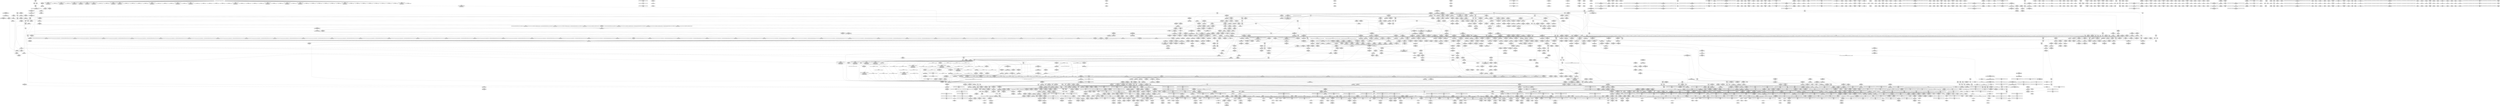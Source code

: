 digraph {
	CE0x69d9d60 [shape=record,shape=Mrecord,label="{CE0x69d9d60|i8*_undef|*Constant*}"]
	CE0x55c6450 [shape=record,shape=Mrecord,label="{CE0x55c6450|tomoyo_inet_entry:_idxprom1|security/tomoyo/network.c,471}"]
	CE0x8114d60 [shape=record,shape=Mrecord,label="{CE0x8114d60|i8*_getelementptr_inbounds_(_25_x_i8_,_25_x_i8_*_.str12,_i32_0,_i32_0)|*Constant*|*SummSource*}"]
	CE0x58365c0 [shape=record,shape=Mrecord,label="{CE0x58365c0|i64*_getelementptr_inbounds_(_6_x_i64_,_6_x_i64_*___llvm_gcov_ctr5427,_i64_0,_i64_4)|*Constant*}"]
	CE0x69a0980 [shape=record,shape=Mrecord,label="{CE0x69a0980|i1_true|*Constant*|*SummSource*}"]
	CE0x7f049a0 [shape=record,shape=Mrecord,label="{CE0x7f049a0|tomoyo_get_mode:_retval.0|*SummSink*}"]
	CE0x6974b50 [shape=record,shape=Mrecord,label="{CE0x6974b50|rcu_lock_acquire18:_map|Function::rcu_lock_acquire18&Arg::map::|*SummSink*}"]
	CE0x64b46b0 [shape=record,shape=Mrecord,label="{CE0x64b46b0|tomoyo_audit_net_log:_tmp5|security/tomoyo/network.c,368|*SummSource*}"]
	CE0x7f4f7c0 [shape=record,shape=Mrecord,label="{CE0x7f4f7c0|tomoyo_inet_entry:_tmp20|security/tomoyo/network.c,480|*SummSink*}"]
	CE0x64b6b20 [shape=record,shape=Mrecord,label="{CE0x64b6b20|__llvm_gcov_indirect_counter_increment10:_tmp5|*SummSink*}"]
	CE0x69d9c00 [shape=record,shape=Mrecord,label="{CE0x69d9c00|rcu_lock_acquire18:_tmp7|*SummSink*}"]
	CE0x6539110 [shape=record,shape=Mrecord,label="{CE0x6539110|tomoyo_check_inet_address:_tmp33|security/tomoyo/network.c,527|*SummSink*}"]
	CE0x5683840 [shape=record,shape=Mrecord,label="{CE0x5683840|tomoyo_inet_entry:_tmp5|security/tomoyo/network.c,471|*SummSink*}"]
	CE0x48e77b0 [shape=record,shape=Mrecord,label="{CE0x48e77b0|tomoyo_read_unlock19:_idx|Function::tomoyo_read_unlock19&Arg::idx::|*SummSource*}"]
	CE0x7e7f310 [shape=record,shape=Mrecord,label="{CE0x7e7f310|tomoyo_get_mode:_profile|Function::tomoyo_get_mode&Arg::profile::|*SummSink*}"]
	CE0x8070b70 [shape=record,shape=Mrecord,label="{CE0x8070b70|tomoyo_check_inet_address:_bb|*SummSink*}"]
	CE0x65a6ea0 [shape=record,shape=Mrecord,label="{CE0x65a6ea0|tomoyo_domain:_tmp13|security/tomoyo/common.h,1205}"]
	CE0x66587f0 [shape=record,shape=Mrecord,label="{CE0x66587f0|tomoyo_check_inet_address:_tmp39|security/tomoyo/network.c,531}"]
	CE0x4a81750 [shape=record,shape=Mrecord,label="{CE0x4a81750|i64*_getelementptr_inbounds_(_11_x_i64_,_11_x_i64_*___llvm_gcov_ctr54147,_i64_0,_i64_8)|*Constant*}"]
	CE0x48f3150 [shape=record,shape=Mrecord,label="{CE0x48f3150|tomoyo_read_lock16:_bb|*SummSink*}"]
	CE0x67a6e50 [shape=record,shape=Mrecord,label="{CE0x67a6e50|_call_void_mcount()_#3|*SummSource*}"]
	CE0x6a44ce0 [shape=record,shape=Mrecord,label="{CE0x6a44ce0|tomoyo_init_request_info:_profile3|security/tomoyo/util.c,1008|*SummSink*}"]
	CE0x689c020 [shape=record,shape=Mrecord,label="{CE0x689c020|tomoyo_get_mode:_conv5|security/tomoyo/util.c,983}"]
	CE0x7f29e40 [shape=record,shape=Mrecord,label="{CE0x7f29e40|i64*_getelementptr_inbounds_(_11_x_i64_,_11_x_i64_*___llvm_gcov_ctr5229,_i64_0,_i64_6)|*Constant*|*SummSink*}"]
	CE0x683f2b0 [shape=record,shape=Mrecord,label="{CE0x683f2b0|GLOBAL:_tomoyo_domain|*Constant*|*SummSource*}"]
	CE0x4a0ec30 [shape=record,shape=Mrecord,label="{CE0x4a0ec30|tomoyo_audit_inet_log:_tmp9|security/tomoyo/network.c,385}"]
	CE0x66c50e0 [shape=record,shape=Mrecord,label="{CE0x66c50e0|i64_ptrtoint_(i8*_blockaddress(_rcu_lock_acquire18,_%__here)_to_i64)|*Constant*}"]
	CE0x4c55590 [shape=record,shape=Mrecord,label="{CE0x4c55590|tomoyo_audit_net_log:_family|Function::tomoyo_audit_net_log&Arg::family::}"]
	CE0x686df60 [shape=record,shape=Mrecord,label="{CE0x686df60|tomoyo_get_mode:_mode.0}"]
	CE0x69c0d30 [shape=record,shape=Mrecord,label="{CE0x69c0d30|tomoyo_get_mode:_idxprom|security/tomoyo/util.c,981|*SummSink*}"]
	CE0x587fd20 [shape=record,shape=Mrecord,label="{CE0x587fd20|tomoyo_audit_inet_log:_conv7|security/tomoyo/network.c,390}"]
	CE0x67fd1f0 [shape=record,shape=Mrecord,label="{CE0x67fd1f0|tomoyo_inet_entry:_r|security/tomoyo/network.c, 469|*SummSource*}"]
	CE0x4be0d90 [shape=record,shape=Mrecord,label="{CE0x4be0d90|tomoyo_check_inet_address:_skip|*SummSource*}"]
	CE0x4b031f0 [shape=record,shape=Mrecord,label="{CE0x4b031f0|tomoyo_audit_inet_log:_tmp1|*SummSource*}"]
	CE0x659f230 [shape=record,shape=Mrecord,label="{CE0x659f230|tomoyo_audit_inet_log:_param12|security/tomoyo/network.c,392}"]
	CE0x4a710c0 [shape=record,shape=Mrecord,label="{CE0x4a710c0|tomoyo_check_inet_address:_conv5|security/tomoyo/network.c,517|*SummSink*}"]
	CE0x57ec900 [shape=record,shape=Mrecord,label="{CE0x57ec900|tomoyo_check_inet_address:_tmp9|security/tomoyo/network.c,511|*SummSource*}"]
	CE0x80e1a70 [shape=record,shape=Mrecord,label="{CE0x80e1a70|i64*_getelementptr_inbounds_(_2_x_i64_,_2_x_i64_*___llvm_gcov_ctr53148,_i64_0,_i64_1)|*Constant*|*SummSource*}"]
	CE0x48f3730 [shape=record,shape=Mrecord,label="{CE0x48f3730|tomoyo_init_request_info:_if.then}"]
	CE0x644ac90 [shape=record,shape=Mrecord,label="{CE0x644ac90|i64_4|*Constant*|*SummSink*}"]
	CE0x56fd020 [shape=record,shape=Mrecord,label="{CE0x56fd020|GLOBAL:_tomoyo_print_ipv4|*Constant*}"]
	CE0x6423100 [shape=record,shape=Mrecord,label="{CE0x6423100|tomoyo_check_inet_address:_tmp16|security/tomoyo/network.c,517|*SummSource*}"]
	CE0x7fc39b0 [shape=record,shape=Mrecord,label="{CE0x7fc39b0|__llvm_gcov_indirect_counter_increment10:_counters|Function::__llvm_gcov_indirect_counter_increment10&Arg::counters::|*SummSource*}"]
	CE0x64fb820 [shape=record,shape=Mrecord,label="{CE0x64fb820|i64_7|*Constant*}"]
	CE0x8094e50 [shape=record,shape=Mrecord,label="{CE0x8094e50|tomoyo_inet_entry:_tmp26|security/tomoyo/network.c,484}"]
	CE0x6884410 [shape=record,shape=Mrecord,label="{CE0x6884410|rcu_lock_release21:_map|Function::rcu_lock_release21&Arg::map::|*SummSink*}"]
	CE0x7f29f70 [shape=record,shape=Mrecord,label="{CE0x7f29f70|tomoyo_inet_entry:_port|security/tomoyo/network.c,480|*SummSource*}"]
	CE0x6989630 [shape=record,shape=Mrecord,label="{CE0x6989630|tomoyo_domain:_if.end|*SummSink*}"]
	CE0x6a32cc0 [shape=record,shape=Mrecord,label="{CE0x6a32cc0|GLOBAL:_tomoyo_domain.__warned|Global_var:tomoyo_domain.__warned}"]
	CE0x55e0400 [shape=record,shape=Mrecord,label="{CE0x55e0400|tomoyo_read_lock16:_tmp2}"]
	CE0x4a7a240 [shape=record,shape=Mrecord,label="{CE0x4a7a240|tomoyo_domain:_tmp1}"]
	CE0x4950de0 [shape=record,shape=Mrecord,label="{CE0x4950de0|128:_i8*,_1208:_%struct.file*,_:_CMRE_120,128_|*MultipleSource*|security/tomoyo/common.h,1205|security/tomoyo/common.h,1205}"]
	CE0x55c5c30 [shape=record,shape=Mrecord,label="{CE0x55c5c30|tomoyo_inet_entry:_tmp4|*LoadInst*|security/tomoyo/network.c,471}"]
	CE0x4a8b300 [shape=record,shape=Mrecord,label="{CE0x4a8b300|i64*_getelementptr_inbounds_(_6_x_i64_,_6_x_i64_*___llvm_gcov_ctr5427,_i64_0,_i64_0)|*Constant*|*SummSource*}"]
	CE0x5582770 [shape=record,shape=Mrecord,label="{CE0x5582770|tomoyo_inet_entry:_cmp|security/tomoyo/network.c,474}"]
	CE0x5624850 [shape=record,shape=Mrecord,label="{CE0x5624850|tomoyo_domain:_do.end|*SummSource*}"]
	CE0x4b3e580 [shape=record,shape=Mrecord,label="{CE0x4b3e580|0:_i8,_array:_GCRE_tomoyo_index2category_constant_39_x_i8_c_00_00_00_00_00_00_00_00_00_00_00_00_00_00_00_00_00_00_00_00_00_00_00_01_01_01_01_01_01_01_01_01_01_01_01_01_01_01_02_,_align_16:_elem_15::|security/tomoyo/util.c,983}"]
	CE0x4940950 [shape=record,shape=Mrecord,label="{CE0x4940950|_call_void_srcu_read_unlock20(%struct.srcu_struct*_tomoyo_ss,_i32_%idx)_#9,_!dbg_!38903|security/tomoyo/common.h,1109|*SummSink*}"]
	CE0x686e0a0 [shape=record,shape=Mrecord,label="{CE0x686e0a0|tomoyo_get_mode:_config7|security/tomoyo/util.c,983|*SummSink*}"]
	CE0x564c490 [shape=record,shape=Mrecord,label="{CE0x564c490|i32_1|*Constant*|*SummSink*}"]
	CE0x676ab30 [shape=record,shape=Mrecord,label="{CE0x676ab30|GLOBAL:_rcu_lock_release21|*Constant*|*SummSource*}"]
	CE0x564ba00 [shape=record,shape=Mrecord,label="{CE0x564ba00|tomoyo_check_inet_address:_addr_len|Function::tomoyo_check_inet_address&Arg::addr_len::}"]
	CE0x68629e0 [shape=record,shape=Mrecord,label="{CE0x68629e0|tomoyo_domain:_tmp19|security/tomoyo/common.h,1205|*SummSink*}"]
	CE0x572fd20 [shape=record,shape=Mrecord,label="{CE0x572fd20|GLOBAL:_tomoyo_policy_loaded|Global_var:tomoyo_policy_loaded|*SummSink*}"]
	CE0x7436e90 [shape=record,shape=Mrecord,label="{CE0x7436e90|24:_i32*,_32:_i16,_34:_i8,_35:_i8,_36:_i8,_72:_i8,_:_SCMRE_48,49_}"]
	CE0x672cd30 [shape=record,shape=Mrecord,label="{CE0x672cd30|tomoyo_audit_inet_log:_address1|security/tomoyo/network.c,382|*SummSink*}"]
	CE0x4a80e20 [shape=record,shape=Mrecord,label="{CE0x4a80e20|_call_void_mcount()_#3|*SummSource*}"]
	CE0x580b400 [shape=record,shape=Mrecord,label="{CE0x580b400|tomoyo_check_inet_address:_tmp26|security/tomoyo/network.c,522}"]
	CE0x4c1e710 [shape=record,shape=Mrecord,label="{CE0x4c1e710|tomoyo_inet_entry:_tmp2|security/tomoyo/network.c,469|*SummSource*}"]
	CE0x7e8dc30 [shape=record,shape=Mrecord,label="{CE0x7e8dc30|24:_i32*,_32:_i16,_34:_i8,_35:_i8,_36:_i8,_72:_i8,_:_SCMRE_72,73_|*MultipleSource*|security/tomoyo/network.c, 469|security/tomoyo/network.c,469|Function::tomoyo_init_request_info&Arg::r::|security/tomoyo/network.c,475}"]
	CE0x5582e50 [shape=record,shape=Mrecord,label="{CE0x5582e50|tomoyo_check_inet_address:_tmp|*SummSink*}"]
	CE0x67fb630 [shape=record,shape=Mrecord,label="{CE0x67fb630|GLOBAL:___llvm_gcov_ctr32134|Global_var:__llvm_gcov_ctr32134}"]
	CE0x654a670 [shape=record,shape=Mrecord,label="{CE0x654a670|i64*_getelementptr_inbounds_(_2_x_i64_,_2_x_i64_*___llvm_gcov_ctr53148,_i64_0,_i64_0)|*Constant*|*SummSource*}"]
	CE0x7fc8460 [shape=record,shape=Mrecord,label="{CE0x7fc8460|tomoyo_check_inet_address:_tmp22|security/tomoyo/network.c,519|*SummSink*}"]
	CE0x8070670 [shape=record,shape=Mrecord,label="{CE0x8070670|tomoyo_check_inet_address:_entry|*SummSource*}"]
	CE0x55ab330 [shape=record,shape=Mrecord,label="{CE0x55ab330|_call_void___llvm_gcov_indirect_counter_increment10(i32*___llvm_gcov_global_state_pred50,_i64**_getelementptr_inbounds_(_3_x_i64*_,_3_x_i64*_*___llvm_gcda_edge_table49,_i64_0,_i64_1)),_!dbg_!38911|security/tomoyo/network.c,509|*SummSource*}"]
	CE0x8156790 [shape=record,shape=Mrecord,label="{CE0x8156790|GLOBAL:___llvm_gcov_indirect_counter_increment10|*Constant*}"]
	CE0x696fcc0 [shape=record,shape=Mrecord,label="{CE0x696fcc0|_call_void___llvm_gcov_indirect_counter_increment10(i32*___llvm_gcov_global_state_pred50,_i64**_getelementptr_inbounds_(_3_x_i64*_,_3_x_i64*_*___llvm_gcda_edge_table49,_i64_0,_i64_2)),_!dbg_!38933|security/tomoyo/network.c,517}"]
	CE0x7e04900 [shape=record,shape=Mrecord,label="{CE0x7e04900|tomoyo_init_request_info:_mode5|security/tomoyo/util.c,1011|*SummSource*}"]
	CE0x69c0fb0 [shape=record,shape=Mrecord,label="{CE0x69c0fb0|tomoyo_domain:_do.body}"]
	CE0x5856b50 [shape=record,shape=Mrecord,label="{CE0x5856b50|tomoyo_check_inet_address:_is_ipv610|security/tomoyo/network.c,519}"]
	CE0x570cf50 [shape=record,shape=Mrecord,label="{CE0x570cf50|i32_255|*Constant*}"]
	CE0x49e0070 [shape=record,shape=Mrecord,label="{CE0x49e0070|_call_void_lock_release(%struct.lockdep_map*_%map,_i32_1,_i64_ptrtoint_(i8*_blockaddress(_rcu_lock_release21,_%__here)_to_i64))_#9,_!dbg_!38907|include/linux/rcupdate.h,423|*SummSink*}"]
	CE0x68b4f50 [shape=record,shape=Mrecord,label="{CE0x68b4f50|tomoyo_inet_entry:_tmp9|security/tomoyo/network.c,473|*SummSink*}"]
	CE0x63f41e0 [shape=record,shape=Mrecord,label="{CE0x63f41e0|GLOBAL:___llvm_gcov_ctr5229|Global_var:__llvm_gcov_ctr5229|*SummSource*}"]
	CE0x4a16000 [shape=record,shape=Mrecord,label="{CE0x4a16000|tomoyo_audit_inet_log:_bb|*SummSink*}"]
	CE0x68841d0 [shape=record,shape=Mrecord,label="{CE0x68841d0|i32_9|*Constant*}"]
	CE0x5750200 [shape=record,shape=Mrecord,label="{CE0x5750200|i64*_getelementptr_inbounds_(_6_x_i64_,_6_x_i64_*___llvm_gcov_ctr5427,_i64_0,_i64_5)|*Constant*}"]
	CE0x8140d80 [shape=record,shape=Mrecord,label="{CE0x8140d80|128:_i8*,_1208:_%struct.file*,_:_CMRE_45,46_}"]
	CE0x6774910 [shape=record,shape=Mrecord,label="{CE0x6774910|tomoyo_audit_inet_log:_inet_network|security/tomoyo/network.c,382|*SummSink*}"]
	CE0x6776d10 [shape=record,shape=Mrecord,label="{CE0x6776d10|tomoyo_inet_entry:_param_type|security/tomoyo/network.c,475|*SummSink*}"]
	CE0x4be07b0 [shape=record,shape=Mrecord,label="{CE0x4be07b0|srcu_read_lock17:_entry|*SummSink*}"]
	CE0x7ecf710 [shape=record,shape=Mrecord,label="{CE0x7ecf710|tomoyo_inet_entry:_protocol6|security/tomoyo/network.c,476}"]
	CE0x7ee1aa0 [shape=record,shape=Mrecord,label="{CE0x7ee1aa0|tomoyo_inet_entry:_inet_network9|security/tomoyo/network.c,477}"]
	CE0x48da040 [shape=record,shape=Mrecord,label="{CE0x48da040|tomoyo_domain:_bb|*SummSink*}"]
	CE0x6a20000 [shape=record,shape=Mrecord,label="{CE0x6a20000|tomoyo_domain:_tmp13|security/tomoyo/common.h,1205|*SummSource*}"]
	CE0x5921700 [shape=record,shape=Mrecord,label="{CE0x5921700|GLOBAL:_tomoyo_get_mode|*Constant*|*SummSink*}"]
	CE0x692b270 [shape=record,shape=Mrecord,label="{CE0x692b270|tomoyo_init_request_info:_tmp7|security/tomoyo/util.c,1005|*SummSink*}"]
	CE0x7e14220 [shape=record,shape=Mrecord,label="{CE0x7e14220|__fswab16:_tmp1}"]
	CE0x4951380 [shape=record,shape=Mrecord,label="{CE0x4951380|128:_i8*,_1208:_%struct.file*,_:_CMRE_144,152_|*MultipleSource*|security/tomoyo/common.h,1205|security/tomoyo/common.h,1205}"]
	CE0x8140c40 [shape=record,shape=Mrecord,label="{CE0x8140c40|128:_i8*,_1208:_%struct.file*,_:_CMRE_44,45_}"]
	CE0x64ff4a0 [shape=record,shape=Mrecord,label="{CE0x64ff4a0|__llvm_gcov_indirect_counter_increment10:_tmp2|*SummSink*}"]
	CE0x67da600 [shape=record,shape=Mrecord,label="{CE0x67da600|24:_i32*,_32:_i16,_34:_i8,_35:_i8,_36:_i8,_72:_i8,_:_SCMRE_33,34_}"]
	CE0x4a8a740 [shape=record,shape=Mrecord,label="{CE0x4a8a740|COLLAPSED:_GCMRE___llvm_gcov_ctr4038_internal_global_2_x_i64_zeroinitializer:_elem_0:default:}"]
	CE0x4808e70 [shape=record,shape=Mrecord,label="{CE0x4808e70|tomoyo_get_mode:_tmp}"]
	CE0x7dbf810 [shape=record,shape=Mrecord,label="{CE0x7dbf810|tomoyo_audit_inet_log:_tmp13|security/tomoyo/network.c,388}"]
	CE0x7e7fc90 [shape=record,shape=Mrecord,label="{CE0x7e7fc90|tomoyo_get_mode:_index|Function::tomoyo_get_mode&Arg::index::|*SummSource*}"]
	CE0x593b700 [shape=record,shape=Mrecord,label="{CE0x593b700|_ret_i32_%retval.0,_!dbg_!38935|security/tomoyo/util.c,988|*SummSink*}"]
	CE0x4924b20 [shape=record,shape=Mrecord,label="{CE0x4924b20|128:_i8*,_1208:_%struct.file*,_:_CMRE_80,88_|*MultipleSource*|security/tomoyo/common.h,1205|security/tomoyo/common.h,1205}"]
	CE0x7f00cf0 [shape=record,shape=Mrecord,label="{CE0x7f00cf0|tomoyo_check_inet_address:_sw.bb}"]
	CE0x661ea70 [shape=record,shape=Mrecord,label="{CE0x661ea70|tomoyo_check_inet_address:_conv17|security/tomoyo/network.c,528|*SummSink*}"]
	CE0x7e8bac0 [shape=record,shape=Mrecord,label="{CE0x7e8bac0|24:_i32*,_32:_i16,_34:_i8,_35:_i8,_36:_i8,_72:_i8,_:_SCMRE_53,54_}"]
	CE0x64b44e0 [shape=record,shape=Mrecord,label="{CE0x64b44e0|0:_i8*,_array:_GCRE_tomoyo_socket_keyword_external_constant_4_x_i8*_:_elem_2::|security/tomoyo/network.c,368}"]
	CE0x57a69d0 [shape=record,shape=Mrecord,label="{CE0x57a69d0|i64*_getelementptr_inbounds_(_2_x_i64_,_2_x_i64_*___llvm_gcov_ctr4632,_i64_0,_i64_1)|*Constant*|*SummSink*}"]
	CE0x491c8f0 [shape=record,shape=Mrecord,label="{CE0x491c8f0|0:_i8*,_array:_GCRE_tomoyo_proto_keyword_constant_6_x_i8*_i8*_getelementptr_inbounds_(_2_x_i8_,_2_x_i8_*_.str22,_i32_0,_i32_0),_i8*_getelementptr_inbounds_(_7_x_i8_,_7_x_i8_*_.str123,_i32_0,_i32_0),_i8*_getelementptr_inbounds_(_6_x_i8_,_6_x_i8_*_.str224,_i32_0,_i32_0),_i8*_getelementptr_inbounds_(_4_x_i8_,_4_x_i8_*_.str325,_i32_0,_i32_0),_i8*_getelementptr_inbounds_(_2_x_i8_,_2_x_i8_*_.str22,_i32_0,_i32_0),_i8*_getelementptr_inbounds_(_10_x_i8_,_10_x_i8_*_.str426,_i32_0,_i32_0)_,_align_16:_elem_3::|security/tomoyo/network.c,367}"]
	CE0x4a0e9f0 [shape=record,shape=Mrecord,label="{CE0x4a0e9f0|tomoyo_audit_inet_log:_tmp10|security/tomoyo/network.c,385|*SummSink*}"]
	CE0x58aaf90 [shape=record,shape=Mrecord,label="{CE0x58aaf90|i64*_getelementptr_inbounds_(_19_x_i64_,_19_x_i64_*___llvm_gcov_ctr4846,_i64_0,_i64_6)|*Constant*|*SummSink*}"]
	CE0x6648300 [shape=record,shape=Mrecord,label="{CE0x6648300|tomoyo_inet_entry:_address|Function::tomoyo_inet_entry&Arg::address::}"]
	CE0x68b4cf0 [shape=record,shape=Mrecord,label="{CE0x68b4cf0|tomoyo_inet_entry:_tmp9|security/tomoyo/network.c,473}"]
	CE0x4a15430 [shape=record,shape=Mrecord,label="{CE0x4a15430|_ret_void,_!dbg_!38907|include/linux/srcu.h,238|*SummSource*}"]
	CE0x49a50f0 [shape=record,shape=Mrecord,label="{CE0x49a50f0|tomoyo_check_inet_address:_address11|security/tomoyo/network.c,520}"]
	CE0x582cc10 [shape=record,shape=Mrecord,label="{CE0x582cc10|tomoyo_check_inet_address:_u6_addr8|security/tomoyo/network.c,513|*SummSource*}"]
	CE0x57fb5b0 [shape=record,shape=Mrecord,label="{CE0x57fb5b0|tomoyo_audit_inet_log:_arraydecay5|security/tomoyo/network.c,389|*SummSink*}"]
	CE0x6648070 [shape=record,shape=Mrecord,label="{CE0x6648070|tomoyo_inet_entry:_entry}"]
	CE0x690a270 [shape=record,shape=Mrecord,label="{CE0x690a270|tomoyo_get_mode:_default_config|security/tomoyo/util.c,986|*SummSink*}"]
	CE0x4b06000 [shape=record,shape=Mrecord,label="{CE0x4b06000|i64*_getelementptr_inbounds_(_2_x_i64_,_2_x_i64_*___llvm_gcov_ctr4038,_i64_0,_i64_1)|*Constant*}"]
	CE0x65a6b10 [shape=record,shape=Mrecord,label="{CE0x65a6b10|VOIDTB_TE:_CE_6392,6400_|*MultipleSource*|security/tomoyo/util.c,1010|Function::tomoyo_get_mode&Arg::ns::}"]
	CE0x58ef990 [shape=record,shape=Mrecord,label="{CE0x58ef990|tomoyo_print_ipv4:_tmp2}"]
	CE0x67d8a80 [shape=record,shape=Mrecord,label="{CE0x67d8a80|_call_void_mcount()_#3|*SummSource*}"]
	CE0x58ab7c0 [shape=record,shape=Mrecord,label="{CE0x58ab7c0|tomoyo_check_inet_address:_tmp10|security/tomoyo/network.c,511|*SummSource*}"]
	CE0x7ef31e0 [shape=record,shape=Mrecord,label="{CE0x7ef31e0|i64*_getelementptr_inbounds_(_11_x_i64_,_11_x_i64_*___llvm_gcov_ctr54147,_i64_0,_i64_9)|*Constant*}"]
	CE0x8094780 [shape=record,shape=Mrecord,label="{CE0x8094780|tomoyo_inet_entry:_tmp24|security/tomoyo/network.c,484|*SummSink*}"]
	CE0x80bd720 [shape=record,shape=Mrecord,label="{CE0x80bd720|tomoyo_inet_entry:_tmp27|security/tomoyo/network.c,485}"]
	CE0x4a49030 [shape=record,shape=Mrecord,label="{CE0x4a49030|tomoyo_get_mode:_tmp8|security/tomoyo/util.c,979|*SummSink*}"]
	CE0x4a9a900 [shape=record,shape=Mrecord,label="{CE0x4a9a900|i64_0|*Constant*}"]
	CE0x4a77300 [shape=record,shape=Mrecord,label="{CE0x4a77300|GLOBAL:_tomoyo_profile|*Constant*|*SummSink*}"]
	CE0x6526ac0 [shape=record,shape=Mrecord,label="{CE0x6526ac0|tomoyo_check_inet_address:_tmp30|security/tomoyo/network.c,527}"]
	CE0x64fadd0 [shape=record,shape=Mrecord,label="{CE0x64fadd0|tomoyo_audit_inet_log:_entry|*SummSource*}"]
	CE0x56b1940 [shape=record,shape=Mrecord,label="{CE0x56b1940|tomoyo_read_unlock19:_tmp1|*SummSink*}"]
	CE0x5681890 [shape=record,shape=Mrecord,label="{CE0x5681890|i64*_getelementptr_inbounds_(_2_x_i64_,_2_x_i64_*___llvm_gcov_ctr4632,_i64_0,_i64_0)|*Constant*}"]
	CE0x6a32dd0 [shape=record,shape=Mrecord,label="{CE0x6a32dd0|GLOBAL:_tomoyo_domain.__warned|Global_var:tomoyo_domain.__warned|*SummSource*}"]
	CE0x5587c60 [shape=record,shape=Mrecord,label="{CE0x5587c60|i64_3|*Constant*}"]
	CE0x6503d20 [shape=record,shape=Mrecord,label="{CE0x6503d20|rcu_lock_release21:_tmp3}"]
	CE0x4924710 [shape=record,shape=Mrecord,label="{CE0x4924710|128:_i8*,_1208:_%struct.file*,_:_CMRE_64,72_|*MultipleSource*|security/tomoyo/common.h,1205|security/tomoyo/common.h,1205}"]
	CE0x4c402c0 [shape=record,shape=Mrecord,label="{CE0x4c402c0|__fswab16:_tmp3}"]
	CE0x58d9190 [shape=record,shape=Mrecord,label="{CE0x58d9190|tomoyo_audit_inet_log:_port|security/tomoyo/network.c,391|*SummSink*}"]
	CE0x49f6bf0 [shape=record,shape=Mrecord,label="{CE0x49f6bf0|tomoyo_audit_inet_log:_bb|*SummSource*}"]
	CE0x57a6270 [shape=record,shape=Mrecord,label="{CE0x57a6270|srcu_read_unlock20:_tmp2|*SummSink*}"]
	CE0x63f7330 [shape=record,shape=Mrecord,label="{CE0x63f7330|get_current:_tmp3|*SummSource*}"]
	CE0x7debb20 [shape=record,shape=Mrecord,label="{CE0x7debb20|i64_ptrtoint_(i8*_blockaddress(_rcu_lock_release21,_%__here)_to_i64)|*Constant*|*SummSink*}"]
	CE0x6974da0 [shape=record,shape=Mrecord,label="{CE0x6974da0|_ret_void,_!dbg_!38908|include/linux/rcupdate.h,419}"]
	CE0x7f41990 [shape=record,shape=Mrecord,label="{CE0x7f41990|tomoyo_inet_entry:_inet20|security/tomoyo/network.c,480|*SummSource*}"]
	CE0x55ef9e0 [shape=record,shape=Mrecord,label="{CE0x55ef9e0|rcu_lock_acquire18:_indirectgoto}"]
	CE0x7f53a00 [shape=record,shape=Mrecord,label="{CE0x7f53a00|tomoyo_check_inet_address:_if.then16|*SummSource*}"]
	CE0x562a570 [shape=record,shape=Mrecord,label="{CE0x562a570|i64_14|*Constant*}"]
	CE0x68acce0 [shape=record,shape=Mrecord,label="{CE0x68acce0|i64_8|*Constant*}"]
	CE0x4924d00 [shape=record,shape=Mrecord,label="{CE0x4924d00|128:_i8*,_1208:_%struct.file*,_:_CMRE_88,89_|*MultipleSource*|security/tomoyo/common.h,1205|security/tomoyo/common.h,1205}"]
	CE0x7e37680 [shape=record,shape=Mrecord,label="{CE0x7e37680|tomoyo_domain:_tmp|*SummSource*}"]
	CE0x566c960 [shape=record,shape=Mrecord,label="{CE0x566c960|i64*_getelementptr_inbounds_(_11_x_i64_,_11_x_i64_*___llvm_gcov_ctr54147,_i64_0,_i64_1)|*Constant*|*SummSource*}"]
	CE0x57a6c40 [shape=record,shape=Mrecord,label="{CE0x57a6c40|srcu_read_unlock20:_bb}"]
	CE0x7e40740 [shape=record,shape=Mrecord,label="{CE0x7e40740|tomoyo_init_request_info:_conv6|security/tomoyo/util.c,1011|*SummSource*}"]
	CE0x64e58d0 [shape=record,shape=Mrecord,label="{CE0x64e58d0|VOIDTB_TE:_CE_2096,2272_|*MultipleSource*|security/tomoyo/util.c,1010|Function::tomoyo_get_mode&Arg::ns::}"]
	CE0x56facb0 [shape=record,shape=Mrecord,label="{CE0x56facb0|i64*_getelementptr_inbounds_(_11_x_i64_,_11_x_i64_*___llvm_gcov_ctr54147,_i64_0,_i64_9)|*Constant*|*SummSource*}"]
	CE0x7f9dba0 [shape=record,shape=Mrecord,label="{CE0x7f9dba0|srcu_read_unlock20:_tmp1}"]
	CE0x6942a10 [shape=record,shape=Mrecord,label="{CE0x6942a10|i32_0|*Constant*}"]
	CE0x659f600 [shape=record,shape=Mrecord,label="{CE0x659f600|tomoyo_audit_net_log:_protocol|Function::tomoyo_audit_net_log&Arg::protocol::|*SummSource*}"]
	CE0x686e370 [shape=record,shape=Mrecord,label="{CE0x686e370|tomoyo_get_mode:_arrayidx8|security/tomoyo/util.c,983|*SummSource*}"]
	CE0x491c690 [shape=record,shape=Mrecord,label="{CE0x491c690|0:_i8*,_array:_GCRE_tomoyo_proto_keyword_constant_6_x_i8*_i8*_getelementptr_inbounds_(_2_x_i8_,_2_x_i8_*_.str22,_i32_0,_i32_0),_i8*_getelementptr_inbounds_(_7_x_i8_,_7_x_i8_*_.str123,_i32_0,_i32_0),_i8*_getelementptr_inbounds_(_6_x_i8_,_6_x_i8_*_.str224,_i32_0,_i32_0),_i8*_getelementptr_inbounds_(_4_x_i8_,_4_x_i8_*_.str325,_i32_0,_i32_0),_i8*_getelementptr_inbounds_(_2_x_i8_,_2_x_i8_*_.str22,_i32_0,_i32_0),_i8*_getelementptr_inbounds_(_10_x_i8_,_10_x_i8_*_.str426,_i32_0,_i32_0)_,_align_16:_elem_1::|security/tomoyo/network.c,367}"]
	CE0x676a9e0 [shape=record,shape=Mrecord,label="{CE0x676a9e0|GLOBAL:_rcu_lock_release21|*Constant*}"]
	CE0x6988c60 [shape=record,shape=Mrecord,label="{CE0x6988c60|tomoyo_domain:_tmp9|security/tomoyo/common.h,1205}"]
	CE0x7e8d8f0 [shape=record,shape=Mrecord,label="{CE0x7e8d8f0|24:_i32*,_32:_i16,_34:_i8,_35:_i8,_36:_i8,_72:_i8,_:_SCMRE_63,64_}"]
	CE0x7e79f60 [shape=record,shape=Mrecord,label="{CE0x7e79f60|tomoyo_domain:_tmp21|security/tomoyo/common.h,1205|*SummSink*}"]
	CE0x5680b20 [shape=record,shape=Mrecord,label="{CE0x5680b20|i32_(%struct.tomoyo_request_info.524*,_i8*,_...)*_bitcast_(i32_(%struct.tomoyo_request_info*,_i8*,_...)*_tomoyo_supervisor_to_i32_(%struct.tomoyo_request_info.524*,_i8*,_...)*)|*Constant*|*SummSink*}"]
	CE0x577ef70 [shape=record,shape=Mrecord,label="{CE0x577ef70|tomoyo_get_mode:_tmp11|security/tomoyo/util.c,982|*SummSource*}"]
	CE0x7f1aac0 [shape=record,shape=Mrecord,label="{CE0x7f1aac0|__llvm_gcov_indirect_counter_increment10:_entry|*SummSink*}"]
	CE0x7e8bfa0 [shape=record,shape=Mrecord,label="{CE0x7e8bfa0|24:_i32*,_32:_i16,_34:_i8,_35:_i8,_36:_i8,_72:_i8,_:_SCMRE_56,57_}"]
	CE0x571d0f0 [shape=record,shape=Mrecord,label="{CE0x571d0f0|i32_(%struct.tomoyo_request_info.524*,_i8*,_...)*_bitcast_(i32_(%struct.tomoyo_request_info*,_i8*,_...)*_tomoyo_supervisor_to_i32_(%struct.tomoyo_request_info.524*,_i8*,_...)*)|*Constant*}"]
	CE0x64478b0 [shape=record,shape=Mrecord,label="{CE0x64478b0|tomoyo_inet_entry:_protocol|security/tomoyo/network.c,471|*SummSink*}"]
	CE0x67b7a30 [shape=record,shape=Mrecord,label="{CE0x67b7a30|i32_39|*Constant*}"]
	CE0x57a6960 [shape=record,shape=Mrecord,label="{CE0x57a6960|srcu_read_unlock20:_tmp|*SummSink*}"]
	CE0x7e927a0 [shape=record,shape=Mrecord,label="{CE0x7e927a0|tomoyo_check_inet_address:_cmp6|security/tomoyo/network.c,517}"]
	CE0x744b040 [shape=record,shape=Mrecord,label="{CE0x744b040|rcu_lock_release21:_tmp5|include/linux/rcupdate.h,423|*SummSink*}"]
	CE0x65186d0 [shape=record,shape=Mrecord,label="{CE0x65186d0|tomoyo_audit_inet_log:_tmp|*SummSource*}"]
	CE0x7e069d0 [shape=record,shape=Mrecord,label="{CE0x7e069d0|i64*_getelementptr_inbounds_(_2_x_i64_,_2_x_i64_*___llvm_gcov_ctr4434,_i64_0,_i64_0)|*Constant*|*SummSink*}"]
	CE0x67ef0d0 [shape=record,shape=Mrecord,label="{CE0x67ef0d0|0:_i8,_array:_GCR_tomoyo_inet2mac_internal_constant_6_x_4_x_i8_4_x_i8_zeroinitializer,_4_x_i8_c_17_18_19_00_,_4_x_i8_c_1A_00_00_1B_,_4_x_i8_c_1C_00_00_1D_,_4_x_i8_zeroinitializer,_4_x_i8_zeroinitializer_,_align_16:_elem_3::|security/tomoyo/network.c,471}"]
	CE0x48c9320 [shape=record,shape=Mrecord,label="{CE0x48c9320|__fswab16:_shr|include/uapi/linux/swab.h,53|*SummSink*}"]
	CE0x7f04f20 [shape=record,shape=Mrecord,label="{CE0x7f04f20|i64*_getelementptr_inbounds_(_12_x_i64_,_12_x_i64_*___llvm_gcov_ctr31133,_i64_0,_i64_11)|*Constant*|*SummSink*}"]
	CE0x57d8a90 [shape=record,shape=Mrecord,label="{CE0x57d8a90|i32_0|*Constant*}"]
	CE0x7efe9e0 [shape=record,shape=Mrecord,label="{CE0x7efe9e0|tomoyo_get_mode:_and|security/tomoyo/util.c,987}"]
	CE0x80e2980 [shape=record,shape=Mrecord,label="{CE0x80e2980|tomoyo_inet_entry:_do.body}"]
	CE0x5728a90 [shape=record,shape=Mrecord,label="{CE0x5728a90|i64*_getelementptr_inbounds_(_19_x_i64_,_19_x_i64_*___llvm_gcov_ctr4846,_i64_0,_i64_10)|*Constant*|*SummSource*}"]
	CE0x5856a70 [shape=record,shape=Mrecord,label="{CE0x5856a70|i64*_getelementptr_inbounds_(_19_x_i64_,_19_x_i64_*___llvm_gcov_ctr4846,_i64_0,_i64_11)|*Constant*|*SummSink*}"]
	CE0x4a48f50 [shape=record,shape=Mrecord,label="{CE0x4a48f50|i64*_getelementptr_inbounds_(_12_x_i64_,_12_x_i64_*___llvm_gcov_ctr31133,_i64_0,_i64_3)|*Constant*|*SummSink*}"]
	CE0x6652dc0 [shape=record,shape=Mrecord,label="{CE0x6652dc0|i64_9|*Constant*|*SummSink*}"]
	CE0x582c7f0 [shape=record,shape=Mrecord,label="{CE0x582c7f0|tomoyo_check_inet_address:_in6_u|security/tomoyo/network.c,513|*SummSink*}"]
	CE0x58f8090 [shape=record,shape=Mrecord,label="{CE0x58f8090|_call_void___llvm_gcov_indirect_counter_increment10(i32*___llvm_gcov_global_state_pred50,_i64**_getelementptr_inbounds_(_3_x_i64*_,_3_x_i64*_*___llvm_gcda_edge_table49,_i64_0,_i64_0)),_!dbg_!38951|security/tomoyo/network.c,525|*SummSource*}"]
	CE0x57d80b0 [shape=record,shape=Mrecord,label="{CE0x57d80b0|rcu_lock_acquire18:_entry}"]
	CE0x6780af0 [shape=record,shape=Mrecord,label="{CE0x6780af0|tomoyo_audit_inet_log:_tmp11|security/tomoyo/network.c,385}"]
	CE0x581f7a0 [shape=record,shape=Mrecord,label="{CE0x581f7a0|tomoyo_audit_inet_log:_param8|security/tomoyo/network.c,391|*SummSink*}"]
	CE0x7e8b7c0 [shape=record,shape=Mrecord,label="{CE0x7e8b7c0|24:_i32*,_32:_i16,_34:_i8,_35:_i8,_36:_i8,_72:_i8,_:_SCMRE_59,60_}"]
	CE0x6447e80 [shape=record,shape=Mrecord,label="{CE0x6447e80|tomoyo_check_inet_address:_tmp24|security/tomoyo/network.c,520|*SummSource*}"]
	CE0x6956070 [shape=record,shape=Mrecord,label="{CE0x6956070|srcu_read_lock17:_dep_map|include/linux/srcu.h,222|*SummSink*}"]
	CE0x6974f60 [shape=record,shape=Mrecord,label="{CE0x6974f60|_ret_void,_!dbg_!38908|include/linux/rcupdate.h,419|*SummSource*}"]
	CE0x6741b00 [shape=record,shape=Mrecord,label="{CE0x6741b00|tomoyo_read_unlock19:_tmp|*SummSink*}"]
	CE0x68eada0 [shape=record,shape=Mrecord,label="{CE0x68eada0|tomoyo_get_mode:_tmp22|security/tomoyo/util.c,986|*SummSink*}"]
	CE0x8070250 [shape=record,shape=Mrecord,label="{CE0x8070250|_call_void___llvm_gcov_indirect_counter_increment10(i32*___llvm_gcov_global_state_pred50,_i64**_getelementptr_inbounds_(_3_x_i64*_,_3_x_i64*_*___llvm_gcda_edge_table49,_i64_0,_i64_1)),_!dbg_!38911|security/tomoyo/network.c,509}"]
	CE0x4c3fb30 [shape=record,shape=Mrecord,label="{CE0x4c3fb30|tomoyo_check_inet_address:_tmp28|security/tomoyo/network.c,525}"]
	CE0x5836ca0 [shape=record,shape=Mrecord,label="{CE0x5836ca0|tomoyo_init_request_info:_tmp10|security/tomoyo/util.c,1006|*SummSource*}"]
	CE0x587f970 [shape=record,shape=Mrecord,label="{CE0x587f970|tomoyo_audit_inet_log:_add.ptr|security/tomoyo/network.c,390|*SummSource*}"]
	CE0x7f3aee0 [shape=record,shape=Mrecord,label="{CE0x7f3aee0|tomoyo_inet_entry:_address16|security/tomoyo/network.c,479|*SummSource*}"]
	CE0x4aa2490 [shape=record,shape=Mrecord,label="{CE0x4aa2490|tomoyo_audit_inet_log:_if.then|*SummSink*}"]
	CE0x594a9c0 [shape=record,shape=Mrecord,label="{CE0x594a9c0|tomoyo_get_mode:_mode.1|*SummSource*}"]
	CE0x4b28030 [shape=record,shape=Mrecord,label="{CE0x4b28030|tomoyo_print_ipv6:_max_ip|Function::tomoyo_print_ipv6&Arg::max_ip::}"]
	CE0x4924ee0 [shape=record,shape=Mrecord,label="{CE0x4924ee0|128:_i8*,_1208:_%struct.file*,_:_CMRE_96,104_|*MultipleSource*|security/tomoyo/common.h,1205|security/tomoyo/common.h,1205}"]
	CE0x6a0d000 [shape=record,shape=Mrecord,label="{CE0x6a0d000|i64*_getelementptr_inbounds_(_4_x_i64_,_4_x_i64_*___llvm_gcov_ctr4731,_i64_0,_i64_0)|*Constant*|*SummSource*}"]
	CE0x67d83f0 [shape=record,shape=Mrecord,label="{CE0x67d83f0|tomoyo_domain:_tmp4|security/tomoyo/common.h,1205}"]
	CE0x5607f50 [shape=record,shape=Mrecord,label="{CE0x5607f50|__fswab16:_conv|include/uapi/linux/swab.h,53|*SummSink*}"]
	CE0x49f0fc0 [shape=record,shape=Mrecord,label="{CE0x49f0fc0|tomoyo_audit_inet_log:_tmp3|security/tomoyo/network.c,382|*SummSource*}"]
	CE0x7de2eb0 [shape=record,shape=Mrecord,label="{CE0x7de2eb0|COLLAPSED:_GCMRE___llvm_gcov_ctr5130_internal_global_2_x_i64_zeroinitializer:_elem_0:default:}"]
	CE0x68b3800 [shape=record,shape=Mrecord,label="{CE0x68b3800|tomoyo_get_mode:_tmp21|security/tomoyo/util.c,985}"]
	CE0x7ebeba0 [shape=record,shape=Mrecord,label="{CE0x7ebeba0|tomoyo_inet_entry:_tmp16|*LoadInst*|security/tomoyo/network.c,476|*SummSink*}"]
	CE0x56fca20 [shape=record,shape=Mrecord,label="{CE0x56fca20|tomoyo_audit_inet_log:_arraydecay4|security/tomoyo/network.c,388}"]
	CE0x6614ad0 [shape=record,shape=Mrecord,label="{CE0x6614ad0|GLOBAL:_tomoyo_audit_net_log|*Constant*}"]
	CE0x4b01ba0 [shape=record,shape=Mrecord,label="{CE0x4b01ba0|tomoyo_get_mode:_tmp2|security/tomoyo/util.c,978}"]
	CE0x6a44520 [shape=record,shape=Mrecord,label="{CE0x6a44520|tomoyo_init_request_info:_conv|security/tomoyo/util.c,1010|*SummSource*}"]
	CE0x5692120 [shape=record,shape=Mrecord,label="{CE0x5692120|tomoyo_domain:_tmp14|security/tomoyo/common.h,1205|*SummSource*}"]
	CE0x57b8de0 [shape=record,shape=Mrecord,label="{CE0x57b8de0|i64*_getelementptr_inbounds_(_2_x_i64_,_2_x_i64_*___llvm_gcov_ctr5130,_i64_0,_i64_0)|*Constant*|*SummSource*}"]
	CE0x55ab440 [shape=record,shape=Mrecord,label="{CE0x55ab440|_call_void___llvm_gcov_indirect_counter_increment10(i32*___llvm_gcov_global_state_pred50,_i64**_getelementptr_inbounds_(_3_x_i64*_,_3_x_i64*_*___llvm_gcda_edge_table49,_i64_0,_i64_1)),_!dbg_!38911|security/tomoyo/network.c,509|*SummSink*}"]
	CE0x58ab560 [shape=record,shape=Mrecord,label="{CE0x58ab560|i64_1|*Constant*}"]
	CE0x6596710 [shape=record,shape=Mrecord,label="{CE0x6596710|i64*_getelementptr_inbounds_(_2_x_i64_,_2_x_i64_*___llvm_gcov_ctr4632,_i64_0,_i64_1)|*Constant*|*SummSource*}"]
	CE0x58dabb0 [shape=record,shape=Mrecord,label="{CE0x58dabb0|tomoyo_audit_inet_log:_sub|security/tomoyo/network.c,390}"]
	CE0x67745c0 [shape=record,shape=Mrecord,label="{CE0x67745c0|0:_i8,_array:_GCR_tomoyo_inet2mac_internal_constant_6_x_4_x_i8_4_x_i8_zeroinitializer,_4_x_i8_c_17_18_19_00_,_4_x_i8_c_1A_00_00_1B_,_4_x_i8_c_1C_00_00_1D_,_4_x_i8_zeroinitializer,_4_x_i8_zeroinitializer_,_align_16:_elem_4::|security/tomoyo/network.c,471}"]
	CE0x7f48090 [shape=record,shape=Mrecord,label="{CE0x7f48090|tomoyo_inet_entry:_inet_network18|security/tomoyo/network.c,479|*SummSink*}"]
	CE0x4b03c80 [shape=record,shape=Mrecord,label="{CE0x4b03c80|i64*_getelementptr_inbounds_(_6_x_i64_,_6_x_i64_*___llvm_gcov_ctr5427,_i64_0,_i64_3)|*Constant*|*SummSource*}"]
	CE0x8140740 [shape=record,shape=Mrecord,label="{CE0x8140740|128:_i8*,_1208:_%struct.file*,_:_CMRE_40,41_}"]
	CE0x64b41c0 [shape=record,shape=Mrecord,label="{CE0x64b41c0|0:_i8*,_array:_GCRE_tomoyo_socket_keyword_external_constant_4_x_i8*_:_elem_0::|security/tomoyo/network.c,368}"]
	CE0x5570e90 [shape=record,shape=Mrecord,label="{CE0x5570e90|tomoyo_inet_entry:_idxprom|security/tomoyo/network.c,471|*SummSource*}"]
	CE0x6714da0 [shape=record,shape=Mrecord,label="{CE0x6714da0|tomoyo_init_request_info:_tmp8|security/tomoyo/util.c,1005}"]
	CE0x657f480 [shape=record,shape=Mrecord,label="{CE0x657f480|0:_i8,_array:_GCRE_tomoyo_index2category_constant_39_x_i8_c_00_00_00_00_00_00_00_00_00_00_00_00_00_00_00_00_00_00_00_00_00_00_00_01_01_01_01_01_01_01_01_01_01_01_01_01_01_01_02_,_align_16:_elem_5::|security/tomoyo/util.c,983}"]
	CE0x4be0160 [shape=record,shape=Mrecord,label="{CE0x4be0160|GLOBAL:_tomoyo_inet2mac|Global_var:tomoyo_inet2mac|*SummSink*}"]
	CE0x56ea3a0 [shape=record,shape=Mrecord,label="{CE0x56ea3a0|tomoyo_check_inet_address:_arraydecay|security/tomoyo/network.c,513|*SummSource*}"]
	CE0x5835ff0 [shape=record,shape=Mrecord,label="{CE0x5835ff0|tomoyo_print_ipv6:_buffer|Function::tomoyo_print_ipv6&Arg::buffer::}"]
	CE0x58aaeb0 [shape=record,shape=Mrecord,label="{CE0x58aaeb0|i64*_getelementptr_inbounds_(_19_x_i64_,_19_x_i64_*___llvm_gcov_ctr4846,_i64_0,_i64_6)|*Constant*|*SummSource*}"]
	CE0x580ab20 [shape=record,shape=Mrecord,label="{CE0x580ab20|GLOBAL:_tomoyo_read_lock16|*Constant*|*SummSink*}"]
	CE0x49a5760 [shape=record,shape=Mrecord,label="{CE0x49a5760|tomoyo_check_inet_address:_sin_port|security/tomoyo/network.c,522|*SummSink*}"]
	CE0x7ee17a0 [shape=record,shape=Mrecord,label="{CE0x7ee17a0|tomoyo_inet_entry:_tmp17|*LoadInst*|security/tomoyo/network.c,477|*SummSource*}"]
	CE0x57302f0 [shape=record,shape=Mrecord,label="{CE0x57302f0|0:_i8,_array:_GCRE_tomoyo_index2category_constant_39_x_i8_c_00_00_00_00_00_00_00_00_00_00_00_00_00_00_00_00_00_00_00_00_00_00_00_01_01_01_01_01_01_01_01_01_01_01_01_01_01_01_02_,_align_16:_elem_0::|security/tomoyo/util.c,983}"]
	CE0x80ae690 [shape=record,shape=Mrecord,label="{CE0x80ae690|COLLAPSED:_GCMRE___llvm_gcov_ctr4137_internal_global_4_x_i64_zeroinitializer:_elem_0:default:}"]
	CE0x657eb60 [shape=record,shape=Mrecord,label="{CE0x657eb60|tomoyo_get_mode:_tmp12|security/tomoyo/util.c,982}"]
	CE0x581f510 [shape=record,shape=Mrecord,label="{CE0x581f510|tomoyo_audit_inet_log:_arraydecay6|security/tomoyo/network.c,390|*SummSource*}"]
	CE0x57d2550 [shape=record,shape=Mrecord,label="{CE0x57d2550|tomoyo_check_inet_address:_sin_addr|security/tomoyo/network.c,521}"]
	CE0x4a58c50 [shape=record,shape=Mrecord,label="{CE0x4a58c50|tomoyo_get_mode:_tmp4|security/tomoyo/util.c,978}"]
	CE0x5706750 [shape=record,shape=Mrecord,label="{CE0x5706750|0:_i8,_array:_GCRE_tomoyo_index2category_constant_39_x_i8_c_00_00_00_00_00_00_00_00_00_00_00_00_00_00_00_00_00_00_00_00_00_00_00_01_01_01_01_01_01_01_01_01_01_01_01_01_01_01_02_,_align_16:_elem_16::|security/tomoyo/util.c,983}"]
	CE0x6783ac0 [shape=record,shape=Mrecord,label="{CE0x6783ac0|tomoyo_init_request_info:_domain.addr.0}"]
	CE0x7e7f580 [shape=record,shape=Mrecord,label="{CE0x7e7f580|tomoyo_get_mode:_ns|Function::tomoyo_get_mode&Arg::ns::|*SummSource*}"]
	CE0x4a81670 [shape=record,shape=Mrecord,label="{CE0x4a81670|tomoyo_domain:_tmp15|security/tomoyo/common.h,1205}"]
	CE0x4c55400 [shape=record,shape=Mrecord,label="{CE0x4c55400|tomoyo_audit_net_log:_operation|Function::tomoyo_audit_net_log&Arg::operation::}"]
	CE0x4808fb0 [shape=record,shape=Mrecord,label="{CE0x4808fb0|tomoyo_domain:_tmp16|security/tomoyo/common.h,1205|*SummSource*}"]
	CE0x587fee0 [shape=record,shape=Mrecord,label="{CE0x587fee0|tomoyo_audit_inet_log:_conv7|security/tomoyo/network.c,390|*SummSource*}"]
	CE0x55ef730 [shape=record,shape=Mrecord,label="{CE0x55ef730|rcu_lock_acquire18:_tmp1|*SummSource*}"]
	CE0x7ead320 [shape=record,shape=Mrecord,label="{CE0x7ead320|i8_5|*Constant*}"]
	CE0x4aa9600 [shape=record,shape=Mrecord,label="{CE0x4aa9600|tomoyo_audit_inet_log:_tmp2|security/tomoyo/network.c,380}"]
	CE0x4b060a0 [shape=record,shape=Mrecord,label="{CE0x4b060a0|i64*_getelementptr_inbounds_(_2_x_i64_,_2_x_i64_*___llvm_gcov_ctr4038,_i64_0,_i64_1)|*Constant*|*SummSource*}"]
	CE0x4a9a9d0 [shape=record,shape=Mrecord,label="{CE0x4a9a9d0|tomoyo_get_mode:_config|security/tomoyo/util.c,981|*SummSource*}"]
	CE0x6598530 [shape=record,shape=Mrecord,label="{CE0x6598530|tomoyo_audit_inet_log:_conv10|security/tomoyo/network.c,391}"]
	CE0x7e8da90 [shape=record,shape=Mrecord,label="{CE0x7e8da90|24:_i32*,_32:_i16,_34:_i8,_35:_i8,_36:_i8,_72:_i8,_:_SCMRE_64,72_|*MultipleSource*|security/tomoyo/network.c, 469|security/tomoyo/network.c,469|Function::tomoyo_init_request_info&Arg::r::|security/tomoyo/network.c,475}"]
	CE0x7f41390 [shape=record,shape=Mrecord,label="{CE0x7f41390|tomoyo_inet_entry:_tmp19|security/tomoyo/network.c,479}"]
	CE0x6393740 [shape=record,shape=Mrecord,label="{CE0x6393740|tomoyo_check_inet_address:_tmp18|security/tomoyo/network.c,517}"]
	CE0x6792500 [shape=record,shape=Mrecord,label="{CE0x6792500|get_current:_tmp|*SummSink*}"]
	CE0x570cbf0 [shape=record,shape=Mrecord,label="{CE0x570cbf0|tomoyo_get_mode:_conv|security/tomoyo/util.c,982|*SummSource*}"]
	CE0x48c90e0 [shape=record,shape=Mrecord,label="{CE0x48c90e0|__fswab16:_or|include/uapi/linux/swab.h,53}"]
	CE0x66480e0 [shape=record,shape=Mrecord,label="{CE0x66480e0|tomoyo_inet_entry:_entry|*SummSource*}"]
	CE0x80bd5d0 [shape=record,shape=Mrecord,label="{CE0x80bd5d0|i64*_getelementptr_inbounds_(_11_x_i64_,_11_x_i64_*___llvm_gcov_ctr5229,_i64_0,_i64_9)|*Constant*}"]
	CE0x64f4900 [shape=record,shape=Mrecord,label="{CE0x64f4900|tomoyo_audit_inet_log:_entry}"]
	CE0x68eb020 [shape=record,shape=Mrecord,label="{CE0x68eb020|i32_5|*Constant*}"]
	CE0x4b8f1d0 [shape=record,shape=Mrecord,label="{CE0x4b8f1d0|tomoyo_check_inet_address:_if.then8|*SummSource*}"]
	CE0x654c3f0 [shape=record,shape=Mrecord,label="{CE0x654c3f0|__fswab16:_val|Function::__fswab16&Arg::val::|*SummSink*}"]
	CE0x57fb230 [shape=record,shape=Mrecord,label="{CE0x57fb230|tomoyo_audit_inet_log:_arraydecay6|security/tomoyo/network.c,390|*SummSink*}"]
	CE0x66ac2c0 [shape=record,shape=Mrecord,label="{CE0x66ac2c0|_call_void_mcount()_#3|*SummSink*}"]
	CE0x5806760 [shape=record,shape=Mrecord,label="{CE0x5806760|tomoyo_check_inet_address:_bb|*SummSource*}"]
	CE0x7de3180 [shape=record,shape=Mrecord,label="{CE0x7de3180|GLOBAL:___llvm_gcov_ctr4846|Global_var:__llvm_gcov_ctr4846}"]
	CE0x65780c0 [shape=record,shape=Mrecord,label="{CE0x65780c0|tomoyo_check_inet_address:_conv17|security/tomoyo/network.c,528}"]
	CE0x5920dd0 [shape=record,shape=Mrecord,label="{CE0x5920dd0|tomoyo_init_request_info:_tmp12|security/tomoyo/util.c,1010|*SummSink*}"]
	CE0x55ef820 [shape=record,shape=Mrecord,label="{CE0x55ef820|rcu_lock_acquire18:_tmp}"]
	CE0x4a0f180 [shape=record,shape=Mrecord,label="{CE0x4a0f180|tomoyo_audit_inet_log:_tobool|security/tomoyo/network.c,384|*SummSource*}"]
	CE0x7e7fd00 [shape=record,shape=Mrecord,label="{CE0x7e7fd00|tomoyo_get_mode:_index|Function::tomoyo_get_mode&Arg::index::}"]
	CE0x689be30 [shape=record,shape=Mrecord,label="{CE0x689be30|tomoyo_get_mode:_conv10|security/tomoyo/util.c,985}"]
	CE0x6590050 [shape=record,shape=Mrecord,label="{CE0x6590050|tomoyo_print_ipv4:_tmp5|security/tomoyo/network.c,93|*SummSource*}"]
	CE0x654c460 [shape=record,shape=Mrecord,label="{CE0x654c460|__fswab16:_val|Function::__fswab16&Arg::val::|*SummSource*}"]
	CE0x492f3e0 [shape=record,shape=Mrecord,label="{CE0x492f3e0|GLOBAL:_tomoyo_policy_loaded|Global_var:tomoyo_policy_loaded|*SummSource*}"]
	CE0x7f79e40 [shape=record,shape=Mrecord,label="{CE0x7f79e40|tomoyo_check_inet_address:_tmp5|security/tomoyo/network.c,509|*SummSource*}"]
	CE0x4a9a710 [shape=record,shape=Mrecord,label="{CE0x4a9a710|GLOBAL:___llvm_gcov_ctr54147|Global_var:__llvm_gcov_ctr54147|*SummSink*}"]
	CE0x646db50 [shape=record,shape=Mrecord,label="{CE0x646db50|_call_void_mcount()_#3|*SummSink*}"]
	CE0x58ef8d0 [shape=record,shape=Mrecord,label="{CE0x58ef8d0|_call_void_mcount()_#3|*SummSink*}"]
	CE0x7fbfe40 [shape=record,shape=Mrecord,label="{CE0x7fbfe40|tomoyo_inet_entry:_conv23|security/tomoyo/network.c,480|*SummSink*}"]
	CE0x80e2c90 [shape=record,shape=Mrecord,label="{CE0x80e2c90|tomoyo_check_inet_address:_inet|security/tomoyo/network.c,505|*SummSink*}"]
	CE0x57479a0 [shape=record,shape=Mrecord,label="{CE0x57479a0|GLOBAL:_tomoyo_index2category|Global_var:tomoyo_index2category|*SummSource*}"]
	CE0x6a1fd70 [shape=record,shape=Mrecord,label="{CE0x6a1fd70|tomoyo_get_mode:_tmp8|security/tomoyo/util.c,979|*SummSource*}"]
	CE0x48c4040 [shape=record,shape=Mrecord,label="{CE0x48c4040|__fswab16:_and2|include/uapi/linux/swab.h,53|*SummSource*}"]
	CE0x5728d50 [shape=record,shape=Mrecord,label="{CE0x5728d50|tomoyo_check_inet_address:_tmp20|security/tomoyo/network.c,518}"]
	CE0x63f77d0 [shape=record,shape=Mrecord,label="{CE0x63f77d0|i64*_getelementptr_inbounds_(_4_x_i64_,_4_x_i64_*___llvm_gcov_ctr4137,_i64_0,_i64_0)|*Constant*|*SummSink*}"]
	CE0x59ef5c0 [shape=record,shape=Mrecord,label="{CE0x59ef5c0|rcu_lock_acquire18:_bb}"]
	CE0x57b8f50 [shape=record,shape=Mrecord,label="{CE0x57b8f50|tomoyo_check_inet_address:_sin6_addr|security/tomoyo/network.c,513|*SummSource*}"]
	CE0x49e01c0 [shape=record,shape=Mrecord,label="{CE0x49e01c0|GLOBAL:_lock_release|*Constant*|*SummSource*}"]
	CE0x48c9a60 [shape=record,shape=Mrecord,label="{CE0x48c9a60|tomoyo_check_inet_address:_tmp|*SummSource*}"]
	CE0x7f0fbd0 [shape=record,shape=Mrecord,label="{CE0x7f0fbd0|tomoyo_check_inet_address:_if.then16}"]
	CE0x692be60 [shape=record,shape=Mrecord,label="{CE0x692be60|tomoyo_inet_entry:_if.end}"]
	CE0x58f7660 [shape=record,shape=Mrecord,label="{CE0x58f7660|tomoyo_audit_inet_log:_address1|security/tomoyo/network.c,382}"]
	CE0x4b28660 [shape=record,shape=Mrecord,label="{CE0x4b28660|tomoyo_audit_inet_log:_if.else}"]
	CE0x4998370 [shape=record,shape=Mrecord,label="{CE0x4998370|tomoyo_check_inet_address:_return|*SummSink*}"]
	CE0x4bfa5c0 [shape=record,shape=Mrecord,label="{CE0x4bfa5c0|GLOBAL:_tomoyo_ss|Global_var:tomoyo_ss|*SummSink*}"]
	CE0x48c3e50 [shape=record,shape=Mrecord,label="{CE0x48c3e50|i32_65280|*Constant*|*SummSource*}"]
	CE0x65ecee0 [shape=record,shape=Mrecord,label="{CE0x65ecee0|0:_i8,_array:_GCRE_tomoyo_index2category_constant_39_x_i8_c_00_00_00_00_00_00_00_00_00_00_00_00_00_00_00_00_00_00_00_00_00_00_00_01_01_01_01_01_01_01_01_01_01_01_01_01_01_01_02_,_align_16:_elem_27::|security/tomoyo/util.c,983}"]
	CE0x49f6860 [shape=record,shape=Mrecord,label="{CE0x49f6860|srcu_read_unlock20:_sp|Function::srcu_read_unlock20&Arg::sp::|*SummSource*}"]
	CE0x6a077d0 [shape=record,shape=Mrecord,label="{CE0x6a077d0|GLOBAL:_current_task|Global_var:current_task|*SummSink*}"]
	CE0x7eade70 [shape=record,shape=Mrecord,label="{CE0x7eade70|tomoyo_inet_entry:_protocol5|security/tomoyo/network.c,476|*SummSink*}"]
	CE0x65a69d0 [shape=record,shape=Mrecord,label="{CE0x65a69d0|VOIDTB_TE:_CE_6384,6388_|*MultipleSource*|security/tomoyo/util.c,1010|Function::tomoyo_get_mode&Arg::ns::}"]
	CE0x567e0c0 [shape=record,shape=Mrecord,label="{CE0x567e0c0|tomoyo_domain:_call3|security/tomoyo/common.h,1205|*SummSink*}"]
	CE0x4a6ae40 [shape=record,shape=Mrecord,label="{CE0x4a6ae40|tomoyo_get_mode:_if.then13}"]
	CE0x683f7d0 [shape=record,shape=Mrecord,label="{CE0x683f7d0|tomoyo_init_request_info:_r|Function::tomoyo_init_request_info&Arg::r::|*SummSource*}"]
	CE0x69a03e0 [shape=record,shape=Mrecord,label="{CE0x69a03e0|VOIDTB_TE:_CE_2272,6368_|*MultipleSource*|security/tomoyo/util.c,1010|Function::tomoyo_get_mode&Arg::ns::}"]
	CE0x7f7eef0 [shape=record,shape=Mrecord,label="{CE0x7f7eef0|_call_void_lock_acquire(%struct.lockdep_map*_%map,_i32_0,_i32_0,_i32_2,_i32_0,_%struct.lockdep_map*_null,_i64_ptrtoint_(i8*_blockaddress(_rcu_lock_acquire18,_%__here)_to_i64))_#9,_!dbg_!38907|include/linux/rcupdate.h,418}"]
	CE0x7ebef20 [shape=record,shape=Mrecord,label="{CE0x7ebef20|i32_3|*Constant*}"]
	CE0x6792040 [shape=record,shape=Mrecord,label="{CE0x6792040|rcu_lock_release21:___here|*SummSource*}"]
	CE0x6a446e0 [shape=record,shape=Mrecord,label="{CE0x6a446e0|tomoyo_init_request_info:_mode|security/tomoyo/util.c,1010}"]
	CE0x7e14510 [shape=record,shape=Mrecord,label="{CE0x7e14510|tomoyo_init_request_info:_tmp13|*LoadInst*|security/tomoyo/util.c,1011|*SummSink*}"]
	CE0x4a8a7b0 [shape=record,shape=Mrecord,label="{CE0x4a8a7b0|srcu_read_lock17:_tmp|*SummSource*}"]
	CE0x4a91eb0 [shape=record,shape=Mrecord,label="{CE0x4a91eb0|tomoyo_get_mode:_if.end|*SummSource*}"]
	CE0x7efe740 [shape=record,shape=Mrecord,label="{CE0x7efe740|tomoyo_get_mode:_conv15|security/tomoyo/util.c,987|*SummSink*}"]
	CE0x4a91320 [shape=record,shape=Mrecord,label="{CE0x4a91320|tomoyo_print_ipv6:_tmp5|security/tomoyo/network.c,111|*SummSink*}"]
	CE0x4a7a5c0 [shape=record,shape=Mrecord,label="{CE0x4a7a5c0|tomoyo_get_mode:_call|security/tomoyo/util.c,980|*SummSource*}"]
	CE0x590c5a0 [shape=record,shape=Mrecord,label="{CE0x590c5a0|tomoyo_init_request_info:_ns|security/tomoyo/util.c,1010|*SummSink*}"]
	CE0x579e9c0 [shape=record,shape=Mrecord,label="{CE0x579e9c0|0:_i8,_array:_GCRE_tomoyo_index2category_constant_39_x_i8_c_00_00_00_00_00_00_00_00_00_00_00_00_00_00_00_00_00_00_00_00_00_00_00_01_01_01_01_01_01_01_01_01_01_01_01_01_01_01_02_,_align_16:_elem_12::|security/tomoyo/util.c,983}"]
	CE0x672cf40 [shape=record,shape=Mrecord,label="{CE0x672cf40|tomoyo_audit_inet_log:_tmp3|security/tomoyo/network.c,382}"]
	CE0x57a6200 [shape=record,shape=Mrecord,label="{CE0x57a6200|srcu_read_unlock20:_tmp2|*SummSource*}"]
	CE0x59adb10 [shape=record,shape=Mrecord,label="{CE0x59adb10|tomoyo_inet_entry:_bb|*SummSource*}"]
	CE0x66c4e20 [shape=record,shape=Mrecord,label="{CE0x66c4e20|%struct.lockdep_map*_null|*Constant*|*SummSource*}"]
	CE0x4a7f260 [shape=record,shape=Mrecord,label="{CE0x4a7f260|i32_6|*Constant*|*SummSink*}"]
	CE0x7e47880 [shape=record,shape=Mrecord,label="{CE0x7e47880|i64*_getelementptr_inbounds_(_12_x_i64_,_12_x_i64_*___llvm_gcov_ctr31133,_i64_0,_i64_10)|*Constant*|*SummSink*}"]
	CE0x57a6560 [shape=record,shape=Mrecord,label="{CE0x57a6560|i32_0|*Constant*}"]
	CE0x594a7a0 [shape=record,shape=Mrecord,label="{CE0x594a7a0|tomoyo_get_mode:_tmp24|security/tomoyo/util.c,986|*SummSource*}"]
	CE0x4924210 [shape=record,shape=Mrecord,label="{CE0x4924210|128:_i8*,_1208:_%struct.file*,_:_CMRE_50,51_}"]
	CE0x4a71310 [shape=record,shape=Mrecord,label="{CE0x4a71310|i64_16|*Constant*|*SummSource*}"]
	CE0x7ebe5c0 [shape=record,shape=Mrecord,label="{CE0x7ebe5c0|tomoyo_inet_entry:_param|security/tomoyo/network.c,476|*SummSource*}"]
	CE0x7f28580 [shape=record,shape=Mrecord,label="{CE0x7f28580|tomoyo_print_ipv6:_bb|*SummSink*}"]
	CE0x681d570 [shape=record,shape=Mrecord,label="{CE0x681d570|tomoyo_init_request_info:_tmp3|security/tomoyo/util.c,1004|*SummSource*}"]
	CE0x56fae70 [shape=record,shape=Mrecord,label="{CE0x56fae70|tomoyo_domain:_tmp18|security/tomoyo/common.h,1205}"]
	CE0x55f9130 [shape=record,shape=Mrecord,label="{CE0x55f9130|_call_void_mcount()_#3}"]
	CE0x690a540 [shape=record,shape=Mrecord,label="{CE0x690a540|tomoyo_get_mode:_tmp24|security/tomoyo/util.c,986|*SummSink*}"]
	CE0x55ef360 [shape=record,shape=Mrecord,label="{CE0x55ef360|rcu_lock_release21:_tmp2|*SummSink*}"]
	CE0x59adca0 [shape=record,shape=Mrecord,label="{CE0x59adca0|tomoyo_inet_entry:_tmp}"]
	CE0x7fd69e0 [shape=record,shape=Mrecord,label="{CE0x7fd69e0|GLOBAL:_tomoyo_audit_inet_log|*Constant*|*SummSink*}"]
	CE0x4a8a6d0 [shape=record,shape=Mrecord,label="{CE0x4a8a6d0|srcu_read_lock17:_tmp}"]
	CE0x813c650 [shape=record,shape=Mrecord,label="{CE0x813c650|tomoyo_audit_net_log:_tmp1}"]
	CE0x80e14f0 [shape=record,shape=Mrecord,label="{CE0x80e14f0|_call_void_mcount()_#3|*SummSink*}"]
	CE0x7f41810 [shape=record,shape=Mrecord,label="{CE0x7f41810|tomoyo_inet_entry:_param17|security/tomoyo/network.c,479|*SummSink*}"]
	CE0x590bbe0 [shape=record,shape=Mrecord,label="{CE0x590bbe0|tomoyo_init_request_info:_conv|security/tomoyo/util.c,1010|*SummSink*}"]
	CE0x63f6fe0 [shape=record,shape=Mrecord,label="{CE0x63f6fe0|_call_void_mcount()_#3}"]
	CE0x4a7db40 [shape=record,shape=Mrecord,label="{CE0x4a7db40|tomoyo_audit_inet_log:_tmp6|security/tomoyo/network.c,384}"]
	CE0x4a50ee0 [shape=record,shape=Mrecord,label="{CE0x4a50ee0|128:_i8*,_1208:_%struct.file*,_:_CMRE_160,168_|*MultipleSource*|security/tomoyo/common.h,1205|security/tomoyo/common.h,1205}"]
	CE0x4809d30 [shape=record,shape=Mrecord,label="{CE0x4809d30|tomoyo_init_request_info:_if.then|*SummSink*}"]
	CE0x4bfa4d0 [shape=record,shape=Mrecord,label="{CE0x4bfa4d0|GLOBAL:_tomoyo_ss|Global_var:tomoyo_ss|*SummSource*}"]
	CE0x7fb6c50 [shape=record,shape=Mrecord,label="{CE0x7fb6c50|tomoyo_inet_entry:_inet_network25|security/tomoyo/network.c,480|*SummSink*}"]
	CE0x6964b40 [shape=record,shape=Mrecord,label="{CE0x6964b40|tomoyo_audit_inet_log:_tmp20|security/tomoyo/network.c,394|*SummSource*}"]
	CE0x693b7e0 [shape=record,shape=Mrecord,label="{CE0x693b7e0|GLOBAL:_tomoyo_audit_net_log|*Constant*|*SummSink*}"]
	CE0x5856940 [shape=record,shape=Mrecord,label="{CE0x5856940|__llvm_gcov_indirect_counter_increment10:_tmp6|*SummSink*}"]
	CE0x49f6ab0 [shape=record,shape=Mrecord,label="{CE0x49f6ab0|srcu_read_unlock20:_idx|Function::srcu_read_unlock20&Arg::idx::}"]
	CE0x7eb12d0 [shape=record,shape=Mrecord,label="{CE0x7eb12d0|24:_i32*,_32:_i16,_34:_i8,_35:_i8,_36:_i8,_72:_i8,_:_SCMRE_76,77_|*MultipleSource*|security/tomoyo/network.c, 469|security/tomoyo/network.c,469|Function::tomoyo_init_request_info&Arg::r::|security/tomoyo/network.c,475}"]
	CE0x5731ba0 [shape=record,shape=Mrecord,label="{CE0x5731ba0|tomoyo_domain:_call|security/tomoyo/common.h,1205}"]
	CE0x6702750 [shape=record,shape=Mrecord,label="{CE0x6702750|tomoyo_audit_inet_log:_tmp12|security/tomoyo/network.c,386|*SummSource*}"]
	CE0x4974020 [shape=record,shape=Mrecord,label="{CE0x4974020|i64*_getelementptr_inbounds_(_2_x_i64_,_2_x_i64_*___llvm_gcov_ctr4038,_i64_0,_i64_0)|*Constant*}"]
	CE0x4993cd0 [shape=record,shape=Mrecord,label="{CE0x4993cd0|tomoyo_print_ipv6:_tmp4|security/tomoyo/network.c,111|*SummSource*}"]
	CE0x7f00c00 [shape=record,shape=Mrecord,label="{CE0x7f00c00|tomoyo_check_inet_address:_if.then}"]
	CE0x5623df0 [shape=record,shape=Mrecord,label="{CE0x5623df0|tomoyo_domain:_tmp7|security/tomoyo/common.h,1205|*SummSource*}"]
	CE0x5750c20 [shape=record,shape=Mrecord,label="{CE0x5750c20|_ret_void,_!dbg_!38911|security/tomoyo/network.c,94}"]
	CE0x7fa2270 [shape=record,shape=Mrecord,label="{CE0x7fa2270|tomoyo_check_inet_address:_tmp13|security/tomoyo/network.c,514}"]
	CE0x8156560 [shape=record,shape=Mrecord,label="{CE0x8156560|tomoyo_check_inet_address:_address|Function::tomoyo_check_inet_address&Arg::address::|*SummSource*}"]
	CE0x58d9030 [shape=record,shape=Mrecord,label="{CE0x58d9030|tomoyo_audit_inet_log:_port|security/tomoyo/network.c,391|*SummSource*}"]
	CE0x48d2790 [shape=record,shape=Mrecord,label="{CE0x48d2790|__llvm_gcov_indirect_counter_increment10:_bb|*SummSink*}"]
	CE0x689d660 [shape=record,shape=Mrecord,label="{CE0x689d660|tomoyo_init_request_info:_entry|*SummSource*}"]
	CE0x4a7f9f0 [shape=record,shape=Mrecord,label="{CE0x4a7f9f0|i64*_getelementptr_inbounds_(_12_x_i64_,_12_x_i64_*___llvm_gcov_ctr31133,_i64_0,_i64_0)|*Constant*|*SummSink*}"]
	CE0x48e7e80 [shape=record,shape=Mrecord,label="{CE0x48e7e80|i64*_getelementptr_inbounds_(_2_x_i64_,_2_x_i64_*___llvm_gcov_ctr3939,_i64_0,_i64_0)|*Constant*|*SummSink*}"]
	CE0x8094b30 [shape=record,shape=Mrecord,label="{CE0x8094b30|tomoyo_inet_entry:_tmp25|security/tomoyo/network.c,484|*SummSource*}"]
	CE0x56c2bb0 [shape=record,shape=Mrecord,label="{CE0x56c2bb0|tomoyo_check_inet_address:_tmp25|security/tomoyo/network.c,522|*SummSource*}"]
	CE0x4c60260 [shape=record,shape=Mrecord,label="{CE0x4c60260|tomoyo_check_inet_address:_tmp14|security/tomoyo/network.c,514|*SummSink*}"]
	CE0x676b150 [shape=record,shape=Mrecord,label="{CE0x676b150|_call_void___srcu_read_unlock(%struct.srcu_struct*_%sp,_i32_%idx)_#9,_!dbg_!38906|include/linux/srcu.h,237}"]
	CE0x80e19d0 [shape=record,shape=Mrecord,label="{CE0x80e19d0|i64*_getelementptr_inbounds_(_2_x_i64_,_2_x_i64_*___llvm_gcov_ctr53148,_i64_0,_i64_1)|*Constant*}"]
	CE0x4bdb5b0 [shape=record,shape=Mrecord,label="{CE0x4bdb5b0|__llvm_gcov_indirect_counter_increment10:_tmp3}"]
	CE0x5750000 [shape=record,shape=Mrecord,label="{CE0x5750000|tomoyo_print_ipv4:_buffer_len|Function::tomoyo_print_ipv4&Arg::buffer_len::|*SummSource*}"]
	CE0x7e8c140 [shape=record,shape=Mrecord,label="{CE0x7e8c140|24:_i32*,_32:_i16,_34:_i8,_35:_i8,_36:_i8,_72:_i8,_:_SCMRE_57,58_}"]
	CE0x7f9e760 [shape=record,shape=Mrecord,label="{CE0x7f9e760|i64*_getelementptr_inbounds_(_2_x_i64_,_2_x_i64_*___llvm_gcov_ctr4434,_i64_0,_i64_0)|*Constant*}"]
	CE0x68acf40 [shape=record,shape=Mrecord,label="{CE0x68acf40|tomoyo_get_mode:_tmp18|security/tomoyo/util.c,985|*SummSink*}"]
	CE0x7f00e20 [shape=record,shape=Mrecord,label="{CE0x7f00e20|tomoyo_check_inet_address:_sw.bb4}"]
	CE0x582c580 [shape=record,shape=Mrecord,label="{CE0x582c580|tomoyo_inet_entry:_arrayidx|security/tomoyo/network.c,471|*SummSource*}"]
	CE0x67b0290 [shape=record,shape=Mrecord,label="{CE0x67b0290|tomoyo_inet_entry:_tmp14|security/tomoyo/network.c,475|*SummSource*}"]
	CE0x5836630 [shape=record,shape=Mrecord,label="{CE0x5836630|tomoyo_print_ipv6:_buffer_len|Function::tomoyo_print_ipv6&Arg::buffer_len::|*SummSource*}"]
	CE0x4a81480 [shape=record,shape=Mrecord,label="{CE0x4a81480|i1_true|*Constant*|*SummSink*}"]
	CE0x571ce50 [shape=record,shape=Mrecord,label="{CE0x571ce50|tomoyo_audit_net_log:_call|security/tomoyo/network.c,366|*SummSource*}"]
	CE0x6a0d640 [shape=record,shape=Mrecord,label="{CE0x6a0d640|rcu_lock_release21:_bb}"]
	CE0x7e8be00 [shape=record,shape=Mrecord,label="{CE0x7e8be00|24:_i32*,_32:_i16,_34:_i8,_35:_i8,_36:_i8,_72:_i8,_:_SCMRE_55,56_}"]
	CE0x813c5e0 [shape=record,shape=Mrecord,label="{CE0x813c5e0|i64*_getelementptr_inbounds_(_2_x_i64_,_2_x_i64_*___llvm_gcov_ctr4434,_i64_0,_i64_1)|*Constant*|*SummSink*}"]
	CE0x563b5a0 [shape=record,shape=Mrecord,label="{CE0x563b5a0|128:_i8*,_1208:_%struct.file*,_:_CMRE_8,16_|*MultipleSource*|security/tomoyo/common.h,1205|security/tomoyo/common.h,1205}"]
	CE0x7e13ca0 [shape=record,shape=Mrecord,label="{CE0x7e13ca0|tomoyo_print_ipv6:_entry|*SummSink*}"]
	CE0x4a77260 [shape=record,shape=Mrecord,label="{CE0x4a77260|GLOBAL:_tomoyo_profile|*Constant*|*SummSource*}"]
	CE0x7f47f40 [shape=record,shape=Mrecord,label="{CE0x7f47f40|tomoyo_inet_entry:_inet_network18|security/tomoyo/network.c,479|*SummSource*}"]
	CE0x67740c0 [shape=record,shape=Mrecord,label="{CE0x67740c0|tomoyo_init_request_info:_call|security/tomoyo/util.c,1005|*SummSink*}"]
	CE0x64fac80 [shape=record,shape=Mrecord,label="{CE0x64fac80|tomoyo_audit_inet_log:_r|Function::tomoyo_audit_inet_log&Arg::r::|*SummSink*}"]
	CE0x69560e0 [shape=record,shape=Mrecord,label="{CE0x69560e0|srcu_read_lock17:_dep_map|include/linux/srcu.h,222|*SummSource*}"]
	CE0x49b6380 [shape=record,shape=Mrecord,label="{CE0x49b6380|128:_i8*,_1208:_%struct.file*,_:_CMRE_37,38_}"]
	CE0x657ec20 [shape=record,shape=Mrecord,label="{CE0x657ec20|tomoyo_get_mode:_tmp12|security/tomoyo/util.c,982|*SummSource*}"]
	CE0x4a0eca0 [shape=record,shape=Mrecord,label="{CE0x4a0eca0|tomoyo_audit_inet_log:_tmp9|security/tomoyo/network.c,385|*SummSource*}"]
	CE0x686de70 [shape=record,shape=Mrecord,label="{CE0x686de70|tomoyo_get_mode:_idxprom6|security/tomoyo/util.c,983|*SummSource*}"]
	CE0x59ee490 [shape=record,shape=Mrecord,label="{CE0x59ee490|%struct.task_struct*_(%struct.task_struct**)*_asm_movq_%gs:$_1:P_,$0_,_r,im,_dirflag_,_fpsr_,_flags_}"]
	CE0x67b0300 [shape=record,shape=Mrecord,label="{CE0x67b0300|tomoyo_inet_entry:_tmp14|security/tomoyo/network.c,475|*SummSink*}"]
	CE0x6863170 [shape=record,shape=Mrecord,label="{CE0x6863170|tomoyo_domain:_tmp20|security/tomoyo/common.h,1205|*SummSink*}"]
	CE0x49f6a40 [shape=record,shape=Mrecord,label="{CE0x49f6a40|srcu_read_lock17:_bb}"]
	CE0x66791d0 [shape=record,shape=Mrecord,label="{CE0x66791d0|tomoyo_check_inet_address:_tmp40|security/tomoyo/network.c,532}"]
	CE0x68eaea0 [shape=record,shape=Mrecord,label="{CE0x68eaea0|tomoyo_get_mode:_tmp23|security/tomoyo/util.c,986|*SummSink*}"]
	CE0x56c3220 [shape=record,shape=Mrecord,label="{CE0x56c3220|tomoyo_check_inet_address:_sin_port|security/tomoyo/network.c,522}"]
	CE0x48e8050 [shape=record,shape=Mrecord,label="{CE0x48e8050|tomoyo_read_lock16:_bb}"]
	CE0x7f05180 [shape=record,shape=Mrecord,label="{CE0x7f05180|tomoyo_get_mode:_tmp28|security/tomoyo/util.c,988|*SummSink*}"]
	CE0x68b3910 [shape=record,shape=Mrecord,label="{CE0x68b3910|tomoyo_get_mode:_tmp21|security/tomoyo/util.c,985|*SummSource*}"]
	CE0x80e2a70 [shape=record,shape=Mrecord,label="{CE0x80e2a70|tomoyo_inet_entry:_do.body|*SummSource*}"]
	CE0x566e600 [shape=record,shape=Mrecord,label="{CE0x566e600|tomoyo_check_inet_address:_sin_addr|security/tomoyo/network.c,521|*SummSink*}"]
	CE0x4993b00 [shape=record,shape=Mrecord,label="{CE0x4993b00|tomoyo_get_mode:_tmp14|security/tomoyo/util.c,983|*SummSource*}"]
	CE0x8140b00 [shape=record,shape=Mrecord,label="{CE0x8140b00|128:_i8*,_1208:_%struct.file*,_:_CMRE_43,44_}"]
	CE0x56901c0 [shape=record,shape=Mrecord,label="{CE0x56901c0|GLOBAL:_tomoyo_proto_keyword|Global_var:tomoyo_proto_keyword|*SummSink*}"]
	CE0x7fa1e60 [shape=record,shape=Mrecord,label="{CE0x7fa1e60|tomoyo_check_inet_address:_address2|security/tomoyo/network.c,512}"]
	CE0x59ae330 [shape=record,shape=Mrecord,label="{CE0x59ae330|tomoyo_inet_entry:_do.cond}"]
	CE0x683f9f0 [shape=record,shape=Mrecord,label="{CE0x683f9f0|__fswab16:_conv3|include/uapi/linux/swab.h,53}"]
	CE0x7f3a360 [shape=record,shape=Mrecord,label="{CE0x7f3a360|tomoyo_inet_entry:_port|security/tomoyo/network.c,480|*SummSink*}"]
	CE0x6555550 [shape=record,shape=Mrecord,label="{CE0x6555550|i64*_getelementptr_inbounds_(_2_x_i64_,_2_x_i64_*___llvm_gcov_ctr2253,_i64_0,_i64_0)|*Constant*|*SummSource*}"]
	CE0x6652ec0 [shape=record,shape=Mrecord,label="{CE0x6652ec0|i64_8|*Constant*}"]
	CE0x7e47ae0 [shape=record,shape=Mrecord,label="{CE0x7e47ae0|tomoyo_get_mode:_tmp26|security/tomoyo/util.c,987|*SummSink*}"]
	CE0x5741150 [shape=record,shape=Mrecord,label="{CE0x5741150|tomoyo_print_ipv4:_tmp|*SummSink*}"]
	CE0x80e10c0 [shape=record,shape=Mrecord,label="{CE0x80e10c0|rcu_lock_release21:_tmp1}"]
	CE0x67d9f50 [shape=record,shape=Mrecord,label="{CE0x67d9f50|tomoyo_inet_entry:_conv|security/tomoyo/network.c,473|*SummSink*}"]
	CE0x7fbf8e0 [shape=record,shape=Mrecord,label="{CE0x7fbf8e0|tomoyo_inet_entry:_conv22|security/tomoyo/network.c,480|*SummSource*}"]
	CE0x7ee2000 [shape=record,shape=Mrecord,label="{CE0x7ee2000|tomoyo_inet_entry:_operation10|security/tomoyo/network.c,477}"]
	CE0x7f40f70 [shape=record,shape=Mrecord,label="{CE0x7f40f70|tomoyo_inet_entry:_address16|security/tomoyo/network.c,479|*SummSink*}"]
	CE0x57fb2a0 [shape=record,shape=Mrecord,label="{CE0x57fb2a0|tomoyo_audit_inet_log:_arraydecay5|security/tomoyo/network.c,389}"]
	CE0x6862a50 [shape=record,shape=Mrecord,label="{CE0x6862a50|tomoyo_domain:_call3|security/tomoyo/common.h,1205}"]
	CE0x7e8bc60 [shape=record,shape=Mrecord,label="{CE0x7e8bc60|24:_i32*,_32:_i16,_34:_i8,_35:_i8,_36:_i8,_72:_i8,_:_SCMRE_54,55_}"]
	CE0x59ee550 [shape=record,shape=Mrecord,label="{CE0x59ee550|%struct.task_struct*_(%struct.task_struct**)*_asm_movq_%gs:$_1:P_,$0_,_r,im,_dirflag_,_fpsr_,_flags_|*SummSource*}"]
	CE0x6a20160 [shape=record,shape=Mrecord,label="{CE0x6a20160|tomoyo_domain:_tmp9|security/tomoyo/common.h,1205|*SummSink*}"]
	CE0x57426c0 [shape=record,shape=Mrecord,label="{CE0x57426c0|tomoyo_print_ipv4:_entry|*SummSource*}"]
	CE0x4a71130 [shape=record,shape=Mrecord,label="{CE0x4a71130|i64**_getelementptr_inbounds_(_3_x_i64*_,_3_x_i64*_*___llvm_gcda_edge_table49,_i64_0,_i64_2)|*Constant*|*SummSink*}"]
	CE0x7e69020 [shape=record,shape=Mrecord,label="{CE0x7e69020|tomoyo_audit_inet_log:_arraydecay|security/tomoyo/network.c,385}"]
	CE0x74371d0 [shape=record,shape=Mrecord,label="{CE0x74371d0|24:_i32*,_32:_i16,_34:_i8,_35:_i8,_36:_i8,_72:_i8,_:_SCMRE_50,51_}"]
	CE0x7e7a360 [shape=record,shape=Mrecord,label="{CE0x7e7a360|i32_22|*Constant*|*SummSink*}"]
	CE0x646e730 [shape=record,shape=Mrecord,label="{CE0x646e730|_call_void_mcount()_#3|*SummSink*}"]
	CE0x4a6ad20 [shape=record,shape=Mrecord,label="{CE0x4a6ad20|tomoyo_get_mode:_if.end14|*SummSink*}"]
	CE0x49b5ac0 [shape=record,shape=Mrecord,label="{CE0x49b5ac0|128:_i8*,_1208:_%struct.file*,_:_CMRE_30,31_}"]
	CE0x7e37610 [shape=record,shape=Mrecord,label="{CE0x7e37610|i64*_getelementptr_inbounds_(_11_x_i64_,_11_x_i64_*___llvm_gcov_ctr54147,_i64_0,_i64_0)|*Constant*|*SummSink*}"]
	CE0x6658510 [shape=record,shape=Mrecord,label="{CE0x6658510|tomoyo_check_inet_address:_tmp38|security/tomoyo/network.c,531|*SummSink*}"]
	CE0x4c54ee0 [shape=record,shape=Mrecord,label="{CE0x4c54ee0|tomoyo_audit_inet_log:_tmp18|security/tomoyo/network.c,392}"]
	CE0x7f71c70 [shape=record,shape=Mrecord,label="{CE0x7f71c70|0:_i8,_1:_i8,_8:_i16,_16:_i32*,_24:_i8,_:_CMR_1,2_|*MultipleSource*|Function::tomoyo_check_inet_address&Arg::address::|security/tomoyo/network.c,505}"]
	CE0x67afac0 [shape=record,shape=Mrecord,label="{CE0x67afac0|tomoyo_inet_entry:_arrayidx2|security/tomoyo/network.c,471|*SummSource*}"]
	CE0x7fb67c0 [shape=record,shape=Mrecord,label="{CE0x7fb67c0|tomoyo_inet_entry:_port26|security/tomoyo/network.c,480|*SummSink*}"]
	CE0x57497c0 [shape=record,shape=Mrecord,label="{CE0x57497c0|__llvm_gcov_indirect_counter_increment10:_counter|*SummSource*}"]
	CE0x8074380 [shape=record,shape=Mrecord,label="{CE0x8074380|i64_8|*Constant*}"]
	CE0x80e1050 [shape=record,shape=Mrecord,label="{CE0x80e1050|i64_1|*Constant*}"]
	CE0x5805be0 [shape=record,shape=Mrecord,label="{CE0x5805be0|GLOBAL:___fswab16|*Constant*|*SummSink*}"]
	CE0x67a6bc0 [shape=record,shape=Mrecord,label="{CE0x67a6bc0|tomoyo_inet_entry:_r|security/tomoyo/network.c, 469|*SummSink*}"]
	CE0x80ae280 [shape=record,shape=Mrecord,label="{CE0x80ae280|i64*_getelementptr_inbounds_(_4_x_i64_,_4_x_i64_*___llvm_gcov_ctr4731,_i64_0,_i64_1)|*Constant*|*SummSink*}"]
	CE0x64b6f30 [shape=record,shape=Mrecord,label="{CE0x64b6f30|tomoyo_check_inet_address:_tmp4|security/tomoyo/network.c,509|*SummSink*}"]
	CE0x56c3380 [shape=record,shape=Mrecord,label="{CE0x56c3380|tomoyo_check_inet_address:_sin_port|security/tomoyo/network.c,522|*SummSource*}"]
	CE0x66584a0 [shape=record,shape=Mrecord,label="{CE0x66584a0|i64*_getelementptr_inbounds_(_19_x_i64_,_19_x_i64_*___llvm_gcov_ctr4846,_i64_0,_i64_17)|*Constant*|*SummSink*}"]
	CE0x6a1d750 [shape=record,shape=Mrecord,label="{CE0x6a1d750|tomoyo_init_request_info:_tmp11|security/tomoyo/util.c,1007}"]
	CE0x4b6b3a0 [shape=record,shape=Mrecord,label="{CE0x4b6b3a0|tomoyo_print_ipv6:_tmp2}"]
	CE0x5747ab0 [shape=record,shape=Mrecord,label="{CE0x5747ab0|GLOBAL:_tomoyo_index2category|Global_var:tomoyo_index2category|*SummSink*}"]
	CE0x4a030a0 [shape=record,shape=Mrecord,label="{CE0x4a030a0|_ret_i32_%call,_!dbg_!38902|security/tomoyo/common.h,1097|*SummSink*}"]
	CE0x7f48a50 [shape=record,shape=Mrecord,label="{CE0x7f48a50|tomoyo_inet_entry:_inet20|security/tomoyo/network.c,480}"]
	CE0x647e880 [shape=record,shape=Mrecord,label="{CE0x647e880|tomoyo_get_mode:_tmp11|security/tomoyo/util.c,982|*SummSink*}"]
	CE0x59b99f0 [shape=record,shape=Mrecord,label="{CE0x59b99f0|tomoyo_print_ipv6:_tmp|*SummSource*}"]
	CE0x67a70a0 [shape=record,shape=Mrecord,label="{CE0x67a70a0|tomoyo_get_mode:_config|security/tomoyo/util.c,981}"]
	CE0x4994300 [shape=record,shape=Mrecord,label="{CE0x4994300|tomoyo_get_mode:_tmp15|security/tomoyo/util.c,983|*SummSource*}"]
	CE0x5587b80 [shape=record,shape=Mrecord,label="{CE0x5587b80|tomoyo_inet_entry:_cmp|security/tomoyo/network.c,474|*SummSink*}"]
	CE0x64fb170 [shape=record,shape=Mrecord,label="{CE0x64fb170|tomoyo_audit_inet_log:_r|Function::tomoyo_audit_inet_log&Arg::r::|*SummSource*}"]
	CE0x5571510 [shape=record,shape=Mrecord,label="{CE0x5571510|tomoyo_inet_entry:_if.end|*SummSink*}"]
	CE0x67afea0 [shape=record,shape=Mrecord,label="{CE0x67afea0|tomoyo_init_request_info:_tmp5|security/tomoyo/util.c,1004}"]
	CE0x59c42b0 [shape=record,shape=Mrecord,label="{CE0x59c42b0|GLOBAL:_lockdep_rcu_suspicious|*Constant*|*SummSink*}"]
	CE0x57a6190 [shape=record,shape=Mrecord,label="{CE0x57a6190|srcu_read_unlock20:_tmp2}"]
	CE0x7e68620 [shape=record,shape=Mrecord,label="{CE0x7e68620|tomoyo_init_request_info:_conv6|security/tomoyo/util.c,1011|*SummSink*}"]
	CE0x4a9a1b0 [shape=record,shape=Mrecord,label="{CE0x4a9a1b0|tomoyo_print_ipv6:_tmp1|*SummSink*}"]
	CE0x7f296b0 [shape=record,shape=Mrecord,label="{CE0x7f296b0|i32_4|*Constant*}"]
	CE0x570c9d0 [shape=record,shape=Mrecord,label="{CE0x570c9d0|tomoyo_print_ipv4:_bb|*SummSource*}"]
	CE0x7f71ce0 [shape=record,shape=Mrecord,label="{CE0x7f71ce0|tomoyo_check_inet_address:_addr|Function::tomoyo_check_inet_address&Arg::addr::}"]
	CE0x69121a0 [shape=record,shape=Mrecord,label="{CE0x69121a0|_call_void_mcount()_#3|*SummSource*}"]
	CE0x68acc70 [shape=record,shape=Mrecord,label="{CE0x68acc70|tomoyo_get_mode:_tmp18|security/tomoyo/util.c,985}"]
	CE0x4c54960 [shape=record,shape=Mrecord,label="{CE0x4c54960|tomoyo_audit_inet_log:_param12|security/tomoyo/network.c,392|*SummSource*}"]
	CE0x4bd1980 [shape=record,shape=Mrecord,label="{CE0x4bd1980|__fswab16:_and|include/uapi/linux/swab.h,53}"]
	CE0x56b1630 [shape=record,shape=Mrecord,label="{CE0x56b1630|i64*_getelementptr_inbounds_(_5_x_i64_,_5_x_i64_*___llvm_gcov_ctr32134,_i64_0,_i64_0)|*Constant*|*SummSource*}"]
	CE0x658fb60 [shape=record,shape=Mrecord,label="{CE0x658fb60|_call_void_mcount()_#3|*SummSink*}"]
	CE0x676acb0 [shape=record,shape=Mrecord,label="{CE0x676acb0|GLOBAL:_rcu_lock_release21|*Constant*|*SummSink*}"]
	CE0x6639e20 [shape=record,shape=Mrecord,label="{CE0x6639e20|GLOBAL:_tomoyo_inet_entry|*Constant*|*SummSource*}"]
	CE0x56c28f0 [shape=record,shape=Mrecord,label="{CE0x56c28f0|__llvm_gcov_indirect_counter_increment10:_pred|*SummSink*}"]
	CE0x49f6590 [shape=record,shape=Mrecord,label="{CE0x49f6590|GLOBAL:_tomoyo_print_ipv6|*Constant*|*SummSource*}"]
	CE0x55e04e0 [shape=record,shape=Mrecord,label="{CE0x55e04e0|tomoyo_read_lock16:_tmp2|*SummSink*}"]
	CE0x562d450 [shape=record,shape=Mrecord,label="{CE0x562d450|tomoyo_init_request_info:_profile2|security/tomoyo/util.c,1007|*SummSource*}"]
	CE0x6447ce0 [shape=record,shape=Mrecord,label="{CE0x6447ce0|tomoyo_check_inet_address:_address11|security/tomoyo/network.c,520|*SummSink*}"]
	CE0x7fc5500 [shape=record,shape=Mrecord,label="{CE0x7fc5500|tomoyo_inet_entry:_port26|security/tomoyo/network.c,480|*SummSource*}"]
	CE0x64b6800 [shape=record,shape=Mrecord,label="{CE0x64b6800|__llvm_gcov_indirect_counter_increment10:_tmp6|*SummSource*}"]
	CE0x4bd18a0 [shape=record,shape=Mrecord,label="{CE0x4bd18a0|i32_255|*Constant*|*SummSink*}"]
	CE0x579e710 [shape=record,shape=Mrecord,label="{CE0x579e710|0:_i8,_array:_GCRE_tomoyo_index2category_constant_39_x_i8_c_00_00_00_00_00_00_00_00_00_00_00_00_00_00_00_00_00_00_00_00_00_00_00_01_01_01_01_01_01_01_01_01_01_01_01_01_01_01_02_,_align_16:_elem_11::|security/tomoyo/util.c,983}"]
	CE0x4aa9ec0 [shape=record,shape=Mrecord,label="{CE0x4aa9ec0|_call_void_mcount()_#3|*SummSink*}"]
	CE0x8084fd0 [shape=record,shape=Mrecord,label="{CE0x8084fd0|tomoyo_check_inet_address:_tmp1|*SummSource*}"]
	CE0x68b2f30 [shape=record,shape=Mrecord,label="{CE0x68b2f30|tomoyo_get_mode:_tmp19|security/tomoyo/util.c,985}"]
	CE0x4a15720 [shape=record,shape=Mrecord,label="{CE0x4a15720|srcu_read_lock17:_bb|*SummSource*}"]
	CE0x5691f40 [shape=record,shape=Mrecord,label="{CE0x5691f40|tomoyo_domain:_tmp13|security/tomoyo/common.h,1205|*SummSink*}"]
	CE0x666c450 [shape=record,shape=Mrecord,label="{CE0x666c450|tomoyo_check_inet_address:_retval.0}"]
	CE0x5624600 [shape=record,shape=Mrecord,label="{CE0x5624600|_call_void_mcount()_#3|*SummSink*}"]
	CE0x66ac1f0 [shape=record,shape=Mrecord,label="{CE0x66ac1f0|_call_void_mcount()_#3|*SummSource*}"]
	CE0x6605d60 [shape=record,shape=Mrecord,label="{CE0x6605d60|tomoyo_audit_inet_log:_operation|security/tomoyo/network.c,393}"]
	CE0x7ebf180 [shape=record,shape=Mrecord,label="{CE0x7ebf180|tomoyo_inet_entry:_param|security/tomoyo/network.c,476}"]
	CE0x7f715d0 [shape=record,shape=Mrecord,label="{CE0x7f715d0|tomoyo_check_inet_address:_tmp12|security/tomoyo/network.c,512}"]
	CE0x67149e0 [shape=record,shape=Mrecord,label="{CE0x67149e0|tomoyo_init_request_info:_domain|Function::tomoyo_init_request_info&Arg::domain::|*SummSource*}"]
	CE0x6653880 [shape=record,shape=Mrecord,label="{CE0x6653880|tomoyo_check_inet_address:_if.end9}"]
	CE0x7e478f0 [shape=record,shape=Mrecord,label="{CE0x7e478f0|tomoyo_get_mode:_tmp25|security/tomoyo/util.c,987|*SummSource*}"]
	CE0x5629980 [shape=record,shape=Mrecord,label="{CE0x5629980|tomoyo_check_inet_address:_conv13|security/tomoyo/network.c,527|*SummSink*}"]
	CE0x5757550 [shape=record,shape=Mrecord,label="{CE0x5757550|__fswab16:_bb|*SummSource*}"]
	CE0x7f48520 [shape=record,shape=Mrecord,label="{CE0x7f48520|tomoyo_inet_entry:_address19|security/tomoyo/network.c,479|*SummSource*}"]
	CE0x80bdbc0 [shape=record,shape=Mrecord,label="{CE0x80bdbc0|tomoyo_inet_entry:_tmp28|security/tomoyo/network.c,485|*SummSink*}"]
	CE0x49f6390 [shape=record,shape=Mrecord,label="{CE0x49f6390|tomoyo_print_ipv6:_buffer|Function::tomoyo_print_ipv6&Arg::buffer::|*SummSink*}"]
	CE0x643bae0 [shape=record,shape=Mrecord,label="{CE0x643bae0|tomoyo_check_inet_address:_tmp21|security/tomoyo/network.c,519}"]
	CE0x7fc82c0 [shape=record,shape=Mrecord,label="{CE0x7fc82c0|tomoyo_check_inet_address:_is_ipv610|security/tomoyo/network.c,519|*SummSink*}"]
	CE0x64a11d0 [shape=record,shape=Mrecord,label="{CE0x64a11d0|i32_1205|*Constant*|*SummSource*}"]
	CE0x6874720 [shape=record,shape=Mrecord,label="{CE0x6874720|tomoyo_get_mode:_tmp17|security/tomoyo/util.c,983|*SummSink*}"]
	CE0x686dfd0 [shape=record,shape=Mrecord,label="{CE0x686dfd0|tomoyo_get_mode:_config7|security/tomoyo/util.c,983}"]
	CE0x4b3e020 [shape=record,shape=Mrecord,label="{CE0x4b3e020|0:_i8,_array:_GCRE_tomoyo_index2category_constant_39_x_i8_c_00_00_00_00_00_00_00_00_00_00_00_00_00_00_00_00_00_00_00_00_00_00_00_01_01_01_01_01_01_01_01_01_01_01_01_01_01_01_02_,_align_16:_elem_13::|security/tomoyo/util.c,983}"]
	CE0x7f29dd0 [shape=record,shape=Mrecord,label="{CE0x7f29dd0|tomoyo_inet_entry:_port|security/tomoyo/network.c,480}"]
	CE0x683f4b0 [shape=record,shape=Mrecord,label="{CE0x683f4b0|tomoyo_domain:_entry}"]
	CE0x56b2180 [shape=record,shape=Mrecord,label="{CE0x56b2180|tomoyo_init_request_info:_tmp10|security/tomoyo/util.c,1006|*SummSink*}"]
	CE0x570d500 [shape=record,shape=Mrecord,label="{CE0x570d500|tomoyo_get_mode:_if.then|*SummSink*}"]
	CE0x579e2e0 [shape=record,shape=Mrecord,label="{CE0x579e2e0|tomoyo_print_ipv4:_tmp}"]
	CE0x7e68fb0 [shape=record,shape=Mrecord,label="{CE0x7e68fb0|tomoyo_audit_inet_log:_tmp11|security/tomoyo/network.c,385|*SummSink*}"]
	CE0x6702590 [shape=record,shape=Mrecord,label="{CE0x6702590|tomoyo_audit_inet_log:_tmp12|security/tomoyo/network.c,386}"]
	CE0x4a51790 [shape=record,shape=Mrecord,label="{CE0x4a51790|i32_0|*Constant*}"]
	CE0x6a24fe0 [shape=record,shape=Mrecord,label="{CE0x6a24fe0|i8*_undef|*Constant*}"]
	CE0x4c1ef60 [shape=record,shape=Mrecord,label="{CE0x4c1ef60|tomoyo_inet_entry:_tmp11|security/tomoyo/network.c,473|*SummSink*}"]
	CE0x693c290 [shape=record,shape=Mrecord,label="{CE0x693c290|tomoyo_audit_net_log:_family|Function::tomoyo_audit_net_log&Arg::family::|*SummSink*}"]
	CE0x65f55d0 [shape=record,shape=Mrecord,label="{CE0x65f55d0|_ret_void,_!dbg_!38908|include/linux/rcupdate.h,424|*SummSink*}"]
	CE0x4ad30c0 [shape=record,shape=Mrecord,label="{CE0x4ad30c0|i1_true|*Constant*}"]
	CE0x7e92a80 [shape=record,shape=Mrecord,label="{CE0x7e92a80|tomoyo_check_inet_address:_tmp19|security/tomoyo/network.c,518|*SummSource*}"]
	CE0x6625b70 [shape=record,shape=Mrecord,label="{CE0x6625b70|tomoyo_check_inet_address:_tmp37|security/tomoyo/network.c,529}"]
	CE0x4b035e0 [shape=record,shape=Mrecord,label="{CE0x4b035e0|srcu_read_lock17:_tmp1}"]
	CE0x56b5850 [shape=record,shape=Mrecord,label="{CE0x56b5850|i64*_getelementptr_inbounds_(_19_x_i64_,_19_x_i64_*___llvm_gcov_ctr4846,_i64_0,_i64_7)|*Constant*}"]
	CE0x639bbf0 [shape=record,shape=Mrecord,label="{CE0x639bbf0|rcu_lock_acquire18:_tmp1|*SummSink*}"]
	CE0x80693f0 [shape=record,shape=Mrecord,label="{CE0x80693f0|tomoyo_check_inet_address:_if.end}"]
	CE0x5706a00 [shape=record,shape=Mrecord,label="{CE0x5706a00|0:_i8,_array:_GCRE_tomoyo_index2category_constant_39_x_i8_c_00_00_00_00_00_00_00_00_00_00_00_00_00_00_00_00_00_00_00_00_00_00_00_01_01_01_01_01_01_01_01_01_01_01_01_01_01_01_02_,_align_16:_elem_17::|security/tomoyo/util.c,983}"]
	CE0x4a7a8a0 [shape=record,shape=Mrecord,label="{CE0x4a7a8a0|i64*_getelementptr_inbounds_(_11_x_i64_,_11_x_i64_*___llvm_gcov_ctr54147,_i64_0,_i64_8)|*Constant*|*SummSink*}"]
	CE0x67b74d0 [shape=record,shape=Mrecord,label="{CE0x67b74d0|0:_i8,_array:_GCRE_tomoyo_index2category_constant_39_x_i8_c_00_00_00_00_00_00_00_00_00_00_00_00_00_00_00_00_00_00_00_00_00_00_00_01_01_01_01_01_01_01_01_01_01_01_01_01_01_01_02_,_align_16:_elem_37::|security/tomoyo/util.c,983}"]
	CE0x49dfec0 [shape=record,shape=Mrecord,label="{CE0x49dfec0|GLOBAL:_lock_release|*Constant*}"]
	CE0x647f090 [shape=record,shape=Mrecord,label="{CE0x647f090|0:_i8,_array:_GCRE_tomoyo_index2category_constant_39_x_i8_c_00_00_00_00_00_00_00_00_00_00_00_00_00_00_00_00_00_00_00_00_00_00_00_01_01_01_01_01_01_01_01_01_01_01_01_01_01_01_02_,_align_16:_elem_9::|security/tomoyo/util.c,983}"]
	CE0x65a6750 [shape=record,shape=Mrecord,label="{CE0x65a6750|GLOBAL:___llvm_gcov_ctr54147|Global_var:__llvm_gcov_ctr54147}"]
	CE0x564c500 [shape=record,shape=Mrecord,label="{CE0x564c500|tomoyo_check_inet_address:_sin6_addr|security/tomoyo/network.c,513}"]
	CE0x4be0630 [shape=record,shape=Mrecord,label="{CE0x4be0630|srcu_read_lock17:_entry|*SummSource*}"]
	CE0x7e40170 [shape=record,shape=Mrecord,label="{CE0x7e40170|GLOBAL:___srcu_read_lock|*Constant*|*SummSource*}"]
	CE0x491c7f0 [shape=record,shape=Mrecord,label="{CE0x491c7f0|0:_i8*,_array:_GCRE_tomoyo_proto_keyword_constant_6_x_i8*_i8*_getelementptr_inbounds_(_2_x_i8_,_2_x_i8_*_.str22,_i32_0,_i32_0),_i8*_getelementptr_inbounds_(_7_x_i8_,_7_x_i8_*_.str123,_i32_0,_i32_0),_i8*_getelementptr_inbounds_(_6_x_i8_,_6_x_i8_*_.str224,_i32_0,_i32_0),_i8*_getelementptr_inbounds_(_4_x_i8_,_4_x_i8_*_.str325,_i32_0,_i32_0),_i8*_getelementptr_inbounds_(_2_x_i8_,_2_x_i8_*_.str22,_i32_0,_i32_0),_i8*_getelementptr_inbounds_(_10_x_i8_,_10_x_i8_*_.str426,_i32_0,_i32_0)_,_align_16:_elem_2::|security/tomoyo/network.c,367}"]
	CE0x57411c0 [shape=record,shape=Mrecord,label="{CE0x57411c0|i64*_getelementptr_inbounds_(_2_x_i64_,_2_x_i64_*___llvm_gcov_ctr2253,_i64_0,_i64_1)|*Constant*|*SummSink*}"]
	CE0x7fa1fd0 [shape=record,shape=Mrecord,label="{CE0x7fa1fd0|tomoyo_check_inet_address:_address2|security/tomoyo/network.c,512|*SummSink*}"]
	CE0x55fb360 [shape=record,shape=Mrecord,label="{CE0x55fb360|tomoyo_read_unlock19:_tmp3}"]
	CE0x7e69fb0 [shape=record,shape=Mrecord,label="{CE0x7e69fb0|tomoyo_domain:_land.lhs.true2|*SummSource*}"]
	CE0x5587bf0 [shape=record,shape=Mrecord,label="{CE0x5587bf0|i64_3|*Constant*|*SummSink*}"]
	CE0x56b1ea0 [shape=record,shape=Mrecord,label="{CE0x56b1ea0|tomoyo_init_request_info:_tmp9|security/tomoyo/util.c,1006|*SummSource*}"]
	CE0x59ade00 [shape=record,shape=Mrecord,label="{CE0x59ade00|i64*_getelementptr_inbounds_(_11_x_i64_,_11_x_i64_*___llvm_gcov_ctr5229,_i64_0,_i64_0)|*Constant*}"]
	CE0x656bd80 [shape=record,shape=Mrecord,label="{CE0x656bd80|i64*_getelementptr_inbounds_(_2_x_i64_,_2_x_i64_*___llvm_gcov_ctr4632,_i64_0,_i64_0)|*Constant*|*SummSource*}"]
	CE0x577e950 [shape=record,shape=Mrecord,label="{CE0x577e950|rcu_lock_release21:_bb|*SummSink*}"]
	CE0x67da4a0 [shape=record,shape=Mrecord,label="{CE0x67da4a0|_call_void_mcount()_#3|*SummSink*}"]
	CE0x643b5a0 [shape=record,shape=Mrecord,label="{CE0x643b5a0|__fswab16:_tmp1|*SummSource*}"]
	CE0x57b8b40 [shape=record,shape=Mrecord,label="{CE0x57b8b40|i64*_getelementptr_inbounds_(_2_x_i64_,_2_x_i64_*___llvm_gcov_ctr5130,_i64_0,_i64_0)|*Constant*|*SummSink*}"]
	CE0x57c1490 [shape=record,shape=Mrecord,label="{CE0x57c1490|_ret_void,_!dbg_!38911|security/tomoyo/network.c,94|*SummSource*}"]
	CE0x4b22030 [shape=record,shape=Mrecord,label="{CE0x4b22030|tomoyo_audit_inet_log:_tmp7|security/tomoyo/network.c,384|*SummSink*}"]
	CE0x5607ee0 [shape=record,shape=Mrecord,label="{CE0x5607ee0|__fswab16:_conv|include/uapi/linux/swab.h,53|*SummSource*}"]
	CE0x58ab160 [shape=record,shape=Mrecord,label="{CE0x58ab160|tomoyo_check_inet_address:_sa_family|security/tomoyo/network.c,507|*SummSource*}"]
	CE0x660e640 [shape=record,shape=Mrecord,label="{CE0x660e640|tomoyo_audit_net_log:_address|Function::tomoyo_audit_net_log&Arg::address::}"]
	CE0x7f9e630 [shape=record,shape=Mrecord,label="{CE0x7f9e630|%struct.lockdep_map*_null|*Constant*}"]
	CE0x4c55390 [shape=record,shape=Mrecord,label="{CE0x4c55390|tomoyo_audit_net_log:_protocol|Function::tomoyo_audit_net_log&Arg::protocol::}"]
	CE0x681d2d0 [shape=record,shape=Mrecord,label="{CE0x681d2d0|tomoyo_inet_entry:_tobool|security/tomoyo/network.c,473|*SummSource*}"]
	CE0x4a98970 [shape=record,shape=Mrecord,label="{CE0x4a98970|tomoyo_get_mode:_idxprom3|security/tomoyo/util.c,983}"]
	CE0x643dd40 [shape=record,shape=Mrecord,label="{CE0x643dd40|tomoyo_check_inet_address:_tmp11|security/tomoyo/network.c,513|*SummSource*}"]
	CE0x6a451d0 [shape=record,shape=Mrecord,label="{CE0x6a451d0|tomoyo_init_request_info:_type|security/tomoyo/util.c,1009}"]
	CE0x69a05a0 [shape=record,shape=Mrecord,label="{CE0x69a05a0|tomoyo_domain:_tmp14|security/tomoyo/common.h,1205|*SummSink*}"]
	CE0x64f4970 [shape=record,shape=Mrecord,label="{CE0x64f4970|GLOBAL:_tomoyo_audit_inet_log|*Constant*|*SummSource*}"]
	CE0x8152120 [shape=record,shape=Mrecord,label="{CE0x8152120|GLOBAL:_tomoyo_read_unlock19|*Constant*|*SummSink*}"]
	CE0x6783720 [shape=record,shape=Mrecord,label="{CE0x6783720|tomoyo_inet_entry:_call3|security/tomoyo/network.c,473|*SummSink*}"]
	CE0x80702c0 [shape=record,shape=Mrecord,label="{CE0x80702c0|tomoyo_check_inet_address:_conv|security/tomoyo/network.c,507|*SummSource*}"]
	CE0x4be0bb0 [shape=record,shape=Mrecord,label="{CE0x4be0bb0|tomoyo_inet_entry:_idxprom1|security/tomoyo/network.c,471|*SummSource*}"]
	CE0x4a92ef0 [shape=record,shape=Mrecord,label="{CE0x4a92ef0|tomoyo_domain:_tobool1|security/tomoyo/common.h,1205|*SummSink*}"]
	CE0x6605a50 [shape=record,shape=Mrecord,label="{CE0x6605a50|tomoyo_audit_inet_log:_inet_network15|security/tomoyo/network.c,393|*SummSource*}"]
	CE0x59c40d0 [shape=record,shape=Mrecord,label="{CE0x59c40d0|GLOBAL:_lockdep_rcu_suspicious|*Constant*}"]
	CE0x4bd1560 [shape=record,shape=Mrecord,label="{CE0x4bd1560|__fswab16:_and|include/uapi/linux/swab.h,53|*SummSource*}"]
	CE0x7dbfa30 [shape=record,shape=Mrecord,label="{CE0x7dbfa30|tomoyo_audit_inet_log:_tmp13|security/tomoyo/network.c,388|*SummSource*}"]
	CE0x5732290 [shape=record,shape=Mrecord,label="{CE0x5732290|tomoyo_domain:_if.then|*SummSink*}"]
	CE0x5730420 [shape=record,shape=Mrecord,label="{CE0x5730420|0:_i8,_array:_GCRE_tomoyo_index2category_constant_39_x_i8_c_00_00_00_00_00_00_00_00_00_00_00_00_00_00_00_00_00_00_00_00_00_00_00_01_01_01_01_01_01_01_01_01_01_01_01_01_01_01_02_,_align_16:_elem_2::|security/tomoyo/util.c,983}"]
	CE0x7f04740 [shape=record,shape=Mrecord,label="{CE0x7f04740|tomoyo_get_mode:_retval.0}"]
	CE0x4bfab10 [shape=record,shape=Mrecord,label="{CE0x4bfab10|srcu_read_lock17:_sp|Function::srcu_read_lock17&Arg::sp::}"]
	CE0x5749bd0 [shape=record,shape=Mrecord,label="{CE0x5749bd0|tomoyo_check_inet_address:_is_ipv6|security/tomoyo/network.c,511|*SummSink*}"]
	CE0x55882d0 [shape=record,shape=Mrecord,label="{CE0x55882d0|tomoyo_inet_entry:_tmp4|*LoadInst*|security/tomoyo/network.c,471|*SummSink*}"]
	CE0x5732330 [shape=record,shape=Mrecord,label="{CE0x5732330|tomoyo_domain:_if.end}"]
	CE0x57c74c0 [shape=record,shape=Mrecord,label="{CE0x57c74c0|tomoyo_get_mode:_tmp4|security/tomoyo/util.c,978|*SummSink*}"]
	CE0x8140ec0 [shape=record,shape=Mrecord,label="{CE0x8140ec0|128:_i8*,_1208:_%struct.file*,_:_CMRE_46,47_}"]
	CE0x580abe0 [shape=record,shape=Mrecord,label="{CE0x580abe0|tomoyo_inet_entry:_tmp2|security/tomoyo/network.c,469|*SummSink*}"]
	CE0x693ba60 [shape=record,shape=Mrecord,label="{CE0x693ba60|tomoyo_audit_net_log:_entry|*SummSink*}"]
	CE0x5856ae0 [shape=record,shape=Mrecord,label="{CE0x5856ae0|tomoyo_check_inet_address:_tmp21|security/tomoyo/network.c,519|*SummSink*}"]
	CE0x7dec460 [shape=record,shape=Mrecord,label="{CE0x7dec460|i64_ptrtoint_(i8*_blockaddress(_rcu_lock_release21,_%__here)_to_i64)|*Constant*}"]
	CE0x4bd1a50 [shape=record,shape=Mrecord,label="{CE0x4bd1a50|i32_8|*Constant*}"]
	CE0x4a6aff0 [shape=record,shape=Mrecord,label="{CE0x4a6aff0|tomoyo_domain:_tmp23|security/tomoyo/common.h,1205|*SummSource*}"]
	CE0x5681820 [shape=record,shape=Mrecord,label="{CE0x5681820|i64*_getelementptr_inbounds_(_2_x_i64_,_2_x_i64_*___llvm_gcov_ctr4632,_i64_0,_i64_0)|*Constant*|*SummSink*}"]
	CE0x4a6b060 [shape=record,shape=Mrecord,label="{CE0x4a6b060|tomoyo_domain:_tmp23|security/tomoyo/common.h,1205|*SummSink*}"]
	CE0x7e477c0 [shape=record,shape=Mrecord,label="{CE0x7e477c0|i64*_getelementptr_inbounds_(_12_x_i64_,_12_x_i64_*___llvm_gcov_ctr31133,_i64_0,_i64_10)|*Constant*|*SummSource*}"]
	CE0x4b05f00 [shape=record,shape=Mrecord,label="{CE0x4b05f00|srcu_read_lock17:_tmp1|*SummSink*}"]
	CE0x56d3790 [shape=record,shape=Mrecord,label="{CE0x56d3790|i64*_getelementptr_inbounds_(_2_x_i64_,_2_x_i64_*___llvm_gcov_ctr4533,_i64_0,_i64_0)|*Constant*|*SummSource*}"]
	CE0x66146b0 [shape=record,shape=Mrecord,label="{CE0x66146b0|tomoyo_audit_inet_log:_call17|security/tomoyo/network.c,392}"]
	CE0x6555f40 [shape=record,shape=Mrecord,label="{CE0x6555f40|tomoyo_get_mode:_return|*SummSink*}"]
	CE0x58dacc0 [shape=record,shape=Mrecord,label="{CE0x58dacc0|tomoyo_audit_inet_log:_sub|security/tomoyo/network.c,390|*SummSink*}"]
	CE0x4bd1d80 [shape=record,shape=Mrecord,label="{CE0x4bd1d80|tomoyo_check_inet_address:_if.then8|*SummSink*}"]
	CE0x6776270 [shape=record,shape=Mrecord,label="{CE0x6776270|_ret_i32_%conv6,_!dbg_!38926|security/tomoyo/util.c,1011}"]
	CE0x64e5480 [shape=record,shape=Mrecord,label="{CE0x64e5480|tomoyo_domain:_tmp|*SummSink*}"]
	CE0x58366d0 [shape=record,shape=Mrecord,label="{CE0x58366d0|tomoyo_print_ipv6:_buffer_len|Function::tomoyo_print_ipv6&Arg::buffer_len::|*SummSink*}"]
	CE0x59ee660 [shape=record,shape=Mrecord,label="{CE0x59ee660|%struct.task_struct*_(%struct.task_struct**)*_asm_movq_%gs:$_1:P_,$0_,_r,im,_dirflag_,_fpsr_,_flags_|*SummSink*}"]
	CE0x7efe4e0 [shape=record,shape=Mrecord,label="{CE0x7efe4e0|tomoyo_get_mode:_conv15|security/tomoyo/util.c,987}"]
	CE0x4bdb070 [shape=record,shape=Mrecord,label="{CE0x4bdb070|tomoyo_check_inet_address:_protocol|security/tomoyo/network.c,527|*SummSink*}"]
	CE0x49a5250 [shape=record,shape=Mrecord,label="{CE0x49a5250|tomoyo_check_inet_address:_address11|security/tomoyo/network.c,520|*SummSource*}"]
	CE0x7dec1a0 [shape=record,shape=Mrecord,label="{CE0x7dec1a0|GLOBAL:_lock_release|*Constant*|*SummSink*}"]
	CE0x6526b90 [shape=record,shape=Mrecord,label="{CE0x6526b90|tomoyo_check_inet_address:_tmp30|security/tomoyo/network.c,527|*SummSource*}"]
	CE0x683f3b0 [shape=record,shape=Mrecord,label="{CE0x683f3b0|GLOBAL:_tomoyo_domain|*Constant*|*SummSink*}"]
	CE0x66399f0 [shape=record,shape=Mrecord,label="{CE0x66399f0|tomoyo_check_inet_address:_call21|security/tomoyo/network.c,529|*SummSink*}"]
	CE0x587f620 [shape=record,shape=Mrecord,label="{CE0x587f620|tomoyo_audit_inet_log:_idx.ext|security/tomoyo/network.c,390|*SummSink*}"]
	CE0x6741c50 [shape=record,shape=Mrecord,label="{CE0x6741c50|tomoyo_read_unlock19:_tmp1|*SummSource*}"]
	CE0x4a6a5e0 [shape=record,shape=Mrecord,label="{CE0x4a6a5e0|tomoyo_get_mode:_arrayidx|security/tomoyo/util.c,981|*SummSink*}"]
	CE0x57ec290 [shape=record,shape=Mrecord,label="{CE0x57ec290|tomoyo_check_inet_address:_sa_family|security/tomoyo/network.c,507}"]
	CE0x806ffd0 [shape=record,shape=Mrecord,label="{CE0x806ffd0|tomoyo_check_inet_address:_tmp6|security/tomoyo/network.c,509|*SummSink*}"]
	CE0x66c5a00 [shape=record,shape=Mrecord,label="{CE0x66c5a00|rcu_lock_acquire18:_tmp6}"]
	CE0x65a68d0 [shape=record,shape=Mrecord,label="{CE0x65a68d0|VOIDTB_TE:_CE_6376,6384_|*MultipleSource*|security/tomoyo/util.c,1010|Function::tomoyo_get_mode&Arg::ns::}"]
	CE0x577f620 [shape=record,shape=Mrecord,label="{CE0x577f620|tomoyo_get_mode:_bb|*SummSink*}"]
	CE0x4a7a3f0 [shape=record,shape=Mrecord,label="{CE0x4a7a3f0|VOIDTB_TE:_CE_0,2048_|*MultipleSource*|security/tomoyo/util.c,1010|Function::tomoyo_get_mode&Arg::ns::}"]
	CE0x4a9abc0 [shape=record,shape=Mrecord,label="{CE0x4a9abc0|tomoyo_get_mode:_conv|security/tomoyo/util.c,982}"]
	CE0x571c950 [shape=record,shape=Mrecord,label="{CE0x571c950|i8*_getelementptr_inbounds_(_21_x_i8_,_21_x_i8_*_.str9,_i32_0,_i32_0)|*Constant*}"]
	CE0x63f3fe0 [shape=record,shape=Mrecord,label="{CE0x63f3fe0|tomoyo_inet_entry:_tmp6|security/tomoyo/network.c,473|*SummSource*}"]
	CE0x4a7dca0 [shape=record,shape=Mrecord,label="{CE0x4a7dca0|tomoyo_audit_inet_log:_tmp6|security/tomoyo/network.c,384|*SummSource*}"]
	CE0x5731f70 [shape=record,shape=Mrecord,label="{CE0x5731f70|tomoyo_get_mode:_tmp3|security/tomoyo/util.c,978}"]
	CE0x4a7f3f0 [shape=record,shape=Mrecord,label="{CE0x4a7f3f0|tomoyo_get_mode:_config|security/tomoyo/util.c,981|*SummSink*}"]
	CE0x582c690 [shape=record,shape=Mrecord,label="{CE0x582c690|tomoyo_inet_entry:_arrayidx|security/tomoyo/network.c,471|*SummSink*}"]
	CE0x6741900 [shape=record,shape=Mrecord,label="{CE0x6741900|tomoyo_read_lock16:_entry}"]
	CE0x8163020 [shape=record,shape=Mrecord,label="{CE0x8163020|i32_10|*Constant*|*SummSink*}"]
	CE0x682e410 [shape=record,shape=Mrecord,label="{CE0x682e410|tomoyo_audit_inet_log:_if.else|*SummSink*}"]
	CE0x6625520 [shape=record,shape=Mrecord,label="{CE0x6625520|i64*_getelementptr_inbounds_(_19_x_i64_,_19_x_i64_*___llvm_gcov_ctr4846,_i64_0,_i64_16)|*Constant*}"]
	CE0x57c7360 [shape=record,shape=Mrecord,label="{CE0x57c7360|tomoyo_get_mode:_tmp4|security/tomoyo/util.c,978|*SummSource*}"]
	CE0x49f16a0 [shape=record,shape=Mrecord,label="{CE0x49f16a0|tomoyo_audit_inet_log:_tmp5|security/tomoyo/network.c,384|*SummSink*}"]
	CE0x5728be0 [shape=record,shape=Mrecord,label="{CE0x5728be0|tomoyo_check_inet_address:_tmp20|security/tomoyo/network.c,518|*SummSink*}"]
	CE0x68bc240 [shape=record,shape=Mrecord,label="{CE0x68bc240|tomoyo_inet_entry:_call3|security/tomoyo/network.c,473|*SummSource*}"]
	CE0x5750130 [shape=record,shape=Mrecord,label="{CE0x5750130|tomoyo_print_ipv4:_buffer_len|Function::tomoyo_print_ipv4&Arg::buffer_len::|*SummSink*}"]
	CE0x69d9680 [shape=record,shape=Mrecord,label="{CE0x69d9680|rcu_lock_acquire18:_tmp6|*SummSink*}"]
	CE0x8070410 [shape=record,shape=Mrecord,label="{CE0x8070410|0:_i8,_1:_i8,_8:_i16,_16:_i32*,_24:_i8,_:_CMR_40,44_|*MultipleSource*|Function::tomoyo_check_inet_address&Arg::address::|security/tomoyo/network.c,505}"]
	CE0x56b1f10 [shape=record,shape=Mrecord,label="{CE0x56b1f10|tomoyo_init_request_info:_tmp9|security/tomoyo/util.c,1006|*SummSink*}"]
	CE0x6549f50 [shape=record,shape=Mrecord,label="{CE0x6549f50|tomoyo_domain:_tobool1|security/tomoyo/common.h,1205}"]
	CE0x68843a0 [shape=record,shape=Mrecord,label="{CE0x68843a0|srcu_read_unlock20:_dep_map|include/linux/srcu.h,236}"]
	CE0x4bfabd0 [shape=record,shape=Mrecord,label="{CE0x4bfabd0|srcu_read_lock17:_sp|Function::srcu_read_lock17&Arg::sp::|*SummSource*}"]
	CE0x4a49750 [shape=record,shape=Mrecord,label="{CE0x4a49750|tomoyo_domain:_tmp12|security/tomoyo/common.h,1205}"]
	CE0x65f57f0 [shape=record,shape=Mrecord,label="{CE0x65f57f0|GLOBAL:___srcu_read_unlock|*Constant*|*SummSource*}"]
	CE0x6447d50 [shape=record,shape=Mrecord,label="{CE0x6447d50|tomoyo_check_inet_address:_tmp24|security/tomoyo/network.c,520}"]
	CE0x56e9eb0 [shape=record,shape=Mrecord,label="{CE0x56e9eb0|__llvm_gcov_indirect_counter_increment10:_tmp1}"]
	CE0x4a6a7d0 [shape=record,shape=Mrecord,label="{CE0x4a6a7d0|tomoyo_get_mode:_tmp9|security/tomoyo/util.c,981|*SummSource*}"]
	CE0x6802df0 [shape=record,shape=Mrecord,label="{CE0x6802df0|tomoyo_check_inet_address:_if.then|*SummSource*}"]
	CE0x4950a20 [shape=record,shape=Mrecord,label="{CE0x4950a20|128:_i8*,_1208:_%struct.file*,_:_CMRE_104,112_|*MultipleSource*|security/tomoyo/common.h,1205|security/tomoyo/common.h,1205}"]
	CE0x590c530 [shape=record,shape=Mrecord,label="{CE0x590c530|tomoyo_get_mode:_entry|*SummSource*}"]
	CE0x5629de0 [shape=record,shape=Mrecord,label="{CE0x5629de0|tomoyo_check_inet_address:_cmp14|security/tomoyo/network.c,527|*SummSource*}"]
	CE0x4c1e8e0 [shape=record,shape=Mrecord,label="{CE0x4c1e8e0|tomoyo_inet_entry:_operation|security/tomoyo/network.c,471|*SummSource*}"]
	CE0x4a59330 [shape=record,shape=Mrecord,label="{CE0x4a59330|tomoyo_get_mode:_if.end9|*SummSource*}"]
	CE0x7eedc20 [shape=record,shape=Mrecord,label="{CE0x7eedc20|tomoyo_inet_entry:_is_ipv6|security/tomoyo/network.c,478}"]
	CE0x681d0c0 [shape=record,shape=Mrecord,label="{CE0x681d0c0|i64_2|*Constant*}"]
	CE0x744b390 [shape=record,shape=Mrecord,label="{CE0x744b390|rcu_lock_release21:_tmp5|include/linux/rcupdate.h,423|*SummSource*}"]
	CE0x66530a0 [shape=record,shape=Mrecord,label="{CE0x66530a0|tomoyo_check_inet_address:_tmp15|security/tomoyo/network.c,517}"]
	CE0x81523c0 [shape=record,shape=Mrecord,label="{CE0x81523c0|tomoyo_read_unlock19:_entry|*SummSource*}"]
	CE0x7ef3250 [shape=record,shape=Mrecord,label="{CE0x7ef3250|tomoyo_domain:_tmp17|security/tomoyo/common.h,1205|*SummSource*}"]
	CE0x6393900 [shape=record,shape=Mrecord,label="{CE0x6393900|tomoyo_check_inet_address:_tmp18|security/tomoyo/network.c,517|*SummSource*}"]
	CE0x6930b80 [shape=record,shape=Mrecord,label="{CE0x6930b80|tomoyo_get_mode:_tmp6|security/tomoyo/util.c,978}"]
	CE0x6996300 [shape=record,shape=Mrecord,label="{CE0x6996300|40:_%struct.tomoyo_policy_namespace*,_48:_i8,_:_GCRE_tomoyo_kernel_domain_external_global_%struct.tomoyo_domain_info_48,49_|*MultipleSource*|security/tomoyo/util.c,1005|security/tomoyo/util.c,1007|Function::tomoyo_init_request_info&Arg::domain::}"]
	CE0x66c5360 [shape=record,shape=Mrecord,label="{CE0x66c5360|i64_ptrtoint_(i8*_blockaddress(_rcu_lock_acquire18,_%__here)_to_i64)|*Constant*|*SummSink*}"]
	CE0x66396d0 [shape=record,shape=Mrecord,label="{CE0x66396d0|tomoyo_check_inet_address:_call21|security/tomoyo/network.c,529}"]
	CE0x6995f80 [shape=record,shape=Mrecord,label="{CE0x6995f80|40:_%struct.tomoyo_policy_namespace*,_48:_i8,_:_GCRE_tomoyo_kernel_domain_external_global_%struct.tomoyo_domain_info_40,48_|*MultipleSource*|security/tomoyo/util.c,1005|security/tomoyo/util.c,1007|Function::tomoyo_init_request_info&Arg::domain::}"]
	CE0x5853c50 [shape=record,shape=Mrecord,label="{CE0x5853c50|tomoyo_check_inet_address:_tmp13|security/tomoyo/network.c,514|*SummSink*}"]
	CE0x657ed70 [shape=record,shape=Mrecord,label="{CE0x657ed70|tomoyo_get_mode:_tmp12|security/tomoyo/util.c,982|*SummSink*}"]
	CE0x685db00 [shape=record,shape=Mrecord,label="{CE0x685db00|__fswab16:_shr|include/uapi/linux/swab.h,53}"]
	CE0x4a16070 [shape=record,shape=Mrecord,label="{CE0x4a16070|tomoyo_audit_inet_log:_if.end|*SummSink*}"]
	CE0x572fc50 [shape=record,shape=Mrecord,label="{CE0x572fc50|GLOBAL:_tomoyo_policy_loaded|Global_var:tomoyo_policy_loaded}"]
	CE0x7e687d0 [shape=record,shape=Mrecord,label="{CE0x7e687d0|__fswab16:_bb}"]
	CE0x8094f90 [shape=record,shape=Mrecord,label="{CE0x8094f90|tomoyo_inet_entry:_tmp26|security/tomoyo/network.c,484|*SummSource*}"]
	CE0x4b21f70 [shape=record,shape=Mrecord,label="{CE0x4b21f70|tomoyo_audit_inet_log:_tmp7|security/tomoyo/network.c,384|*SummSource*}"]
	CE0x6802880 [shape=record,shape=Mrecord,label="{CE0x6802880|i64**_getelementptr_inbounds_(_3_x_i64*_,_3_x_i64*_*___llvm_gcda_edge_table49,_i64_0,_i64_2)|*Constant*}"]
	CE0x80ae380 [shape=record,shape=Mrecord,label="{CE0x80ae380|i64*_getelementptr_inbounds_(_4_x_i64_,_4_x_i64_*___llvm_gcov_ctr4731,_i64_0,_i64_1)|*Constant*}"]
	CE0x48f36c0 [shape=record,shape=Mrecord,label="{CE0x48f36c0|i64*_getelementptr_inbounds_(_5_x_i64_,_5_x_i64_*___llvm_gcov_ctr32134,_i64_0,_i64_0)|*Constant*|*SummSink*}"]
	CE0x80ae1d0 [shape=record,shape=Mrecord,label="{CE0x80ae1d0|_call_void_lock_acquire(%struct.lockdep_map*_%map,_i32_0,_i32_0,_i32_2,_i32_0,_%struct.lockdep_map*_null,_i64_ptrtoint_(i8*_blockaddress(_rcu_lock_acquire18,_%__here)_to_i64))_#9,_!dbg_!38907|include/linux/rcupdate.h,418|*SummSink*}"]
	CE0x5570cf0 [shape=record,shape=Mrecord,label="{CE0x5570cf0|tomoyo_inet_entry:_idxprom|security/tomoyo/network.c,471}"]
	CE0x562a470 [shape=record,shape=Mrecord,label="{CE0x562a470|i64_13|*Constant*|*SummSink*}"]
	CE0x7ead880 [shape=record,shape=Mrecord,label="{CE0x7ead880|i8_5|*Constant*|*SummSink*}"]
	CE0x4b218f0 [shape=record,shape=Mrecord,label="{CE0x4b218f0|srcu_read_lock17:_tmp2|*SummSource*}"]
	CE0x69317e0 [shape=record,shape=Mrecord,label="{CE0x69317e0|tomoyo_inet_entry:_if.end|*SummSource*}"]
	CE0x6864bc0 [shape=record,shape=Mrecord,label="{CE0x6864bc0|i64*_getelementptr_inbounds_(_5_x_i64_,_5_x_i64_*___llvm_gcov_ctr32134,_i64_0,_i64_4)|*Constant*|*SummSource*}"]
	CE0x48c3820 [shape=record,shape=Mrecord,label="{CE0x48c3820|__fswab16:_shl|include/uapi/linux/swab.h,53|*SummSource*}"]
	CE0x4a7f050 [shape=record,shape=Mrecord,label="{CE0x4a7f050|tomoyo_get_mode:_if.then2|*SummSink*}"]
	CE0x5582680 [shape=record,shape=Mrecord,label="{CE0x5582680|i64_4|*Constant*}"]
	CE0x6a204c0 [shape=record,shape=Mrecord,label="{CE0x6a204c0|tomoyo_get_mode:_tmp8|security/tomoyo/util.c,979}"]
	CE0x57b87a0 [shape=record,shape=Mrecord,label="{CE0x57b87a0|i32_24|*Constant*}"]
	CE0x64c4aa0 [shape=record,shape=Mrecord,label="{CE0x64c4aa0|tomoyo_audit_inet_log:_inet_network13|security/tomoyo/network.c,392|*SummSink*}"]
	CE0x644ad90 [shape=record,shape=Mrecord,label="{CE0x644ad90|i64_5|*Constant*|*SummSink*}"]
	CE0x67b01b0 [shape=record,shape=Mrecord,label="{CE0x67b01b0|i64*_getelementptr_inbounds_(_11_x_i64_,_11_x_i64_*___llvm_gcov_ctr5229,_i64_0,_i64_5)|*Constant*|*SummSource*}"]
	CE0x810a200 [shape=record,shape=Mrecord,label="{CE0x810a200|_call_void_tomoyo_read_unlock19(i32_%call)_#9,_!dbg_!38960|security/tomoyo/network.c,486}"]
	CE0x80701e0 [shape=record,shape=Mrecord,label="{CE0x80701e0|tomoyo_check_inet_address:_conv|security/tomoyo/network.c,507}"]
	CE0x6791770 [shape=record,shape=Mrecord,label="{CE0x6791770|i64*_getelementptr_inbounds_(_4_x_i64_,_4_x_i64_*___llvm_gcov_ctr4731,_i64_0,_i64_2)|*Constant*|*SummSource*}"]
	CE0x64c9d40 [shape=record,shape=Mrecord,label="{CE0x64c9d40|tomoyo_check_inet_address:_tmp12|security/tomoyo/network.c,512|*SummSink*}"]
	CE0x4a8aae0 [shape=record,shape=Mrecord,label="{CE0x4a8aae0|tomoyo_audit_inet_log:_param2|security/tomoyo/network.c,384|*SummSource*}"]
	CE0x59adbb0 [shape=record,shape=Mrecord,label="{CE0x59adbb0|tomoyo_inet_entry:_bb|*SummSink*}"]
	CE0x681d470 [shape=record,shape=Mrecord,label="{CE0x681d470|tomoyo_init_request_info:_tmp3|security/tomoyo/util.c,1004}"]
	CE0x56e9e40 [shape=record,shape=Mrecord,label="{CE0x56e9e40|i64*_null|*Constant*}"]
	CE0x59ae1b0 [shape=record,shape=Mrecord,label="{CE0x59ae1b0|i32_255|*Constant*}"]
	CE0x65554e0 [shape=record,shape=Mrecord,label="{CE0x65554e0|i64*_getelementptr_inbounds_(_2_x_i64_,_2_x_i64_*___llvm_gcov_ctr2253,_i64_0,_i64_0)|*Constant*}"]
	CE0x580b5c0 [shape=record,shape=Mrecord,label="{CE0x580b5c0|tomoyo_check_inet_address:_tmp26|security/tomoyo/network.c,522|*SummSource*}"]
	CE0x57285a0 [shape=record,shape=Mrecord,label="{CE0x57285a0|__llvm_gcov_indirect_counter_increment10:_tmp1|*SummSource*}"]
	CE0x55b10b0 [shape=record,shape=Mrecord,label="{CE0x55b10b0|tomoyo_inet_entry:_tmp10|security/tomoyo/network.c,473}"]
	CE0x6683850 [shape=record,shape=Mrecord,label="{CE0x6683850|_ret_i32_%retval.0,_!dbg_!38967|security/tomoyo/network.c,532|*SummSink*}"]
	CE0x7e8ddd0 [shape=record,shape=Mrecord,label="{CE0x7e8ddd0|24:_i32*,_32:_i16,_34:_i8,_35:_i8,_36:_i8,_72:_i8,_:_SCMRE_73,74_|*MultipleSource*|security/tomoyo/network.c, 469|security/tomoyo/network.c,469|Function::tomoyo_init_request_info&Arg::r::|security/tomoyo/network.c,475}"]
	CE0x64fb690 [shape=record,shape=Mrecord,label="{CE0x64fb690|tomoyo_inet_entry:_cmp28|security/tomoyo/network.c,484|*SummSource*}"]
	CE0x6702dd0 [shape=record,shape=Mrecord,label="{CE0x6702dd0|24:_i32*,_32:_i16,_34:_i8,_35:_i8,_36:_i8,_72:_i8,_:_SCMRE_41,42_}"]
	CE0x6504210 [shape=record,shape=Mrecord,label="{CE0x6504210|rcu_lock_acquire18:_tmp2|*SummSource*}"]
	CE0x55e0b30 [shape=record,shape=Mrecord,label="{CE0x55e0b30|GLOBAL:_srcu_read_lock17|*Constant*}"]
	CE0x693bbc0 [shape=record,shape=Mrecord,label="{CE0x693bbc0|i8*_getelementptr_inbounds_(_5_x_i8_,_5_x_i8_*_.str11,_i32_0,_i32_0)|*Constant*}"]
	CE0x649f550 [shape=record,shape=Mrecord,label="{CE0x649f550|_call_void___llvm_gcov_indirect_counter_increment10(i32*___llvm_gcov_global_state_pred50,_i64**_getelementptr_inbounds_(_3_x_i64*_,_3_x_i64*_*___llvm_gcda_edge_table49,_i64_0,_i64_0)),_!dbg_!38951|security/tomoyo/network.c,525|*SummSink*}"]
	CE0x7e10d80 [shape=record,shape=Mrecord,label="{CE0x7e10d80|srcu_read_lock17:_call|include/linux/srcu.h,220|*SummSource*}"]
	CE0x64e5220 [shape=record,shape=Mrecord,label="{CE0x64e5220|tomoyo_audit_net_log:_tmp3|*SummSource*}"]
	CE0x65ed6f0 [shape=record,shape=Mrecord,label="{CE0x65ed6f0|0:_i8,_array:_GCRE_tomoyo_index2category_constant_39_x_i8_c_00_00_00_00_00_00_00_00_00_00_00_00_00_00_00_00_00_00_00_00_00_00_00_01_01_01_01_01_01_01_01_01_01_01_01_01_01_01_02_,_align_16:_elem_30::|security/tomoyo/util.c,983}"]
	CE0x4a49390 [shape=record,shape=Mrecord,label="{CE0x4a49390|tomoyo_print_ipv4:_cmp|security/tomoyo/network.c,93|*SummSink*}"]
	CE0x8141140 [shape=record,shape=Mrecord,label="{CE0x8141140|128:_i8*,_1208:_%struct.file*,_:_CMRE_48,49_}"]
	CE0x7eb1580 [shape=record,shape=Mrecord,label="{CE0x7eb1580|24:_i32*,_32:_i16,_34:_i8,_35:_i8,_36:_i8,_72:_i8,_:_SCMRE_77,78_|*MultipleSource*|security/tomoyo/network.c, 469|security/tomoyo/network.c,469|Function::tomoyo_init_request_info&Arg::r::|security/tomoyo/network.c,475}"]
	CE0x581f810 [shape=record,shape=Mrecord,label="{CE0x581f810|tomoyo_audit_inet_log:_idx.ext|security/tomoyo/network.c,390}"]
	CE0x4bd49a0 [shape=record,shape=Mrecord,label="{CE0x4bd49a0|tomoyo_check_inet_address:_skip}"]
	CE0x58a38a0 [shape=record,shape=Mrecord,label="{CE0x58a38a0|tomoyo_check_inet_address:_tmp35|security/tomoyo/network.c,528}"]
	CE0x4a02fb0 [shape=record,shape=Mrecord,label="{CE0x4a02fb0|_ret_i32_%call,_!dbg_!38902|security/tomoyo/common.h,1097|*SummSource*}"]
	CE0x64b1530 [shape=record,shape=Mrecord,label="{CE0x64b1530|tomoyo_domain:_cred|security/tomoyo/common.h,1205|*SummSource*}"]
	CE0x7ef4df0 [shape=record,shape=Mrecord,label="{CE0x7ef4df0|tomoyo_inet_entry:_param12|security/tomoyo/network.c,478}"]
	CE0x4c403f0 [shape=record,shape=Mrecord,label="{CE0x4c403f0|i32_0|*Constant*|*SummSink*}"]
	CE0x6658000 [shape=record,shape=Mrecord,label="{CE0x6658000|tomoyo_check_inet_address:_tmp38|security/tomoyo/network.c,531}"]
	CE0x7de2f20 [shape=record,shape=Mrecord,label="{CE0x7de2f20|__fswab16:_tmp|*SummSource*}"]
	CE0x810aa00 [shape=record,shape=Mrecord,label="{CE0x810aa00|GLOBAL:_tomoyo_read_unlock19|*Constant*}"]
	CE0x55711c0 [shape=record,shape=Mrecord,label="{CE0x55711c0|COLLAPSED:_GCMRE___llvm_gcov_ctr3939_internal_global_2_x_i64_zeroinitializer:_elem_0:default:}"]
	CE0x4a03160 [shape=record,shape=Mrecord,label="{CE0x4a03160|tomoyo_check_inet_address:_if.then8}"]
	CE0x64b7040 [shape=record,shape=Mrecord,label="{CE0x64b7040|tomoyo_check_inet_address:_tmp7|security/tomoyo/network.c,510|*SummSource*}"]
	CE0x66ab9c0 [shape=record,shape=Mrecord,label="{CE0x66ab9c0|i64*_getelementptr_inbounds_(_2_x_i64_,_2_x_i64_*___llvm_gcov_ctr5130,_i64_0,_i64_1)|*Constant*}"]
	CE0x65185f0 [shape=record,shape=Mrecord,label="{CE0x65185f0|tomoyo_audit_inet_log:_tmp}"]
	CE0x67fbd00 [shape=record,shape=Mrecord,label="{CE0x67fbd00|srcu_read_lock17:_tmp3|*SummSink*}"]
	CE0x67ed390 [shape=record,shape=Mrecord,label="{CE0x67ed390|tomoyo_audit_net_log:_tmp4|security/tomoyo/network.c,367|*SummSink*}"]
	CE0x689d380 [shape=record,shape=Mrecord,label="{CE0x689d380|__fswab16:_conv1|include/uapi/linux/swab.h,53}"]
	CE0x4b27c20 [shape=record,shape=Mrecord,label="{CE0x4b27c20|tomoyo_print_ipv6:_min_ip|Function::tomoyo_print_ipv6&Arg::min_ip::}"]
	CE0x5731ac0 [shape=record,shape=Mrecord,label="{CE0x5731ac0|i64*_getelementptr_inbounds_(_11_x_i64_,_11_x_i64_*___llvm_gcov_ctr54147,_i64_0,_i64_1)|*Constant*|*SummSink*}"]
	CE0x66251d0 [shape=record,shape=Mrecord,label="{CE0x66251d0|tomoyo_check_inet_address:_tmp36|security/tomoyo/network.c,529}"]
	CE0x7dbf4f0 [shape=record,shape=Mrecord,label="{CE0x7dbf4f0|_ret_void,_!dbg_!38912|security/tomoyo/network.c,112|*SummSource*}"]
	CE0x7ef2b80 [shape=record,shape=Mrecord,label="{CE0x7ef2b80|i8*_getelementptr_inbounds_(_45_x_i8_,_45_x_i8_*_.str13,_i32_0,_i32_0)|*Constant*}"]
	CE0x4a512a0 [shape=record,shape=Mrecord,label="{CE0x4a512a0|tomoyo_domain:_tmp22|security/tomoyo/common.h,1205}"]
	CE0x5750940 [shape=record,shape=Mrecord,label="{CE0x5750940|tomoyo_print_ipv4:_max_ip|Function::tomoyo_print_ipv4&Arg::max_ip::|*SummSource*}"]
	CE0x7f9e540 [shape=record,shape=Mrecord,label="{CE0x7f9e540|i32_2|*Constant*}"]
	CE0x5608730 [shape=record,shape=Mrecord,label="{CE0x5608730|i8_1|*Constant*}"]
	CE0x4a0f450 [shape=record,shape=Mrecord,label="{CE0x4a0f450|tomoyo_audit_inet_log:_tmp5|security/tomoyo/network.c,384}"]
	CE0x7ebe7e0 [shape=record,shape=Mrecord,label="{CE0x7ebe7e0|i32_2|*Constant*}"]
	CE0x685dd40 [shape=record,shape=Mrecord,label="{CE0x685dd40|tomoyo_inet_entry:_do.cond|*SummSink*}"]
	CE0x63a2570 [shape=record,shape=Mrecord,label="{CE0x63a2570|rcu_lock_acquire18:_tmp|*SummSource*}"]
	CE0x6820d00 [shape=record,shape=Mrecord,label="{CE0x6820d00|tomoyo_inet_entry:_tmp1}"]
	CE0x67da430 [shape=record,shape=Mrecord,label="{CE0x67da430|_call_void_mcount()_#3|*SummSource*}"]
	CE0x562d4c0 [shape=record,shape=Mrecord,label="{CE0x562d4c0|i32_0|*Constant*}"]
	CE0x66fbaf0 [shape=record,shape=Mrecord,label="{CE0x66fbaf0|0:_i8,_array:_GCRE_tomoyo_index2category_constant_39_x_i8_c_00_00_00_00_00_00_00_00_00_00_00_00_00_00_00_00_00_00_00_00_00_00_00_01_01_01_01_01_01_01_01_01_01_01_01_01_01_01_02_,_align_16:_elem_32::|security/tomoyo/util.c,983}"]
	CE0x7f3a9a0 [shape=record,shape=Mrecord,label="{CE0x7f3a9a0|tomoyo_inet_entry:_inet15|security/tomoyo/network.c,479}"]
	CE0x651c2d0 [shape=record,shape=Mrecord,label="{CE0x651c2d0|i64*_getelementptr_inbounds_(_4_x_i64_,_4_x_i64_*___llvm_gcov_ctr4731,_i64_0,_i64_3)|*Constant*|*SummSource*}"]
	CE0x4a812b0 [shape=record,shape=Mrecord,label="{CE0x4a812b0|tomoyo_print_ipv6:_tmp1|*SummSource*}"]
	CE0x65f5b50 [shape=record,shape=Mrecord,label="{CE0x65f5b50|rcu_lock_acquire18:___here}"]
	CE0x55e0470 [shape=record,shape=Mrecord,label="{CE0x55e0470|tomoyo_read_lock16:_tmp2|*SummSource*}"]
	CE0x685d8c0 [shape=record,shape=Mrecord,label="{CE0x685d8c0|tomoyo_audit_inet_log:_bb}"]
	CE0x7fbf2a0 [shape=record,shape=Mrecord,label="{CE0x7fbf2a0|__fswab16:_entry}"]
	CE0x6776860 [shape=record,shape=Mrecord,label="{CE0x6776860|tomoyo_audit_inet_log:_is_ipv6|security/tomoyo/network.c,384|*SummSource*}"]
	CE0x587fb10 [shape=record,shape=Mrecord,label="{CE0x587fb10|tomoyo_audit_inet_log:_add.ptr|security/tomoyo/network.c,390|*SummSink*}"]
	CE0x5750490 [shape=record,shape=Mrecord,label="{CE0x5750490|tomoyo_print_ipv4:_min_ip|Function::tomoyo_print_ipv4&Arg::min_ip::|*SummSource*}"]
	CE0x55fa970 [shape=record,shape=Mrecord,label="{CE0x55fa970|tomoyo_inet_entry:_is_ipv614|security/tomoyo/network.c,478}"]
	CE0x8074910 [shape=record,shape=Mrecord,label="{CE0x8074910|tomoyo_inet_entry:_tmp23|security/tomoyo/network.c,484|*SummSource*}"]
	CE0x67fdc30 [shape=record,shape=Mrecord,label="{CE0x67fdc30|tomoyo_inet_entry:_tmp14|security/tomoyo/network.c,475}"]
	CE0x4c1ea50 [shape=record,shape=Mrecord,label="{CE0x4c1ea50|_ret_i32_%call,_!dbg_!38907|include/linux/srcu.h,223}"]
	CE0x67afcb0 [shape=record,shape=Mrecord,label="{CE0x67afcb0|tomoyo_init_request_info:_tmp4|security/tomoyo/util.c,1004}"]
	CE0x693c100 [shape=record,shape=Mrecord,label="{CE0x693c100|i8*_getelementptr_inbounds_(_5_x_i8_,_5_x_i8_*_.str11,_i32_0,_i32_0)|*Constant*|*SummSink*}"]
	CE0x7f29bc0 [shape=record,shape=Mrecord,label="{CE0x7f29bc0|tomoyo_inet_entry:_frombool|security/tomoyo/network.c,478|*SummSource*}"]
	CE0x7e7f970 [shape=record,shape=Mrecord,label="{CE0x7e7f970|tomoyo_get_mode:_profile|Function::tomoyo_get_mode&Arg::profile::}"]
	CE0x67b7780 [shape=record,shape=Mrecord,label="{CE0x67b7780|0:_i8,_array:_GCRE_tomoyo_index2category_constant_39_x_i8_c_00_00_00_00_00_00_00_00_00_00_00_00_00_00_00_00_00_00_00_00_00_00_00_01_01_01_01_01_01_01_01_01_01_01_01_01_01_01_02_,_align_16:_elem_38::|security/tomoyo/util.c,983}"]
	"CONST[source:1(input),value:2(dynamic)][purpose:{object}]"
	CE0x6783c50 [shape=record,shape=Mrecord,label="{CE0x6783c50|tomoyo_init_request_info:_domain.addr.0|*SummSource*}"]
	CE0x7deb570 [shape=record,shape=Mrecord,label="{CE0x7deb570|i64*_getelementptr_inbounds_(_2_x_i64_,_2_x_i64_*___llvm_gcov_ctr53148,_i64_0,_i64_1)|*Constant*|*SummSink*}"]
	CE0x4b03440 [shape=record,shape=Mrecord,label="{CE0x4b03440|tomoyo_audit_inet_log:_tmp1|*SummSink*}"]
	CE0x4b06700 [shape=record,shape=Mrecord,label="{CE0x4b06700|tomoyo_audit_inet_log:_tmp8|security/tomoyo/network.c,384|*SummSink*}"]
	CE0x4a7a710 [shape=record,shape=Mrecord,label="{CE0x4a7a710|tomoyo_get_mode:_call|security/tomoyo/util.c,980|*SummSink*}"]
	CE0x4be04b0 [shape=record,shape=Mrecord,label="{CE0x4be04b0|GLOBAL:_tomoyo_inet2mac|Global_var:tomoyo_inet2mac}"]
	CE0x6679470 [shape=record,shape=Mrecord,label="{CE0x6679470|i64*_getelementptr_inbounds_(_19_x_i64_,_19_x_i64_*___llvm_gcov_ctr4846,_i64_0,_i64_18)|*Constant*|*SummSource*}"]
	CE0x7d8d9c0 [shape=record,shape=Mrecord,label="{CE0x7d8d9c0|tomoyo_audit_net_log:_protocol|Function::tomoyo_audit_net_log&Arg::protocol::|*SummSink*}"]
	CE0x7ee1600 [shape=record,shape=Mrecord,label="{CE0x7ee1600|tomoyo_inet_entry:_param8|security/tomoyo/network.c,477|*SummSink*}"]
	CE0x4800180 [shape=record,shape=Mrecord,label="{CE0x4800180|i64**_getelementptr_inbounds_(_3_x_i64*_,_3_x_i64*_*___llvm_gcda_edge_table49,_i64_0,_i64_1)|*Constant*|*SummSource*}"]
	CE0x48d9990 [shape=record,shape=Mrecord,label="{CE0x48d9990|tomoyo_domain:_tmp11|security/tomoyo/common.h,1205}"]
	CE0x58da8f0 [shape=record,shape=Mrecord,label="{CE0x58da8f0|i64_128|*Constant*}"]
	CE0x63f6b60 [shape=record,shape=Mrecord,label="{CE0x63f6b60|get_current:_tmp2}"]
	CE0x590bde0 [shape=record,shape=Mrecord,label="{CE0x590bde0|tomoyo_init_request_info:_type|security/tomoyo/util.c,1009|*SummSource*}"]
	CE0x57c7070 [shape=record,shape=Mrecord,label="{CE0x57c7070|tomoyo_domain:_tmp5|security/tomoyo/common.h,1205|*SummSource*}"]
	CE0x689d310 [shape=record,shape=Mrecord,label="{CE0x689d310|__fswab16:_shl|include/uapi/linux/swab.h,53}"]
	CE0x58572a0 [shape=record,shape=Mrecord,label="{CE0x58572a0|tomoyo_check_inet_address:_tmp22|security/tomoyo/network.c,519|*SummSource*}"]
	CE0x64c3190 [shape=record,shape=Mrecord,label="{CE0x64c3190|i64**_getelementptr_inbounds_(_3_x_i64*_,_3_x_i64*_*___llvm_gcda_edge_table49,_i64_0,_i64_0)|*Constant*}"]
	CE0x8092200 [shape=record,shape=Mrecord,label="{CE0x8092200|__llvm_gcov_indirect_counter_increment10:_predecessor|Function::__llvm_gcov_indirect_counter_increment10&Arg::predecessor::}"]
	CE0x4a7f800 [shape=record,shape=Mrecord,label="{CE0x4a7f800|tomoyo_print_ipv6:_tobool|security/tomoyo/network.c,111}"]
	CE0x7f8d920 [shape=record,shape=Mrecord,label="{CE0x7f8d920|tomoyo_check_inet_address:_tmp1|*SummSink*}"]
	CE0x80b6540 [shape=record,shape=Mrecord,label="{CE0x80b6540|tomoyo_check_inet_address:_tmp3|security/tomoyo/network.c,509|*SummSink*}"]
	CE0x5742e80 [shape=record,shape=Mrecord,label="{CE0x5742e80|tomoyo_print_ipv4:_buffer|Function::tomoyo_print_ipv4&Arg::buffer::|*SummSource*}"]
	CE0x639be50 [shape=record,shape=Mrecord,label="{CE0x639be50|i64*_getelementptr_inbounds_(_4_x_i64_,_4_x_i64_*___llvm_gcov_ctr4137,_i64_0,_i64_1)|*Constant*|*SummSource*}"]
	CE0x7e3fc70 [shape=record,shape=Mrecord,label="{CE0x7e3fc70|GLOBAL:___srcu_read_lock|*Constant*}"]
	CE0x4b21880 [shape=record,shape=Mrecord,label="{CE0x4b21880|srcu_read_lock17:_tmp2}"]
	CE0x4a58e00 [shape=record,shape=Mrecord,label="{CE0x4a58e00|_call_void_mcount()_#3}"]
	CE0x5742450 [shape=record,shape=Mrecord,label="{CE0x5742450|GLOBAL:_tomoyo_print_ipv4|*Constant*|*SummSink*}"]
	CE0x6776c60 [shape=record,shape=Mrecord,label="{CE0x6776c60|tomoyo_inet_entry:_param_type|security/tomoyo/network.c,475|*SummSource*}"]
	CE0x6a0d6e0 [shape=record,shape=Mrecord,label="{CE0x6a0d6e0|GLOBAL:_current_task|Global_var:current_task}"]
	CE0x7e06ff0 [shape=record,shape=Mrecord,label="{CE0x7e06ff0|tomoyo_domain:_do.body|*SummSink*}"]
	CE0x48e79c0 [shape=record,shape=Mrecord,label="{CE0x48e79c0|tomoyo_inet_entry:_tmp31|security/tomoyo/network.c,488}"]
	CE0x4aaa240 [shape=record,shape=Mrecord,label="{CE0x4aaa240|tomoyo_audit_inet_log:_if.end|*SummSource*}"]
	CE0x7fbfb40 [shape=record,shape=Mrecord,label="{CE0x7fbfb40|tomoyo_inet_entry:_inet_network25|security/tomoyo/network.c,480}"]
	CE0x4aa9590 [shape=record,shape=Mrecord,label="{CE0x4aa9590|tomoyo_audit_inet_log:_tmp|*SummSink*}"]
	CE0x563b1e0 [shape=record,shape=Mrecord,label="{CE0x563b1e0|128:_i8*,_1208:_%struct.file*,_:_CMRE_5,6_}"]
	CE0x48c9430 [shape=record,shape=Mrecord,label="{CE0x48c9430|__fswab16:_conv3|include/uapi/linux/swab.h,53}"]
	CE0x67ecf10 [shape=record,shape=Mrecord,label="{CE0x67ecf10|tomoyo_audit_net_log:_tmp4|security/tomoyo/network.c,367|*SummSource*}"]
	CE0x68ae600 [shape=record,shape=Mrecord,label="{CE0x68ae600|tomoyo_audit_inet_log:_tmp4|security/tomoyo/network.c,384}"]
	CE0x64ff070 [shape=record,shape=Mrecord,label="{CE0x64ff070|tomoyo_check_inet_address:_conv13|security/tomoyo/network.c,527}"]
	CE0x7fc4450 [shape=record,shape=Mrecord,label="{CE0x7fc4450|i32_2|*Constant*|*SummSink*}"]
	CE0x6625890 [shape=record,shape=Mrecord,label="{CE0x6625890|tomoyo_check_inet_address:_tmp36|security/tomoyo/network.c,529|*SummSink*}"]
	CE0x4c60410 [shape=record,shape=Mrecord,label="{CE0x4c60410|tomoyo_check_inet_address:_port3|security/tomoyo/network.c,514}"]
	CE0x4993d90 [shape=record,shape=Mrecord,label="{CE0x4993d90|tomoyo_print_ipv6:_tmp4|security/tomoyo/network.c,111|*SummSink*}"]
	CE0x661ef50 [shape=record,shape=Mrecord,label="{CE0x661ef50|tomoyo_check_inet_address:_conv18|security/tomoyo/network.c,528|*SummSource*}"]
	CE0x689d8a0 [shape=record,shape=Mrecord,label="{CE0x689d8a0|tomoyo_inet_entry:_tmp8|security/tomoyo/network.c,473|*SummSink*}"]
	CE0x6974d30 [shape=record,shape=Mrecord,label="{CE0x6974d30|tomoyo_domain:_land.lhs.true2}"]
	CE0x65a7100 [shape=record,shape=Mrecord,label="{CE0x65a7100|i64*_getelementptr_inbounds_(_11_x_i64_,_11_x_i64_*___llvm_gcov_ctr54147,_i64_0,_i64_6)|*Constant*}"]
	CE0x6679830 [shape=record,shape=Mrecord,label="{CE0x6679830|tomoyo_check_inet_address:_tmp41|security/tomoyo/network.c,532}"]
	CE0x4a159e0 [shape=record,shape=Mrecord,label="{CE0x4a159e0|tomoyo_audit_inet_log:_arraydecay|security/tomoyo/network.c,385|*SummSink*}"]
	CE0x562de00 [shape=record,shape=Mrecord,label="{CE0x562de00|i32_4|*Constant*}"]
	CE0x4bd1430 [shape=record,shape=Mrecord,label="{CE0x4bd1430|tomoyo_init_request_info:_index|Function::tomoyo_init_request_info&Arg::index::|*SummSink*}"]
	CE0x6447a10 [shape=record,shape=Mrecord,label="{CE0x6447a10|tomoyo_check_inet_address:_sin_addr|security/tomoyo/network.c,521|*SummSource*}"]
	CE0x4a7f520 [shape=record,shape=Mrecord,label="{CE0x4a7f520|i32_6|*Constant*|*SummSource*}"]
	CE0x56fcb50 [shape=record,shape=Mrecord,label="{CE0x56fcb50|tomoyo_audit_inet_log:_arraydecay4|security/tomoyo/network.c,388|*SummSource*}"]
	CE0x6423b40 [shape=record,shape=Mrecord,label="{CE0x6423b40|_call_void_mcount()_#3|*SummSource*}"]
	CE0x4bfa8a0 [shape=record,shape=Mrecord,label="{CE0x4bfa8a0|0:_i8,_array:_GCR_tomoyo_inet2mac_internal_constant_6_x_4_x_i8_4_x_i8_zeroinitializer,_4_x_i8_c_17_18_19_00_,_4_x_i8_c_1A_00_00_1B_,_4_x_i8_c_1C_00_00_1D_,_4_x_i8_zeroinitializer,_4_x_i8_zeroinitializer_,_align_16:_elem_2::|security/tomoyo/network.c,471}"]
	CE0x55ef2f0 [shape=record,shape=Mrecord,label="{CE0x55ef2f0|rcu_lock_release21:_tmp2|*SummSource*}"]
	CE0x67b0220 [shape=record,shape=Mrecord,label="{CE0x67b0220|i64*_getelementptr_inbounds_(_11_x_i64_,_11_x_i64_*___llvm_gcov_ctr5229,_i64_0,_i64_5)|*Constant*|*SummSink*}"]
	CE0x55e0610 [shape=record,shape=Mrecord,label="{CE0x55e0610|tomoyo_inet_entry:_tmp10|security/tomoyo/network.c,473|*SummSink*}"]
	CE0x492ea00 [shape=record,shape=Mrecord,label="{CE0x492ea00|_call_void_srcu_read_unlock20(%struct.srcu_struct*_tomoyo_ss,_i32_%idx)_#9,_!dbg_!38903|security/tomoyo/common.h,1109}"]
	CE0x689c100 [shape=record,shape=Mrecord,label="{CE0x689c100|tomoyo_get_mode:_conv5|security/tomoyo/util.c,983|*SummSink*}"]
	CE0x7e7d390 [shape=record,shape=Mrecord,label="{CE0x7e7d390|tomoyo_audit_net_log:_idxprom1|security/tomoyo/network.c,368|*SummSource*}"]
	CE0x65450b0 [shape=record,shape=Mrecord,label="{CE0x65450b0|tomoyo_check_inet_address:_tmp35|security/tomoyo/network.c,528|*SummSource*}"]
	CE0x6922ad0 [shape=record,shape=Mrecord,label="{CE0x6922ad0|GLOBAL:_tomoyo_print_ipv6|*Constant*}"]
	CE0x6555bc0 [shape=record,shape=Mrecord,label="{CE0x6555bc0|tomoyo_audit_net_log:_tmp1|*SummSink*}"]
	CE0x806a3a0 [shape=record,shape=Mrecord,label="{CE0x806a3a0|tomoyo_check_inet_address:_entry|*SummSink*}"]
	CE0x686e460 [shape=record,shape=Mrecord,label="{CE0x686e460|tomoyo_get_mode:_idxprom6|security/tomoyo/util.c,983|*SummSink*}"]
	CE0x7eadee0 [shape=record,shape=Mrecord,label="{CE0x7eadee0|tomoyo_inet_entry:_protocol5|security/tomoyo/network.c,476|*SummSource*}"]
	CE0x6504280 [shape=record,shape=Mrecord,label="{CE0x6504280|rcu_lock_acquire18:_tmp2|*SummSink*}"]
	CE0x7e48130 [shape=record,shape=Mrecord,label="{CE0x7e48130|tomoyo_get_mode:_tmp26|security/tomoyo/util.c,987|*SummSource*}"]
	CE0x66836f0 [shape=record,shape=Mrecord,label="{CE0x66836f0|_ret_i32_%retval.0,_!dbg_!38967|security/tomoyo/network.c,532|*SummSource*}"]
	CE0x4a0f240 [shape=record,shape=Mrecord,label="{CE0x4a0f240|tomoyo_audit_inet_log:_tobool|security/tomoyo/network.c,384|*SummSink*}"]
	CE0x49b64c0 [shape=record,shape=Mrecord,label="{CE0x49b64c0|128:_i8*,_1208:_%struct.file*,_:_CMRE_38,39_}"]
	CE0x6970540 [shape=record,shape=Mrecord,label="{CE0x6970540|tomoyo_check_inet_address:_if.end9|*SummSource*}"]
	CE0x689dc50 [shape=record,shape=Mrecord,label="{CE0x689dc50|i64_80|*Constant*|*SummSink*}"]
	CE0x693bc60 [shape=record,shape=Mrecord,label="{CE0x693bc60|tomoyo_audit_net_log:_r|Function::tomoyo_audit_net_log&Arg::r::}"]
	CE0x56ea240 [shape=record,shape=Mrecord,label="{CE0x56ea240|tomoyo_check_inet_address:_arraydecay|security/tomoyo/network.c,513}"]
	CE0x67d8190 [shape=record,shape=Mrecord,label="{CE0x67d8190|i64_3|*Constant*}"]
	CE0x57faf90 [shape=record,shape=Mrecord,label="{CE0x57faf90|tomoyo_audit_inet_log:_tmp16|security/tomoyo/network.c,389|*SummSource*}"]
	CE0x809fce0 [shape=record,shape=Mrecord,label="{CE0x809fce0|tomoyo_check_inet_address:_tmp6|security/tomoyo/network.c,509}"]
	CE0x562de70 [shape=record,shape=Mrecord,label="{CE0x562de70|tomoyo_init_request_info:_profile2|security/tomoyo/util.c,1007}"]
	CE0x6988ba0 [shape=record,shape=Mrecord,label="{CE0x6988ba0|i64_5|*Constant*}"]
	CE0x66fc5b0 [shape=record,shape=Mrecord,label="{CE0x66fc5b0|0:_i8,_array:_GCRE_tomoyo_index2category_constant_39_x_i8_c_00_00_00_00_00_00_00_00_00_00_00_00_00_00_00_00_00_00_00_00_00_00_00_01_01_01_01_01_01_01_01_01_01_01_01_01_01_01_02_,_align_16:_elem_36::|security/tomoyo/util.c,983}"]
	CE0x67920e0 [shape=record,shape=Mrecord,label="{CE0x67920e0|rcu_lock_release21:___here|*SummSink*}"]
	CE0x4950c00 [shape=record,shape=Mrecord,label="{CE0x4950c00|128:_i8*,_1208:_%struct.file*,_:_CMRE_112,120_|*MultipleSource*|security/tomoyo/common.h,1205|security/tomoyo/common.h,1205}"]
	CE0x56c2ae0 [shape=record,shape=Mrecord,label="{CE0x56c2ae0|i32_-1|*Constant*|*SummSource*}"]
	CE0x6683c80 [shape=record,shape=Mrecord,label="{CE0x6683c80|tomoyo_inet_entry:_tmp3|*LoadInst*|security/tomoyo/network.c,471}"]
	CE0x6865000 [shape=record,shape=Mrecord,label="{CE0x6865000|24:_i32*,_32:_i16,_34:_i8,_35:_i8,_36:_i8,_72:_i8,_:_SCMRE_37,38_}"]
	CE0x80e2b30 [shape=record,shape=Mrecord,label="{CE0x80e2b30|tomoyo_inet_entry:_do.body|*SummSink*}"]
	CE0x4a6b130 [shape=record,shape=Mrecord,label="{CE0x4a6b130|tomoyo_get_mode:_if.then2}"]
	CE0x4a7f670 [shape=record,shape=Mrecord,label="{CE0x4a7f670|tomoyo_print_ipv6:_conv|security/tomoyo/network.c,110|*SummSink*}"]
	CE0x56d3e40 [shape=record,shape=Mrecord,label="{CE0x56d3e40|tomoyo_print_ipv4:_cond|security/tomoyo/network.c,93|*SummSink*}"]
	"CONST[source:0(mediator),value:0(static)][purpose:{operation}]"
	CE0x566ee60 [shape=record,shape=Mrecord,label="{CE0x566ee60|tomoyo_check_inet_address:_tmp23|security/tomoyo/network.c,521|*SummSource*}"]
	CE0x58ef770 [shape=record,shape=Mrecord,label="{CE0x58ef770|_call_void_mcount()_#3}"]
	CE0x4a15bf0 [shape=record,shape=Mrecord,label="{CE0x4a15bf0|srcu_read_lock17:_bb|*SummSink*}"]
	CE0x56914d0 [shape=record,shape=Mrecord,label="{CE0x56914d0|tomoyo_domain:_tmp3|*SummSource*}"]
	CE0x682e9f0 [shape=record,shape=Mrecord,label="{CE0x682e9f0|%struct.tomoyo_domain_info*_null|*Constant*|*SummSink*}"]
	CE0x4a8acb0 [shape=record,shape=Mrecord,label="{CE0x4a8acb0|tomoyo_audit_inet_log:_inet_network3|security/tomoyo/network.c,384}"]
	CE0x7e7a900 [shape=record,shape=Mrecord,label="{CE0x7e7a900|128:_i8*,_1208:_%struct.file*,_:_CMRE_3,4_}"]
	CE0x7e8d270 [shape=record,shape=Mrecord,label="{CE0x7e8d270|tomoyo_inet_entry:_protocol5|security/tomoyo/network.c,476}"]
	CE0x7ebe8c0 [shape=record,shape=Mrecord,label="{CE0x7ebe8c0|tomoyo_inet_entry:_inet_network|security/tomoyo/network.c,476|*SummSink*}"]
	CE0x7e06e80 [shape=record,shape=Mrecord,label="{CE0x7e06e80|COLLAPSED:_CRE:_elem_0:default:}"]
	CE0x5805e10 [shape=record,shape=Mrecord,label="{CE0x5805e10|tomoyo_check_inet_address:_call|security/tomoyo/network.c,528|*SummSource*}"]
	CE0x80ae0e0 [shape=record,shape=Mrecord,label="{CE0x80ae0e0|_call_void_lock_acquire(%struct.lockdep_map*_%map,_i32_0,_i32_0,_i32_2,_i32_0,_%struct.lockdep_map*_null,_i64_ptrtoint_(i8*_blockaddress(_rcu_lock_acquire18,_%__here)_to_i64))_#9,_!dbg_!38907|include/linux/rcupdate.h,418|*SummSource*}"]
	CE0x4a48d40 [shape=record,shape=Mrecord,label="{CE0x4a48d40|tomoyo_get_mode:_tmp7|security/tomoyo/util.c,979|*SummSource*}"]
	CE0x56b5630 [shape=record,shape=Mrecord,label="{CE0x56b5630|tomoyo_check_inet_address:_tmp8|security/tomoyo/network.c,510|*SummSource*}"]
	CE0x59b9e40 [shape=record,shape=Mrecord,label="{CE0x59b9e40|tomoyo_domain:_land.lhs.true|*SummSink*}"]
	CE0x7f9e7d0 [shape=record,shape=Mrecord,label="{CE0x7f9e7d0|i64*_getelementptr_inbounds_(_2_x_i64_,_2_x_i64_*___llvm_gcov_ctr4434,_i64_0,_i64_0)|*Constant*|*SummSource*}"]
	CE0x64e4fe0 [shape=record,shape=Mrecord,label="{CE0x64e4fe0|tomoyo_audit_net_log:_idxprom|security/tomoyo/network.c,367}"]
	CE0x7ef4be0 [shape=record,shape=Mrecord,label="{CE0x7ef4be0|tomoyo_inet_entry:_is_ipv614|security/tomoyo/network.c,478|*SummSink*}"]
	CE0x643b7d0 [shape=record,shape=Mrecord,label="{CE0x643b7d0|tomoyo_check_inet_address:_tmp20|security/tomoyo/network.c,518|*SummSource*}"]
	CE0x5582be0 [shape=record,shape=Mrecord,label="{CE0x5582be0|tomoyo_init_request_info:_tmp4|security/tomoyo/util.c,1004|*SummSource*}"]
	CE0x6930ce0 [shape=record,shape=Mrecord,label="{CE0x6930ce0|tomoyo_get_mode:_tmp6|security/tomoyo/util.c,978|*SummSource*}"]
	CE0x4ad38f0 [shape=record,shape=Mrecord,label="{CE0x4ad38f0|tomoyo_print_ipv6:_tobool|security/tomoyo/network.c,111|*SummSink*}"]
	CE0x6538df0 [shape=record,shape=Mrecord,label="{CE0x6538df0|tomoyo_check_inet_address:_tmp33|security/tomoyo/network.c,527}"]
	CE0x5740f40 [shape=record,shape=Mrecord,label="{CE0x5740f40|tomoyo_get_mode:_tmp14|security/tomoyo/util.c,983}"]
	CE0x5742730 [shape=record,shape=Mrecord,label="{CE0x5742730|tomoyo_print_ipv4:_buffer|Function::tomoyo_print_ipv4&Arg::buffer::|*SummSink*}"]
	CE0x48c97e0 [shape=record,shape=Mrecord,label="{CE0x48c97e0|__fswab16:_conv3|include/uapi/linux/swab.h,53|*SummSource*}"]
	CE0x48093b0 [shape=record,shape=Mrecord,label="{CE0x48093b0|tomoyo_domain:_tmp16|security/tomoyo/common.h,1205|*SummSink*}"]
	CE0x6741b70 [shape=record,shape=Mrecord,label="{CE0x6741b70|i64*_getelementptr_inbounds_(_2_x_i64_,_2_x_i64_*___llvm_gcov_ctr4533,_i64_0,_i64_1)|*Constant*|*SummSink*}"]
	CE0x64b1280 [shape=record,shape=Mrecord,label="{CE0x64b1280|i32_78|*Constant*|*SummSource*}"]
	CE0x672c680 [shape=record,shape=Mrecord,label="{CE0x672c680|tomoyo_init_request_info:_tmp2|security/tomoyo/util.c,1003}"]
	CE0x4bd14a0 [shape=record,shape=Mrecord,label="{CE0x4bd14a0|tomoyo_init_request_info:_index|Function::tomoyo_init_request_info&Arg::index::|*SummSource*}"]
	CE0x6989380 [shape=record,shape=Mrecord,label="{CE0x6989380|tomoyo_print_ipv4:_tmp1|*SummSink*}"]
	CE0x6851390 [shape=record,shape=Mrecord,label="{CE0x6851390|GLOBAL:___llvm_gcov_ctr5229|Global_var:__llvm_gcov_ctr5229}"]
	CE0x685d3a0 [shape=record,shape=Mrecord,label="{CE0x685d3a0|tomoyo_init_request_info:_tobool|security/tomoyo/util.c,1004|*SummSink*}"]
	CE0x4a9a5c0 [shape=record,shape=Mrecord,label="{CE0x4a9a5c0|GLOBAL:___llvm_gcov_ctr54147|Global_var:__llvm_gcov_ctr54147|*SummSource*}"]
	CE0x4912010 [shape=record,shape=Mrecord,label="{CE0x4912010|_call_void_tomoyo_print_ipv6(i8*_%arraydecay,_i32_128,_%struct.in6_addr*_%tmp11,_%struct.in6_addr*_%tmp12)_#9,_!dbg_!38918|security/tomoyo/network.c,385}"]
	CE0x5728b00 [shape=record,shape=Mrecord,label="{CE0x5728b00|i64*_getelementptr_inbounds_(_19_x_i64_,_19_x_i64_*___llvm_gcov_ctr4846,_i64_0,_i64_10)|*Constant*|*SummSink*}"]
	CE0x69c1050 [shape=record,shape=Mrecord,label="{CE0x69c1050|tomoyo_domain:_do.body|*SummSource*}"]
	CE0x6964bb0 [shape=record,shape=Mrecord,label="{CE0x6964bb0|tomoyo_audit_inet_log:_tmp20|security/tomoyo/network.c,394|*SummSink*}"]
	CE0x4aaa0f0 [shape=record,shape=Mrecord,label="{CE0x4aaa0f0|tomoyo_print_ipv6:_tmp3|*SummSource*}"]
	CE0x6774a10 [shape=record,shape=Mrecord,label="{CE0x6774a10|tomoyo_audit_inet_log:_tmp9|security/tomoyo/network.c,385|*SummSink*}"]
	CE0x4a914f0 [shape=record,shape=Mrecord,label="{CE0x4a914f0|tomoyo_print_ipv6:_call|security/tomoyo/network.c,111}"]
	CE0x80bd970 [shape=record,shape=Mrecord,label="{CE0x80bd970|i64*_getelementptr_inbounds_(_11_x_i64_,_11_x_i64_*___llvm_gcov_ctr5229,_i64_0,_i64_9)|*Constant*|*SummSource*}"]
	CE0x7f29d60 [shape=record,shape=Mrecord,label="{CE0x7f29d60|_ret_i16_%conv3,_!dbg_!38911|include/uapi/linux/swab.h,53}"]
	CE0x64b4380 [shape=record,shape=Mrecord,label="{CE0x64b4380|0:_i8*,_array:_GCRE_tomoyo_socket_keyword_external_constant_4_x_i8*_:_elem_1::|security/tomoyo/network.c,368}"]
	CE0x48c8dc0 [shape=record,shape=Mrecord,label="{CE0x48c8dc0|__fswab16:_and2|include/uapi/linux/swab.h,53|*SummSink*}"]
	CE0x69d9f90 [shape=record,shape=Mrecord,label="{CE0x69d9f90|i8*_undef|*Constant*|*SummSink*}"]
	CE0x681d960 [shape=record,shape=Mrecord,label="{CE0x681d960|24:_i32*,_32:_i16,_34:_i8,_35:_i8,_36:_i8,_72:_i8,_:_SCMRE_26,27_}"]
	CE0x659f3b0 [shape=record,shape=Mrecord,label="{CE0x659f3b0|tomoyo_audit_net_log:_family|Function::tomoyo_audit_net_log&Arg::family::|*SummSource*}"]
	CE0x5587e40 [shape=record,shape=Mrecord,label="{CE0x5587e40|tomoyo_read_lock16:_tmp|*SummSink*}"]
	CE0x56d3c30 [shape=record,shape=Mrecord,label="{CE0x56d3c30|_ret_%struct.tomoyo_domain_info*_%tmp23,_!dbg_!38929|security/tomoyo/common.h,1205}"]
	CE0x57c1b90 [shape=record,shape=Mrecord,label="{CE0x57c1b90|tomoyo_audit_inet_log:_tmp15|security/tomoyo/network.c,389|*SummSource*}"]
	CE0x661f0b0 [shape=record,shape=Mrecord,label="{CE0x661f0b0|tomoyo_check_inet_address:_conv18|security/tomoyo/network.c,528|*SummSink*}"]
	CE0x7ebee50 [shape=record,shape=Mrecord,label="{CE0x7ebee50|tomoyo_inet_entry:_tmp16|*LoadInst*|security/tomoyo/network.c,476}"]
	CE0x58566e0 [shape=record,shape=Mrecord,label="{CE0x58566e0|__fswab16:_bb}"]
	CE0x64b4020 [shape=record,shape=Mrecord,label="{CE0x64b4020|tomoyo_audit_net_log:_arrayidx2|security/tomoyo/network.c,368|*SummSource*}"]
	CE0x810a6d0 [shape=record,shape=Mrecord,label="{CE0x810a6d0|tomoyo_inet_entry:_tmp30|security/tomoyo/network.c,486|*SummSource*}"]
	CE0x59eeb40 [shape=record,shape=Mrecord,label="{CE0x59eeb40|get_current:_tmp4|./arch/x86/include/asm/current.h,14}"]
	CE0x59ee6d0 [shape=record,shape=Mrecord,label="{CE0x59ee6d0|rcu_lock_release21:_bb|*SummSource*}"]
	CE0x4941300 [shape=record,shape=Mrecord,label="{CE0x4941300|srcu_read_lock17:_tmp3|*SummSource*}"]
	CE0x48e7b60 [shape=record,shape=Mrecord,label="{CE0x48e7b60|_ret_void,_!dbg_!38904|security/tomoyo/common.h,1110|*SummSource*}"]
	CE0x7e13900 [shape=record,shape=Mrecord,label="{CE0x7e13900|GLOBAL:_tomoyo_print_ipv6|*Constant*|*SummSink*}"]
	CE0x7e92870 [shape=record,shape=Mrecord,label="{CE0x7e92870|tomoyo_check_inet_address:_cmp6|security/tomoyo/network.c,517|*SummSource*}"]
	CE0x7e47c60 [shape=record,shape=Mrecord,label="{CE0x7e47c60|i32_3|*Constant*}"]
	CE0x689bba0 [shape=record,shape=Mrecord,label="{CE0x689bba0|tomoyo_get_mode:_conv10|security/tomoyo/util.c,985|*SummSink*}"]
	CE0x685d4b0 [shape=record,shape=Mrecord,label="{CE0x685d4b0|GLOBAL:_tomoyo_read_lock16|*Constant*}"]
	CE0x7e7f670 [shape=record,shape=Mrecord,label="{CE0x7e7f670|tomoyo_get_mode:_ns|Function::tomoyo_get_mode&Arg::ns::|*SummSink*}"]
	CE0x593b450 [shape=record,shape=Mrecord,label="{CE0x593b450|tomoyo_get_mode:_index|Function::tomoyo_get_mode&Arg::index::|*SummSink*}"]
	CE0x6942140 [shape=record,shape=Mrecord,label="{CE0x6942140|tomoyo_read_unlock19:_bb|*SummSink*}"]
	CE0x7eadd30 [shape=record,shape=Mrecord,label="{CE0x7eadd30|tomoyo_inet_entry:_tmp16|*LoadInst*|security/tomoyo/network.c,476|*SummSource*}"]
	CE0x7e36cd0 [shape=record,shape=Mrecord,label="{CE0x7e36cd0|_call_void_lockdep_rcu_suspicious(i8*_getelementptr_inbounds_(_25_x_i8_,_25_x_i8_*_.str12,_i32_0,_i32_0),_i32_1205,_i8*_getelementptr_inbounds_(_45_x_i8_,_45_x_i8_*_.str13,_i32_0,_i32_0))_#9,_!dbg_!38917|security/tomoyo/common.h,1205}"]
	CE0x7e79dd0 [shape=record,shape=Mrecord,label="{CE0x7e79dd0|tomoyo_domain:_tmp21|security/tomoyo/common.h,1205|*SummSource*}"]
	CE0x4a77430 [shape=record,shape=Mrecord,label="{CE0x4a77430|VOIDTB_TE:_CE_2048,2096_|*MultipleSource*|security/tomoyo/util.c,1010|Function::tomoyo_get_mode&Arg::ns::}"]
	CE0x6942060 [shape=record,shape=Mrecord,label="{CE0x6942060|_ret_i32_%call,_!dbg_!38910|security/tomoyo/network.c,366|*SummSource*}"]
	CE0x689ba50 [shape=record,shape=Mrecord,label="{CE0x689ba50|tomoyo_get_mode:_mode.0|*SummSink*}"]
	CE0x80e1b30 [shape=record,shape=Mrecord,label="{CE0x80e1b30|rcu_lock_acquire18:_bb|*SummSource*}"]
	CE0x59b9f60 [shape=record,shape=Mrecord,label="{CE0x59b9f60|tomoyo_domain:_tmp}"]
	CE0x6577680 [shape=record,shape=Mrecord,label="{CE0x6577680|_ret_i16_%conv3,_!dbg_!38911|include/uapi/linux/swab.h,53|*SummSource*}"]
	CE0x6791450 [shape=record,shape=Mrecord,label="{CE0x6791450|_call_void_mcount()_#3|*SummSink*}"]
	CE0x659f930 [shape=record,shape=Mrecord,label="{CE0x659f930|tomoyo_audit_inet_log:_protocol|security/tomoyo/network.c,392|*SummSource*}"]
	CE0x644b290 [shape=record,shape=Mrecord,label="{CE0x644b290|tomoyo_check_inet_address:_tmp9|security/tomoyo/network.c,511|*SummSink*}"]
	CE0x64e5c70 [shape=record,shape=Mrecord,label="{CE0x64e5c70|tomoyo_domain:_bb|*SummSource*}"]
	CE0x68028f0 [shape=record,shape=Mrecord,label="{CE0x68028f0|i64**_getelementptr_inbounds_(_3_x_i64*_,_3_x_i64*_*___llvm_gcda_edge_table49,_i64_0,_i64_2)|*Constant*|*SummSource*}"]
	CE0x48d2800 [shape=record,shape=Mrecord,label="{CE0x48d2800|__llvm_gcov_indirect_counter_increment10:_bb}"]
	CE0x4993a90 [shape=record,shape=Mrecord,label="{CE0x4993a90|i64*_getelementptr_inbounds_(_12_x_i64_,_12_x_i64_*___llvm_gcov_ctr31133,_i64_0,_i64_6)|*Constant*|*SummSink*}"]
	CE0x57b92a0 [shape=record,shape=Mrecord,label="{CE0x57b92a0|tomoyo_check_inet_address:_in6_u|security/tomoyo/network.c,513}"]
	CE0x8152190 [shape=record,shape=Mrecord,label="{CE0x8152190|tomoyo_read_unlock19:_entry}"]
	CE0x58efd50 [shape=record,shape=Mrecord,label="{CE0x58efd50|tomoyo_get_mode:_return}"]
	CE0x56048f0 [shape=record,shape=Mrecord,label="{CE0x56048f0|_call_void_mcount()_#3|*SummSink*}"]
	CE0x654a770 [shape=record,shape=Mrecord,label="{CE0x654a770|i64_1|*Constant*}"]
	CE0x66ac080 [shape=record,shape=Mrecord,label="{CE0x66ac080|__fswab16:_tmp3|*SummSink*}"]
	CE0x67152e0 [shape=record,shape=Mrecord,label="{CE0x67152e0|24:_i32*,_32:_i16,_34:_i8,_35:_i8,_36:_i8,_72:_i8,_:_SCMRE_43,44_}"]
	CE0x4a91db0 [shape=record,shape=Mrecord,label="{CE0x4a91db0|tomoyo_get_mode:_if.end}"]
	CE0x7fb6b00 [shape=record,shape=Mrecord,label="{CE0x7fb6b00|tomoyo_inet_entry:_inet_network25|security/tomoyo/network.c,480|*SummSource*}"]
	CE0x56b5130 [shape=record,shape=Mrecord,label="{CE0x56b5130|0:_i64*,_array:_GCR___llvm_gcda_edge_table49_internal_unnamed_addr_constant_3_x_i64*_i64*_getelementptr_inbounds_(_19_x_i64_,_19_x_i64_*___llvm_gcov_ctr4846,_i64_0,_i64_1),_i64*_getelementptr_inbounds_(_19_x_i64_,_19_x_i64_*___llvm_gcov_ctr4846,_i64_0,_i64_2),_i64*_getelementptr_inbounds_(_19_x_i64_,_19_x_i64_*___llvm_gcov_ctr4846,_i64_0,_i64_3)_:_elem_0::}"]
	CE0x49f67a0 [shape=record,shape=Mrecord,label="{CE0x49f67a0|srcu_read_unlock20:_sp|Function::srcu_read_unlock20&Arg::sp::}"]
	CE0x6942580 [shape=record,shape=Mrecord,label="{CE0x6942580|tomoyo_get_mode:_idxprom|security/tomoyo/util.c,981}"]
	CE0x80e0f00 [shape=record,shape=Mrecord,label="{CE0x80e0f00|get_current:_tmp|*SummSource*}"]
	CE0x7f9e1f0 [shape=record,shape=Mrecord,label="{CE0x7f9e1f0|tomoyo_audit_net_log:_arrayidx2|security/tomoyo/network.c,368|*SummSink*}"]
	CE0x56d3d90 [shape=record,shape=Mrecord,label="{CE0x56d3d90|_ret_%struct.tomoyo_domain_info*_%tmp23,_!dbg_!38929|security/tomoyo/common.h,1205|*SummSink*}"]
	CE0x57c1df0 [shape=record,shape=Mrecord,label="{CE0x57c1df0|tomoyo_audit_inet_log:_tmp16|security/tomoyo/network.c,389|*SummSink*}"]
	CE0x686e770 [shape=record,shape=Mrecord,label="{CE0x686e770|tomoyo_get_mode:_add|security/tomoyo/util.c,984|*SummSink*}"]
	CE0x4bd1ce0 [shape=record,shape=Mrecord,label="{CE0x4bd1ce0|__fswab16:_and|include/uapi/linux/swab.h,53|*SummSink*}"]
	CE0x683f520 [shape=record,shape=Mrecord,label="{CE0x683f520|tomoyo_domain:_entry|*SummSource*}"]
	CE0x48c3a10 [shape=record,shape=Mrecord,label="{CE0x48c3a10|__fswab16:_shl|include/uapi/linux/swab.h,53|*SummSink*}"]
	CE0x577f580 [shape=record,shape=Mrecord,label="{CE0x577f580|tomoyo_get_mode:_bb|*SummSource*}"]
	CE0x4a7fa60 [shape=record,shape=Mrecord,label="{CE0x4a7fa60|tomoyo_get_mode:_tmp|*SummSource*}"]
	CE0x7efeaf0 [shape=record,shape=Mrecord,label="{CE0x7efeaf0|tomoyo_get_mode:_and|security/tomoyo/util.c,987|*SummSource*}"]
	CE0x7e79c80 [shape=record,shape=Mrecord,label="{CE0x7e79c80|tomoyo_domain:_tmp21|security/tomoyo/common.h,1205}"]
	CE0x4c40330 [shape=record,shape=Mrecord,label="{CE0x4c40330|__fswab16:_tmp3|*SummSource*}"]
	CE0x7ee1d60 [shape=record,shape=Mrecord,label="{CE0x7ee1d60|tomoyo_inet_entry:_param8|security/tomoyo/network.c,477|*SummSource*}"]
	CE0x58aaf20 [shape=record,shape=Mrecord,label="{CE0x58aaf20|tomoyo_check_inet_address:_tmp7|security/tomoyo/network.c,510|*SummSink*}"]
	CE0x581f060 [shape=record,shape=Mrecord,label="{CE0x581f060|tomoyo_audit_inet_log:_conv|security/tomoyo/network.c,389|*SummSink*}"]
	CE0x65ce540 [shape=record,shape=Mrecord,label="{CE0x65ce540|0:_i8,_array:_GCRE_tomoyo_index2category_constant_39_x_i8_c_00_00_00_00_00_00_00_00_00_00_00_00_00_00_00_00_00_00_00_00_00_00_00_01_01_01_01_01_01_01_01_01_01_01_01_01_01_01_02_,_align_16:_elem_26::|security/tomoyo/util.c,983}"]
	CE0x5805c50 [shape=record,shape=Mrecord,label="{CE0x5805c50|tomoyo_check_inet_address:_call|security/tomoyo/network.c,528}"]
	CE0x647f340 [shape=record,shape=Mrecord,label="{CE0x647f340|0:_i8,_array:_GCRE_tomoyo_index2category_constant_39_x_i8_c_00_00_00_00_00_00_00_00_00_00_00_00_00_00_00_00_00_00_00_00_00_00_00_01_01_01_01_01_01_01_01_01_01_01_01_01_01_01_02_,_align_16:_elem_10::|security/tomoyo/util.c,983}"]
	CE0x7eed710 [shape=record,shape=Mrecord,label="{CE0x7eed710|tomoyo_inet_entry:_operation10|security/tomoyo/network.c,477|*SummSource*}"]
	CE0x566edf0 [shape=record,shape=Mrecord,label="{CE0x566edf0|tomoyo_check_inet_address:_tmp23|security/tomoyo/network.c,521}"]
	CE0x48c94a0 [shape=record,shape=Mrecord,label="{CE0x48c94a0|__fswab16:_or|include/uapi/linux/swab.h,53|*SummSink*}"]
	CE0x4a7a460 [shape=record,shape=Mrecord,label="{CE0x4a7a460|tomoyo_get_mode:_call|security/tomoyo/util.c,980}"]
	CE0x675bc70 [shape=record,shape=Mrecord,label="{CE0x675bc70|0:_i8,_array:_GCR_tomoyo_inet2mac_internal_constant_6_x_4_x_i8_4_x_i8_zeroinitializer,_4_x_i8_c_17_18_19_00_,_4_x_i8_c_1A_00_00_1B_,_4_x_i8_c_1C_00_00_1D_,_4_x_i8_zeroinitializer,_4_x_i8_zeroinitializer_,_align_16:_elem_5::|security/tomoyo/network.c,471}"]
	CE0x7dbf290 [shape=record,shape=Mrecord,label="{CE0x7dbf290|tomoyo_print_ipv6:_max_ip|Function::tomoyo_print_ipv6&Arg::max_ip::|*SummSource*}"]
	CE0x7f8dc30 [shape=record,shape=Mrecord,label="{CE0x7f8dc30|tomoyo_check_inet_address:_inet|security/tomoyo/network.c,505}"]
	CE0x4bdada0 [shape=record,shape=Mrecord,label="{CE0x4bdada0|tomoyo_check_inet_address:_tmp28|security/tomoyo/network.c,525|*SummSource*}"]
	CE0x683f8d0 [shape=record,shape=Mrecord,label="{CE0x683f8d0|tomoyo_init_request_info:_r|Function::tomoyo_init_request_info&Arg::r::|*SummSink*}"]
	CE0x4a93140 [shape=record,shape=Mrecord,label="{CE0x4a93140|0:_i8,_:_GCMR_tomoyo_domain.__warned_internal_global_i8_0,_section_.data.unlikely_,_align_1:_elem_0:default:}"]
	CE0x4a7fc50 [shape=record,shape=Mrecord,label="{CE0x4a7fc50|tomoyo_get_mode:_tmp|*SummSink*}"]
	CE0x4a510c0 [shape=record,shape=Mrecord,label="{CE0x4a510c0|128:_i8*,_1208:_%struct.file*,_:_CMRE_168,176_|*MultipleSource*|security/tomoyo/common.h,1205|security/tomoyo/common.h,1205}"]
	CE0x8074060 [shape=record,shape=Mrecord,label="{CE0x8074060|tomoyo_inet_entry:_cmp28|security/tomoyo/network.c,484}"]
	CE0x4bd4600 [shape=record,shape=Mrecord,label="{CE0x4bd4600|COLLAPSED:_GCMRE___llvm_gcov_ctr32134_internal_global_5_x_i64_zeroinitializer:_elem_0:default:}"]
	CE0x567e800 [shape=record,shape=Mrecord,label="{CE0x567e800|get_current:_entry|*SummSource*}"]
	CE0x59c4240 [shape=record,shape=Mrecord,label="{CE0x59c4240|GLOBAL:_lockdep_rcu_suspicious|*Constant*|*SummSource*}"]
	CE0x4b28450 [shape=record,shape=Mrecord,label="{CE0x4b28450|GLOBAL:_tomoyo_index2category|Global_var:tomoyo_index2category}"]
	CE0x68aebf0 [shape=record,shape=Mrecord,label="{CE0x68aebf0|24:_i32*,_32:_i16,_34:_i8,_35:_i8,_36:_i8,_72:_i8,_:_SCMRE_47,48_}"]
	CE0x7e06d20 [shape=record,shape=Mrecord,label="{CE0x7e06d20|GLOBAL:_tomoyo_profile|*Constant*}"]
	CE0x48f3300 [shape=record,shape=Mrecord,label="{CE0x48f3300|i32_1|*Constant*}"]
	CE0x7e47960 [shape=record,shape=Mrecord,label="{CE0x7e47960|tomoyo_get_mode:_tmp25|security/tomoyo/util.c,987|*SummSink*}"]
	CE0x80fc220 [shape=record,shape=Mrecord,label="{CE0x80fc220|COLLAPSED:_GCMRE___llvm_gcov_ctr53148_internal_global_2_x_i64_zeroinitializer:_elem_0:default:}"]
	CE0x66ab800 [shape=record,shape=Mrecord,label="{CE0x66ab800|__fswab16:_tmp1|*SummSink*}"]
	CE0x63f6d40 [shape=record,shape=Mrecord,label="{CE0x63f6d40|rcu_lock_acquire18:_tmp3|*SummSource*}"]
	CE0x593b2f0 [shape=record,shape=Mrecord,label="{CE0x593b2f0|tomoyo_init_request_info:_conv|security/tomoyo/util.c,1010}"]
	CE0x496bea0 [shape=record,shape=Mrecord,label="{CE0x496bea0|tomoyo_check_inet_address:_if.then|*SummSink*}"]
	CE0x48c3fd0 [shape=record,shape=Mrecord,label="{CE0x48c3fd0|__fswab16:_and2|include/uapi/linux/swab.h,53}"]
	CE0x65041a0 [shape=record,shape=Mrecord,label="{CE0x65041a0|rcu_lock_acquire18:_tmp2}"]
	CE0x666c110 [shape=record,shape=Mrecord,label="{CE0x666c110|tomoyo_check_inet_address:_tmp39|security/tomoyo/network.c,531|*SummSource*}"]
	CE0x55b1440 [shape=record,shape=Mrecord,label="{CE0x55b1440|__fswab16:_tmp3}"]
	CE0x492ed40 [shape=record,shape=Mrecord,label="{CE0x492ed40|tomoyo_audit_inet_log:_tmp2|security/tomoyo/network.c,380|*SummSink*}"]
	CE0x4800110 [shape=record,shape=Mrecord,label="{CE0x4800110|__llvm_gcov_indirect_counter_increment10:_counters|Function::__llvm_gcov_indirect_counter_increment10&Arg::counters::}"]
	CE0x58daab0 [shape=record,shape=Mrecord,label="{CE0x58daab0|i64_128|*Constant*|*SummSink*}"]
	CE0x64fae90 [shape=record,shape=Mrecord,label="{CE0x64fae90|tomoyo_audit_inet_log:_entry|*SummSink*}"]
	CE0x7f8da80 [shape=record,shape=Mrecord,label="{CE0x7f8da80|tomoyo_check_inet_address:_sw.epilog|*SummSource*}"]
	CE0x681d7e0 [shape=record,shape=Mrecord,label="{CE0x681d7e0|i64*_getelementptr_inbounds_(_5_x_i64_,_5_x_i64_*___llvm_gcov_ctr32134,_i64_0,_i64_3)|*Constant*|*SummSink*}"]
	CE0x4a58aa0 [shape=record,shape=Mrecord,label="{CE0x4a58aa0|GLOBAL:___llvm_gcov_ctr31133|Global_var:__llvm_gcov_ctr31133|*SummSink*}"]
	CE0x571c7d0 [shape=record,shape=Mrecord,label="{CE0x571c7d0|tomoyo_audit_net_log:_tmp5|security/tomoyo/network.c,368|*SummSink*}"]
	CE0x80e1c40 [shape=record,shape=Mrecord,label="{CE0x80e1c40|rcu_lock_acquire18:_bb|*SummSink*}"]
	CE0x7f9e260 [shape=record,shape=Mrecord,label="{CE0x7f9e260|tomoyo_audit_net_log:_arrayidx|security/tomoyo/network.c,367}"]
	CE0x5732220 [shape=record,shape=Mrecord,label="{CE0x5732220|tomoyo_get_mode:_tmp3|security/tomoyo/util.c,978|*SummSink*}"]
	CE0x4a91a40 [shape=record,shape=Mrecord,label="{CE0x4a91a40|tomoyo_print_ipv6:_call|security/tomoyo/network.c,111|*SummSource*}"]
	CE0x582c510 [shape=record,shape=Mrecord,label="{CE0x582c510|0:_i8,_array:_GCR_tomoyo_inet2mac_internal_constant_6_x_4_x_i8_4_x_i8_zeroinitializer,_4_x_i8_c_17_18_19_00_,_4_x_i8_c_1A_00_00_1B_,_4_x_i8_c_1C_00_00_1D_,_4_x_i8_zeroinitializer,_4_x_i8_zeroinitializer_,_align_16:_elem_0::|security/tomoyo/network.c,471}"]
	CE0x4c3f830 [shape=record,shape=Mrecord,label="{CE0x4c3f830|tomoyo_check_inet_address:_tmp28|security/tomoyo/network.c,525|*SummSink*}"]
	CE0x647ebb0 [shape=record,shape=Mrecord,label="{CE0x647ebb0|tomoyo_audit_net_log:_tmp2|*SummSource*}"]
	CE0x64b1430 [shape=record,shape=Mrecord,label="{CE0x64b1430|tomoyo_domain:_security|security/tomoyo/common.h,1205|*SummSink*}"]
	CE0x7fd2720 [shape=record,shape=Mrecord,label="{CE0x7fd2720|tomoyo_check_inet_address:_tmp6|security/tomoyo/network.c,509|*SummSource*}"]
	CE0x57b9020 [shape=record,shape=Mrecord,label="{CE0x57b9020|tomoyo_check_inet_address:_sin6_addr|security/tomoyo/network.c,513|*SummSink*}"]
	CE0x64c4580 [shape=record,shape=Mrecord,label="{CE0x64c4580|tomoyo_audit_inet_log:_inet_network13|security/tomoyo/network.c,392}"]
	CE0x64b1210 [shape=record,shape=Mrecord,label="{CE0x64b1210|i32_78|*Constant*|*SummSink*}"]
	CE0x4bfad60 [shape=record,shape=Mrecord,label="{CE0x4bfad60|srcu_read_lock17:_sp|Function::srcu_read_lock17&Arg::sp::|*SummSink*}"]
	CE0x4aa1f70 [shape=record,shape=Mrecord,label="{CE0x4aa1f70|tomoyo_audit_inet_log:_param2|security/tomoyo/network.c,384}"]
	CE0x64b0e20 [shape=record,shape=Mrecord,label="{CE0x64b0e20|_ret_%struct.task_struct*_%tmp4,_!dbg_!38905|./arch/x86/include/asm/current.h,14|*SummSink*}"]
	CE0x65f5060 [shape=record,shape=Mrecord,label="{CE0x65f5060|rcu_lock_release21:_map|Function::rcu_lock_release21&Arg::map::|*SummSource*}"]
	CE0x69d93f0 [shape=record,shape=Mrecord,label="{CE0x69d93f0|i64*_getelementptr_inbounds_(_4_x_i64_,_4_x_i64_*___llvm_gcov_ctr4137,_i64_0,_i64_3)|*Constant*|*SummSink*}"]
	CE0x7f3f930 [shape=record,shape=Mrecord,label="{CE0x7f3f930|tomoyo_audit_net_log:_arrayidx|security/tomoyo/network.c,367|*SummSource*}"]
	CE0x676adb0 [shape=record,shape=Mrecord,label="{CE0x676adb0|rcu_lock_release21:_entry}"]
	CE0x8109f90 [shape=record,shape=Mrecord,label="{CE0x8109f90|tomoyo_inet_entry:_tmp29|security/tomoyo/network.c,486|*SummSource*}"]
	CE0x66582c0 [shape=record,shape=Mrecord,label="{CE0x66582c0|i64*_getelementptr_inbounds_(_19_x_i64_,_19_x_i64_*___llvm_gcov_ctr4846,_i64_0,_i64_17)|*Constant*}"]
	CE0x4c1eba0 [shape=record,shape=Mrecord,label="{CE0x4c1eba0|_ret_i32_%call,_!dbg_!38907|include/linux/srcu.h,223|*SummSource*}"]
	CE0x68bc820 [shape=record,shape=Mrecord,label="{CE0x68bc820|tomoyo_inet_entry:_do.end|*SummSource*}"]
	CE0x7ee2070 [shape=record,shape=Mrecord,label="{CE0x7ee2070|tomoyo_inet_entry:_inet_network9|security/tomoyo/network.c,477|*SummSource*}"]
	CE0x7f48910 [shape=record,shape=Mrecord,label="{CE0x7f48910|GLOBAL:___fswab16|*Constant*}"]
	CE0x4ad3960 [shape=record,shape=Mrecord,label="{CE0x4ad3960|tomoyo_print_ipv6:_lnot|security/tomoyo/network.c,111|*SummSource*}"]
	CE0x4940870 [shape=record,shape=Mrecord,label="{CE0x4940870|_call_void_srcu_read_unlock20(%struct.srcu_struct*_tomoyo_ss,_i32_%idx)_#9,_!dbg_!38903|security/tomoyo/common.h,1109|*SummSource*}"]
	CE0x55c5d70 [shape=record,shape=Mrecord,label="{CE0x55c5d70|tomoyo_inet_entry:_tmp4|*LoadInst*|security/tomoyo/network.c,471|*SummSource*}"]
	CE0x6941e40 [shape=record,shape=Mrecord,label="{CE0x6941e40|_ret_i32_%call,_!dbg_!38910|security/tomoyo/network.c,366}"]
	CE0x7e13b80 [shape=record,shape=Mrecord,label="{CE0x7e13b80|tomoyo_print_ipv6:_entry|*SummSource*}"]
	CE0x647ec20 [shape=record,shape=Mrecord,label="{CE0x647ec20|tomoyo_audit_net_log:_tmp2|*SummSink*}"]
	CE0x7de2c20 [shape=record,shape=Mrecord,label="{CE0x7de2c20|i64_4|*Constant*}"]
	CE0x67fb500 [shape=record,shape=Mrecord,label="{CE0x67fb500|i64_0|*Constant*}"]
	CE0x7f53490 [shape=record,shape=Mrecord,label="{CE0x7f53490|tomoyo_check_inet_address:_bb}"]
	CE0x7fbf700 [shape=record,shape=Mrecord,label="{CE0x7fbf700|tomoyo_inet_entry:_param24|security/tomoyo/network.c,480}"]
	CE0x6447fe0 [shape=record,shape=Mrecord,label="{CE0x6447fe0|tomoyo_check_inet_address:_tmp24|security/tomoyo/network.c,520|*SummSink*}"]
	CE0x6851400 [shape=record,shape=Mrecord,label="{CE0x6851400|i64_2|*Constant*|*SummSource*}"]
	CE0x64a1160 [shape=record,shape=Mrecord,label="{CE0x64a1160|i32_1205|*Constant*}"]
	CE0x7de2e40 [shape=record,shape=Mrecord,label="{CE0x7de2e40|__fswab16:_tmp}"]
	CE0x6874450 [shape=record,shape=Mrecord,label="{CE0x6874450|tomoyo_get_mode:_idxprom6|security/tomoyo/util.c,983}"]
	CE0x6773fc0 [shape=record,shape=Mrecord,label="{CE0x6773fc0|tomoyo_init_request_info:_call|security/tomoyo/util.c,1005|*SummSource*}"]
	CE0x562d780 [shape=record,shape=Mrecord,label="{CE0x562d780|tomoyo_init_request_info:_domain1|security/tomoyo/util.c,1006}"]
	CE0x696fa20 [shape=record,shape=Mrecord,label="{CE0x696fa20|tomoyo_check_inet_address:_port3|security/tomoyo/network.c,514|*SummSink*}"]
	CE0x6544a30 [shape=record,shape=Mrecord,label="{CE0x6544a30|i64*_getelementptr_inbounds_(_19_x_i64_,_19_x_i64_*___llvm_gcov_ctr4846,_i64_0,_i64_15)|*Constant*|*SummSink*}"]
	CE0x4ace700 [shape=record,shape=Mrecord,label="{CE0x4ace700|0:_i8,_array:_GCRE_tomoyo_index2category_constant_39_x_i8_c_00_00_00_00_00_00_00_00_00_00_00_00_00_00_00_00_00_00_00_00_00_00_00_01_01_01_01_01_01_01_01_01_01_01_01_01_01_01_02_,_align_16:_elem_8::|security/tomoyo/util.c,983}"]
	CE0x6922cf0 [shape=record,shape=Mrecord,label="{CE0x6922cf0|24:_i32*,_32:_i16,_34:_i8,_35:_i8,_36:_i8,_72:_i8,_:_SCMRE_30,31_}"]
	CE0x7deb820 [shape=record,shape=Mrecord,label="{CE0x7deb820|i64_ptrtoint_(i8*_blockaddress(_rcu_lock_release21,_%__here)_to_i64)|*Constant*|*SummSource*}"]
	CE0x5757ce0 [shape=record,shape=Mrecord,label="{CE0x5757ce0|tomoyo_check_inet_address:_tmp19|security/tomoyo/network.c,518}"]
	CE0x810a000 [shape=record,shape=Mrecord,label="{CE0x810a000|tomoyo_inet_entry:_tmp29|security/tomoyo/network.c,486|*SummSink*}"]
	CE0x651c660 [shape=record,shape=Mrecord,label="{CE0x651c660|rcu_lock_release21:_tmp6|*SummSource*}"]
	CE0x66531a0 [shape=record,shape=Mrecord,label="{CE0x66531a0|tomoyo_check_inet_address:_tmp15|security/tomoyo/network.c,517|*SummSource*}"]
	CE0x64f46a0 [shape=record,shape=Mrecord,label="{CE0x64f46a0|tomoyo_inet_entry:_call27|security/tomoyo/network.c,483|*SummSource*}"]
	CE0x81409c0 [shape=record,shape=Mrecord,label="{CE0x81409c0|128:_i8*,_1208:_%struct.file*,_:_CMRE_42,43_}"]
	CE0x7f20e60 [shape=record,shape=Mrecord,label="{CE0x7f20e60|tomoyo_inet_entry:_frombool|security/tomoyo/network.c,478}"]
	CE0x68b5340 [shape=record,shape=Mrecord,label="{CE0x68b5340|i32_8|*Constant*}"]
	CE0x6989180 [shape=record,shape=Mrecord,label="{CE0x6989180|tomoyo_print_ipv4:_tmp1}"]
	CE0x5747c00 [shape=record,shape=Mrecord,label="{CE0x5747c00|tomoyo_get_mode:_tmp16|security/tomoyo/util.c,983|*SummSink*}"]
	CE0x4912830 [shape=record,shape=Mrecord,label="{CE0x4912830|tomoyo_audit_inet_log:_tmp4|security/tomoyo/network.c,384|*SummSource*}"]
	CE0x646dd10 [shape=record,shape=Mrecord,label="{CE0x646dd10|tomoyo_inet_entry:_call|security/tomoyo/network.c,468}"]
	CE0x57b9370 [shape=record,shape=Mrecord,label="{CE0x57b9370|tomoyo_check_inet_address:_in6_u|security/tomoyo/network.c,513|*SummSource*}"]
	CE0x6a44bd0 [shape=record,shape=Mrecord,label="{CE0x6a44bd0|tomoyo_init_request_info:_profile3|security/tomoyo/util.c,1008}"]
	CE0x58efa00 [shape=record,shape=Mrecord,label="{CE0x58efa00|tomoyo_print_ipv4:_tmp2|*SummSource*}"]
	CE0x6974910 [shape=record,shape=Mrecord,label="{CE0x6974910|GLOBAL:_rcu_lock_acquire18|*Constant*}"]
	CE0x57d8c80 [shape=record,shape=Mrecord,label="{CE0x57d8c80|i32_9|*Constant*}"]
	CE0x563b460 [shape=record,shape=Mrecord,label="{CE0x563b460|128:_i8*,_1208:_%struct.file*,_:_CMRE_7,8_}"]
	CE0x6874340 [shape=record,shape=Mrecord,label="{CE0x6874340|tomoyo_get_mode:_arrayidx8|security/tomoyo/util.c,983}"]
	CE0x6851f00 [shape=record,shape=Mrecord,label="{CE0x6851f00|i32_5|*Constant*|*SummSource*}"]
	CE0x4a719a0 [shape=record,shape=Mrecord,label="{CE0x4a719a0|i64*_getelementptr_inbounds_(_2_x_i64_,_2_x_i64_*___llvm_gcov_ctr3939,_i64_0,_i64_0)|*Constant*|*SummSource*}"]
	CE0x66abf80 [shape=record,shape=Mrecord,label="{CE0x66abf80|__llvm_gcov_indirect_counter_increment10:_exit|*SummSource*}"]
	CE0x59adf20 [shape=record,shape=Mrecord,label="{CE0x59adf20|__fswab16:_and|include/uapi/linux/swab.h,53}"]
	CE0x48d28a0 [shape=record,shape=Mrecord,label="{CE0x48d28a0|__llvm_gcov_indirect_counter_increment10:_bb|*SummSource*}"]
	CE0x4a48ee0 [shape=record,shape=Mrecord,label="{CE0x4a48ee0|i64*_getelementptr_inbounds_(_12_x_i64_,_12_x_i64_*___llvm_gcov_ctr31133,_i64_0,_i64_3)|*Constant*|*SummSource*}"]
	CE0x4a77630 [shape=record,shape=Mrecord,label="{CE0x4a77630|tomoyo_domain:_tmp10|security/tomoyo/common.h,1205}"]
	CE0x6780460 [shape=record,shape=Mrecord,label="{CE0x6780460|i64*_getelementptr_inbounds_(_5_x_i64_,_5_x_i64_*___llvm_gcov_ctr32134,_i64_0,_i64_3)|*Constant*|*SummSource*}"]
	CE0x80be000 [shape=record,shape=Mrecord,label="{CE0x80be000|tomoyo_inet_entry:_tmp28|security/tomoyo/network.c,485}"]
	CE0x4ad3d40 [shape=record,shape=Mrecord,label="{CE0x4ad3d40|tomoyo_get_mode:_if.then}"]
	CE0x66abe20 [shape=record,shape=Mrecord,label="{CE0x66abe20|__llvm_gcov_indirect_counter_increment10:_exit}"]
	CE0x57fba60 [shape=record,shape=Mrecord,label="{CE0x57fba60|tomoyo_audit_inet_log:_call|security/tomoyo/network.c,389|*SummSource*}"]
	CE0x68b5060 [shape=record,shape=Mrecord,label="{CE0x68b5060|tomoyo_init_request_info:_tmp2|security/tomoyo/util.c,1003|*SummSink*}"]
	CE0x68ac9a0 [shape=record,shape=Mrecord,label="{CE0x68ac9a0|tomoyo_get_mode:_cmp11|security/tomoyo/util.c,985|*SummSource*}"]
	CE0x55fb230 [shape=record,shape=Mrecord,label="{CE0x55fb230|tomoyo_read_unlock19:_tmp3|*SummSource*}"]
	CE0x49f1940 [shape=record,shape=Mrecord,label="{CE0x49f1940|GLOBAL:___llvm_gcov_ctr5427|Global_var:__llvm_gcov_ctr5427}"]
	CE0x7f9deb0 [shape=record,shape=Mrecord,label="{CE0x7f9deb0|srcu_read_unlock20:_tmp1|*SummSink*}"]
	CE0x692ba90 [shape=record,shape=Mrecord,label="{CE0x692ba90|tomoyo_read_unlock19:_tmp|*SummSource*}"]
	CE0x68bc780 [shape=record,shape=Mrecord,label="{CE0x68bc780|tomoyo_inet_entry:_do.end}"]
	CE0x56fb2e0 [shape=record,shape=Mrecord,label="{CE0x56fb2e0|tomoyo_domain:_tmp18|security/tomoyo/common.h,1205|*SummSink*}"]
	CE0x69653e0 [shape=record,shape=Mrecord,label="{CE0x69653e0|tomoyo_audit_inet_log:_tmp20|security/tomoyo/network.c,394}"]
	CE0x7e04a30 [shape=record,shape=Mrecord,label="{CE0x7e04a30|GLOBAL:_srcu_read_unlock20|*Constant*}"]
	CE0x7e68d90 [shape=record,shape=Mrecord,label="{CE0x7e68d90|tomoyo_audit_inet_log:_tmp10|security/tomoyo/network.c,385|*SummSource*}"]
	CE0x4c55290 [shape=record,shape=Mrecord,label="{CE0x4c55290|tomoyo_audit_inet_log:_tmp18|security/tomoyo/network.c,392|*SummSink*}"]
	CE0x4a51660 [shape=record,shape=Mrecord,label="{CE0x4a51660|tomoyo_domain:_tmp22|security/tomoyo/common.h,1205|*SummSink*}"]
	CE0x7f41530 [shape=record,shape=Mrecord,label="{CE0x7f41530|tomoyo_inet_entry:_tmp19|security/tomoyo/network.c,479|*SummSource*}"]
	CE0x6538fb0 [shape=record,shape=Mrecord,label="{CE0x6538fb0|tomoyo_check_inet_address:_tmp33|security/tomoyo/network.c,527|*SummSource*}"]
	CE0x66831f0 [shape=record,shape=Mrecord,label="{CE0x66831f0|tomoyo_check_inet_address:_tmp41|security/tomoyo/network.c,532|*SummSource*}"]
	CE0x744c080 [shape=record,shape=Mrecord,label="{CE0x744c080|i64_1|*Constant*}"]
	CE0x58addd0 [shape=record,shape=Mrecord,label="{CE0x58addd0|__fswab16:_tmp|*SummSink*}"]
	CE0x689d240 [shape=record,shape=Mrecord,label="{CE0x689d240|i32_65280|*Constant*}"]
	CE0x8140880 [shape=record,shape=Mrecord,label="{CE0x8140880|128:_i8*,_1208:_%struct.file*,_:_CMRE_41,42_}"]
	CE0x7f7ee10 [shape=record,shape=Mrecord,label="{CE0x7f7ee10|i64*_getelementptr_inbounds_(_2_x_i64_,_2_x_i64_*___llvm_gcov_ctr53148,_i64_0,_i64_0)|*Constant*|*SummSink*}"]
	CE0x68ad040 [shape=record,shape=Mrecord,label="{CE0x68ad040|tomoyo_get_mode:_tmp18|security/tomoyo/util.c,985|*SummSource*}"]
	CE0x7ee2180 [shape=record,shape=Mrecord,label="{CE0x7ee2180|tomoyo_inet_entry:_inet_network9|security/tomoyo/network.c,477|*SummSink*}"]
	CE0x644ab30 [shape=record,shape=Mrecord,label="{CE0x644ab30|i64_4|*Constant*|*SummSource*}"]
	CE0x8069520 [shape=record,shape=Mrecord,label="{CE0x8069520|tomoyo_check_inet_address:_inet|security/tomoyo/network.c,505|*SummSource*}"]
	CE0x66c48c0 [shape=record,shape=Mrecord,label="{CE0x66c48c0|rcu_lock_release21:_tmp3|*SummSink*}"]
	CE0x480a130 [shape=record,shape=Mrecord,label="{CE0x480a130|tomoyo_inet_entry:_land.lhs.true|*SummSource*}"]
	CE0x56f5a80 [shape=record,shape=Mrecord,label="{CE0x56f5a80|tomoyo_audit_inet_log:_tmp14|security/tomoyo/network.c,388|*SummSource*}"]
	CE0x693bd20 [shape=record,shape=Mrecord,label="{CE0x693bd20|tomoyo_audit_net_log:_r|Function::tomoyo_audit_net_log&Arg::r::|*SummSource*}"]
	CE0x7fc4f10 [shape=record,shape=Mrecord,label="{CE0x7fc4f10|i64*_getelementptr_inbounds_(_11_x_i64_,_11_x_i64_*___llvm_gcov_ctr5229,_i64_0,_i64_6)|*Constant*|*SummSource*}"]
	CE0x67ef200 [shape=record,shape=Mrecord,label="{CE0x67ef200|tomoyo_inet_entry:_tmp5|security/tomoyo/network.c,471}"]
	CE0x7f04f90 [shape=record,shape=Mrecord,label="{CE0x7f04f90|tomoyo_get_mode:_tmp27|security/tomoyo/util.c,988|*SummSource*}"]
	CE0x639bd50 [shape=record,shape=Mrecord,label="{CE0x639bd50|i64*_getelementptr_inbounds_(_4_x_i64_,_4_x_i64_*___llvm_gcov_ctr4137,_i64_0,_i64_1)|*Constant*}"]
	CE0x59b9d50 [shape=record,shape=Mrecord,label="{CE0x59b9d50|tomoyo_domain:_land.lhs.true|*SummSource*}"]
	CE0x4a51ab0 [shape=record,shape=Mrecord,label="{CE0x4a51ab0|tomoyo_print_ipv6:_conv|security/tomoyo/network.c,110}"]
	CE0x7dbf650 [shape=record,shape=Mrecord,label="{CE0x7dbf650|_ret_void,_!dbg_!38912|security/tomoyo/network.c,112|*SummSink*}"]
	CE0x4809bc0 [shape=record,shape=Mrecord,label="{CE0x4809bc0|tomoyo_audit_inet_log:_param|security/tomoyo/network.c,382|*SummSource*}"]
	CE0x7f3a4f0 [shape=record,shape=Mrecord,label="{CE0x7f3a4f0|tomoyo_inet_entry:_tmp20|security/tomoyo/network.c,480}"]
	CE0x59b9980 [shape=record,shape=Mrecord,label="{CE0x59b9980|COLLAPSED:_GCMRE___llvm_gcov_ctr2154_internal_global_2_x_i64_zeroinitializer:_elem_0:default:}"]
	CE0x692ba20 [shape=record,shape=Mrecord,label="{CE0x692ba20|COLLAPSED:_GCMRE___llvm_gcov_ctr4533_internal_global_2_x_i64_zeroinitializer:_elem_0:default:}"]
	CE0x65ce290 [shape=record,shape=Mrecord,label="{CE0x65ce290|0:_i8,_array:_GCRE_tomoyo_index2category_constant_39_x_i8_c_00_00_00_00_00_00_00_00_00_00_00_00_00_00_00_00_00_00_00_00_00_00_00_01_01_01_01_01_01_01_01_01_01_01_01_01_01_01_02_,_align_16:_elem_25::|security/tomoyo/util.c,983}"]
	CE0x654baa0 [shape=record,shape=Mrecord,label="{CE0x654baa0|__fswab16:_val|Function::__fswab16&Arg::val::}"]
	CE0x564c390 [shape=record,shape=Mrecord,label="{CE0x564c390|i32_3|*Constant*|*SummSource*}"]
	CE0x4a0eea0 [shape=record,shape=Mrecord,label="{CE0x4a0eea0|srcu_read_unlock20:_idx|Function::srcu_read_unlock20&Arg::idx::|*SummSink*}"]
	CE0x6884480 [shape=record,shape=Mrecord,label="{CE0x6884480|srcu_read_unlock20:_dep_map|include/linux/srcu.h,236|*SummSink*}"]
	CE0x6591620 [shape=record,shape=Mrecord,label="{CE0x6591620|tomoyo_init_request_info:_profile2|security/tomoyo/util.c,1007|*SummSink*}"]
	CE0x4993a20 [shape=record,shape=Mrecord,label="{CE0x4993a20|i64*_getelementptr_inbounds_(_12_x_i64_,_12_x_i64_*___llvm_gcov_ctr31133,_i64_0,_i64_6)|*Constant*|*SummSource*}"]
	CE0x655c150 [shape=record,shape=Mrecord,label="{CE0x655c150|tomoyo_get_mode:_arrayidx4|security/tomoyo/util.c,983|*SummSource*}"]
	CE0x689b940 [shape=record,shape=Mrecord,label="{CE0x689b940|tomoyo_get_mode:_mode.0|*SummSource*}"]
	CE0x69d9a20 [shape=record,shape=Mrecord,label="{CE0x69d9a20|rcu_lock_acquire18:_tmp7}"]
	CE0x693b640 [shape=record,shape=Mrecord,label="{CE0x693b640|GLOBAL:_tomoyo_audit_net_log|*Constant*|*SummSource*}"]
	CE0x67d8bc0 [shape=record,shape=Mrecord,label="{CE0x67d8bc0|_call_void_mcount()_#3|*SummSink*}"]
	CE0x744bca0 [shape=record,shape=Mrecord,label="{CE0x744bca0|rcu_lock_release21:_tmp}"]
	CE0x4941260 [shape=record,shape=Mrecord,label="{CE0x4941260|srcu_read_lock17:_tmp3}"]
	CE0x693b8e0 [shape=record,shape=Mrecord,label="{CE0x693b8e0|tomoyo_audit_net_log:_entry}"]
	CE0x4a7a910 [shape=record,shape=Mrecord,label="{CE0x4a7a910|tomoyo_domain:_tmp15|security/tomoyo/common.h,1205|*SummSink*}"]
	CE0x813cb70 [shape=record,shape=Mrecord,label="{CE0x813cb70|i64*_getelementptr_inbounds_(_4_x_i64_,_4_x_i64_*___llvm_gcov_ctr4137,_i64_0,_i64_2)|*Constant*}"]
	CE0x5588080 [shape=record,shape=Mrecord,label="{CE0x5588080|tomoyo_read_lock16:_tmp1|*SummSink*}"]
	CE0x4be0370 [shape=record,shape=Mrecord,label="{CE0x4be0370|tomoyo_inet_entry:_arrayidx|security/tomoyo/network.c,471}"]
	CE0x4a7f460 [shape=record,shape=Mrecord,label="{CE0x4a7f460|i32_6|*Constant*}"]
	CE0x4b01d90 [shape=record,shape=Mrecord,label="{CE0x4b01d90|tomoyo_get_mode:_tmp2|security/tomoyo/util.c,978|*SummSource*}"]
	CE0x49b5d40 [shape=record,shape=Mrecord,label="{CE0x49b5d40|128:_i8*,_1208:_%struct.file*,_:_CMRE_32,33_}"]
	CE0x64b6e30 [shape=record,shape=Mrecord,label="{CE0x64b6e30|i64_0|*Constant*|*SummSink*}"]
	CE0x5921190 [shape=record,shape=Mrecord,label="{CE0x5921190|tomoyo_init_request_info:_call4|security/tomoyo/util.c,1010|*SummSource*}"]
	CE0x7ef4e60 [shape=record,shape=Mrecord,label="{CE0x7ef4e60|tomoyo_inet_entry:_tobool11|security/tomoyo/network.c,478|*SummSource*}"]
	CE0x67a7000 [shape=record,shape=Mrecord,label="{CE0x67a7000|tomoyo_get_mode:_tmp9|security/tomoyo/util.c,981}"]
	CE0x568fd90 [shape=record,shape=Mrecord,label="{CE0x568fd90|0:_i8,_array:_GCRE_tomoyo_index2category_constant_39_x_i8_c_00_00_00_00_00_00_00_00_00_00_00_00_00_00_00_00_00_00_00_00_00_00_00_01_01_01_01_01_01_01_01_01_01_01_01_01_01_01_02_,_align_16:_elem_20::|security/tomoyo/util.c,983}"]
	CE0x4912420 [shape=record,shape=Mrecord,label="{CE0x4912420|GLOBAL:_srcu_read_unlock20|*Constant*|*SummSource*}"]
	CE0x64a1d20 [shape=record,shape=Mrecord,label="{CE0x64a1d20|tomoyo_check_inet_address:_address|Function::tomoyo_check_inet_address&Arg::address::}"]
	CE0x48e7a30 [shape=record,shape=Mrecord,label="{CE0x48e7a30|_ret_void,_!dbg_!38904|security/tomoyo/common.h,1110}"]
	CE0x63f4170 [shape=record,shape=Mrecord,label="{CE0x63f4170|i64_0|*Constant*}"]
	CE0x6605820 [shape=record,shape=Mrecord,label="{CE0x6605820|tomoyo_audit_inet_log:_tmp19|security/tomoyo/network.c,393|*SummSink*}"]
	CE0x69da290 [shape=record,shape=Mrecord,label="{CE0x69da290|get_current:_bb|*SummSource*}"]
	CE0x7e406d0 [shape=record,shape=Mrecord,label="{CE0x7e406d0|tomoyo_init_request_info:_conv6|security/tomoyo/util.c,1011}"]
	CE0x58706a0 [shape=record,shape=Mrecord,label="{CE0x58706a0|tomoyo_check_inet_address:_protocol|security/tomoyo/network.c,527}"]
	CE0x4a93ba0 [shape=record,shape=Mrecord,label="{CE0x4a93ba0|tomoyo_audit_inet_log:_if.end}"]
	CE0x4bfa750 [shape=record,shape=Mrecord,label="{CE0x4bfa750|0:_i8,_array:_GCR_tomoyo_inet2mac_internal_constant_6_x_4_x_i8_4_x_i8_zeroinitializer,_4_x_i8_c_17_18_19_00_,_4_x_i8_c_1A_00_00_1B_,_4_x_i8_c_1C_00_00_1D_,_4_x_i8_zeroinitializer,_4_x_i8_zeroinitializer_,_align_16:_elem_1::|security/tomoyo/network.c,471}"]
	CE0x63f78b0 [shape=record,shape=Mrecord,label="{CE0x63f78b0|GLOBAL:___llvm_gcov_global_state_pred50|Global_var:__llvm_gcov_global_state_pred50|*SummSource*}"]
	CE0x7e6a310 [shape=record,shape=Mrecord,label="{CE0x7e6a310|GLOBAL:_tomoyo_domain.__warned|Global_var:tomoyo_domain.__warned|*SummSink*}"]
	CE0x566ecf0 [shape=record,shape=Mrecord,label="{CE0x566ecf0|i8_0|*Constant*|*SummSink*}"]
	CE0x7fd2ae0 [shape=record,shape=Mrecord,label="{CE0x7fd2ae0|tomoyo_check_inet_address:_tmp5|security/tomoyo/network.c,509}"]
	CE0x666c3e0 [shape=record,shape=Mrecord,label="{CE0x666c3e0|tomoyo_check_inet_address:_tmp40|security/tomoyo/network.c,532|*SummSource*}"]
	CE0x6970320 [shape=record,shape=Mrecord,label="{CE0x6970320|__llvm_gcov_indirect_counter_increment10:_tmp|*SummSink*}"]
	CE0x6702c30 [shape=record,shape=Mrecord,label="{CE0x6702c30|24:_i32*,_32:_i16,_34:_i8,_35:_i8,_36:_i8,_72:_i8,_:_SCMRE_40,41_}"]
	CE0x4912990 [shape=record,shape=Mrecord,label="{CE0x4912990|tomoyo_audit_inet_log:_tmp4|security/tomoyo/network.c,384|*SummSink*}"]
	CE0x4975650 [shape=record,shape=Mrecord,label="{CE0x4975650|tomoyo_audit_inet_log:_tmp17|security/tomoyo/network.c,391}"]
	CE0x58364c0 [shape=record,shape=Mrecord,label="{CE0x58364c0|i32_128|*Constant*|*SummSink*}"]
	"CONST[source:0(mediator),value:2(dynamic)][purpose:{object}]"
	CE0x4bd1630 [shape=record,shape=Mrecord,label="{CE0x4bd1630|i32_255|*Constant*}"]
	CE0x7f29a60 [shape=record,shape=Mrecord,label="{CE0x7f29a60|i32_4|*Constant*|*SummSink*}"]
	CE0x4b03180 [shape=record,shape=Mrecord,label="{CE0x4b03180|tomoyo_audit_inet_log:_tmp1}"]
	"CONST[source:0(mediator),value:2(dynamic)][purpose:{subject}]"
	CE0x6422f10 [shape=record,shape=Mrecord,label="{CE0x6422f10|tomoyo_check_inet_address:_tmp16|security/tomoyo/network.c,517}"]
	CE0x571cfa0 [shape=record,shape=Mrecord,label="{CE0x571cfa0|tomoyo_audit_net_log:_call|security/tomoyo/network.c,366|*SummSink*}"]
	CE0x55880f0 [shape=record,shape=Mrecord,label="{CE0x55880f0|i64_1|*Constant*}"]
	CE0x7f05300 [shape=record,shape=Mrecord,label="{CE0x7f05300|tomoyo_print_ipv6:_bb}"]
	CE0x6a1d800 [shape=record,shape=Mrecord,label="{CE0x6a1d800|tomoyo_init_request_info:_tmp11|security/tomoyo/util.c,1007|*SummSource*}"]
	CE0x581f3c0 [shape=record,shape=Mrecord,label="{CE0x581f3c0|tomoyo_audit_inet_log:_arraydecay6|security/tomoyo/network.c,390}"]
	CE0x6555da0 [shape=record,shape=Mrecord,label="{CE0x6555da0|i64*_getelementptr_inbounds_(_2_x_i64_,_2_x_i64_*___llvm_gcov_ctr4434,_i64_0,_i64_1)|*Constant*}"]
	CE0x4a8b000 [shape=record,shape=Mrecord,label="{CE0x4a8b000|tomoyo_domain:_tobool|security/tomoyo/common.h,1205}"]
	CE0x6423480 [shape=record,shape=Mrecord,label="{CE0x6423480|tomoyo_check_inet_address:_tmp17|security/tomoyo/network.c,517}"]
	CE0x647eb40 [shape=record,shape=Mrecord,label="{CE0x647eb40|tomoyo_audit_net_log:_tmp2}"]
	CE0x4ad3650 [shape=record,shape=Mrecord,label="{CE0x4ad3650|tomoyo_get_mode:_tobool|security/tomoyo/util.c,978}"]
	CE0x69c0a40 [shape=record,shape=Mrecord,label="{CE0x69c0a40|tomoyo_domain:_tmp1|*SummSink*}"]
	CE0x6776550 [shape=record,shape=Mrecord,label="{CE0x6776550|tomoyo_audit_inet_log:_inet_network3|security/tomoyo/network.c,384|*SummSink*}"]
	CE0x5690640 [shape=record,shape=Mrecord,label="{CE0x5690640|tomoyo_domain:_if.then|*SummSource*}"]
	CE0x48c8f80 [shape=record,shape=Mrecord,label="{CE0x48c8f80|__fswab16:_shr|include/uapi/linux/swab.h,53}"]
	CE0x4a81090 [shape=record,shape=Mrecord,label="{CE0x4a81090|tomoyo_print_ipv6:_tmp1}"]
	CE0x69d9610 [shape=record,shape=Mrecord,label="{CE0x69d9610|rcu_lock_acquire18:_tmp6|*SummSource*}"]
	CE0x4b21960 [shape=record,shape=Mrecord,label="{CE0x4b21960|srcu_read_lock17:_tmp2|*SummSink*}"]
	CE0x48d9680 [shape=record,shape=Mrecord,label="{CE0x48d9680|tomoyo_audit_net_log:_idxprom|security/tomoyo/network.c,367|*SummSink*}"]
	CE0x48e8190 [shape=record,shape=Mrecord,label="{CE0x48e8190|tomoyo_read_lock16:_bb|*SummSource*}"]
	CE0x56f55d0 [shape=record,shape=Mrecord,label="{CE0x56f55d0|tomoyo_audit_inet_log:_tmp14|security/tomoyo/network.c,388|*SummSink*}"]
	CE0x55715b0 [shape=record,shape=Mrecord,label="{CE0x55715b0|tomoyo_inet_entry:_land.lhs.true}"]
	CE0x69224f0 [shape=record,shape=Mrecord,label="{CE0x69224f0|tomoyo_inet_entry:_tmp12|security/tomoyo/network.c,473|*SummSource*}"]
	CE0x4a91b90 [shape=record,shape=Mrecord,label="{CE0x4a91b90|tomoyo_print_ipv6:_call|security/tomoyo/network.c,111|*SummSink*}"]
	CE0x68bc130 [shape=record,shape=Mrecord,label="{CE0x68bc130|tomoyo_inet_entry:_call3|security/tomoyo/network.c,473}"]
	CE0x6974a90 [shape=record,shape=Mrecord,label="{CE0x6974a90|_call_void_rcu_lock_acquire18(%struct.lockdep_map*_%dep_map)_#9,_!dbg_!38906|include/linux/srcu.h,222|*SummSink*}"]
	CE0x7f41660 [shape=record,shape=Mrecord,label="{CE0x7f41660|tomoyo_inet_entry:_inet_network18|security/tomoyo/network.c,479}"]
	CE0x6851800 [shape=record,shape=Mrecord,label="{CE0x6851800|i64_2|*Constant*}"]
	CE0x4b03b70 [shape=record,shape=Mrecord,label="{CE0x4b03b70|i64*_getelementptr_inbounds_(_6_x_i64_,_6_x_i64_*___llvm_gcov_ctr5427,_i64_0,_i64_3)|*Constant*}"]
	CE0x5570ff0 [shape=record,shape=Mrecord,label="{CE0x5570ff0|tomoyo_inet_entry:_idxprom|security/tomoyo/network.c,471|*SummSink*}"]
	CE0x55fab00 [shape=record,shape=Mrecord,label="{CE0x55fab00|tomoyo_inet_entry:_tmp18|security/tomoyo/network.c,478}"]
	CE0x567eaf0 [shape=record,shape=Mrecord,label="{CE0x567eaf0|_ret_%struct.task_struct*_%tmp4,_!dbg_!38905|./arch/x86/include/asm/current.h,14|*SummSource*}"]
	CE0x4ace450 [shape=record,shape=Mrecord,label="{CE0x4ace450|0:_i8,_array:_GCRE_tomoyo_index2category_constant_39_x_i8_c_00_00_00_00_00_00_00_00_00_00_00_00_00_00_00_00_00_00_00_00_00_00_00_01_01_01_01_01_01_01_01_01_01_01_01_01_01_01_02_,_align_16:_elem_7::|security/tomoyo/util.c,983}"]
	CE0x692b3d0 [shape=record,shape=Mrecord,label="{CE0x692b3d0|tomoyo_init_request_info:_tmp8|security/tomoyo/util.c,1005|*SummSink*}"]
	CE0x65989b0 [shape=record,shape=Mrecord,label="{CE0x65989b0|tomoyo_audit_inet_log:_call11|security/tomoyo/network.c,390}"]
	CE0x7e92630 [shape=record,shape=Mrecord,label="{CE0x7e92630|i64_16|*Constant*|*SummSink*}"]
	CE0x744b240 [shape=record,shape=Mrecord,label="{CE0x744b240|rcu_lock_release21:_tmp5|include/linux/rcupdate.h,423}"]
	CE0x49b5c00 [shape=record,shape=Mrecord,label="{CE0x49b5c00|128:_i8*,_1208:_%struct.file*,_:_CMRE_31,32_}"]
	CE0x4a0eff0 [shape=record,shape=Mrecord,label="{CE0x4a0eff0|_ret_void,_!dbg_!38907|include/linux/srcu.h,238}"]
	CE0x562d910 [shape=record,shape=Mrecord,label="{CE0x562d910|tomoyo_init_request_info:_domain1|security/tomoyo/util.c,1006|*SummSource*}"]
	CE0x49b6240 [shape=record,shape=Mrecord,label="{CE0x49b6240|128:_i8*,_1208:_%struct.file*,_:_CMRE_36,37_}"]
	CE0x64ff760 [shape=record,shape=Mrecord,label="{CE0x64ff760|tomoyo_check_inet_address:_if.end9|*SummSink*}"]
	CE0x6598c80 [shape=record,shape=Mrecord,label="{CE0x6598c80|tomoyo_audit_inet_log:_call11|security/tomoyo/network.c,390|*SummSink*}"]
	CE0x5749310 [shape=record,shape=Mrecord,label="{CE0x5749310|tomoyo_check_inet_address:_tmp2|*LoadInst*|security/tomoyo/network.c,507|*SummSink*}"]
	CE0x7fbf7d0 [shape=record,shape=Mrecord,label="{CE0x7fbf7d0|tomoyo_inet_entry:_conv22|security/tomoyo/network.c,480}"]
	CE0x58f7ed0 [shape=record,shape=Mrecord,label="{CE0x58f7ed0|_call_void___llvm_gcov_indirect_counter_increment10(i32*___llvm_gcov_global_state_pred50,_i64**_getelementptr_inbounds_(_3_x_i64*_,_3_x_i64*_*___llvm_gcda_edge_table49,_i64_0,_i64_0)),_!dbg_!38951|security/tomoyo/network.c,525}"]
	CE0x658fd70 [shape=record,shape=Mrecord,label="{CE0x658fd70|tomoyo_get_mode:_tmp13|security/tomoyo/util.c,982|*SummSource*}"]
	CE0x69a0870 [shape=record,shape=Mrecord,label="{CE0x69a0870|i1_true|*Constant*}"]
	"CONST[source:2(external),value:2(dynamic)][purpose:{subject}]"
	CE0x4a0f580 [shape=record,shape=Mrecord,label="{CE0x4a0f580|tomoyo_audit_inet_log:_tmp5|security/tomoyo/network.c,384|*SummSource*}"]
	CE0x6851b60 [shape=record,shape=Mrecord,label="{CE0x6851b60|tomoyo_inet_entry:_tmp15|security/tomoyo/network.c,475|*SummSink*}"]
	CE0x7f7ef60 [shape=record,shape=Mrecord,label="{CE0x7f7ef60|rcu_lock_acquire18:_tmp5|include/linux/rcupdate.h,418|*SummSink*}"]
	CE0x6596d60 [shape=record,shape=Mrecord,label="{CE0x6596d60|0:_i8,_array:_GCRE_tomoyo_index2category_constant_39_x_i8_c_00_00_00_00_00_00_00_00_00_00_00_00_00_00_00_00_00_00_00_00_00_00_00_01_01_01_01_01_01_01_01_01_01_01_01_01_01_01_02_,_align_16:_elem_4::|security/tomoyo/util.c,983}"]
	CE0x49a57d0 [shape=record,shape=Mrecord,label="{CE0x49a57d0|tomoyo_check_inet_address:_tmp25|security/tomoyo/network.c,522}"]
	CE0x7f71d50 [shape=record,shape=Mrecord,label="{CE0x7f71d50|0:_i8,_1:_i8,_8:_i16,_16:_i32*,_24:_i8,_:_CMR_0,1_|*MultipleSource*|Function::tomoyo_check_inet_address&Arg::address::|security/tomoyo/network.c,505}"]
	CE0x7fc3f30 [shape=record,shape=Mrecord,label="{CE0x7fc3f30|0:_i8,_1:_i8,_8:_i16,_16:_i32*,_24:_i8,_:_CMR_24,25_|*MultipleSource*|Function::tomoyo_check_inet_address&Arg::address::|security/tomoyo/network.c,505}"]
	CE0x7eedd80 [shape=record,shape=Mrecord,label="{CE0x7eedd80|tomoyo_inet_entry:_inet|security/tomoyo/network.c,478}"]
	CE0x68b5500 [shape=record,shape=Mrecord,label="{CE0x68b5500|i32_5|*Constant*}"]
	CE0x49248f0 [shape=record,shape=Mrecord,label="{CE0x49248f0|128:_i8*,_1208:_%struct.file*,_:_CMRE_72,80_|*MultipleSource*|security/tomoyo/common.h,1205|security/tomoyo/common.h,1205}"]
	CE0x55b0b50 [shape=record,shape=Mrecord,label="{CE0x55b0b50|tomoyo_init_request_info:_tmp6|security/tomoyo/util.c,1004|*SummSource*}"]
	CE0x5571650 [shape=record,shape=Mrecord,label="{CE0x5571650|i64*_getelementptr_inbounds_(_19_x_i64_,_19_x_i64_*___llvm_gcov_ctr4846,_i64_0,_i64_0)|*Constant*|*SummSink*}"]
	CE0x67fbf80 [shape=record,shape=Mrecord,label="{CE0x67fbf80|_call_void_mcount()_#3|*SummSource*}"]
	CE0x56faf60 [shape=record,shape=Mrecord,label="{CE0x56faf60|tomoyo_domain:_tmp18|security/tomoyo/common.h,1205|*SummSource*}"]
	CE0x67da320 [shape=record,shape=Mrecord,label="{CE0x67da320|_call_void_mcount()_#3}"]
	CE0x7fcfa50 [shape=record,shape=Mrecord,label="{CE0x7fcfa50|tomoyo_inet_entry:_tmp22|security/tomoyo/network.c,482|*SummSource*}"]
	CE0x66aba30 [shape=record,shape=Mrecord,label="{CE0x66aba30|i64*_getelementptr_inbounds_(_2_x_i64_,_2_x_i64_*___llvm_gcov_ctr5130,_i64_0,_i64_1)|*Constant*|*SummSource*}"]
	CE0x67a6cf0 [shape=record,shape=Mrecord,label="{CE0x67a6cf0|_call_void_mcount()_#3}"]
	CE0x813c6c0 [shape=record,shape=Mrecord,label="{CE0x813c6c0|tomoyo_audit_net_log:_tmp1|*SummSource*}"]
	CE0x58ab5d0 [shape=record,shape=Mrecord,label="{CE0x58ab5d0|i64*_null|*Constant*|*SummSource*}"]
	CE0x57574e0 [shape=record,shape=Mrecord,label="{CE0x57574e0|i64*_getelementptr_inbounds_(_2_x_i64_,_2_x_i64_*___llvm_gcov_ctr5130,_i64_0,_i64_0)|*Constant*}"]
	CE0x7e404d0 [shape=record,shape=Mrecord,label="{CE0x7e404d0|tomoyo_audit_inet_log:_if.else|*SummSource*}"]
	CE0x659f860 [shape=record,shape=Mrecord,label="{CE0x659f860|tomoyo_audit_inet_log:_protocol|security/tomoyo/network.c,392}"]
	CE0x65cdfe0 [shape=record,shape=Mrecord,label="{CE0x65cdfe0|0:_i8,_array:_GCRE_tomoyo_index2category_constant_39_x_i8_c_00_00_00_00_00_00_00_00_00_00_00_00_00_00_00_00_00_00_00_00_00_00_00_01_01_01_01_01_01_01_01_01_01_01_01_01_01_01_02_,_align_16:_elem_24::|security/tomoyo/util.c,983}"]
	CE0x7fc5870 [shape=record,shape=Mrecord,label="{CE0x7fc5870|i64*_getelementptr_inbounds_(_11_x_i64_,_11_x_i64_*___llvm_gcov_ctr5229,_i64_0,_i64_6)|*Constant*}"]
	CE0x7ef2bf0 [shape=record,shape=Mrecord,label="{CE0x7ef2bf0|i8*_getelementptr_inbounds_(_45_x_i8_,_45_x_i8_*_.str13,_i32_0,_i32_0)|*Constant*|*SummSource*}"]
	CE0x689c2c0 [shape=record,shape=Mrecord,label="{CE0x689c2c0|i32_39|*Constant*|*SummSource*}"]
	CE0x566c5c0 [shape=record,shape=Mrecord,label="{CE0x566c5c0|tomoyo_domain:_tmp2}"]
	CE0x49122e0 [shape=record,shape=Mrecord,label="{CE0x49122e0|_call_void_tomoyo_print_ipv6(i8*_%arraydecay,_i32_128,_%struct.in6_addr*_%tmp11,_%struct.in6_addr*_%tmp12)_#9,_!dbg_!38918|security/tomoyo/network.c,385|*SummSink*}"]
	CE0x5747380 [shape=record,shape=Mrecord,label="{CE0x5747380|tomoyo_get_mode:_cmp|security/tomoyo/util.c,982}"]
	CE0x4acdaf0 [shape=record,shape=Mrecord,label="{CE0x4acdaf0|tomoyo_get_mode:_tmp9|security/tomoyo/util.c,981|*SummSink*}"]
	CE0x65f5470 [shape=record,shape=Mrecord,label="{CE0x65f5470|_ret_void,_!dbg_!38908|include/linux/rcupdate.h,424|*SummSource*}"]
	CE0x66d4df0 [shape=record,shape=Mrecord,label="{CE0x66d4df0|srcu_read_lock17:_tmp|*SummSink*}"]
	CE0x7fc4300 [shape=record,shape=Mrecord,label="{CE0x7fc4300|i64**_getelementptr_inbounds_(_3_x_i64*_,_3_x_i64*_*___llvm_gcda_edge_table49,_i64_0,_i64_1)|*Constant*}"]
	CE0x6923030 [shape=record,shape=Mrecord,label="{CE0x6923030|24:_i32*,_32:_i16,_34:_i8,_35:_i8,_36:_i8,_72:_i8,_:_SCMRE_32,33_}"]
	CE0x56b5300 [shape=record,shape=Mrecord,label="{CE0x56b5300|__llvm_gcov_indirect_counter_increment10:_bb4|*SummSource*}"]
	CE0x4bfaf70 [shape=record,shape=Mrecord,label="{CE0x4bfaf70|tomoyo_check_inet_address:_tmp}"]
	CE0x4b27c90 [shape=record,shape=Mrecord,label="{CE0x4b27c90|tomoyo_print_ipv6:_min_ip|Function::tomoyo_print_ipv6&Arg::min_ip::|*SummSource*}"]
	CE0x651c3d0 [shape=record,shape=Mrecord,label="{CE0x651c3d0|rcu_lock_release21:_tmp6}"]
	CE0x4b6bb90 [shape=record,shape=Mrecord,label="{CE0x4b6bb90|tomoyo_get_mode:_tmp7|security/tomoyo/util.c,979}"]
	CE0x4a98a80 [shape=record,shape=Mrecord,label="{CE0x4a98a80|tomoyo_get_mode:_idxprom3|security/tomoyo/util.c,983|*SummSource*}"]
	CE0x7fd0230 [shape=record,shape=Mrecord,label="{CE0x7fd0230|_call_void_bitcast_(void_(%struct.tomoyo_request_info*,_i1_(%struct.tomoyo_request_info*,_%struct.tomoyo_acl_info*)*)*_tomoyo_check_acl_to_void_(%struct.tomoyo_request_info.524*,_i1_(%struct.tomoyo_request_info.524*,_%struct.tomoyo_acl_info*)*)*)(%struct.tomoyo_request_info.524*_%r,_i1_(%struct.tomoyo_request_info.524*,_%struct.tomoyo_acl_info*)*_tomoyo_check_inet_acl)_#9,_!dbg_!38953|security/tomoyo/network.c,482|*SummSink*}"]
	CE0x7de3340 [shape=record,shape=Mrecord,label="{CE0x7de3340|GLOBAL:___llvm_gcov_ctr4846|Global_var:__llvm_gcov_ctr4846|*SummSource*}"]
	CE0x65f5240 [shape=record,shape=Mrecord,label="{CE0x65f5240|_call_void___srcu_read_unlock(%struct.srcu_struct*_%sp,_i32_%idx)_#9,_!dbg_!38906|include/linux/srcu.h,237|*SummSource*}"]
	CE0x6a0d5a0 [shape=record,shape=Mrecord,label="{CE0x6a0d5a0|get_current:_tmp4|./arch/x86/include/asm/current.h,14|*SummSink*}"]
	CE0x496b280 [shape=record,shape=Mrecord,label="{CE0x496b280|tomoyo_check_inet_address:_addr_len|Function::tomoyo_check_inet_address&Arg::addr_len::|*SummSink*}"]
	CE0x7e36e20 [shape=record,shape=Mrecord,label="{CE0x7e36e20|_call_void_lockdep_rcu_suspicious(i8*_getelementptr_inbounds_(_25_x_i8_,_25_x_i8_*_.str12,_i32_0,_i32_0),_i32_1205,_i8*_getelementptr_inbounds_(_45_x_i8_,_45_x_i8_*_.str13,_i32_0,_i32_0))_#9,_!dbg_!38917|security/tomoyo/common.h,1205|*SummSource*}"]
	CE0x66c4b70 [shape=record,shape=Mrecord,label="{CE0x66c4b70|_call_void_mcount()_#3|*SummSource*}"]
	CE0x66489f0 [shape=record,shape=Mrecord,label="{CE0x66489f0|_ret_i32_%error.0,_!dbg_!38961|security/tomoyo/network.c,488|*SummSink*}"]
	CE0x69a00b0 [shape=record,shape=Mrecord,label="{CE0x69a00b0|tomoyo_domain:_tmp6|security/tomoyo/common.h,1205|*SummSink*}"]
	CE0x7ee1c00 [shape=record,shape=Mrecord,label="{CE0x7ee1c00|tomoyo_inet_entry:_param8|security/tomoyo/network.c,477}"]
	CE0x7dbf750 [shape=record,shape=Mrecord,label="{CE0x7dbf750|i64*_getelementptr_inbounds_(_6_x_i64_,_6_x_i64_*___llvm_gcov_ctr5427,_i64_0,_i64_4)|*Constant*|*SummSink*}"]
	CE0x56fb5e0 [shape=record,shape=Mrecord,label="{CE0x56fb5e0|tomoyo_domain:_tmp19|security/tomoyo/common.h,1205}"]
	CE0x7f776b0 [shape=record,shape=Mrecord,label="{CE0x7f776b0|__llvm_gcov_indirect_counter_increment10:_entry}"]
	CE0x68eaa00 [shape=record,shape=Mrecord,label="{CE0x68eaa00|tomoyo_get_mode:_tmp22|security/tomoyo/util.c,986}"]
	CE0x5629b90 [shape=record,shape=Mrecord,label="{CE0x5629b90|tomoyo_check_inet_address:_cmp14|security/tomoyo/network.c,527}"]
	CE0x590c250 [shape=record,shape=Mrecord,label="{CE0x590c250|i32_3|*Constant*}"]
	CE0x56920b0 [shape=record,shape=Mrecord,label="{CE0x56920b0|tomoyo_domain:_tmp14|security/tomoyo/common.h,1205}"]
	CE0x696f8c0 [shape=record,shape=Mrecord,label="{CE0x696f8c0|tomoyo_check_inet_address:_port3|security/tomoyo/network.c,514|*SummSource*}"]
	CE0x5880070 [shape=record,shape=Mrecord,label="{CE0x5880070|tomoyo_audit_inet_log:_conv7|security/tomoyo/network.c,390|*SummSink*}"]
	CE0x5728840 [shape=record,shape=Mrecord,label="{CE0x5728840|__llvm_gcov_indirect_counter_increment10:_tmp2}"]
	CE0x7e3fe70 [shape=record,shape=Mrecord,label="{CE0x7e3fe70|srcu_read_lock17:_call|include/linux/srcu.h,220|*SummSink*}"]
	CE0x810a580 [shape=record,shape=Mrecord,label="{CE0x810a580|tomoyo_inet_entry:_tmp30|security/tomoyo/network.c,486}"]
	CE0x67b7f90 [shape=record,shape=Mrecord,label="{CE0x67b7f90|tomoyo_get_mode:_tmp16|security/tomoyo/util.c,983|*SummSource*}"]
	CE0x5706450 [shape=record,shape=Mrecord,label="{CE0x5706450|tomoyo_print_ipv6:_cond|security/tomoyo/network.c,111}"]
	CE0x6544aa0 [shape=record,shape=Mrecord,label="{CE0x6544aa0|tomoyo_check_inet_address:_tmp34|security/tomoyo/network.c,528|*SummSink*}"]
	CE0x57c7930 [shape=record,shape=Mrecord,label="{CE0x57c7930|tomoyo_print_ipv4:_tmp3|*SummSink*}"]
	CE0x4bfaed0 [shape=record,shape=Mrecord,label="{CE0x4bfaed0|tomoyo_check_inet_address:_skip|*SummSink*}"]
	CE0x682e860 [shape=record,shape=Mrecord,label="{CE0x682e860|%struct.tomoyo_domain_info*_null|*Constant*|*SummSource*}"]
	CE0x7e06670 [shape=record,shape=Mrecord,label="{CE0x7e06670|tomoyo_print_ipv4:_cond|security/tomoyo/network.c,93|*SummSource*}"]
	CE0x4940bc0 [shape=record,shape=Mrecord,label="{CE0x4940bc0|srcu_read_unlock20:_entry}"]
	CE0x57d8550 [shape=record,shape=Mrecord,label="{CE0x57d8550|rcu_lock_acquire18:_map|Function::rcu_lock_acquire18&Arg::map::|*SummSource*}"]
	CE0x6a07d20 [shape=record,shape=Mrecord,label="{CE0x6a07d20|rcu_lock_release21:_indirectgoto}"]
	CE0x7437030 [shape=record,shape=Mrecord,label="{CE0x7437030|24:_i32*,_32:_i16,_34:_i8,_35:_i8,_36:_i8,_72:_i8,_:_SCMRE_49,50_}"]
	CE0x644b470 [shape=record,shape=Mrecord,label="{CE0x644b470|tomoyo_check_inet_address:_tmp10|security/tomoyo/network.c,511}"]
	CE0x67eca90 [shape=record,shape=Mrecord,label="{CE0x67eca90|tomoyo_audit_net_log:_tmp4|security/tomoyo/network.c,367}"]
	CE0x68ae420 [shape=record,shape=Mrecord,label="{CE0x68ae420|tomoyo_audit_inet_log:_is_ipv6|security/tomoyo/network.c,384|*SummSink*}"]
	CE0x4a59260 [shape=record,shape=Mrecord,label="{CE0x4a59260|tomoyo_get_mode:_if.end9}"]
	CE0x65f52b0 [shape=record,shape=Mrecord,label="{CE0x65f52b0|_ret_void,_!dbg_!38908|include/linux/rcupdate.h,424}"]
	CE0x48e7dc0 [shape=record,shape=Mrecord,label="{CE0x48e7dc0|tomoyo_inet_entry:_tmp31|security/tomoyo/network.c,488|*SummSource*}"]
	CE0x69d98f0 [shape=record,shape=Mrecord,label="{CE0x69d98f0|i64*_getelementptr_inbounds_(_2_x_i64_,_2_x_i64_*___llvm_gcov_ctr53148,_i64_0,_i64_0)|*Constant*}"]
	CE0x58db070 [shape=record,shape=Mrecord,label="{CE0x58db070|tomoyo_audit_inet_log:_param8|security/tomoyo/network.c,391}"]
	CE0x567e940 [shape=record,shape=Mrecord,label="{CE0x567e940|get_current:_entry|*SummSink*}"]
	CE0x744b0b0 [shape=record,shape=Mrecord,label="{CE0x744b0b0|_call_void_lock_release(%struct.lockdep_map*_%map,_i32_1,_i64_ptrtoint_(i8*_blockaddress(_rcu_lock_release21,_%__here)_to_i64))_#9,_!dbg_!38907|include/linux/rcupdate.h,423}"]
	CE0x689c090 [shape=record,shape=Mrecord,label="{CE0x689c090|tomoyo_get_mode:_conv5|security/tomoyo/util.c,983|*SummSource*}"]
	CE0x656c0c0 [shape=record,shape=Mrecord,label="{CE0x656c0c0|srcu_read_unlock20:_tmp|*SummSource*}"]
	CE0x689dcc0 [shape=record,shape=Mrecord,label="{CE0x689dcc0|%struct.tomoyo_domain_info*_null|*Constant*}"]
	CE0x80e2bd0 [shape=record,shape=Mrecord,label="{CE0x80e2bd0|tomoyo_inet_entry:_if.then}"]
	CE0x64b69d0 [shape=record,shape=Mrecord,label="{CE0x64b69d0|__llvm_gcov_indirect_counter_increment10:_tmp5|*SummSource*}"]
	CE0x4b27d00 [shape=record,shape=Mrecord,label="{CE0x4b27d00|tomoyo_print_ipv6:_min_ip|Function::tomoyo_print_ipv6&Arg::min_ip::|*SummSink*}"]
	CE0x6a07df0 [shape=record,shape=Mrecord,label="{CE0x6a07df0|rcu_lock_release21:_indirectgoto|*SummSource*}"]
	CE0x6956000 [shape=record,shape=Mrecord,label="{CE0x6956000|_call_void_rcu_lock_acquire18(%struct.lockdep_map*_%dep_map)_#9,_!dbg_!38906|include/linux/srcu.h,222}"]
	CE0x57578c0 [shape=record,shape=Mrecord,label="{CE0x57578c0|tomoyo_check_inet_address:_tmp17|security/tomoyo/network.c,517|*SummSink*}"]
	CE0x689d9d0 [shape=record,shape=Mrecord,label="{CE0x689d9d0|tomoyo_init_request_info:_tmp3|security/tomoyo/util.c,1004|*SummSink*}"]
	CE0x5836320 [shape=record,shape=Mrecord,label="{CE0x5836320|tomoyo_print_ipv6:_buffer_len|Function::tomoyo_print_ipv6&Arg::buffer_len::}"]
	CE0x6714880 [shape=record,shape=Mrecord,label="{CE0x6714880|tomoyo_init_request_info:_domain|Function::tomoyo_init_request_info&Arg::domain::}"]
	CE0x7f8d4e0 [shape=record,shape=Mrecord,label="{CE0x7f8d4e0|i32_10|*Constant*}"]
	CE0x57320d0 [shape=record,shape=Mrecord,label="{CE0x57320d0|tomoyo_get_mode:_tmp3|security/tomoyo/util.c,978|*SummSource*}"]
	CE0x6974980 [shape=record,shape=Mrecord,label="{CE0x6974980|_call_void_rcu_lock_acquire18(%struct.lockdep_map*_%dep_map)_#9,_!dbg_!38906|include/linux/srcu.h,222|*SummSource*}"]
	CE0x68b3400 [shape=record,shape=Mrecord,label="{CE0x68b3400|tomoyo_get_mode:_tmp20|security/tomoyo/util.c,985}"]
	CE0x4aa23f0 [shape=record,shape=Mrecord,label="{CE0x4aa23f0|tomoyo_audit_inet_log:_if.then|*SummSource*}"]
	CE0x570d280 [shape=record,shape=Mrecord,label="{CE0x570d280|VOIDTB_TE_array:_GCR_.str5_private_unnamed_addr_constant_13_x_i8_c_%pI6c%c%pI6c_00_,_align_1:_elem_0:default:}"]
	CE0x7f410c0 [shape=record,shape=Mrecord,label="{CE0x7f410c0|tomoyo_inet_entry:_tmp19|security/tomoyo/network.c,479|*SummSink*}"]
	CE0x6a1dd00 [shape=record,shape=Mrecord,label="{CE0x6a1dd00|i32_9|*Constant*|*SummSource*}"]
	CE0x55b13d0 [shape=record,shape=Mrecord,label="{CE0x55b13d0|i64*_getelementptr_inbounds_(_2_x_i64_,_2_x_i64_*___llvm_gcov_ctr5130,_i64_0,_i64_1)|*Constant*}"]
	CE0x4b282d0 [shape=record,shape=Mrecord,label="{CE0x4b282d0|tomoyo_get_mode:_tmp15|security/tomoyo/util.c,983|*SummSink*}"]
	CE0x699fff0 [shape=record,shape=Mrecord,label="{CE0x699fff0|tomoyo_domain:_tmp6|security/tomoyo/common.h,1205|*SummSource*}"]
	CE0x80ae070 [shape=record,shape=Mrecord,label="{CE0x80ae070|GLOBAL:_lock_acquire|*Constant*}"]
	CE0x4aa1a60 [shape=record,shape=Mrecord,label="{CE0x4aa1a60|_call_void_mcount()_#3|*SummSource*}"]
	CE0x5604d70 [shape=record,shape=Mrecord,label="{CE0x5604d70|_ret_i32_%conv6,_!dbg_!38926|security/tomoyo/util.c,1011|*SummSource*}"]
	CE0x55efaa0 [shape=record,shape=Mrecord,label="{CE0x55efaa0|GLOBAL:___srcu_read_unlock|*Constant*}"]
	CE0x56fad20 [shape=record,shape=Mrecord,label="{CE0x56fad20|i64*_getelementptr_inbounds_(_11_x_i64_,_11_x_i64_*___llvm_gcov_ctr54147,_i64_0,_i64_9)|*Constant*|*SummSink*}"]
	CE0x7f772f0 [shape=record,shape=Mrecord,label="{CE0x7f772f0|_ret_void|*SummSource*}"]
	CE0x80f3470 [shape=record,shape=Mrecord,label="{CE0x80f3470|rcu_lock_acquire18:_tmp4|include/linux/rcupdate.h,418|*SummSink*}"]
	CE0x57c6f10 [shape=record,shape=Mrecord,label="{CE0x57c6f10|tomoyo_domain:_tmp5|security/tomoyo/common.h,1205}"]
	CE0x689d7e0 [shape=record,shape=Mrecord,label="{CE0x689d7e0|tomoyo_inet_entry:_tmp8|security/tomoyo/network.c,473|*SummSource*}"]
	CE0x4be0820 [shape=record,shape=Mrecord,label="{CE0x4be0820|tomoyo_init_request_info:_bb|*SummSource*}"]
	CE0x57286b0 [shape=record,shape=Mrecord,label="{CE0x57286b0|__llvm_gcov_indirect_counter_increment10:_tmp1|*SummSink*}"]
	CE0x4ad3480 [shape=record,shape=Mrecord,label="{CE0x4ad3480|tomoyo_get_mode:_tmp2|security/tomoyo/util.c,978|*SummSink*}"]
	CE0x7e92af0 [shape=record,shape=Mrecord,label="{CE0x7e92af0|i64_9|*Constant*}"]
	CE0x654a7e0 [shape=record,shape=Mrecord,label="{CE0x654a7e0|get_current:_tmp1}"]
	CE0x6874960 [shape=record,shape=Mrecord,label="{CE0x6874960|tomoyo_get_mode:_tmp17|security/tomoyo/util.c,983}"]
	CE0x681d180 [shape=record,shape=Mrecord,label="{CE0x681d180|tomoyo_inet_entry:_tobool|security/tomoyo/network.c,473}"]
	CE0x686e620 [shape=record,shape=Mrecord,label="{CE0x686e620|tomoyo_get_mode:_add|security/tomoyo/util.c,984|*SummSource*}"]
	CE0x67a6a30 [shape=record,shape=Mrecord,label="{CE0x67a6a30|tomoyo_init_request_info:_tmp1|*SummSink*}"]
	CE0x8074870 [shape=record,shape=Mrecord,label="{CE0x8074870|tomoyo_inet_entry:_tmp23|security/tomoyo/network.c,484}"]
	CE0x55f8930 [shape=record,shape=Mrecord,label="{CE0x55f8930|tomoyo_inet_entry:_arrayidx2|security/tomoyo/network.c,471}"]
	CE0x5587d70 [shape=record,shape=Mrecord,label="{CE0x5587d70|i64_3|*Constant*|*SummSource*}"]
	CE0x5856a00 [shape=record,shape=Mrecord,label="{CE0x5856a00|i64*_getelementptr_inbounds_(_19_x_i64_,_19_x_i64_*___llvm_gcov_ctr4846,_i64_0,_i64_11)|*Constant*|*SummSource*}"]
	CE0x49b5980 [shape=record,shape=Mrecord,label="{CE0x49b5980|128:_i8*,_1208:_%struct.file*,_:_CMRE_29,30_}"]
	CE0x57d81e0 [shape=record,shape=Mrecord,label="{CE0x57d81e0|rcu_lock_acquire18:_entry|*SummSink*}"]
	CE0x6683db0 [shape=record,shape=Mrecord,label="{CE0x6683db0|tomoyo_inet_entry:_tmp3|*LoadInst*|security/tomoyo/network.c,471|*SummSource*}"]
	CE0x690a3f0 [shape=record,shape=Mrecord,label="{CE0x690a3f0|tomoyo_get_mode:_default_config|security/tomoyo/util.c,986|*SummSource*}"]
	CE0x48c99f0 [shape=record,shape=Mrecord,label="{CE0x48c99f0|i64*_getelementptr_inbounds_(_19_x_i64_,_19_x_i64_*___llvm_gcov_ctr4846,_i64_0,_i64_0)|*Constant*|*SummSource*}"]
	CE0x7f05000 [shape=record,shape=Mrecord,label="{CE0x7f05000|tomoyo_get_mode:_tmp27|security/tomoyo/util.c,988|*SummSink*}"]
	CE0x65f5c70 [shape=record,shape=Mrecord,label="{CE0x65f5c70|rcu_lock_acquire18:___here|*SummSource*}"]
	CE0x7ee18f0 [shape=record,shape=Mrecord,label="{CE0x7ee18f0|tomoyo_inet_entry:_tmp17|*LoadInst*|security/tomoyo/network.c,477|*SummSink*}"]
	CE0x6942850 [shape=record,shape=Mrecord,label="{CE0x6942850|tomoyo_domain:_tobool|security/tomoyo/common.h,1205|*SummSink*}"]
	CE0x6930e30 [shape=record,shape=Mrecord,label="{CE0x6930e30|tomoyo_get_mode:_tmp6|security/tomoyo/util.c,978|*SummSink*}"]
	CE0x80fc820 [shape=record,shape=Mrecord,label="{CE0x80fc820|rcu_lock_release21:_tmp1|*SummSink*}"]
	CE0x7fc44c0 [shape=record,shape=Mrecord,label="{CE0x7fc44c0|i32_2|*Constant*|*SummSource*}"]
	CE0x7f77910 [shape=record,shape=Mrecord,label="{CE0x7f77910|i64_1|*Constant*|*SummSink*}"]
	CE0x6989590 [shape=record,shape=Mrecord,label="{CE0x6989590|tomoyo_domain:_if.end|*SummSource*}"]
	CE0x686e950 [shape=record,shape=Mrecord,label="{CE0x686e950|tomoyo_get_mode:_config7|security/tomoyo/util.c,983|*SummSource*}"]
	CE0x562a310 [shape=record,shape=Mrecord,label="{CE0x562a310|i64_13|*Constant*|*SummSource*}"]
	CE0x6851ff0 [shape=record,shape=Mrecord,label="{CE0x6851ff0|i32_5|*Constant*|*SummSink*}"]
	CE0x57507b0 [shape=record,shape=Mrecord,label="{CE0x57507b0|tomoyo_print_ipv4:_max_ip|Function::tomoyo_print_ipv4&Arg::max_ip::}"]
	CE0x4a77c60 [shape=record,shape=Mrecord,label="{CE0x4a77c60|rcu_lock_acquire18:_tmp4|include/linux/rcupdate.h,418|*SummSource*}"]
	CE0x58360e0 [shape=record,shape=Mrecord,label="{CE0x58360e0|tomoyo_print_ipv6:_buffer|Function::tomoyo_print_ipv6&Arg::buffer::|*SummSource*}"]
	CE0x66795c0 [shape=record,shape=Mrecord,label="{CE0x66795c0|tomoyo_check_inet_address:_tmp41|security/tomoyo/network.c,532|*SummSink*}"]
	CE0x55b14b0 [shape=record,shape=Mrecord,label="{CE0x55b14b0|__fswab16:_tmp2}"]
	CE0x6a44880 [shape=record,shape=Mrecord,label="{CE0x6a44880|tomoyo_init_request_info:_mode|security/tomoyo/util.c,1010|*SummSink*}"]
	CE0x689daa0 [shape=record,shape=Mrecord,label="{CE0x689daa0|tomoyo_init_request_info:_tobool|security/tomoyo/util.c,1004|*SummSource*}"]
	CE0x676b260 [shape=record,shape=Mrecord,label="{CE0x676b260|rcu_lock_release21:_map|Function::rcu_lock_release21&Arg::map::}"]
	CE0x594aa80 [shape=record,shape=Mrecord,label="{CE0x594aa80|tomoyo_get_mode:_mode.1|*SummSink*}"]
	CE0x5605110 [shape=record,shape=Mrecord,label="{CE0x5605110|tomoyo_read_lock16:_call|security/tomoyo/common.h,1097|*SummSource*}"]
	CE0x7f77640 [shape=record,shape=Mrecord,label="{CE0x7f77640|GLOBAL:___llvm_gcov_indirect_counter_increment10|*Constant*|*SummSink*}"]
	CE0x5608a20 [shape=record,shape=Mrecord,label="{CE0x5608a20|i8_1|*Constant*|*SummSink*}"]
	CE0x57d20d0 [shape=record,shape=Mrecord,label="{CE0x57d20d0|tomoyo_check_inet_address:_tmp23|security/tomoyo/network.c,521|*SummSink*}"]
	CE0x563ae40 [shape=record,shape=Mrecord,label="{CE0x563ae40|COLLAPSED:_GCMRE___llvm_gcov_ctr31133_internal_global_12_x_i64_zeroinitializer:_elem_0:default:}"]
	CE0x57a6e10 [shape=record,shape=Mrecord,label="{CE0x57a6e10|srcu_read_unlock20:_bb|*SummSink*}"]
	CE0x4808d80 [shape=record,shape=Mrecord,label="{CE0x4808d80|tomoyo_get_mode:_if.end9|*SummSink*}"]
	CE0x491d190 [shape=record,shape=Mrecord,label="{CE0x491d190|GLOBAL:_tomoyo_socket_keyword|Global_var:tomoyo_socket_keyword|*SummSource*}"]
	CE0x658fa70 [shape=record,shape=Mrecord,label="{CE0x658fa70|_call_void_mcount()_#3|*SummSource*}"]
	CE0x6423640 [shape=record,shape=Mrecord,label="{CE0x6423640|tomoyo_check_inet_address:_tmp17|security/tomoyo/network.c,517|*SummSource*}"]
	CE0x6792570 [shape=record,shape=Mrecord,label="{CE0x6792570|get_current:_tmp1|*SummSource*}"]
	CE0x7ebf020 [shape=record,shape=Mrecord,label="{CE0x7ebf020|tomoyo_inet_entry:_inet_network|security/tomoyo/network.c,476}"]
	CE0x6783d90 [shape=record,shape=Mrecord,label="{CE0x6783d90|i64*_getelementptr_inbounds_(_5_x_i64_,_5_x_i64_*___llvm_gcov_ctr32134,_i64_0,_i64_4)|*Constant*}"]
	CE0x66abc60 [shape=record,shape=Mrecord,label="{CE0x66abc60|i32_-1|*Constant*}"]
	CE0x693bf40 [shape=record,shape=Mrecord,label="{CE0x693bf40|i8*_getelementptr_inbounds_(_5_x_i8_,_5_x_i8_*_.str11,_i32_0,_i32_0)|*Constant*|*SummSource*}"]
	CE0x5742c90 [shape=record,shape=Mrecord,label="{CE0x5742c90|tomoyo_print_ipv4:_buffer_len|Function::tomoyo_print_ipv4&Arg::buffer_len::}"]
	CE0x56c27e0 [shape=record,shape=Mrecord,label="{CE0x56c27e0|__llvm_gcov_indirect_counter_increment10:_pred|*SummSource*}"]
	CE0x6590480 [shape=record,shape=Mrecord,label="{CE0x6590480|tomoyo_get_mode:_if.end14}"]
	CE0x67fbee0 [shape=record,shape=Mrecord,label="{CE0x67fbee0|_call_void_mcount()_#3}"]
	CE0x80f3a30 [shape=record,shape=Mrecord,label="{CE0x80f3a30|_call_void_mcount()_#3|*SummSource*}"]
	CE0x5a232f0 [shape=record,shape=Mrecord,label="{CE0x5a232f0|tomoyo_check_inet_address:_tmp27|security/tomoyo/network.c,525}"]
	CE0x49b6600 [shape=record,shape=Mrecord,label="{CE0x49b6600|128:_i8*,_1208:_%struct.file*,_:_CMRE_39,40_}"]
	CE0x57d8460 [shape=record,shape=Mrecord,label="{CE0x57d8460|rcu_lock_acquire18:_map|Function::rcu_lock_acquire18&Arg::map::}"]
	CE0x809f730 [shape=record,shape=Mrecord,label="{CE0x809f730|i64_1|*Constant*|*SummSource*}"]
	CE0x4c1e600 [shape=record,shape=Mrecord,label="{CE0x4c1e600|tomoyo_inet_entry:_tmp2|security/tomoyo/network.c,469}"]
	CE0x8092270 [shape=record,shape=Mrecord,label="{CE0x8092270|__llvm_gcov_indirect_counter_increment10:_predecessor|Function::__llvm_gcov_indirect_counter_increment10&Arg::predecessor::|*SummSource*}"]
	CE0x68ac4a0 [shape=record,shape=Mrecord,label="{CE0x68ac4a0|tomoyo_get_mode:_conv10|security/tomoyo/util.c,985|*SummSource*}"]
	CE0x6518660 [shape=record,shape=Mrecord,label="{CE0x6518660|COLLAPSED:_GCMRE___llvm_gcov_ctr5427_internal_global_6_x_i64_zeroinitializer:_elem_0:default:}"]
	CE0x66484f0 [shape=record,shape=Mrecord,label="{CE0x66484f0|tomoyo_inet_entry:_address|Function::tomoyo_inet_entry&Arg::address::|*SummSink*}"]
	CE0x67ea3b0 [shape=record,shape=Mrecord,label="{CE0x67ea3b0|128:_i8*,_1208:_%struct.file*,_:_CMRE_26,27_}"]
	CE0x68ac6c0 [shape=record,shape=Mrecord,label="{CE0x68ac6c0|i64_7|*Constant*}"]
	CE0x6648730 [shape=record,shape=Mrecord,label="{CE0x6648730|_ret_i32_%error.0,_!dbg_!38961|security/tomoyo/network.c,488}"]
	CE0x59eea70 [shape=record,shape=Mrecord,label="{CE0x59eea70|get_current:_tmp2|*SummSink*}"]
	CE0x5683da0 [shape=record,shape=Mrecord,label="{CE0x5683da0|i64*_getelementptr_inbounds_(_2_x_i64_,_2_x_i64_*___llvm_gcov_ctr3939,_i64_0,_i64_1)|*Constant*|*SummSource*}"]
	CE0x67fb780 [shape=record,shape=Mrecord,label="{CE0x67fb780|GLOBAL:___llvm_gcov_ctr32134|Global_var:__llvm_gcov_ctr32134|*SummSource*}"]
	CE0x8156230 [shape=record,shape=Mrecord,label="{CE0x8156230|tomoyo_check_inet_address:_sw.default}"]
	CE0x58066f0 [shape=record,shape=Mrecord,label="{CE0x58066f0|i64*_null|*Constant*|*SummSink*}"]
	CE0x58061e0 [shape=record,shape=Mrecord,label="{CE0x58061e0|GLOBAL:___fswab16|*Constant*|*SummSource*}"]
	CE0x68ea4a0 [shape=record,shape=Mrecord,label="{CE0x68ea4a0|tomoyo_get_mode:_tmp21|security/tomoyo/util.c,985|*SummSink*}"]
	CE0x7ef3070 [shape=record,shape=Mrecord,label="{CE0x7ef3070|tomoyo_domain:_tmp17|security/tomoyo/common.h,1205}"]
	CE0x5a1a1b0 [shape=record,shape=Mrecord,label="{CE0x5a1a1b0|i64**_getelementptr_inbounds_(_3_x_i64*_,_3_x_i64*_*___llvm_gcda_edge_table49,_i64_0,_i64_0)|*Constant*|*SummSource*}"]
	CE0x590c0b0 [shape=record,shape=Mrecord,label="{CE0x590c0b0|tomoyo_init_request_info:_ns|security/tomoyo/util.c,1010|*SummSource*}"]
	CE0x491cfd0 [shape=record,shape=Mrecord,label="{CE0x491cfd0|0:_i8*,_array:_GCRE_tomoyo_proto_keyword_constant_6_x_i8*_i8*_getelementptr_inbounds_(_2_x_i8_,_2_x_i8_*_.str22,_i32_0,_i32_0),_i8*_getelementptr_inbounds_(_7_x_i8_,_7_x_i8_*_.str123,_i32_0,_i32_0),_i8*_getelementptr_inbounds_(_6_x_i8_,_6_x_i8_*_.str224,_i32_0,_i32_0),_i8*_getelementptr_inbounds_(_4_x_i8_,_4_x_i8_*_.str325,_i32_0,_i32_0),_i8*_getelementptr_inbounds_(_2_x_i8_,_2_x_i8_*_.str22,_i32_0,_i32_0),_i8*_getelementptr_inbounds_(_10_x_i8_,_10_x_i8_*_.str426,_i32_0,_i32_0)_,_align_16:_elem_5::|security/tomoyo/network.c,367}"]
	CE0x6605890 [shape=record,shape=Mrecord,label="{CE0x6605890|tomoyo_audit_inet_log:_inet_network15|security/tomoyo/network.c,393}"]
	CE0x744c010 [shape=record,shape=Mrecord,label="{CE0x744c010|i64*_getelementptr_inbounds_(_4_x_i64_,_4_x_i64_*___llvm_gcov_ctr4137,_i64_0,_i64_1)|*Constant*|*SummSink*}"]
	CE0x651c440 [shape=record,shape=Mrecord,label="{CE0x651c440|i64*_getelementptr_inbounds_(_4_x_i64_,_4_x_i64_*___llvm_gcov_ctr4731,_i64_0,_i64_3)|*Constant*|*SummSink*}"]
	CE0x8141280 [shape=record,shape=Mrecord,label="{CE0x8141280|128:_i8*,_1208:_%struct.file*,_:_CMRE_49,50_}"]
	CE0x4acdc40 [shape=record,shape=Mrecord,label="{CE0x4acdc40|tomoyo_get_mode:_cmp|security/tomoyo/util.c,982|*SummSink*}"]
	CE0x7fc5930 [shape=record,shape=Mrecord,label="{CE0x7fc5930|tomoyo_inet_entry:_tmp21|security/tomoyo/network.c,482}"]
	CE0x59ef4d0 [shape=record,shape=Mrecord,label="{CE0x59ef4d0|rcu_lock_acquire18:_indirectgoto|*SummSink*}"]
	CE0x8085080 [shape=record,shape=Mrecord,label="{CE0x8085080|tomoyo_check_inet_address:_sw.epilog|*SummSink*}"]
	CE0x672cba0 [shape=record,shape=Mrecord,label="{CE0x672cba0|tomoyo_audit_inet_log:_address1|security/tomoyo/network.c,382|*SummSource*}"]
	CE0x56d42c0 [shape=record,shape=Mrecord,label="{CE0x56d42c0|tomoyo_init_request_info:_bb|*SummSink*}"]
	CE0x7f38630 [shape=record,shape=Mrecord,label="{CE0x7f38630|i64*_getelementptr_inbounds_(_2_x_i64_,_2_x_i64_*___llvm_gcov_ctr2154,_i64_0,_i64_0)|*Constant*|*SummSink*}"]
	CE0x6922940 [shape=record,shape=Mrecord,label="{CE0x6922940|tomoyo_audit_inet_log:_tmp11|security/tomoyo/network.c,385|*SummSource*}"]
	CE0x64c4740 [shape=record,shape=Mrecord,label="{CE0x64c4740|tomoyo_audit_inet_log:_inet_network13|security/tomoyo/network.c,392|*SummSource*}"]
	CE0x4bd1790 [shape=record,shape=Mrecord,label="{CE0x4bd1790|i32_255|*Constant*|*SummSource*}"]
	CE0x570d410 [shape=record,shape=Mrecord,label="{CE0x570d410|tomoyo_get_mode:_if.then|*SummSource*}"]
	CE0x4a7d9a0 [shape=record,shape=Mrecord,label="{CE0x4a7d9a0|GLOBAL:___llvm_gcov_ctr5427|Global_var:__llvm_gcov_ctr5427|*SummSink*}"]
	CE0x6658580 [shape=record,shape=Mrecord,label="{CE0x6658580|tomoyo_check_inet_address:_tmp39|security/tomoyo/network.c,531|*SummSink*}"]
	CE0x7e8d410 [shape=record,shape=Mrecord,label="{CE0x7e8d410|24:_i32*,_32:_i16,_34:_i8,_35:_i8,_36:_i8,_72:_i8,_:_SCMRE_60,61_}"]
	CE0x5740df0 [shape=record,shape=Mrecord,label="{CE0x5740df0|i64*_getelementptr_inbounds_(_12_x_i64_,_12_x_i64_*___llvm_gcov_ctr31133,_i64_0,_i64_6)|*Constant*}"]
	CE0x58541e0 [shape=record,shape=Mrecord,label="{CE0x58541e0|tomoyo_check_inet_address:_sin6_port|security/tomoyo/network.c,514|*SummSource*}"]
	CE0x6862970 [shape=record,shape=Mrecord,label="{CE0x6862970|i64*_getelementptr_inbounds_(_11_x_i64_,_11_x_i64_*___llvm_gcov_ctr54147,_i64_0,_i64_10)|*Constant*|*SummSink*}"]
	CE0x6821310 [shape=record,shape=Mrecord,label="{CE0x6821310|tomoyo_audit_inet_log:_inet_network|security/tomoyo/network.c,382}"]
	CE0x80bda50 [shape=record,shape=Mrecord,label="{CE0x80bda50|tomoyo_inet_entry:_tmp27|security/tomoyo/network.c,485|*SummSource*}"]
	CE0x4ad3ca0 [shape=record,shape=Mrecord,label="{CE0x4ad3ca0|tomoyo_get_mode:_if.end|*SummSink*}"]
	CE0x7fd0020 [shape=record,shape=Mrecord,label="{CE0x7fd0020|GLOBAL:_tomoyo_audit_inet_log|*Constant*}"]
	CE0x7e10ce0 [shape=record,shape=Mrecord,label="{CE0x7e10ce0|srcu_read_lock17:_call|include/linux/srcu.h,220}"]
	CE0x65cda80 [shape=record,shape=Mrecord,label="{CE0x65cda80|0:_i8,_array:_GCRE_tomoyo_index2category_constant_39_x_i8_c_00_00_00_00_00_00_00_00_00_00_00_00_00_00_00_00_00_00_00_00_00_00_00_01_01_01_01_01_01_01_01_01_01_01_01_01_01_01_02_,_align_16:_elem_22::|security/tomoyo/util.c,983}"]
	CE0x7ef5430 [shape=record,shape=Mrecord,label="{CE0x7ef5430|tomoyo_inet_entry:_param12|security/tomoyo/network.c,478|*SummSource*}"]
	CE0x4c54bc0 [shape=record,shape=Mrecord,label="{CE0x4c54bc0|tomoyo_audit_inet_log:_tmp17|security/tomoyo/network.c,391|*SummSink*}"]
	CE0x4998300 [shape=record,shape=Mrecord,label="{CE0x4998300|tomoyo_check_inet_address:_return|*SummSource*}"]
	CE0x5605320 [shape=record,shape=Mrecord,label="{CE0x5605320|srcu_read_lock17:_entry}"]
	CE0x4a718d0 [shape=record,shape=Mrecord,label="{CE0x4a718d0|i64*_getelementptr_inbounds_(_2_x_i64_,_2_x_i64_*___llvm_gcov_ctr3939,_i64_0,_i64_0)|*Constant*}"]
	CE0x6447760 [shape=record,shape=Mrecord,label="{CE0x6447760|tomoyo_inet_entry:_protocol|security/tomoyo/network.c,471|*SummSource*}"]
	CE0x654c560 [shape=record,shape=Mrecord,label="{CE0x654c560|_ret_i16_%conv3,_!dbg_!38911|include/uapi/linux/swab.h,53}"]
	CE0x6606220 [shape=record,shape=Mrecord,label="{CE0x6606220|tomoyo_audit_inet_log:_tmp19|security/tomoyo/network.c,393|*SummSource*}"]
	CE0x65047e0 [shape=record,shape=Mrecord,label="{CE0x65047e0|tomoyo_audit_net_log:_tmp|*SummSource*}"]
	CE0x80855b0 [shape=record,shape=Mrecord,label="{CE0x80855b0|tomoyo_check_inet_address:_sw.bb|*SummSource*}"]
	CE0x64b6700 [shape=record,shape=Mrecord,label="{CE0x64b6700|tomoyo_check_inet_address:_tmp2|*LoadInst*|security/tomoyo/network.c,507}"]
	CE0x7442d00 [shape=record,shape=Mrecord,label="{CE0x7442d00|tomoyo_inet_entry:_tmp13|security/tomoyo/network.c,473|*SummSource*}"]
	CE0x6a1d940 [shape=record,shape=Mrecord,label="{CE0x6a1d940|tomoyo_init_request_info:_tmp11|security/tomoyo/util.c,1007|*SummSink*}"]
	CE0x5683fb0 [shape=record,shape=Mrecord,label="{CE0x5683fb0|0:_i32,_:_GCMR___llvm_gcov_global_state_pred50_internal_unnamed_addr_global_i32_-1:_elem_0:default:}"]
	CE0x480a040 [shape=record,shape=Mrecord,label="{CE0x480a040|tomoyo_init_request_info:_if.end|*SummSink*}"]
	CE0x5742b10 [shape=record,shape=Mrecord,label="{CE0x5742b10|tomoyo_print_ipv4:_entry|*SummSink*}"]
	CE0x55fac20 [shape=record,shape=Mrecord,label="{CE0x55fac20|tomoyo_inet_entry:_is_ipv6|security/tomoyo/network.c,478|*SummSink*}"]
	CE0x7f390f0 [shape=record,shape=Mrecord,label="{CE0x7f390f0|tomoyo_print_ipv6:_tmp|*SummSink*}"]
	CE0x654a1e0 [shape=record,shape=Mrecord,label="{CE0x654a1e0|tomoyo_print_ipv4:_tmp4|security/tomoyo/network.c,93|*SummSink*}"]
	CE0x64777e0 [shape=record,shape=Mrecord,label="{CE0x64777e0|tomoyo_check_inet_address:_address|Function::tomoyo_check_inet_address&Arg::address::|*SummSink*}"]
	CE0x48c9850 [shape=record,shape=Mrecord,label="{CE0x48c9850|__fswab16:_conv3|include/uapi/linux/swab.h,53|*SummSink*}"]
	CE0x55e0dc0 [shape=record,shape=Mrecord,label="{CE0x55e0dc0|tomoyo_read_lock16:_tmp3|*SummSource*}"]
	CE0x692b9b0 [shape=record,shape=Mrecord,label="{CE0x692b9b0|tomoyo_read_unlock19:_tmp}"]
	CE0x57473f0 [shape=record,shape=Mrecord,label="{CE0x57473f0|tomoyo_get_mode:_cmp|security/tomoyo/util.c,982|*SummSource*}"]
	CE0x65f5980 [shape=record,shape=Mrecord,label="{CE0x65f5980|GLOBAL:___srcu_read_unlock|*Constant*|*SummSink*}"]
	CE0x65183c0 [shape=record,shape=Mrecord,label="{CE0x65183c0|i64*_getelementptr_inbounds_(_6_x_i64_,_6_x_i64_*___llvm_gcov_ctr5427,_i64_0,_i64_0)|*Constant*|*SummSink*}"]
	CE0x5680d20 [shape=record,shape=Mrecord,label="{CE0x5680d20|i8*_getelementptr_inbounds_(_21_x_i8_,_21_x_i8_*_.str9,_i32_0,_i32_0)|*Constant*|*SummSink*}"]
	CE0x67fd650 [shape=record,shape=Mrecord,label="{CE0x67fd650|tomoyo_read_unlock19:_tmp2}"]
	CE0x4a77740 [shape=record,shape=Mrecord,label="{CE0x4a77740|tomoyo_domain:_tmp10|security/tomoyo/common.h,1205|*SummSource*}"]
	CE0x7fbf4b0 [shape=record,shape=Mrecord,label="{CE0x7fbf4b0|tomoyo_inet_entry:_conv22|security/tomoyo/network.c,480|*SummSink*}"]
	CE0x5749100 [shape=record,shape=Mrecord,label="{CE0x5749100|i64*_getelementptr_inbounds_(_19_x_i64_,_19_x_i64_*___llvm_gcov_ctr4846,_i64_0,_i64_6)|*Constant*}"]
	CE0x65901a0 [shape=record,shape=Mrecord,label="{CE0x65901a0|tomoyo_print_ipv4:_tmp5|security/tomoyo/network.c,93|*SummSink*}"]
	CE0x7fa23a0 [shape=record,shape=Mrecord,label="{CE0x7fa23a0|tomoyo_check_inet_address:_tmp13|security/tomoyo/network.c,514|*SummSource*}"]
	CE0x57407c0 [shape=record,shape=Mrecord,label="{CE0x57407c0|i64*_getelementptr_inbounds_(_2_x_i64_,_2_x_i64_*___llvm_gcov_ctr4434,_i64_0,_i64_1)|*Constant*|*SummSource*}"]
	CE0x49245d0 [shape=record,shape=Mrecord,label="{CE0x49245d0|128:_i8*,_1208:_%struct.file*,_:_CMRE_56,64_|*MultipleSource*|security/tomoyo/common.h,1205|security/tomoyo/common.h,1205}"]
	CE0x654c5d0 [shape=record,shape=Mrecord,label="{CE0x654c5d0|tomoyo_check_inet_address:_tmp36|security/tomoyo/network.c,529|*SummSource*}"]
	CE0x4a71210 [shape=record,shape=Mrecord,label="{CE0x4a71210|i64_16|*Constant*}"]
	CE0x80743f0 [shape=record,shape=Mrecord,label="{CE0x80743f0|i64_7|*Constant*|*SummSource*}"]
	CE0x4b8f020 [shape=record,shape=Mrecord,label="{CE0x4b8f020|__fswab16:_tmp2|*SummSink*}"]
	CE0x7fb6dd0 [shape=record,shape=Mrecord,label="{CE0x7fb6dd0|tomoyo_inet_entry:_tmp21|security/tomoyo/network.c,482|*SummSink*}"]
	CE0x55f8fb0 [shape=record,shape=Mrecord,label="{CE0x55f8fb0|tomoyo_read_lock16:_tmp3|*SummSink*}"]
	CE0x7f04850 [shape=record,shape=Mrecord,label="{CE0x7f04850|tomoyo_get_mode:_retval.0|*SummSource*}"]
	CE0x7f04e60 [shape=record,shape=Mrecord,label="{CE0x7f04e60|i64*_getelementptr_inbounds_(_12_x_i64_,_12_x_i64_*___llvm_gcov_ctr31133,_i64_0,_i64_11)|*Constant*|*SummSource*}"]
	CE0x66c4a70 [shape=record,shape=Mrecord,label="{CE0x66c4a70|_call_void_mcount()_#3}"]
	CE0x4a779d0 [shape=record,shape=Mrecord,label="{CE0x4a779d0|i64*_getelementptr_inbounds_(_4_x_i64_,_4_x_i64_*___llvm_gcov_ctr4137,_i64_0,_i64_2)|*Constant*|*SummSink*}"]
	CE0x67fdae0 [shape=record,shape=Mrecord,label="{CE0x67fdae0|i64*_getelementptr_inbounds_(_11_x_i64_,_11_x_i64_*___llvm_gcov_ctr5229,_i64_0,_i64_5)|*Constant*}"]
	CE0x7f28400 [shape=record,shape=Mrecord,label="{CE0x7f28400|i64*_getelementptr_inbounds_(_2_x_i64_,_2_x_i64_*___llvm_gcov_ctr2154,_i64_0,_i64_0)|*Constant*}"]
	CE0x68647d0 [shape=record,shape=Mrecord,label="{CE0x68647d0|tomoyo_inet_entry:_tmp7|security/tomoyo/network.c,473|*SummSource*}"]
	CE0x688ae70 [shape=record,shape=Mrecord,label="{CE0x688ae70|__llvm_gcov_indirect_counter_increment10:_predecessor|Function::__llvm_gcov_indirect_counter_increment10&Arg::predecessor::|*SummSink*}"]
	CE0x6862d50 [shape=record,shape=Mrecord,label="{CE0x6862d50|tomoyo_domain:_tmp20|security/tomoyo/common.h,1205|*SummSource*}"]
	CE0x6783e00 [shape=record,shape=Mrecord,label="{CE0x6783e00|i64*_getelementptr_inbounds_(_5_x_i64_,_5_x_i64_*___llvm_gcov_ctr32134,_i64_0,_i64_4)|*Constant*|*SummSink*}"]
	CE0x67b0400 [shape=record,shape=Mrecord,label="{CE0x67b0400|tomoyo_inet_entry:_tmp15|security/tomoyo/network.c,475|*SummSource*}"]
	CE0x59215d0 [shape=record,shape=Mrecord,label="{CE0x59215d0|GLOBAL:_tomoyo_get_mode|*Constant*}"]
	CE0x4a49130 [shape=record,shape=Mrecord,label="{CE0x4a49130|tomoyo_print_ipv4:_cmp|security/tomoyo/network.c,93}"]
	CE0x49f1a50 [shape=record,shape=Mrecord,label="{CE0x49f1a50|GLOBAL:___llvm_gcov_ctr5427|Global_var:__llvm_gcov_ctr5427|*SummSource*}"]
	CE0x64b6870 [shape=record,shape=Mrecord,label="{CE0x64b6870|__llvm_gcov_indirect_counter_increment10:_tmp5}"]
	CE0x48f3420 [shape=record,shape=Mrecord,label="{CE0x48f3420|tomoyo_audit_inet_log:_buf|security/tomoyo/network.c, 380}"]
	CE0x64e5310 [shape=record,shape=Mrecord,label="{CE0x64e5310|tomoyo_audit_net_log:_tmp3|*SummSink*}"]
	CE0x651cbe0 [shape=record,shape=Mrecord,label="{CE0x651cbe0|rcu_lock_release21:_tmp7|*SummSource*}"]
	CE0x6658430 [shape=record,shape=Mrecord,label="{CE0x6658430|i64*_getelementptr_inbounds_(_19_x_i64_,_19_x_i64_*___llvm_gcov_ctr4846,_i64_0,_i64_17)|*Constant*|*SummSource*}"]
	CE0x7e04b20 [shape=record,shape=Mrecord,label="{CE0x7e04b20|tomoyo_read_unlock19:_tmp3|*SummSink*}"]
	CE0x66149d0 [shape=record,shape=Mrecord,label="{CE0x66149d0|tomoyo_audit_inet_log:_call17|security/tomoyo/network.c,392|*SummSink*}"]
	CE0x64feba0 [shape=record,shape=Mrecord,label="{CE0x64feba0|tomoyo_check_inet_address:_tmp29|*LoadInst*|security/tomoyo/network.c,527|*SummSource*}"]
	CE0x7fb6670 [shape=record,shape=Mrecord,label="{CE0x7fb6670|tomoyo_inet_entry:_param24|security/tomoyo/network.c,480|*SummSink*}"]
	CE0x64a12d0 [shape=record,shape=Mrecord,label="{CE0x64a12d0|i32_1205|*Constant*|*SummSink*}"]
	CE0x685d9f0 [shape=record,shape=Mrecord,label="{CE0x685d9f0|__fswab16:_and2|include/uapi/linux/swab.h,53}"]
	CE0x57fadb0 [shape=record,shape=Mrecord,label="{CE0x57fadb0|tomoyo_audit_inet_log:_tmp16|security/tomoyo/network.c,389}"]
	CE0x6862bd0 [shape=record,shape=Mrecord,label="{CE0x6862bd0|tomoyo_domain:_tmp20|security/tomoyo/common.h,1205}"]
	CE0x7e06410 [shape=record,shape=Mrecord,label="{CE0x7e06410|tomoyo_audit_net_log:_bb}"]
	CE0x6862900 [shape=record,shape=Mrecord,label="{CE0x6862900|i64*_getelementptr_inbounds_(_11_x_i64_,_11_x_i64_*___llvm_gcov_ctr54147,_i64_0,_i64_10)|*Constant*|*SummSource*}"]
	CE0x4a80f10 [shape=record,shape=Mrecord,label="{CE0x4a80f10|_call_void_mcount()_#3|*SummSink*}"]
	CE0x666c770 [shape=record,shape=Mrecord,label="{CE0x666c770|tomoyo_check_inet_address:_retval.0|*SummSink*}"]
	CE0x4be0ab0 [shape=record,shape=Mrecord,label="{CE0x4be0ab0|tomoyo_inet_entry:_tmp3|*LoadInst*|security/tomoyo/network.c,471|*SummSink*}"]
	CE0x66d4e60 [shape=record,shape=Mrecord,label="{CE0x66d4e60|i64*_getelementptr_inbounds_(_2_x_i64_,_2_x_i64_*___llvm_gcov_ctr4038,_i64_0,_i64_1)|*Constant*|*SummSink*}"]
	CE0x4a58950 [shape=record,shape=Mrecord,label="{CE0x4a58950|GLOBAL:___llvm_gcov_ctr31133|Global_var:__llvm_gcov_ctr31133|*SummSource*}"]
	CE0x49df660 [shape=record,shape=Mrecord,label="{CE0x49df660|rcu_lock_release21:_tmp4|include/linux/rcupdate.h,423|*SummSource*}"]
	CE0x58abb00 [shape=record,shape=Mrecord,label="{CE0x58abb00|tomoyo_check_inet_address:_is_ipv6|security/tomoyo/network.c,511}"]
	CE0x7fd0380 [shape=record,shape=Mrecord,label="{CE0x7fd0380|tomoyo_inet_entry:_call27|security/tomoyo/network.c,483|*SummSink*}"]
	CE0x67fd6c0 [shape=record,shape=Mrecord,label="{CE0x67fd6c0|tomoyo_read_unlock19:_tmp2|*SummSource*}"]
	CE0x80b6440 [shape=record,shape=Mrecord,label="{CE0x80b6440|tomoyo_check_inet_address:_tmp3|security/tomoyo/network.c,509|*SummSource*}"]
	CE0x4aa1810 [shape=record,shape=Mrecord,label="{CE0x4aa1810|tomoyo_print_ipv6:_tmp3|*SummSink*}"]
	CE0x4ad39d0 [shape=record,shape=Mrecord,label="{CE0x4ad39d0|i32_45|*Constant*}"]
	CE0x8094630 [shape=record,shape=Mrecord,label="{CE0x8094630|tomoyo_inet_entry:_tmp24|security/tomoyo/network.c,484|*SummSource*}"]
	CE0x7f29eb0 [shape=record,shape=Mrecord,label="{CE0x7f29eb0|tomoyo_inet_entry:_tmp21|security/tomoyo/network.c,482|*SummSource*}"]
	CE0x570d000 [shape=record,shape=Mrecord,label="{CE0x570d000|tomoyo_print_ipv6:_call1|security/tomoyo/network.c,110|*SummSource*}"]
	CE0x654bf30 [shape=record,shape=Mrecord,label="{CE0x654bf30|tomoyo_check_inet_address:_port|Function::tomoyo_check_inet_address&Arg::port::}"]
	CE0x7e7d280 [shape=record,shape=Mrecord,label="{CE0x7e7d280|tomoyo_audit_net_log:_idxprom1|security/tomoyo/network.c,368}"]
	CE0x6970440 [shape=record,shape=Mrecord,label="{CE0x6970440|__llvm_gcov_indirect_counter_increment10:_tmp}"]
	CE0x5684020 [shape=record,shape=Mrecord,label="{CE0x5684020|i32_0|*Constant*|*SummSource*}"]
	CE0x67fbc20 [shape=record,shape=Mrecord,label="{CE0x67fbc20|tomoyo_inet_entry:_arrayidx2|security/tomoyo/network.c,471|*SummSink*}"]
	CE0x65272c0 [shape=record,shape=Mrecord,label="{CE0x65272c0|tomoyo_check_inet_address:_tmp31|security/tomoyo/network.c,527|*SummSink*}"]
	CE0x57fb3d0 [shape=record,shape=Mrecord,label="{CE0x57fb3d0|tomoyo_audit_inet_log:_arraydecay5|security/tomoyo/network.c,389|*SummSource*}"]
	CE0x80ea170 [shape=record,shape=Mrecord,label="{CE0x80ea170|tomoyo_inet_entry:_error.0|*SummSink*}"]
	CE0x7f28470 [shape=record,shape=Mrecord,label="{CE0x7f28470|tomoyo_print_ipv6:_bb|*SummSource*}"]
	CE0x8152500 [shape=record,shape=Mrecord,label="{CE0x8152500|tomoyo_read_unlock19:_entry|*SummSink*}"]
	CE0x6614420 [shape=record,shape=Mrecord,label="{CE0x6614420|tomoyo_audit_inet_log:_arraydecay16|security/tomoyo/network.c,393|*SummSink*}"]
	CE0x577efe0 [shape=record,shape=Mrecord,label="{CE0x577efe0|tomoyo_get_mode:_tmp11|security/tomoyo/util.c,982}"]
	CE0x67fd060 [shape=record,shape=Mrecord,label="{CE0x67fd060|i32_1|*Constant*}"]
	CE0x676afd0 [shape=record,shape=Mrecord,label="{CE0x676afd0|rcu_lock_release21:_entry|*SummSink*}"]
	CE0x66257b0 [shape=record,shape=Mrecord,label="{CE0x66257b0|i64*_getelementptr_inbounds_(_19_x_i64_,_19_x_i64_*___llvm_gcov_ctr4846,_i64_0,_i64_16)|*Constant*|*SummSource*}"]
	CE0x593be70 [shape=record,shape=Mrecord,label="{CE0x593be70|i32_9|*Constant*}"]
	CE0x4993b70 [shape=record,shape=Mrecord,label="{CE0x4993b70|tomoyo_get_mode:_tmp14|security/tomoyo/util.c,983|*SummSink*}"]
	CE0x68c3a30 [shape=record,shape=Mrecord,label="{CE0x68c3a30|24:_i32*,_32:_i16,_34:_i8,_35:_i8,_36:_i8,_72:_i8,_:_SCMRE_8,16_|*MultipleSource*|security/tomoyo/network.c, 469|security/tomoyo/network.c,469|Function::tomoyo_init_request_info&Arg::r::|security/tomoyo/network.c,475}"]
	CE0x48c36f0 [shape=record,shape=Mrecord,label="{CE0x48c36f0|__fswab16:_conv1|include/uapi/linux/swab.h,53|*SummSource*}"]
	CE0x4b3e2d0 [shape=record,shape=Mrecord,label="{CE0x4b3e2d0|0:_i8,_array:_GCRE_tomoyo_index2category_constant_39_x_i8_c_00_00_00_00_00_00_00_00_00_00_00_00_00_00_00_00_00_00_00_00_00_00_00_01_01_01_01_01_01_01_01_01_01_01_01_01_01_01_02_,_align_16:_elem_14::|security/tomoyo/util.c,983}"]
	CE0x8114cb0 [shape=record,shape=Mrecord,label="{CE0x8114cb0|i8*_getelementptr_inbounds_(_25_x_i8_,_25_x_i8_*_.str12,_i32_0,_i32_0)|*Constant*}"]
	CE0x6393970 [shape=record,shape=Mrecord,label="{CE0x6393970|tomoyo_check_inet_address:_tmp18|security/tomoyo/network.c,517|*SummSink*}"]
	CE0x57a66c0 [shape=record,shape=Mrecord,label="{CE0x57a66c0|srcu_read_unlock20:_tmp3}"]
	CE0x56fcd30 [shape=record,shape=Mrecord,label="{CE0x56fcd30|tomoyo_audit_inet_log:_arraydecay4|security/tomoyo/network.c,388|*SummSink*}"]
	CE0x7fc7b40 [shape=record,shape=Mrecord,label="{CE0x7fc7b40|i32_10|*Constant*|*SummSource*}"]
	CE0x6741970 [shape=record,shape=Mrecord,label="{CE0x6741970|GLOBAL:_tomoyo_read_lock16|*Constant*|*SummSource*}"]
	CE0x56fd340 [shape=record,shape=Mrecord,label="{CE0x56fd340|_call_void_tomoyo_print_ipv4(i8*_%arraydecay4,_i32_128,_i32*_%tmp3,_i32*_%tmp3)_#9,_!dbg_!38920|security/tomoyo/network.c,388}"]
	CE0x7e04d00 [shape=record,shape=Mrecord,label="{CE0x7e04d00|_call_void_mcount()_#3}"]
	CE0x64ca0f0 [shape=record,shape=Mrecord,label="{CE0x64ca0f0|i32_1|*Constant*}"]
	CE0x80ea760 [shape=record,shape=Mrecord,label="{CE0x80ea760|i64*_getelementptr_inbounds_(_11_x_i64_,_11_x_i64_*___llvm_gcov_ctr5229,_i64_0,_i64_10)|*Constant*}"]
	CE0x64b4640 [shape=record,shape=Mrecord,label="{CE0x64b4640|tomoyo_audit_net_log:_tmp5|security/tomoyo/network.c,368}"]
	CE0x5921310 [shape=record,shape=Mrecord,label="{CE0x5921310|tomoyo_init_request_info:_call4|security/tomoyo/util.c,1010|*SummSink*}"]
	CE0x63f6e30 [shape=record,shape=Mrecord,label="{CE0x63f6e30|rcu_lock_acquire18:_tmp3|*SummSink*}"]
	CE0x654bcf0 [shape=record,shape=Mrecord,label="{CE0x654bcf0|__fswab16:_entry}"]
	CE0x654c0c0 [shape=record,shape=Mrecord,label="{CE0x654c0c0|tomoyo_check_inet_address:_port|Function::tomoyo_check_inet_address&Arg::port::|*SummSink*}"]
	CE0x643b530 [shape=record,shape=Mrecord,label="{CE0x643b530|__fswab16:_tmp1}"]
	CE0x7f3a600 [shape=record,shape=Mrecord,label="{CE0x7f3a600|tomoyo_inet_entry:_tmp20|security/tomoyo/network.c,480|*SummSource*}"]
	CE0x6955f50 [shape=record,shape=Mrecord,label="{CE0x6955f50|srcu_read_lock17:_dep_map|include/linux/srcu.h,222}"]
	CE0x67d9cf0 [shape=record,shape=Mrecord,label="{CE0x67d9cf0|tomoyo_inet_entry:_conv|security/tomoyo/network.c,473}"]
	CE0x656b7f0 [shape=record,shape=Mrecord,label="{CE0x656b7f0|srcu_read_unlock20:_bb|*SummSource*}"]
	CE0x7f7a080 [shape=record,shape=Mrecord,label="{CE0x7f7a080|0:_i8,_1:_i8,_8:_i16,_16:_i32*,_24:_i8,_:_CMR_32,40_|*MultipleSource*|Function::tomoyo_check_inet_address&Arg::address::|security/tomoyo/network.c,505}"]
	CE0x7fc4de0 [shape=record,shape=Mrecord,label="{CE0x7fc4de0|tomoyo_inet_entry:_tmp22|security/tomoyo/network.c,482|*SummSink*}"]
	CE0x5680c20 [shape=record,shape=Mrecord,label="{CE0x5680c20|i8*_getelementptr_inbounds_(_21_x_i8_,_21_x_i8_*_.str9,_i32_0,_i32_0)|*Constant*|*SummSource*}"]
	CE0x5571230 [shape=record,shape=Mrecord,label="{CE0x5571230|tomoyo_read_lock16:_tmp|*SummSource*}"]
	CE0x7ee1670 [shape=record,shape=Mrecord,label="{CE0x7ee1670|tomoyo_inet_entry:_tmp17|*LoadInst*|security/tomoyo/network.c,477}"]
	CE0x6909b30 [shape=record,shape=Mrecord,label="{CE0x6909b30|tomoyo_get_mode:_tmp23|security/tomoyo/util.c,986|*SummSource*}"]
	CE0x579e350 [shape=record,shape=Mrecord,label="{CE0x579e350|COLLAPSED:_GCMRE___llvm_gcov_ctr2253_internal_global_2_x_i64_zeroinitializer:_elem_0:default:}"]
	CE0x65f5de0 [shape=record,shape=Mrecord,label="{CE0x65f5de0|rcu_lock_acquire18:___here|*SummSink*}"]
	CE0x7f27cc0 [shape=record,shape=Mrecord,label="{CE0x7f27cc0|tomoyo_get_mode:_tmp28|security/tomoyo/util.c,988|*SummSource*}"]
	CE0x49df8c0 [shape=record,shape=Mrecord,label="{CE0x49df8c0|rcu_lock_release21:_tmp4|include/linux/rcupdate.h,423|*SummSink*}"]
	CE0x5741440 [shape=record,shape=Mrecord,label="{CE0x5741440|tomoyo_get_mode:_bb}"]
	CE0x581edc0 [shape=record,shape=Mrecord,label="{CE0x581edc0|tomoyo_audit_inet_log:_conv|security/tomoyo/network.c,389}"]
	CE0x63f7970 [shape=record,shape=Mrecord,label="{CE0x63f7970|tomoyo_check_inet_address:_sw.default|*SummSource*}"]
	CE0x65388c0 [shape=record,shape=Mrecord,label="{CE0x65388c0|tomoyo_check_inet_address:_tmp32|security/tomoyo/network.c,527}"]
	CE0x4975920 [shape=record,shape=Mrecord,label="{CE0x4975920|tomoyo_audit_inet_log:_inet_network9|security/tomoyo/network.c,391|*SummSink*}"]
	CE0x4a0edd0 [shape=record,shape=Mrecord,label="{CE0x4a0edd0|srcu_read_unlock20:_idx|Function::srcu_read_unlock20&Arg::idx::|*SummSource*}"]
	CE0x7fb6ed0 [shape=record,shape=Mrecord,label="{CE0x7fb6ed0|_call_void_bitcast_(void_(%struct.tomoyo_request_info*,_i1_(%struct.tomoyo_request_info*,_%struct.tomoyo_acl_info*)*)*_tomoyo_check_acl_to_void_(%struct.tomoyo_request_info.524*,_i1_(%struct.tomoyo_request_info.524*,_%struct.tomoyo_acl_info*)*)*)(%struct.tomoyo_request_info.524*_%r,_i1_(%struct.tomoyo_request_info.524*,_%struct.tomoyo_acl_info*)*_tomoyo_check_inet_acl)_#9,_!dbg_!38953|security/tomoyo/network.c,482}"]
	CE0x7f2a0a0 [shape=record,shape=Mrecord,label="{CE0x7f2a0a0|tomoyo_inet_entry:_inet20|security/tomoyo/network.c,480|*SummSink*}"]
	CE0x7f77280 [shape=record,shape=Mrecord,label="{CE0x7f77280|tomoyo_check_inet_address:_addr_len|Function::tomoyo_check_inet_address&Arg::addr_len::|*SummSource*}"]
	CE0x5604c00 [shape=record,shape=Mrecord,label="{CE0x5604c00|tomoyo_read_lock16:_call|security/tomoyo/common.h,1097}"]
	CE0x7fbfcf0 [shape=record,shape=Mrecord,label="{CE0x7fbfcf0|tomoyo_inet_entry:_conv23|security/tomoyo/network.c,480|*SummSource*}"]
	CE0x58da960 [shape=record,shape=Mrecord,label="{CE0x58da960|i64_128|*Constant*|*SummSource*}"]
	CE0x64b3b10 [shape=record,shape=Mrecord,label="{CE0x64b3b10|GLOBAL:_tomoyo_socket_keyword|Global_var:tomoyo_socket_keyword|*SummSink*}"]
	CE0x4b6b480 [shape=record,shape=Mrecord,label="{CE0x4b6b480|tomoyo_print_ipv6:_tmp2|*SummSink*}"]
	CE0x6922640 [shape=record,shape=Mrecord,label="{CE0x6922640|tomoyo_inet_entry:_tmp12|security/tomoyo/network.c,473|*SummSink*}"]
	CE0x7efec40 [shape=record,shape=Mrecord,label="{CE0x7efec40|tomoyo_get_mode:_tmp27|security/tomoyo/util.c,988}"]
	CE0x7f208e0 [shape=record,shape=Mrecord,label="{CE0x7f208e0|tomoyo_inet_entry:_inet_network13|security/tomoyo/network.c,478|*SummSink*}"]
	CE0x4b064a0 [shape=record,shape=Mrecord,label="{CE0x4b064a0|tomoyo_audit_inet_log:_tmp8|security/tomoyo/network.c,384}"]
	CE0x7de2bb0 [shape=record,shape=Mrecord,label="{CE0x7de2bb0|i64_5|*Constant*}"]
	CE0x67ea4f0 [shape=record,shape=Mrecord,label="{CE0x67ea4f0|128:_i8*,_1208:_%struct.file*,_:_CMRE_27,28_}"]
	CE0x8070be0 [shape=record,shape=Mrecord,label="{CE0x8070be0|COLLAPSED:_GCMRE___llvm_gcov_ctr4846_internal_global_19_x_i64_zeroinitializer:_elem_0:default:}"]
	CE0x80bd9e0 [shape=record,shape=Mrecord,label="{CE0x80bd9e0|i64*_getelementptr_inbounds_(_11_x_i64_,_11_x_i64_*___llvm_gcov_ctr5229,_i64_0,_i64_9)|*Constant*|*SummSink*}"]
	CE0x66ac120 [shape=record,shape=Mrecord,label="{CE0x66ac120|_call_void_mcount()_#3}"]
	CE0x656c050 [shape=record,shape=Mrecord,label="{CE0x656c050|COLLAPSED:_GCMRE___llvm_gcov_ctr4632_internal_global_2_x_i64_zeroinitializer:_elem_0:default:}"]
	CE0x64fb0b0 [shape=record,shape=Mrecord,label="{CE0x64fb0b0|tomoyo_audit_inet_log:_r|Function::tomoyo_audit_inet_log&Arg::r::}"]
	CE0x66794e0 [shape=record,shape=Mrecord,label="{CE0x66794e0|i64*_getelementptr_inbounds_(_19_x_i64_,_19_x_i64_*___llvm_gcov_ctr4846,_i64_0,_i64_18)|*Constant*|*SummSink*}"]
	CE0x7f39160 [shape=record,shape=Mrecord,label="{CE0x7f39160|i64*_getelementptr_inbounds_(_2_x_i64_,_2_x_i64_*___llvm_gcov_ctr2154,_i64_0,_i64_1)|*Constant*|*SummSink*}"]
	CE0x6544730 [shape=record,shape=Mrecord,label="{CE0x6544730|i64*_getelementptr_inbounds_(_19_x_i64_,_19_x_i64_*___llvm_gcov_ctr4846,_i64_0,_i64_15)|*Constant*}"]
	CE0x64c36b0 [shape=record,shape=Mrecord,label="{CE0x64c36b0|i64*_getelementptr_inbounds_(_19_x_i64_,_19_x_i64_*___llvm_gcov_ctr4846,_i64_0,_i64_12)|*Constant*|*SummSink*}"]
	CE0x692b200 [shape=record,shape=Mrecord,label="{CE0x692b200|tomoyo_init_request_info:_tmp7|security/tomoyo/util.c,1005|*SummSource*}"]
	CE0x566eac0 [shape=record,shape=Mrecord,label="{CE0x566eac0|i8_0|*Constant*}"]
	CE0x6503bc0 [shape=record,shape=Mrecord,label="{CE0x6503bc0|i64*_getelementptr_inbounds_(_4_x_i64_,_4_x_i64_*___llvm_gcov_ctr4731,_i64_0,_i64_2)|*Constant*}"]
	CE0x5749670 [shape=record,shape=Mrecord,label="{CE0x5749670|__llvm_gcov_indirect_counter_increment10:_counter}"]
	CE0x5706cb0 [shape=record,shape=Mrecord,label="{CE0x5706cb0|0:_i8,_array:_GCRE_tomoyo_index2category_constant_39_x_i8_c_00_00_00_00_00_00_00_00_00_00_00_00_00_00_00_00_00_00_00_00_00_00_00_01_01_01_01_01_01_01_01_01_01_01_01_01_01_01_02_,_align_16:_elem_18::|security/tomoyo/util.c,983}"]
	CE0x67ea040 [shape=record,shape=Mrecord,label="{CE0x67ea040|128:_i8*,_1208:_%struct.file*,_:_CMRE_23,24_}"]
	CE0x65393b0 [shape=record,shape=Mrecord,label="{CE0x65393b0|tomoyo_check_inet_address:_tmp34|security/tomoyo/network.c,528}"]
	CE0x7e68a50 [shape=record,shape=Mrecord,label="{CE0x7e68a50|__fswab16:_tmp}"]
	CE0x7e930b0 [shape=record,shape=Mrecord,label="{CE0x7e930b0|tomoyo_check_inet_address:_if.then16|*SummSink*}"]
	CE0x655c370 [shape=record,shape=Mrecord,label="{CE0x655c370|tomoyo_get_mode:_arrayidx4|security/tomoyo/util.c,983|*SummSink*}"]
	CE0x67b7ce0 [shape=record,shape=Mrecord,label="{CE0x67b7ce0|tomoyo_get_mode:_tmp16|security/tomoyo/util.c,983}"]
	CE0x7fb6500 [shape=record,shape=Mrecord,label="{CE0x7fb6500|tomoyo_inet_entry:_param24|security/tomoyo/network.c,480|*SummSource*}"]
	CE0x56d3690 [shape=record,shape=Mrecord,label="{CE0x56d3690|i64*_getelementptr_inbounds_(_2_x_i64_,_2_x_i64_*___llvm_gcov_ctr4533,_i64_0,_i64_0)|*Constant*}"]
	CE0x64b0d60 [shape=record,shape=Mrecord,label="{CE0x64b0d60|_ret_%struct.task_struct*_%tmp4,_!dbg_!38905|./arch/x86/include/asm/current.h,14}"]
	CE0x7fa1f30 [shape=record,shape=Mrecord,label="{CE0x7fa1f30|tomoyo_check_inet_address:_address2|security/tomoyo/network.c,512|*SummSource*}"]
	CE0x4a711a0 [shape=record,shape=Mrecord,label="{CE0x4a711a0|tomoyo_check_inet_address:_cmp6|security/tomoyo/network.c,517|*SummSink*}"]
	CE0x7f77130 [shape=record,shape=Mrecord,label="{CE0x7f77130|__llvm_gcov_indirect_counter_increment10:_counters|Function::__llvm_gcov_indirect_counter_increment10&Arg::counters::|*SummSink*}"]
	CE0x6715140 [shape=record,shape=Mrecord,label="{CE0x6715140|24:_i32*,_32:_i16,_34:_i8,_35:_i8,_36:_i8,_72:_i8,_:_SCMRE_42,43_}"]
	CE0x5691e60 [shape=record,shape=Mrecord,label="{CE0x5691e60|i64*_getelementptr_inbounds_(_11_x_i64_,_11_x_i64_*___llvm_gcov_ctr54147,_i64_0,_i64_6)|*Constant*|*SummSource*}"]
	CE0x55e0950 [shape=record,shape=Mrecord,label="{CE0x55e0950|tomoyo_inet_entry:_tmp11|security/tomoyo/network.c,473}"]
	CE0x7e92e50 [shape=record,shape=Mrecord,label="{CE0x7e92e50|__llvm_gcov_indirect_counter_increment10:_tmp3|*SummSource*}"]
	CE0x689c330 [shape=record,shape=Mrecord,label="{CE0x689c330|i32_39|*Constant*|*SummSink*}"]
	CE0x7eed870 [shape=record,shape=Mrecord,label="{CE0x7eed870|tomoyo_inet_entry:_operation10|security/tomoyo/network.c,477|*SummSink*}"]
	CE0x4940b50 [shape=record,shape=Mrecord,label="{CE0x4940b50|srcu_read_unlock20:_sp|Function::srcu_read_unlock20&Arg::sp::|*SummSink*}"]
	CE0x7ef4fa0 [shape=record,shape=Mrecord,label="{CE0x7ef4fa0|tomoyo_inet_entry:_tobool11|security/tomoyo/network.c,478|*SummSink*}"]
	CE0x7ef50f0 [shape=record,shape=Mrecord,label="{CE0x7ef50f0|tomoyo_inet_entry:_inet15|security/tomoyo/network.c,479|*SummSource*}"]
	CE0x63a1fb0 [shape=record,shape=Mrecord,label="{CE0x63a1fb0|GLOBAL:_lock_acquire|*Constant*|*SummSink*}"]
	CE0x7f3f090 [shape=record,shape=Mrecord,label="{CE0x7f3f090|COLLAPSED:_GCMRE___llvm_gcov_ctr4731_internal_global_4_x_i64_zeroinitializer:_elem_0:default:}"]
	CE0x4951560 [shape=record,shape=Mrecord,label="{CE0x4951560|128:_i8*,_1208:_%struct.file*,_:_CMRE_152,160_|*MultipleSource*|security/tomoyo/common.h,1205|security/tomoyo/common.h,1205}"]
	CE0x69227b0 [shape=record,shape=Mrecord,label="{CE0x69227b0|COLLAPSED:_SGCMRE_.str22_private_unnamed_addr_constant_2_x_i8_c_00_,_align_1_+_6_EC:_elem_0::|security/tomoyo/network.c,385}"]
	CE0x6639c60 [shape=record,shape=Mrecord,label="{CE0x6639c60|GLOBAL:_tomoyo_inet_entry|*Constant*}"]
	CE0x4bdb9c0 [shape=record,shape=Mrecord,label="{CE0x4bdb9c0|tomoyo_check_inet_address:_if.end20}"]
	CE0x6648150 [shape=record,shape=Mrecord,label="{CE0x6648150|tomoyo_inet_entry:_entry|*SummSink*}"]
	CE0x6653000 [shape=record,shape=Mrecord,label="{CE0x6653000|i64_8|*Constant*|*SummSink*}"]
	CE0x689d6d0 [shape=record,shape=Mrecord,label="{CE0x689d6d0|tomoyo_inet_entry:_tmp8|security/tomoyo/network.c,473}"]
	CE0x4b6b410 [shape=record,shape=Mrecord,label="{CE0x4b6b410|tomoyo_print_ipv6:_tmp2|*SummSource*}"]
	CE0x49f60d0 [shape=record,shape=Mrecord,label="{CE0x49f60d0|srcu_read_unlock20:_entry|*SummSink*}"]
	CE0x587f4c0 [shape=record,shape=Mrecord,label="{CE0x587f4c0|tomoyo_audit_inet_log:_idx.ext|security/tomoyo/network.c,390|*SummSource*}"]
	CE0x4c5ff60 [shape=record,shape=Mrecord,label="{CE0x4c5ff60|tomoyo_check_inet_address:_conv5|security/tomoyo/network.c,517|*SummSource*}"]
	CE0x6648400 [shape=record,shape=Mrecord,label="{CE0x6648400|tomoyo_inet_entry:_address|Function::tomoyo_inet_entry&Arg::address::|*SummSource*}"]
	CE0x68ae060 [shape=record,shape=Mrecord,label="{CE0x68ae060|i64*_getelementptr_inbounds_(_11_x_i64_,_11_x_i64_*___llvm_gcov_ctr5229,_i64_0,_i64_0)|*Constant*|*SummSink*}"]
	CE0x7e7a600 [shape=record,shape=Mrecord,label="{CE0x7e7a600|tomoyo_domain:_security|security/tomoyo/common.h,1205|*SummSource*}"]
	CE0x55f8ac0 [shape=record,shape=Mrecord,label="{CE0x55f8ac0|tomoyo_inet_entry:_tobool|security/tomoyo/network.c,473|*SummSink*}"]
	CE0x6598800 [shape=record,shape=Mrecord,label="{CE0x6598800|tomoyo_audit_inet_log:_conv10|security/tomoyo/network.c,391|*SummSink*}"]
	CE0x6538ab0 [shape=record,shape=Mrecord,label="{CE0x6538ab0|tomoyo_check_inet_address:_tmp32|security/tomoyo/network.c,527|*SummSource*}"]
	CE0x7e8d5b0 [shape=record,shape=Mrecord,label="{CE0x7e8d5b0|24:_i32*,_32:_i16,_34:_i8,_35:_i8,_36:_i8,_72:_i8,_:_SCMRE_61,62_}"]
	CE0x4a8ade0 [shape=record,shape=Mrecord,label="{CE0x4a8ade0|tomoyo_audit_inet_log:_inet_network3|security/tomoyo/network.c,384|*SummSource*}"]
	CE0x8085970 [shape=record,shape=Mrecord,label="{CE0x8085970|i32_2|*Constant*}"]
	CE0x55e0cc0 [shape=record,shape=Mrecord,label="{CE0x55e0cc0|tomoyo_read_lock16:_tmp3}"]
	CE0x63f73d0 [shape=record,shape=Mrecord,label="{CE0x63f73d0|get_current:_tmp3|*SummSink*}"]
	CE0x5854080 [shape=record,shape=Mrecord,label="{CE0x5854080|tomoyo_check_inet_address:_sin6_port|security/tomoyo/network.c,514}"]
	CE0x4a6b240 [shape=record,shape=Mrecord,label="{CE0x4a6b240|tomoyo_get_mode:_if.then2|*SummSource*}"]
	CE0x64b3e60 [shape=record,shape=Mrecord,label="{CE0x64b3e60|tomoyo_audit_net_log:_arrayidx2|security/tomoyo/network.c,368}"]
	CE0x55f9230 [shape=record,shape=Mrecord,label="{CE0x55f9230|_call_void_mcount()_#3|*SummSource*}"]
	CE0x8094a20 [shape=record,shape=Mrecord,label="{CE0x8094a20|tomoyo_inet_entry:_tmp25|security/tomoyo/network.c,484}"]
	CE0x69da1d0 [shape=record,shape=Mrecord,label="{CE0x69da1d0|get_current:_bb}"]
	CE0x66c4fb0 [shape=record,shape=Mrecord,label="{CE0x66c4fb0|%struct.lockdep_map*_null|*Constant*|*SummSink*}"]
	CE0x5a1a220 [shape=record,shape=Mrecord,label="{CE0x5a1a220|i64**_getelementptr_inbounds_(_3_x_i64*_,_3_x_i64*_*___llvm_gcda_edge_table49,_i64_0,_i64_0)|*Constant*|*SummSink*}"]
	CE0x4a93710 [shape=record,shape=Mrecord,label="{CE0x4a93710|tomoyo_domain:_tmp8|security/tomoyo/common.h,1205|*SummSource*}"]
	CE0x68eac50 [shape=record,shape=Mrecord,label="{CE0x68eac50|i64*_getelementptr_inbounds_(_12_x_i64_,_12_x_i64_*___llvm_gcov_ctr31133,_i64_0,_i64_9)|*Constant*|*SummSource*}"]
	CE0x4bd4590 [shape=record,shape=Mrecord,label="{CE0x4bd4590|tomoyo_init_request_info:_tmp}"]
	CE0x4a983c0 [shape=record,shape=Mrecord,label="{CE0x4a983c0|VOIDTB_TE_array:_GCR_.str6_private_unnamed_addr_constant_11_x_i8_c_%pI4%c%pI4_00_,_align_1:_elem_0:default:}"]
	CE0x68b3040 [shape=record,shape=Mrecord,label="{CE0x68b3040|tomoyo_get_mode:_tmp19|security/tomoyo/util.c,985|*SummSource*}"]
	CE0x65cdd30 [shape=record,shape=Mrecord,label="{CE0x65cdd30|0:_i8,_array:_GCRE_tomoyo_index2category_constant_39_x_i8_c_00_00_00_00_00_00_00_00_00_00_00_00_00_00_00_00_00_00_00_00_00_00_00_01_01_01_01_01_01_01_01_01_01_01_01_01_01_01_02_,_align_16:_elem_23::|security/tomoyo/util.c,983}"]
	CE0x67fd100 [shape=record,shape=Mrecord,label="{CE0x67fd100|tomoyo_inet_entry:_r|security/tomoyo/network.c, 469}"]
	CE0x7e68900 [shape=record,shape=Mrecord,label="{CE0x7e68900|i64*_getelementptr_inbounds_(_2_x_i64_,_2_x_i64_*___llvm_gcov_ctr5130,_i64_0,_i64_0)|*Constant*}"]
	CE0x644b300 [shape=record,shape=Mrecord,label="{CE0x644b300|tomoyo_check_inet_address:_tmp10|security/tomoyo/network.c,511|*SummSink*}"]
	CE0x56b1bc0 [shape=record,shape=Mrecord,label="{CE0x56b1bc0|i64*_getelementptr_inbounds_(_2_x_i64_,_2_x_i64_*___llvm_gcov_ctr4533,_i64_0,_i64_1)|*Constant*|*SummSource*}"]
	CE0x68847b0 [shape=record,shape=Mrecord,label="{CE0x68847b0|_call_void_rcu_lock_release21(%struct.lockdep_map*_%dep_map)_#9,_!dbg_!38905|include/linux/srcu.h,236}"]
	CE0x5690510 [shape=record,shape=Mrecord,label="{CE0x5690510|GLOBAL:_tomoyo_proto_keyword|Global_var:tomoyo_proto_keyword}"]
	CE0x4a7f590 [shape=record,shape=Mrecord,label="{CE0x4a7f590|tomoyo_print_ipv6:_conv|security/tomoyo/network.c,110|*SummSource*}"]
	CE0x59eed90 [shape=record,shape=Mrecord,label="{CE0x59eed90|i64*_getelementptr_inbounds_(_4_x_i64_,_4_x_i64_*___llvm_gcov_ctr4731,_i64_0,_i64_2)|*Constant*|*SummSink*}"]
	CE0x6447620 [shape=record,shape=Mrecord,label="{CE0x6447620|tomoyo_inet_entry:_protocol|security/tomoyo/network.c,471}"]
	CE0x4a15cb0 [shape=record,shape=Mrecord,label="{CE0x4a15cb0|i64*_getelementptr_inbounds_(_2_x_i64_,_2_x_i64_*___llvm_gcov_ctr4038,_i64_0,_i64_0)|*Constant*|*SummSink*}"]
	CE0x57fb8a0 [shape=record,shape=Mrecord,label="{CE0x57fb8a0|tomoyo_audit_inet_log:_call|security/tomoyo/network.c,389}"]
	CE0x692b640 [shape=record,shape=Mrecord,label="{CE0x692b640|i32_(%struct.tomoyo_request_info.524*,_%struct.tomoyo_domain_info*,_i8)*_bitcast_(i32_(%struct.tomoyo_request_info*,_%struct.tomoyo_domain_info*,_i8)*_tomoyo_init_request_info_to_i32_(%struct.tomoyo_request_info.524*,_%struct.tomoyo_domain_info*,_i8)*)|*Constant*|*SummSink*}"]
	CE0x813c570 [shape=record,shape=Mrecord,label="{CE0x813c570|tomoyo_audit_net_log:_tmp|*SummSink*}"]
	CE0x7dec350 [shape=record,shape=Mrecord,label="{CE0x7dec350|i32_1|*Constant*}"]
	CE0x5758000 [shape=record,shape=Mrecord,label="{CE0x5758000|i64*_getelementptr_inbounds_(_19_x_i64_,_19_x_i64_*___llvm_gcov_ctr4846,_i64_0,_i64_10)|*Constant*}"]
	CE0x55c66e0 [shape=record,shape=Mrecord,label="{CE0x55c66e0|GLOBAL:___llvm_gcov_global_state_pred50|Global_var:__llvm_gcov_global_state_pred50|*SummSink*}"]
	CE0x580aea0 [shape=record,shape=Mrecord,label="{CE0x580aea0|tomoyo_read_lock16:_entry|*SummSink*}"]
	CE0x5750740 [shape=record,shape=Mrecord,label="{CE0x5750740|i64*_getelementptr_inbounds_(_6_x_i64_,_6_x_i64_*___llvm_gcov_ctr5427,_i64_0,_i64_5)|*Constant*|*SummSource*}"]
	CE0x579dde0 [shape=record,shape=Mrecord,label="{CE0x579dde0|tomoyo_get_mode:_tobool|security/tomoyo/util.c,978|*SummSink*}"]
	CE0x6884910 [shape=record,shape=Mrecord,label="{CE0x6884910|_call_void_rcu_lock_release21(%struct.lockdep_map*_%dep_map)_#9,_!dbg_!38905|include/linux/srcu.h,236|*SummSource*}"]
	CE0x65ed190 [shape=record,shape=Mrecord,label="{CE0x65ed190|0:_i8,_array:_GCRE_tomoyo_index2category_constant_39_x_i8_c_00_00_00_00_00_00_00_00_00_00_00_00_00_00_00_00_00_00_00_00_00_00_00_01_01_01_01_01_01_01_01_01_01_01_01_01_01_01_02_,_align_16:_elem_28::|security/tomoyo/util.c,983}"]
	CE0x581eed0 [shape=record,shape=Mrecord,label="{CE0x581eed0|tomoyo_audit_inet_log:_conv|security/tomoyo/network.c,389|*SummSource*}"]
	CE0x6679330 [shape=record,shape=Mrecord,label="{CE0x6679330|i64*_getelementptr_inbounds_(_19_x_i64_,_19_x_i64_*___llvm_gcov_ctr4846,_i64_0,_i64_18)|*Constant*}"]
	CE0x681db10 [shape=record,shape=Mrecord,label="{CE0x681db10|24:_i32*,_32:_i16,_34:_i8,_35:_i8,_36:_i8,_72:_i8,_:_SCMRE_27,28_}"]
	CE0x7fd0090 [shape=record,shape=Mrecord,label="{CE0x7fd0090|_call_void_bitcast_(void_(%struct.tomoyo_request_info*,_i1_(%struct.tomoyo_request_info*,_%struct.tomoyo_acl_info*)*)*_tomoyo_check_acl_to_void_(%struct.tomoyo_request_info.524*,_i1_(%struct.tomoyo_request_info.524*,_%struct.tomoyo_acl_info*)*)*)(%struct.tomoyo_request_info.524*_%r,_i1_(%struct.tomoyo_request_info.524*,_%struct.tomoyo_acl_info*)*_tomoyo_check_inet_acl)_#9,_!dbg_!38953|security/tomoyo/network.c,482|*SummSource*}"]
	CE0x579e010 [shape=record,shape=Mrecord,label="{CE0x579e010|0:_i8,_:_GCRE_tomoyo_policy_loaded_global_i8_0,_align_1:_elem_0:default:}"]
	CE0x56971b0 [shape=record,shape=Mrecord,label="{CE0x56971b0|tomoyo_check_inet_address:_tmp5|security/tomoyo/network.c,509|*SummSink*}"]
	CE0x64b4150 [shape=record,shape=Mrecord,label="{CE0x64b4150|0:_i8*,_array:_GCRE_tomoyo_socket_keyword_external_constant_4_x_i8*_:_elem_3::|security/tomoyo/network.c,368}"]
	CE0x63f7460 [shape=record,shape=Mrecord,label="{CE0x63f7460|rcu_lock_acquire18:_tmp|*SummSink*}"]
	CE0x7f71730 [shape=record,shape=Mrecord,label="{CE0x7f71730|tomoyo_check_inet_address:_tmp12|security/tomoyo/network.c,512|*SummSource*}"]
	CE0x567e750 [shape=record,shape=Mrecord,label="{CE0x567e750|get_current:_entry}"]
	CE0x6605bb0 [shape=record,shape=Mrecord,label="{CE0x6605bb0|tomoyo_audit_inet_log:_inet_network15|security/tomoyo/network.c,393|*SummSink*}"]
	CE0x55ef280 [shape=record,shape=Mrecord,label="{CE0x55ef280|rcu_lock_release21:_tmp2}"]
	CE0x4ad3b10 [shape=record,shape=Mrecord,label="{CE0x4ad3b10|tomoyo_print_ipv6:_lnot|security/tomoyo/network.c,111}"]
	CE0x5696780 [shape=record,shape=Mrecord,label="{CE0x5696780|tomoyo_check_inet_address:_conv|security/tomoyo/network.c,507|*SummSink*}"]
	CE0x55fa890 [shape=record,shape=Mrecord,label="{CE0x55fa890|tomoyo_inet_entry:_inet|security/tomoyo/network.c,478|*SummSink*}"]
	CE0x59b4f00 [shape=record,shape=Mrecord,label="{CE0x59b4f00|_ret_void,_!dbg_!38912|security/tomoyo/network.c,112}"]
	CE0x57c7760 [shape=record,shape=Mrecord,label="{CE0x57c7760|tomoyo_print_ipv4:_tmp3}"]
	CE0x4b21e60 [shape=record,shape=Mrecord,label="{CE0x4b21e60|tomoyo_audit_inet_log:_tmp7|security/tomoyo/network.c,384}"]
	CE0x6639660 [shape=record,shape=Mrecord,label="{CE0x6639660|tomoyo_check_inet_address:_tmp38|security/tomoyo/network.c,531|*SummSource*}"]
	CE0x66141e0 [shape=record,shape=Mrecord,label="{CE0x66141e0|tomoyo_audit_inet_log:_arraydecay16|security/tomoyo/network.c,393}"]
	CE0x58efa70 [shape=record,shape=Mrecord,label="{CE0x58efa70|tomoyo_print_ipv4:_tmp2|*SummSink*}"]
	CE0x80950e0 [shape=record,shape=Mrecord,label="{CE0x80950e0|tomoyo_inet_entry:_tmp26|security/tomoyo/network.c,484|*SummSink*}"]
	CE0x594a490 [shape=record,shape=Mrecord,label="{CE0x594a490|tomoyo_get_mode:_mode.1}"]
	CE0x4b8efb0 [shape=record,shape=Mrecord,label="{CE0x4b8efb0|__fswab16:_tmp2|*SummSource*}"]
	CE0x4a98bd0 [shape=record,shape=Mrecord,label="{CE0x4a98bd0|tomoyo_get_mode:_idxprom3|security/tomoyo/util.c,983|*SummSink*}"]
	CE0x68646d0 [shape=record,shape=Mrecord,label="{CE0x68646d0|tomoyo_inet_entry:_tmp7|security/tomoyo/network.c,473}"]
	CE0x4a6af80 [shape=record,shape=Mrecord,label="{CE0x4a6af80|tomoyo_domain:_tmp23|security/tomoyo/common.h,1205}"]
	CE0x7442bc0 [shape=record,shape=Mrecord,label="{CE0x7442bc0|tomoyo_inet_entry:_tmp13|security/tomoyo/network.c,473}"]
	CE0x58aba90 [shape=record,shape=Mrecord,label="{CE0x58aba90|i32_3|*Constant*|*SummSink*}"]
	CE0x80e1260 [shape=record,shape=Mrecord,label="{CE0x80e1260|rcu_lock_release21:_tmp1|*SummSource*}"]
	CE0x7fb70e0 [shape=record,shape=Mrecord,label="{CE0x7fb70e0|tomoyo_inet_entry:_tmp22|security/tomoyo/network.c,482}"]
	CE0x48f39a0 [shape=record,shape=Mrecord,label="{CE0x48f39a0|tomoyo_inet_entry:_tmp31|security/tomoyo/network.c,488|*SummSink*}"]
	CE0x4b8ef40 [shape=record,shape=Mrecord,label="{CE0x4b8ef40|__fswab16:_tmp2}"]
	CE0x7e47fe0 [shape=record,shape=Mrecord,label="{CE0x7e47fe0|tomoyo_get_mode:_tmp26|security/tomoyo/util.c,987}"]
	CE0x4b3dd40 [shape=record,shape=Mrecord,label="{CE0x4b3dd40|tomoyo_print_ipv4:_bb}"]
	CE0x48d95e0 [shape=record,shape=Mrecord,label="{CE0x48d95e0|tomoyo_audit_net_log:_idxprom|security/tomoyo/network.c,367|*SummSource*}"]
	CE0x7debff0 [shape=record,shape=Mrecord,label="{CE0x7debff0|i64*_getelementptr_inbounds_(_4_x_i64_,_4_x_i64_*___llvm_gcov_ctr4731,_i64_0,_i64_3)|*Constant*}"]
	CE0x48c4150 [shape=record,shape=Mrecord,label="{CE0x48c4150|i64*_getelementptr_inbounds_(_19_x_i64_,_19_x_i64_*___llvm_gcov_ctr4846,_i64_0,_i64_0)|*Constant*}"]
	CE0x660ef70 [shape=record,shape=Mrecord,label="{CE0x660ef70|tomoyo_audit_inet_log:_param14|security/tomoyo/network.c,393|*SummSource*}"]
	CE0x5608890 [shape=record,shape=Mrecord,label="{CE0x5608890|i8_1|*Constant*|*SummSource*}"]
	CE0x58f7880 [shape=record,shape=Mrecord,label="{CE0x58f7880|tomoyo_check_inet_address:_port12|security/tomoyo/network.c,522}"]
	CE0x56b4f90 [shape=record,shape=Mrecord,label="{CE0x56b4f90|tomoyo_check_inet_address:_tmp2|*LoadInst*|security/tomoyo/network.c,507|*SummSource*}"]
	CE0x4b8e830 [shape=record,shape=Mrecord,label="{CE0x4b8e830|tomoyo_inet_entry:_operation|security/tomoyo/network.c,471|*SummSink*}"]
	CE0x64b6c10 [shape=record,shape=Mrecord,label="{CE0x64b6c10|i64_0|*Constant*}"]
	CE0x7fa27c0 [shape=record,shape=Mrecord,label="{CE0x7fa27c0|_ret_void|*SummSink*}"]
	CE0x6970010 [shape=record,shape=Mrecord,label="{CE0x6970010|_call_void___llvm_gcov_indirect_counter_increment10(i32*___llvm_gcov_global_state_pred50,_i64**_getelementptr_inbounds_(_3_x_i64*_,_3_x_i64*_*___llvm_gcda_edge_table49,_i64_0,_i64_2)),_!dbg_!38933|security/tomoyo/network.c,517|*SummSink*}"]
	CE0x682e500 [shape=record,shape=Mrecord,label="{CE0x682e500|i64*_getelementptr_inbounds_(_6_x_i64_,_6_x_i64_*___llvm_gcov_ctr5427,_i64_0,_i64_0)|*Constant*}"]
	CE0x4ace280 [shape=record,shape=Mrecord,label="{CE0x4ace280|tomoyo_print_ipv4:_conv|security/tomoyo/network.c,92|*SummSink*}"]
	CE0x68c3900 [shape=record,shape=Mrecord,label="{CE0x68c3900|24:_i32*,_32:_i16,_34:_i8,_35:_i8,_36:_i8,_72:_i8,_:_SCMRE_0,8_|*MultipleSource*|security/tomoyo/network.c, 469|security/tomoyo/network.c,469|Function::tomoyo_init_request_info&Arg::r::|security/tomoyo/network.c,475}"]
	CE0x8115390 [shape=record,shape=Mrecord,label="{CE0x8115390|tomoyo_inet_entry:_bb}"]
	CE0x4a6af10 [shape=record,shape=Mrecord,label="{CE0x4a6af10|tomoyo_get_mode:_if.then13|*SummSource*}"]
	CE0x4a93890 [shape=record,shape=Mrecord,label="{CE0x4a93890|tomoyo_domain:_tmp8|security/tomoyo/common.h,1205|*SummSink*}"]
	CE0x68842b0 [shape=record,shape=Mrecord,label="{CE0x68842b0|srcu_read_unlock20:_dep_map|include/linux/srcu.h,236|*SummSource*}"]
	CE0x6a44fd0 [shape=record,shape=Mrecord,label="{CE0x6a44fd0|i32_10|*Constant*}"]
	CE0x4a9a2b0 [shape=record,shape=Mrecord,label="{CE0x4a9a2b0|i64*_getelementptr_inbounds_(_2_x_i64_,_2_x_i64_*___llvm_gcov_ctr2154,_i64_0,_i64_1)|*Constant*}"]
	CE0x48e7cc0 [shape=record,shape=Mrecord,label="{CE0x48e7cc0|_ret_void,_!dbg_!38904|security/tomoyo/common.h,1110|*SummSink*}"]
	CE0x7e7faf0 [shape=record,shape=Mrecord,label="{CE0x7e7faf0|tomoyo_get_mode:_profile|Function::tomoyo_get_mode&Arg::profile::|*SummSource*}"]
	CE0x562a650 [shape=record,shape=Mrecord,label="{CE0x562a650|i64_14|*Constant*|*SummSink*}"]
	CE0x6625820 [shape=record,shape=Mrecord,label="{CE0x6625820|i64*_getelementptr_inbounds_(_19_x_i64_,_19_x_i64_*___llvm_gcov_ctr4846,_i64_0,_i64_16)|*Constant*|*SummSink*}"]
	CE0x4a499b0 [shape=record,shape=Mrecord,label="{CE0x4a499b0|tomoyo_domain:_tmp12|security/tomoyo/common.h,1205|*SummSink*}"]
	CE0x6639890 [shape=record,shape=Mrecord,label="{CE0x6639890|tomoyo_check_inet_address:_call21|security/tomoyo/network.c,529|*SummSource*}"]
	CE0x5749510 [shape=record,shape=Mrecord,label="{CE0x5749510|__llvm_gcov_indirect_counter_increment10:_counter|*SummSink*}"]
	CE0x48c3c50 [shape=record,shape=Mrecord,label="{CE0x48c3c50|__fswab16:_or|include/uapi/linux/swab.h,53|*SummSource*}"]
	CE0x685d0a0 [shape=record,shape=Mrecord,label="{CE0x685d0a0|tomoyo_init_request_info:_tmp5|security/tomoyo/util.c,1004|*SummSource*}"]
	CE0x69d9b20 [shape=record,shape=Mrecord,label="{CE0x69d9b20|rcu_lock_acquire18:_tmp7|*SummSource*}"]
	CE0x5856dc0 [shape=record,shape=Mrecord,label="{CE0x5856dc0|tomoyo_check_inet_address:_tmp22|security/tomoyo/network.c,519}"]
	CE0x660e960 [shape=record,shape=Mrecord,label="{CE0x660e960|tomoyo_audit_net_log:_address|Function::tomoyo_audit_net_log&Arg::address::|*SummSink*}"]
	CE0x7f9e430 [shape=record,shape=Mrecord,label="{CE0x7f9e430|i32_0|*Constant*}"]
	CE0x492ede0 [shape=record,shape=Mrecord,label="{CE0x492ede0|tomoyo_audit_inet_log:_param|security/tomoyo/network.c,382|*SummSink*}"]
	CE0x568fae0 [shape=record,shape=Mrecord,label="{CE0x568fae0|0:_i8,_array:_GCRE_tomoyo_index2category_constant_39_x_i8_c_00_00_00_00_00_00_00_00_00_00_00_00_00_00_00_00_00_00_00_00_00_00_00_01_01_01_01_01_01_01_01_01_01_01_01_01_01_01_02_,_align_16:_elem_19::|security/tomoyo/util.c,983}"]
	CE0x81152a0 [shape=record,shape=Mrecord,label="{CE0x81152a0|tomoyo_inet_entry:_if.then|*SummSink*}"]
	CE0x8141000 [shape=record,shape=Mrecord,label="{CE0x8141000|128:_i8*,_1208:_%struct.file*,_:_CMRE_47,48_}"]
	CE0x6a0cd80 [shape=record,shape=Mrecord,label="{CE0x6a0cd80|rcu_lock_release21:_indirectgoto|*SummSink*}"]
	CE0x6504770 [shape=record,shape=Mrecord,label="{CE0x6504770|COLLAPSED:_GCMRE___llvm_gcov_ctr4434_internal_global_2_x_i64_zeroinitializer:_elem_0:default:}"]
	CE0x67d89c0 [shape=record,shape=Mrecord,label="{CE0x67d89c0|_call_void_mcount()_#3}"]
	CE0x57c1970 [shape=record,shape=Mrecord,label="{CE0x57c1970|tomoyo_audit_inet_log:_tmp15|security/tomoyo/network.c,389}"]
	CE0x6596af0 [shape=record,shape=Mrecord,label="{CE0x6596af0|0:_i8,_array:_GCRE_tomoyo_index2category_constant_39_x_i8_c_00_00_00_00_00_00_00_00_00_00_00_00_00_00_00_00_00_00_00_00_00_00_00_01_01_01_01_01_01_01_01_01_01_01_01_01_01_01_02_,_align_16:_elem_3::|security/tomoyo/util.c,983}"]
	CE0x5730030 [shape=record,shape=Mrecord,label="{CE0x5730030|tomoyo_print_ipv4:_bb|*SummSink*}"]
	CE0x64b1920 [shape=record,shape=Mrecord,label="{CE0x64b1920|COLLAPSED:_GCRE_current_task_external_global_%struct.task_struct*:_elem_0::|security/tomoyo/common.h,1205}"]
	CE0x4a7a830 [shape=record,shape=Mrecord,label="{CE0x4a7a830|i64*_getelementptr_inbounds_(_11_x_i64_,_11_x_i64_*___llvm_gcov_ctr54147,_i64_0,_i64_8)|*Constant*|*SummSource*}"]
	CE0x4bfa430 [shape=record,shape=Mrecord,label="{CE0x4bfa430|GLOBAL:_tomoyo_ss|Global_var:tomoyo_ss}"]
	CE0x80e9c90 [shape=record,shape=Mrecord,label="{CE0x80e9c90|tomoyo_inet_entry:_tmp28|security/tomoyo/network.c,485|*SummSource*}"]
	CE0x7f3ae00 [shape=record,shape=Mrecord,label="{CE0x7f3ae00|tomoyo_inet_entry:_inet15|security/tomoyo/network.c,479|*SummSink*}"]
	CE0x64ca280 [shape=record,shape=Mrecord,label="{CE0x64ca280|i32_1|*Constant*|*SummSource*}"]
	CE0x67da940 [shape=record,shape=Mrecord,label="{CE0x67da940|24:_i32*,_32:_i16,_34:_i8,_35:_i8,_36:_i8,_72:_i8,_:_SCMRE_35,36_}"]
	CE0x48c3610 [shape=record,shape=Mrecord,label="{CE0x48c3610|__fswab16:_shl|include/uapi/linux/swab.h,53}"]
	CE0x6774680 [shape=record,shape=Mrecord,label="{CE0x6774680|tomoyo_inet_entry:_tmp5|security/tomoyo/network.c,471|*SummSource*}"]
	CE0x689de80 [shape=record,shape=Mrecord,label="{CE0x689de80|COLLAPSED:_GCMRE___llvm_gcov_ctr5229_internal_global_11_x_i64_zeroinitializer:_elem_0:default:}"]
	CE0x7f416d0 [shape=record,shape=Mrecord,label="{CE0x7f416d0|tomoyo_inet_entry:_param17|security/tomoyo/network.c,479|*SummSource*}"]
	CE0x7fa2500 [shape=record,shape=Mrecord,label="{CE0x7fa2500|tomoyo_check_inet_address:_entry}"]
	CE0x6783a20 [shape=record,shape=Mrecord,label="{CE0x6783a20|i32_(%struct.tomoyo_request_info.524*,_%struct.tomoyo_domain_info*,_i8)*_bitcast_(i32_(%struct.tomoyo_request_info*,_%struct.tomoyo_domain_info*,_i8)*_tomoyo_init_request_info_to_i32_(%struct.tomoyo_request_info.524*,_%struct.tomoyo_domain_info*,_i8)*)|*Constant*|*SummSource*}"]
	CE0x7fc8330 [shape=record,shape=Mrecord,label="{CE0x7fc8330|tomoyo_check_inet_address:_is_ipv610|security/tomoyo/network.c,519|*SummSource*}"]
	CE0x6517e20 [shape=record,shape=Mrecord,label="{CE0x6517e20|GLOBAL:_rcu_lock_acquire18|*Constant*|*SummSink*}"]
	CE0x68ac650 [shape=record,shape=Mrecord,label="{CE0x68ac650|tomoyo_get_mode:_cmp11|security/tomoyo/util.c,985|*SummSink*}"]
	CE0x562d5f0 [shape=record,shape=Mrecord,label="{CE0x562d5f0|i32_2|*Constant*}"]
	CE0x80fc1b0 [shape=record,shape=Mrecord,label="{CE0x80fc1b0|get_current:_tmp}"]
	CE0x59b9910 [shape=record,shape=Mrecord,label="{CE0x59b9910|tomoyo_print_ipv6:_tmp}"]
	CE0x5836390 [shape=record,shape=Mrecord,label="{CE0x5836390|i32_128|*Constant*|*SummSource*}"]
	CE0x69891f0 [shape=record,shape=Mrecord,label="{CE0x69891f0|tomoyo_print_ipv4:_tmp1|*SummSource*}"]
	CE0x4bdb1e0 [shape=record,shape=Mrecord,label="{CE0x4bdb1e0|tomoyo_check_inet_address:_protocol|security/tomoyo/network.c,527|*SummSource*}"]
	CE0x68ea8b0 [shape=record,shape=Mrecord,label="{CE0x68ea8b0|i64*_getelementptr_inbounds_(_12_x_i64_,_12_x_i64_*___llvm_gcov_ctr31133,_i64_0,_i64_9)|*Constant*}"]
	CE0x5836b50 [shape=record,shape=Mrecord,label="{CE0x5836b50|tomoyo_init_request_info:_tmp10|security/tomoyo/util.c,1006}"]
	CE0x661ecd0 [shape=record,shape=Mrecord,label="{CE0x661ecd0|tomoyo_check_inet_address:_conv18|security/tomoyo/network.c,528}"]
	CE0x81151b0 [shape=record,shape=Mrecord,label="{CE0x81151b0|tomoyo_inet_entry:_if.then|*SummSource*}"]
	CE0x63a1d40 [shape=record,shape=Mrecord,label="{CE0x63a1d40|GLOBAL:_lock_acquire|*Constant*|*SummSource*}"]
	CE0x7ecf8a0 [shape=record,shape=Mrecord,label="{CE0x7ecf8a0|tomoyo_inet_entry:_protocol6|security/tomoyo/network.c,476|*SummSource*}"]
	CE0x661f230 [shape=record,shape=Mrecord,label="{CE0x661f230|tomoyo_check_inet_address:_port19|security/tomoyo/network.c,528}"]
	CE0x587f7b0 [shape=record,shape=Mrecord,label="{CE0x587f7b0|tomoyo_audit_inet_log:_add.ptr|security/tomoyo/network.c,390}"]
	CE0x7e13e20 [shape=record,shape=Mrecord,label="{CE0x7e13e20|i32_128|*Constant*}"]
	CE0x570d100 [shape=record,shape=Mrecord,label="{CE0x570d100|tomoyo_print_ipv6:_call1|security/tomoyo/network.c,110|*SummSink*}"]
	CE0x4c1ee10 [shape=record,shape=Mrecord,label="{CE0x4c1ee10|tomoyo_inet_entry:_tmp11|security/tomoyo/network.c,473|*SummSource*}"]
	CE0x7f294c0 [shape=record,shape=Mrecord,label="{CE0x7f294c0|tomoyo_inet_entry:_is_ipv614|security/tomoyo/network.c,478|*SummSource*}"]
	CE0x56ea0f0 [shape=record,shape=Mrecord,label="{CE0x56ea0f0|tomoyo_check_inet_address:_u6_addr8|security/tomoyo/network.c,513|*SummSink*}"]
	CE0x5757660 [shape=record,shape=Mrecord,label="{CE0x5757660|__fswab16:_bb|*SummSink*}"]
	CE0x4975780 [shape=record,shape=Mrecord,label="{CE0x4975780|tomoyo_audit_inet_log:_inet_network9|security/tomoyo/network.c,391|*SummSource*}"]
	CE0x4924490 [shape=record,shape=Mrecord,label="{CE0x4924490|128:_i8*,_1208:_%struct.file*,_:_CMRE_52,56_|*MultipleSource*|security/tomoyo/common.h,1205|security/tomoyo/common.h,1205}"]
	CE0x651cae0 [shape=record,shape=Mrecord,label="{CE0x651cae0|rcu_lock_release21:_tmp7}"]
	CE0x64ff170 [shape=record,shape=Mrecord,label="{CE0x64ff170|tomoyo_check_inet_address:_conv13|security/tomoyo/network.c,527|*SummSource*}"]
	CE0x58efe40 [shape=record,shape=Mrecord,label="{CE0x58efe40|tomoyo_get_mode:_return|*SummSource*}"]
	CE0x4c1ed20 [shape=record,shape=Mrecord,label="{CE0x4c1ed20|_ret_i32_%call,_!dbg_!38907|include/linux/srcu.h,223|*SummSink*}"]
	CE0x656bfe0 [shape=record,shape=Mrecord,label="{CE0x656bfe0|srcu_read_unlock20:_tmp}"]
	CE0x685dcd0 [shape=record,shape=Mrecord,label="{CE0x685dcd0|tomoyo_inet_entry:_do.cond|*SummSource*}"]
	CE0x7f713b0 [shape=record,shape=Mrecord,label="{CE0x7f713b0|tomoyo_check_inet_address:_arraydecay|security/tomoyo/network.c,513|*SummSink*}"]
	CE0x660e9d0 [shape=record,shape=Mrecord,label="{CE0x660e9d0|tomoyo_audit_net_log:_address|Function::tomoyo_audit_net_log&Arg::address::|*SummSource*}"]
	CE0x67416f0 [shape=record,shape=Mrecord,label="{CE0x67416f0|tomoyo_inet_entry:_call|security/tomoyo/network.c,468|*SummSource*}"]
	CE0x6a44c70 [shape=record,shape=Mrecord,label="{CE0x6a44c70|tomoyo_init_request_info:_type|security/tomoyo/util.c,1009|*SummSink*}"]
	CE0x4bd4670 [shape=record,shape=Mrecord,label="{CE0x4bd4670|tomoyo_init_request_info:_tmp|*SummSource*}"]
	CE0x562d980 [shape=record,shape=Mrecord,label="{CE0x562d980|tomoyo_init_request_info:_domain1|security/tomoyo/util.c,1006|*SummSink*}"]
	CE0x7f0b040 [shape=record,shape=Mrecord,label="{CE0x7f0b040|tomoyo_check_inet_address:_return}"]
	CE0x7e7f4e0 [shape=record,shape=Mrecord,label="{CE0x7e7f4e0|tomoyo_get_mode:_ns|Function::tomoyo_get_mode&Arg::ns::}"]
	CE0x7f3a850 [shape=record,shape=Mrecord,label="{CE0x7f3a850|tomoyo_inet_entry:_address16|security/tomoyo/network.c,479}"]
	CE0x67fd730 [shape=record,shape=Mrecord,label="{CE0x67fd730|tomoyo_read_unlock19:_tmp2|*SummSink*}"]
	CE0x7ecfdd0 [shape=record,shape=Mrecord,label="{CE0x7ecfdd0|tomoyo_inet_entry:_operation7|security/tomoyo/network.c,477|*SummSource*}"]
	CE0x4ad3750 [shape=record,shape=Mrecord,label="{CE0x4ad3750|tomoyo_get_mode:_tobool|security/tomoyo/util.c,978|*SummSource*}"]
	CE0x582c410 [shape=record,shape=Mrecord,label="{CE0x582c410|GLOBAL:_tomoyo_inet2mac|Global_var:tomoyo_inet2mac|*SummSource*}"]
	CE0x4a58fd0 [shape=record,shape=Mrecord,label="{CE0x4a58fd0|_call_void_mcount()_#3|*SummSink*}"]
	CE0x806aa00 [shape=record,shape=Mrecord,label="{CE0x806aa00|0:_i8,_1:_i8,_8:_i16,_16:_i32*,_24:_i8,_:_CMR_8,10_|*MultipleSource*|Function::tomoyo_check_inet_address&Arg::address::|security/tomoyo/network.c,505}"]
	CE0x571cd40 [shape=record,shape=Mrecord,label="{CE0x571cd40|tomoyo_audit_net_log:_call|security/tomoyo/network.c,366}"]
	CE0x49b5e80 [shape=record,shape=Mrecord,label="{CE0x49b5e80|128:_i8*,_1208:_%struct.file*,_:_CMRE_33,34_}"]
	CE0x7eb0ce0 [shape=record,shape=Mrecord,label="{CE0x7eb0ce0|24:_i32*,_32:_i16,_34:_i8,_35:_i8,_36:_i8,_72:_i8,_:_SCMRE_74,75_|*MultipleSource*|security/tomoyo/network.c, 469|security/tomoyo/network.c,469|Function::tomoyo_init_request_info&Arg::r::|security/tomoyo/network.c,475}"]
	CE0x5920fd0 [shape=record,shape=Mrecord,label="{CE0x5920fd0|tomoyo_init_request_info:_call4|security/tomoyo/util.c,1010}"]
	CE0x69223e0 [shape=record,shape=Mrecord,label="{CE0x69223e0|tomoyo_inet_entry:_tmp12|security/tomoyo/network.c,473}"]
	CE0x48c3f60 [shape=record,shape=Mrecord,label="{CE0x48c3f60|i32_65280|*Constant*|*SummSink*}"]
	CE0x67ea630 [shape=record,shape=Mrecord,label="{CE0x67ea630|128:_i8*,_1208:_%struct.file*,_:_CMRE_28,29_}"]
	CE0x67d8120 [shape=record,shape=Mrecord,label="{CE0x67d8120|tomoyo_domain:_tmp8|security/tomoyo/common.h,1205}"]
	CE0x80b63d0 [shape=record,shape=Mrecord,label="{CE0x80b63d0|tomoyo_check_inet_address:_tmp4|security/tomoyo/network.c,509}"]
	CE0x7f29900 [shape=record,shape=Mrecord,label="{CE0x7f29900|i32_4|*Constant*|*SummSource*}"]
	CE0x55fa900 [shape=record,shape=Mrecord,label="{CE0x55fa900|tomoyo_inet_entry:_tobool11|security/tomoyo/network.c,478}"]
	CE0x67ea270 [shape=record,shape=Mrecord,label="{CE0x67ea270|128:_i8*,_1208:_%struct.file*,_:_CMRE_25,26_}"]
	CE0x4a495b0 [shape=record,shape=Mrecord,label="{CE0x4a495b0|tomoyo_domain:_tmp11|security/tomoyo/common.h,1205|*SummSink*}"]
	CE0x68ac3a0 [shape=record,shape=Mrecord,label="{CE0x68ac3a0|tomoyo_get_mode:_add|security/tomoyo/util.c,984}"]
	CE0x6647f70 [shape=record,shape=Mrecord,label="{CE0x6647f70|GLOBAL:_tomoyo_inet_entry|*Constant*|*SummSink*}"]
	CE0x68b3660 [shape=record,shape=Mrecord,label="{CE0x68b3660|tomoyo_get_mode:_tmp20|security/tomoyo/util.c,985|*SummSink*}"]
	CE0x80e1cb0 [shape=record,shape=Mrecord,label="{CE0x80e1cb0|i64*_getelementptr_inbounds_(_4_x_i64_,_4_x_i64_*___llvm_gcov_ctr4137,_i64_0,_i64_0)|*Constant*}"]
	"CONST[source:0(mediator),value:1(k-static)][purpose:{operation}]"
	CE0x7efe470 [shape=record,shape=Mrecord,label="{CE0x7efe470|tomoyo_get_mode:_and|security/tomoyo/util.c,987|*SummSink*}"]
	CE0x4a7f870 [shape=record,shape=Mrecord,label="{CE0x4a7f870|tomoyo_print_ipv6:_tmp4|security/tomoyo/network.c,111}"]
	CE0x5742d90 [shape=record,shape=Mrecord,label="{CE0x5742d90|tomoyo_print_ipv4:_buffer|Function::tomoyo_print_ipv4&Arg::buffer::}"]
	CE0x67ea130 [shape=record,shape=Mrecord,label="{CE0x67ea130|128:_i8*,_1208:_%struct.file*,_:_CMRE_24,25_}"]
	CE0x7f04cf0 [shape=record,shape=Mrecord,label="{CE0x7f04cf0|i64*_getelementptr_inbounds_(_12_x_i64_,_12_x_i64_*___llvm_gcov_ctr31133,_i64_0,_i64_11)|*Constant*}"]
	CE0x4be0570 [shape=record,shape=Mrecord,label="{CE0x4be0570|GLOBAL:_srcu_read_lock17|*Constant*|*SummSource*}"]
	CE0x4a77bf0 [shape=record,shape=Mrecord,label="{CE0x4a77bf0|rcu_lock_acquire18:_tmp4|include/linux/rcupdate.h,418}"]
	CE0x4809dd0 [shape=record,shape=Mrecord,label="{CE0x4809dd0|tomoyo_init_request_info:_if.end}"]
	CE0x80b62f0 [shape=record,shape=Mrecord,label="{CE0x80b62f0|i64_5|*Constant*|*SummSource*}"]
	CE0x5749a70 [shape=record,shape=Mrecord,label="{CE0x5749a70|tomoyo_check_inet_address:_is_ipv6|security/tomoyo/network.c,511|*SummSource*}"]
	CE0x65915b0 [shape=record,shape=Mrecord,label="{CE0x65915b0|tomoyo_init_request_info:_profile3|security/tomoyo/util.c,1008|*SummSource*}"]
	CE0x6571cb0 [shape=record,shape=Mrecord,label="{CE0x6571cb0|tomoyo_check_inet_address:_if.end|*SummSink*}"]
	CE0x48c3be0 [shape=record,shape=Mrecord,label="{CE0x48c3be0|__fswab16:_conv1|include/uapi/linux/swab.h,53|*SummSink*}"]
	CE0x55ef920 [shape=record,shape=Mrecord,label="{CE0x55ef920|_call_void___srcu_read_unlock(%struct.srcu_struct*_%sp,_i32_%idx)_#9,_!dbg_!38906|include/linux/srcu.h,237|*SummSink*}"]
	CE0x562a150 [shape=record,shape=Mrecord,label="{CE0x562a150|i64_13|*Constant*}"]
	CE0x593b860 [shape=record,shape=Mrecord,label="{CE0x593b860|tomoyo_init_request_info:_mode5|security/tomoyo/util.c,1011|*SummSink*}"]
	CE0x64b13c0 [shape=record,shape=Mrecord,label="{CE0x64b13c0|tomoyo_domain:_cred|security/tomoyo/common.h,1205}"]
	CE0x5690040 [shape=record,shape=Mrecord,label="{CE0x5690040|0:_i8,_array:_GCRE_tomoyo_index2category_constant_39_x_i8_c_00_00_00_00_00_00_00_00_00_00_00_00_00_00_00_00_00_00_00_00_00_00_00_01_01_01_01_01_01_01_01_01_01_01_01_01_01_01_02_,_align_16:_elem_21::|security/tomoyo/util.c,983}"]
	CE0x56051f0 [shape=record,shape=Mrecord,label="{CE0x56051f0|tomoyo_read_lock16:_call|security/tomoyo/common.h,1097|*SummSink*}"]
	CE0x7e6a070 [shape=record,shape=Mrecord,label="{CE0x7e6a070|tomoyo_domain:_do.end}"]
	CE0x55b0f10 [shape=record,shape=Mrecord,label="{CE0x55b0f10|tomoyo_inet_entry:_tmp10|security/tomoyo/network.c,473|*SummSource*}"]
	CE0x64c4510 [shape=record,shape=Mrecord,label="{CE0x64c4510|tomoyo_audit_inet_log:_param14|security/tomoyo/network.c,393|*SummSink*}"]
	CE0x6544b10 [shape=record,shape=Mrecord,label="{CE0x6544b10|tomoyo_check_inet_address:_tmp35|security/tomoyo/network.c,528|*SummSink*}"]
	CE0x58f74c0 [shape=record,shape=Mrecord,label="{CE0x58f74c0|tomoyo_audit_inet_log:_tmp10|security/tomoyo/network.c,385}"]
	CE0x7e8c2e0 [shape=record,shape=Mrecord,label="{CE0x7e8c2e0|24:_i32*,_32:_i16,_34:_i8,_35:_i8,_36:_i8,_72:_i8,_:_SCMRE_58,59_}"]
	CE0x4973810 [shape=record,shape=Mrecord,label="{CE0x4973810|_call_void_mcount()_#3|*SummSink*}"]
	CE0x6423260 [shape=record,shape=Mrecord,label="{CE0x6423260|tomoyo_check_inet_address:_tmp16|security/tomoyo/network.c,517|*SummSink*}"]
	CE0x8152790 [shape=record,shape=Mrecord,label="{CE0x8152790|tomoyo_read_unlock19:_idx|Function::tomoyo_read_unlock19&Arg::idx::}"]
	CE0x7f3ae70 [shape=record,shape=Mrecord,label="{CE0x7f3ae70|tomoyo_inet_entry:_param17|security/tomoyo/network.c,479}"]
	CE0x6653270 [shape=record,shape=Mrecord,label="{CE0x6653270|tomoyo_check_inet_address:_tmp15|security/tomoyo/network.c,517|*SummSink*}"]
	CE0x4912c20 [shape=record,shape=Mrecord,label="{CE0x4912c20|tomoyo_audit_inet_log:_tobool|security/tomoyo/network.c,384}"]
	CE0x67e9f00 [shape=record,shape=Mrecord,label="{CE0x67e9f00|128:_i8*,_1208:_%struct.file*,_:_CMRE_22,23_}"]
	CE0x80fc7b0 [shape=record,shape=Mrecord,label="{CE0x80fc7b0|rcu_lock_release21:_tmp|*SummSink*}"]
	CE0x6a07600 [shape=record,shape=Mrecord,label="{CE0x6a07600|GLOBAL:_current_task|Global_var:current_task|*SummSource*}"]
	CE0x8074580 [shape=record,shape=Mrecord,label="{CE0x8074580|i64_7|*Constant*|*SummSink*}"]
	CE0x6598ae0 [shape=record,shape=Mrecord,label="{CE0x6598ae0|tomoyo_audit_inet_log:_call11|security/tomoyo/network.c,390|*SummSource*}"]
	CE0x59c3f70 [shape=record,shape=Mrecord,label="{CE0x59c3f70|_call_void_lockdep_rcu_suspicious(i8*_getelementptr_inbounds_(_25_x_i8_,_25_x_i8_*_.str12,_i32_0,_i32_0),_i32_1205,_i8*_getelementptr_inbounds_(_45_x_i8_,_45_x_i8_*_.str13,_i32_0,_i32_0))_#9,_!dbg_!38917|security/tomoyo/common.h,1205|*SummSink*}"]
	CE0x6851660 [shape=record,shape=Mrecord,label="{CE0x6851660|tomoyo_inet_entry:_tmp6|security/tomoyo/network.c,473}"]
	CE0x64c34f0 [shape=record,shape=Mrecord,label="{CE0x64c34f0|i64*_getelementptr_inbounds_(_19_x_i64_,_19_x_i64_*___llvm_gcov_ctr4846,_i64_0,_i64_12)|*Constant*|*SummSource*}"]
	CE0x7ecfcc0 [shape=record,shape=Mrecord,label="{CE0x7ecfcc0|tomoyo_inet_entry:_operation7|security/tomoyo/network.c,477}"]
	CE0x6648860 [shape=record,shape=Mrecord,label="{CE0x6648860|_ret_i32_%error.0,_!dbg_!38961|security/tomoyo/network.c,488|*SummSource*}"]
	CE0x6776700 [shape=record,shape=Mrecord,label="{CE0x6776700|tomoyo_audit_inet_log:_is_ipv6|security/tomoyo/network.c,384}"]
	CE0x6965060 [shape=record,shape=Mrecord,label="{CE0x6965060|tomoyo_read_unlock19:_bb|*SummSource*}"]
	CE0x593b5a0 [shape=record,shape=Mrecord,label="{CE0x593b5a0|_ret_i32_%retval.0,_!dbg_!38935|security/tomoyo/util.c,988|*SummSource*}"]
	CE0x4b27fc0 [shape=record,shape=Mrecord,label="{CE0x4b27fc0|i64*_getelementptr_inbounds_(_6_x_i64_,_6_x_i64_*___llvm_gcov_ctr5427,_i64_0,_i64_4)|*Constant*|*SummSource*}"]
	CE0x563b320 [shape=record,shape=Mrecord,label="{CE0x563b320|128:_i8*,_1208:_%struct.file*,_:_CMRE_6,7_}"]
	CE0x57c7170 [shape=record,shape=Mrecord,label="{CE0x57c7170|tomoyo_domain:_tmp5|security/tomoyo/common.h,1205|*SummSink*}"]
	CE0x4c5fe30 [shape=record,shape=Mrecord,label="{CE0x4c5fe30|tomoyo_check_inet_address:_if.end|*SummSource*}"]
	CE0x7f20680 [shape=record,shape=Mrecord,label="{CE0x7f20680|tomoyo_inet_entry:_inet_network13|security/tomoyo/network.c,478}"]
	CE0x48f3560 [shape=record,shape=Mrecord,label="{CE0x48f3560|tomoyo_audit_inet_log:_buf|security/tomoyo/network.c, 380|*SummSource*}"]
	CE0x68212a0 [shape=record,shape=Mrecord,label="{CE0x68212a0|tomoyo_audit_inet_log:_param2|security/tomoyo/network.c,384|*SummSink*}"]
	CE0x563b6e0 [shape=record,shape=Mrecord,label="{CE0x563b6e0|128:_i8*,_1208:_%struct.file*,_:_CMRE_16,20_|*MultipleSource*|security/tomoyo/common.h,1205|security/tomoyo/common.h,1205}"]
	CE0x4a8ac40 [shape=record,shape=Mrecord,label="{CE0x4a8ac40|i64*_getelementptr_inbounds_(_6_x_i64_,_6_x_i64_*___llvm_gcov_ctr5427,_i64_0,_i64_3)|*Constant*|*SummSink*}"]
	CE0x58db200 [shape=record,shape=Mrecord,label="{CE0x58db200|tomoyo_audit_inet_log:_param8|security/tomoyo/network.c,391|*SummSource*}"]
	CE0x48f3850 [shape=record,shape=Mrecord,label="{CE0x48f3850|tomoyo_init_request_info:_if.then|*SummSource*}"]
	CE0x56fae00 [shape=record,shape=Mrecord,label="{CE0x56fae00|tomoyo_domain:_tmp19|security/tomoyo/common.h,1205|*SummSource*}"]
	CE0x7f4fa30 [shape=record,shape=Mrecord,label="{CE0x7f4fa30|tomoyo_inet_entry:_call21|security/tomoyo/network.c,480}"]
	CE0x6605f90 [shape=record,shape=Mrecord,label="{CE0x6605f90|tomoyo_audit_inet_log:_tmp19|security/tomoyo/network.c,393}"]
	CE0x570cd40 [shape=record,shape=Mrecord,label="{CE0x570cd40|tomoyo_get_mode:_conv|security/tomoyo/util.c,982|*SummSink*}"]
	CE0x491cb50 [shape=record,shape=Mrecord,label="{CE0x491cb50|0:_i8*,_array:_GCRE_tomoyo_proto_keyword_constant_6_x_i8*_i8*_getelementptr_inbounds_(_2_x_i8_,_2_x_i8_*_.str22,_i32_0,_i32_0),_i8*_getelementptr_inbounds_(_7_x_i8_,_7_x_i8_*_.str123,_i32_0,_i32_0),_i8*_getelementptr_inbounds_(_6_x_i8_,_6_x_i8_*_.str224,_i32_0,_i32_0),_i8*_getelementptr_inbounds_(_4_x_i8_,_4_x_i8_*_.str325,_i32_0,_i32_0),_i8*_getelementptr_inbounds_(_2_x_i8_,_2_x_i8_*_.str22,_i32_0,_i32_0),_i8*_getelementptr_inbounds_(_10_x_i8_,_10_x_i8_*_.str426,_i32_0,_i32_0)_,_align_16:_elem_4::|security/tomoyo/network.c,367}"]
	CE0x6605e30 [shape=record,shape=Mrecord,label="{CE0x6605e30|tomoyo_audit_inet_log:_operation|security/tomoyo/network.c,393|*SummSource*}"]
	CE0x4bd3ed0 [shape=record,shape=Mrecord,label="{CE0x4bd3ed0|tomoyo_init_request_info:_index|Function::tomoyo_init_request_info&Arg::index::}"]
	CE0x56d3a80 [shape=record,shape=Mrecord,label="{CE0x56d3a80|tomoyo_domain:_entry|*SummSink*}"]
	CE0x566ce50 [shape=record,shape=Mrecord,label="{CE0x566ce50|i64*_getelementptr_inbounds_(_2_x_i64_,_2_x_i64_*___llvm_gcov_ctr2253,_i64_0,_i64_1)|*Constant*|*SummSource*}"]
	CE0x68022c0 [shape=record,shape=Mrecord,label="{CE0x68022c0|tomoyo_check_inet_address:_conv5|security/tomoyo/network.c,517}"]
	CE0x6614870 [shape=record,shape=Mrecord,label="{CE0x6614870|tomoyo_audit_inet_log:_call17|security/tomoyo/network.c,392|*SummSource*}"]
	CE0x639c3c0 [shape=record,shape=Mrecord,label="{CE0x639c3c0|i64*_getelementptr_inbounds_(_4_x_i64_,_4_x_i64_*___llvm_gcov_ctr4137,_i64_0,_i64_0)|*Constant*|*SummSource*}"]
	CE0x58d8ed0 [shape=record,shape=Mrecord,label="{CE0x58d8ed0|tomoyo_audit_inet_log:_port|security/tomoyo/network.c,391}"]
	CE0x63f3f70 [shape=record,shape=Mrecord,label="{CE0x63f3f70|tomoyo_inet_entry:_tmp6|security/tomoyo/network.c,473|*SummSink*}"]
	CE0x7e7f230 [shape=record,shape=Mrecord,label="{CE0x7e7f230|tomoyo_get_mode:_entry}"]
	CE0x6526c60 [shape=record,shape=Mrecord,label="{CE0x6526c60|tomoyo_check_inet_address:_tmp30|security/tomoyo/network.c,527|*SummSink*}"]
	CE0x654bdd0 [shape=record,shape=Mrecord,label="{CE0x654bdd0|__fswab16:_entry|*SummSink*}"]
	CE0x7f8da10 [shape=record,shape=Mrecord,label="{CE0x7f8da10|tomoyo_check_inet_address:_sw.epilog}"]
	CE0x57424c0 [shape=record,shape=Mrecord,label="{CE0x57424c0|_call_void_tomoyo_print_ipv4(i8*_%arraydecay4,_i32_128,_i32*_%tmp3,_i32*_%tmp3)_#9,_!dbg_!38920|security/tomoyo/network.c,388|*SummSink*}"]
	CE0x56f58a0 [shape=record,shape=Mrecord,label="{CE0x56f58a0|tomoyo_audit_inet_log:_tmp14|security/tomoyo/network.c,388}"]
	CE0x67d8530 [shape=record,shape=Mrecord,label="{CE0x67d8530|GLOBAL:___llvm_gcov_ctr5229|Global_var:__llvm_gcov_ctr5229|*SummSink*}"]
	CE0x57b8990 [shape=record,shape=Mrecord,label="{CE0x57b8990|tomoyo_check_inet_address:_cmp|security/tomoyo/network.c,509}"]
	CE0x8069bf0 [shape=record,shape=Mrecord,label="{CE0x8069bf0|tomoyo_check_inet_address:_sw.default|*SummSink*}"]
	CE0x7ef54a0 [shape=record,shape=Mrecord,label="{CE0x7ef54a0|tomoyo_inet_entry:_param12|security/tomoyo/network.c,478|*SummSink*}"]
	CE0x5706200 [shape=record,shape=Mrecord,label="{CE0x5706200|i32_45|*Constant*|*SummSink*}"]
	CE0x580b750 [shape=record,shape=Mrecord,label="{CE0x580b750|tomoyo_check_inet_address:_tmp26|security/tomoyo/network.c,522|*SummSink*}"]
	CE0x57c18b0 [shape=record,shape=Mrecord,label="{CE0x57c18b0|i64*_getelementptr_inbounds_(_6_x_i64_,_6_x_i64_*___llvm_gcov_ctr5427,_i64_0,_i64_5)|*Constant*|*SummSink*}"]
	CE0x56fc9b0 [shape=record,shape=Mrecord,label="{CE0x56fc9b0|GLOBAL:_tomoyo_print_ipv4|*Constant*|*SummSource*}"]
	CE0x7f7a3f0 [shape=record,shape=Mrecord,label="{CE0x7f7a3f0|tomoyo_check_inet_address:_sw.bb|*SummSink*}"]
	CE0x80ea030 [shape=record,shape=Mrecord,label="{CE0x80ea030|tomoyo_inet_entry:_error.0|*SummSource*}"]
	CE0x8143e70 [shape=record,shape=Mrecord,label="{CE0x8143e70|_call_void_tomoyo_read_unlock19(i32_%call)_#9,_!dbg_!38960|security/tomoyo/network.c,486|*SummSink*}"]
	CE0x572fee0 [shape=record,shape=Mrecord,label="{CE0x572fee0|i64*_getelementptr_inbounds_(_2_x_i64_,_2_x_i64_*___llvm_gcov_ctr2253,_i64_0,_i64_0)|*Constant*|*SummSink*}"]
	CE0x6a1de80 [shape=record,shape=Mrecord,label="{CE0x6a1de80|i32_9|*Constant*|*SummSink*}"]
	CE0x5605390 [shape=record,shape=Mrecord,label="{CE0x5605390|GLOBAL:_srcu_read_lock17|*Constant*|*SummSink*}"]
	CE0x4a7a1d0 [shape=record,shape=Mrecord,label="{CE0x4a7a1d0|i64_1|*Constant*}"]
	CE0x56b1e30 [shape=record,shape=Mrecord,label="{CE0x56b1e30|tomoyo_init_request_info:_tmp9|security/tomoyo/util.c,1006}"]
	CE0x57c1c00 [shape=record,shape=Mrecord,label="{CE0x57c1c00|tomoyo_audit_inet_log:_tmp15|security/tomoyo/network.c,389|*SummSink*}"]
	CE0x7f27b70 [shape=record,shape=Mrecord,label="{CE0x7f27b70|tomoyo_get_mode:_tmp28|security/tomoyo/util.c,988}"]
	CE0x5683590 [shape=record,shape=Mrecord,label="{CE0x5683590|tomoyo_read_lock16:_tmp1|*SummSource*}"]
	CE0x7de34a0 [shape=record,shape=Mrecord,label="{CE0x7de34a0|GLOBAL:___llvm_gcov_ctr4846|Global_var:__llvm_gcov_ctr4846|*SummSink*}"]
	CE0x7ecf9a0 [shape=record,shape=Mrecord,label="{CE0x7ecf9a0|tomoyo_inet_entry:_protocol6|security/tomoyo/network.c,476|*SummSink*}"]
	CE0x5731d20 [shape=record,shape=Mrecord,label="{CE0x5731d20|tomoyo_domain:_tmp3}"]
	CE0x643dcd0 [shape=record,shape=Mrecord,label="{CE0x643dcd0|tomoyo_check_inet_address:_tmp11|security/tomoyo/network.c,513}"]
	CE0x4940f80 [shape=record,shape=Mrecord,label="{CE0x4940f80|tomoyo_audit_inet_log:_tmp2|security/tomoyo/network.c,380|*SummSource*}"]
	CE0x566cc70 [shape=record,shape=Mrecord,label="{CE0x566cc70|tomoyo_get_mode:_tmp5|security/tomoyo/util.c,978|*SummSink*}"]
	CE0x4bdb4f0 [shape=record,shape=Mrecord,label="{CE0x4bdb4f0|tomoyo_check_inet_address:_tmp29|*LoadInst*|security/tomoyo/network.c,527}"]
	CE0x4a9a350 [shape=record,shape=Mrecord,label="{CE0x4a9a350|i64*_getelementptr_inbounds_(_2_x_i64_,_2_x_i64_*___llvm_gcov_ctr2154,_i64_0,_i64_1)|*Constant*|*SummSource*}"]
	CE0x49b6100 [shape=record,shape=Mrecord,label="{CE0x49b6100|128:_i8*,_1208:_%struct.file*,_:_CMRE_35,36_}"]
	CE0x806a990 [shape=record,shape=Mrecord,label="{CE0x806a990|0:_i8,_1:_i8,_8:_i16,_16:_i32*,_24:_i8,_:_CMR_16,24_|*MultipleSource*|Function::tomoyo_check_inet_address&Arg::address::|security/tomoyo/network.c,505}"]
	CE0x563acf0 [shape=record,shape=Mrecord,label="{CE0x563acf0|128:_i8*,_1208:_%struct.file*,_:_CMRE_2,3_}"]
	CE0x7e7f2a0 [shape=record,shape=Mrecord,label="{CE0x7e7f2a0|tomoyo_get_mode:_entry|*SummSink*}"]
	CE0x4a71b50 [shape=record,shape=Mrecord,label="{CE0x4a71b50|tomoyo_check_inet_address:_if.end20|*SummSource*}"]
	CE0x68b4e00 [shape=record,shape=Mrecord,label="{CE0x68b4e00|tomoyo_inet_entry:_tmp9|security/tomoyo/network.c,473|*SummSource*}"]
	CE0x6598660 [shape=record,shape=Mrecord,label="{CE0x6598660|tomoyo_audit_inet_log:_conv10|security/tomoyo/network.c,391|*SummSource*}"]
	CE0x563b0a0 [shape=record,shape=Mrecord,label="{CE0x563b0a0|128:_i8*,_1208:_%struct.file*,_:_CMRE_4,5_}"]
	CE0x8074c30 [shape=record,shape=Mrecord,label="{CE0x8074c30|tomoyo_inet_entry:_tmp24|security/tomoyo/network.c,484}"]
	CE0x7efe5f0 [shape=record,shape=Mrecord,label="{CE0x7efe5f0|tomoyo_get_mode:_conv15|security/tomoyo/util.c,987|*SummSource*}"]
	CE0x6683c10 [shape=record,shape=Mrecord,label="{CE0x6683c10|tomoyo_inet_entry:_idxprom1|security/tomoyo/network.c,471|*SummSink*}"]
	CE0x49b5fc0 [shape=record,shape=Mrecord,label="{CE0x49b5fc0|128:_i8*,_1208:_%struct.file*,_:_CMRE_34,35_}"]
	CE0x6715480 [shape=record,shape=Mrecord,label="{CE0x6715480|24:_i32*,_32:_i16,_34:_i8,_35:_i8,_36:_i8,_72:_i8,_:_SCMRE_44,45_}"]
	CE0x68ac850 [shape=record,shape=Mrecord,label="{CE0x68ac850|tomoyo_get_mode:_cmp11|security/tomoyo/util.c,985}"]
	CE0x651c6d0 [shape=record,shape=Mrecord,label="{CE0x651c6d0|rcu_lock_release21:_tmp6|*SummSink*}"]
	CE0x7e13aa0 [shape=record,shape=Mrecord,label="{CE0x7e13aa0|tomoyo_print_ipv6:_entry}"]
	CE0x8152200 [shape=record,shape=Mrecord,label="{CE0x8152200|tomoyo_read_unlock19:_idx|Function::tomoyo_read_unlock19&Arg::idx::|*SummSink*}"]
	CE0x692b790 [shape=record,shape=Mrecord,label="{CE0x692b790|tomoyo_init_request_info:_entry}"]
	CE0x4b21bf0 [shape=record,shape=Mrecord,label="{CE0x4b21bf0|tomoyo_audit_inet_log:_tmp6|security/tomoyo/network.c,384|*SummSink*}"]
	CE0x806a6f0 [shape=record,shape=Mrecord,label="{CE0x806a6f0|GLOBAL:___llvm_gcov_global_state_pred50|Global_var:__llvm_gcov_global_state_pred50}"]
	CE0x69d9e60 [shape=record,shape=Mrecord,label="{CE0x69d9e60|i8*_undef|*Constant*|*SummSource*}"]
	CE0x56b4d80 [shape=record,shape=Mrecord,label="{CE0x56b4d80|tomoyo_check_inet_address:_tmp7|security/tomoyo/network.c,510}"]
	CE0x7e7a560 [shape=record,shape=Mrecord,label="{CE0x7e7a560|tomoyo_domain:_security|security/tomoyo/common.h,1205}"]
	CE0x57b88b0 [shape=record,shape=Mrecord,label="{CE0x57b88b0|i32_24|*Constant*|*SummSource*}"]
	CE0x80ae480 [shape=record,shape=Mrecord,label="{CE0x80ae480|i64*_getelementptr_inbounds_(_4_x_i64_,_4_x_i64_*___llvm_gcov_ctr4731,_i64_0,_i64_1)|*Constant*|*SummSource*}"]
	CE0x594ab40 [shape=record,shape=Mrecord,label="{CE0x594ab40|tomoyo_get_mode:_tmp25|security/tomoyo/util.c,987}"]
	CE0x4a9ac30 [shape=record,shape=Mrecord,label="{CE0x4a9ac30|tomoyo_get_mode:_arrayidx|security/tomoyo/util.c,981}"]
	CE0x7f9dfd0 [shape=record,shape=Mrecord,label="{CE0x7f9dfd0|GLOBAL:_tomoyo_proto_keyword|Global_var:tomoyo_proto_keyword|*SummSource*}"]
	CE0x6517ca0 [shape=record,shape=Mrecord,label="{CE0x6517ca0|GLOBAL:_rcu_lock_acquire18|*Constant*|*SummSource*}"]
	CE0x4924350 [shape=record,shape=Mrecord,label="{CE0x4924350|128:_i8*,_1208:_%struct.file*,_:_CMRE_51,52_}"]
	CE0x67da1b0 [shape=record,shape=Mrecord,label="{CE0x67da1b0|tomoyo_audit_inet_log:_buf|security/tomoyo/network.c, 380|*SummSink*}"]
	CE0x4a48fc0 [shape=record,shape=Mrecord,label="{CE0x4a48fc0|tomoyo_get_mode:_tmp7|security/tomoyo/util.c,979|*SummSink*}"]
	CE0x4aa19c0 [shape=record,shape=Mrecord,label="{CE0x4aa19c0|_call_void_mcount()_#3}"]
	CE0x58ef530 [shape=record,shape=Mrecord,label="{CE0x58ef530|tomoyo_get_mode:_tmp1|*SummSink*}"]
	CE0x658fec0 [shape=record,shape=Mrecord,label="{CE0x658fec0|tomoyo_get_mode:_tmp13|security/tomoyo/util.c,982|*SummSink*}"]
	CE0x68b57f0 [shape=record,shape=Mrecord,label="{CE0x68b57f0|tomoyo_inet_entry:_tmp15|security/tomoyo/network.c,475}"]
	CE0x5750420 [shape=record,shape=Mrecord,label="{CE0x5750420|tomoyo_print_ipv4:_min_ip|Function::tomoyo_print_ipv4&Arg::min_ip::}"]
	CE0x68adfa0 [shape=record,shape=Mrecord,label="{CE0x68adfa0|i64*_getelementptr_inbounds_(_11_x_i64_,_11_x_i64_*___llvm_gcov_ctr5229,_i64_0,_i64_0)|*Constant*|*SummSource*}"]
	CE0x6639390 [shape=record,shape=Mrecord,label="{CE0x6639390|tomoyo_check_inet_address:_tmp37|security/tomoyo/network.c,529|*SummSource*}"]
	CE0x58dac20 [shape=record,shape=Mrecord,label="{CE0x58dac20|tomoyo_audit_inet_log:_sub|security/tomoyo/network.c,390|*SummSource*}"]
	CE0x65a6860 [shape=record,shape=Mrecord,label="{CE0x65a6860|VOIDTB_TE:_CE_6368,6376_|*MultipleSource*|security/tomoyo/util.c,1010|Function::tomoyo_get_mode&Arg::ns::}"]
	CE0x65ed440 [shape=record,shape=Mrecord,label="{CE0x65ed440|0:_i8,_array:_GCRE_tomoyo_index2category_constant_39_x_i8_c_00_00_00_00_00_00_00_00_00_00_00_00_00_00_00_00_00_00_00_00_00_00_00_01_01_01_01_01_01_01_01_01_01_01_01_01_01_01_02_,_align_16:_elem_29::|security/tomoyo/util.c,983}"]
	CE0x5706350 [shape=record,shape=Mrecord,label="{CE0x5706350|tomoyo_print_ipv6:_cond|security/tomoyo/network.c,111|*SummSink*}"]
	CE0x69da350 [shape=record,shape=Mrecord,label="{CE0x69da350|get_current:_bb|*SummSink*}"]
	CE0x5749380 [shape=record,shape=Mrecord,label="{CE0x5749380|COLLAPSED:_CRE:_elem_0::|security/tomoyo/network.c,507}"]
	CE0x64fb340 [shape=record,shape=Mrecord,label="{CE0x64fb340|_ret_i32_%call17,_!dbg_!38941|security/tomoyo/network.c,394|*SummSource*}"]
	CE0x480a200 [shape=record,shape=Mrecord,label="{CE0x480a200|tomoyo_inet_entry:_land.lhs.true|*SummSink*}"]
	CE0x64fb010 [shape=record,shape=Mrecord,label="{CE0x64fb010|_ret_i32_%call17,_!dbg_!38941|security/tomoyo/network.c,394}"]
	CE0x4950fc0 [shape=record,shape=Mrecord,label="{CE0x4950fc0|128:_i8*,_1208:_%struct.file*,_:_CMRE_128,136_|*MultipleSource*|security/tomoyo/common.h,1205|security/tomoyo/common.h,1205}"]
	CE0x68bbe90 [shape=record,shape=Mrecord,label="{CE0x68bbe90|_call_void_mcount()_#3}"]
	CE0x56b51a0 [shape=record,shape=Mrecord,label="{CE0x56b51a0|__llvm_gcov_indirect_counter_increment10:_bb4}"]
	CE0x64a0150 [shape=record,shape=Mrecord,label="{CE0x64a0150|_call_void_mcount()_#3}"]
	CE0x4b3ddb0 [shape=record,shape=Mrecord,label="{CE0x4b3ddb0|i32_45|*Constant*|*SummSource*}"]
	CE0x658f990 [shape=record,shape=Mrecord,label="{CE0x658f990|_call_void_mcount()_#3}"]
	CE0x68ae0d0 [shape=record,shape=Mrecord,label="{CE0x68ae0d0|tomoyo_inet_entry:_tmp|*SummSource*}"]
	CE0x6614310 [shape=record,shape=Mrecord,label="{CE0x6614310|tomoyo_audit_inet_log:_arraydecay16|security/tomoyo/network.c,393|*SummSource*}"]
	CE0x55c5e70 [shape=record,shape=Mrecord,label="{CE0x55c5e70|i64_80|*Constant*}"]
	CE0x6a24eb0 [shape=record,shape=Mrecord,label="{CE0x6a24eb0|rcu_lock_release21:_tmp7|*SummSink*}"]
	CE0x56e9bf0 [shape=record,shape=Mrecord,label="{CE0x56e9bf0|__llvm_gcov_indirect_counter_increment10:_tmp|*SummSource*}"]
	CE0x4993fa0 [shape=record,shape=Mrecord,label="{CE0x4993fa0|tomoyo_print_ipv6:_tmp5|security/tomoyo/network.c,111}"]
	CE0x64b1160 [shape=record,shape=Mrecord,label="{CE0x64b1160|i32_78|*Constant*}"]
	CE0x64fed30 [shape=record,shape=Mrecord,label="{CE0x64fed30|tomoyo_check_inet_address:_tmp29|*LoadInst*|security/tomoyo/network.c,527|*SummSink*}"]
	CE0x66fbda0 [shape=record,shape=Mrecord,label="{CE0x66fbda0|0:_i8,_array:_GCRE_tomoyo_index2category_constant_39_x_i8_c_00_00_00_00_00_00_00_00_00_00_00_00_00_00_00_00_00_00_00_00_00_00_00_01_01_01_01_01_01_01_01_01_01_01_01_01_01_01_02_,_align_16:_elem_33::|security/tomoyo/util.c,983}"]
	"CONST[source:1(input),value:2(dynamic)][purpose:{operation}]"
	CE0x56d40e0 [shape=record,shape=Mrecord,label="{CE0x56d40e0|tomoyo_print_ipv4:_tmp5|security/tomoyo/network.c,93}"]
	CE0x58ab0f0 [shape=record,shape=Mrecord,label="{CE0x58ab0f0|tomoyo_check_inet_address:_sa_family|security/tomoyo/network.c,507|*SummSink*}"]
	CE0x696fe80 [shape=record,shape=Mrecord,label="{CE0x696fe80|_call_void___llvm_gcov_indirect_counter_increment10(i32*___llvm_gcov_global_state_pred50,_i64**_getelementptr_inbounds_(_3_x_i64*_,_3_x_i64*_*___llvm_gcda_edge_table49,_i64_0,_i64_2)),_!dbg_!38933|security/tomoyo/network.c,517|*SummSource*}"]
	CE0x59eea00 [shape=record,shape=Mrecord,label="{CE0x59eea00|get_current:_tmp2|*SummSource*}"]
	CE0x681dd30 [shape=record,shape=Mrecord,label="{CE0x681dd30|24:_i32*,_32:_i16,_34:_i8,_35:_i8,_36:_i8,_72:_i8,_:_SCMRE_29,30_}"]
	CE0x7dbfaa0 [shape=record,shape=Mrecord,label="{CE0x7dbfaa0|tomoyo_audit_inet_log:_tmp13|security/tomoyo/network.c,388|*SummSink*}"]
	CE0x7f3f100 [shape=record,shape=Mrecord,label="{CE0x7f3f100|rcu_lock_release21:_tmp|*SummSource*}"]
	CE0x5582d40 [shape=record,shape=Mrecord,label="{CE0x5582d40|tomoyo_init_request_info:_tmp4|security/tomoyo/util.c,1004|*SummSink*}"]
	CE0x56b1500 [shape=record,shape=Mrecord,label="{CE0x56b1500|i64*_getelementptr_inbounds_(_5_x_i64_,_5_x_i64_*___llvm_gcov_ctr32134,_i64_0,_i64_0)|*Constant*}"]
	CE0x5920c00 [shape=record,shape=Mrecord,label="{CE0x5920c00|tomoyo_init_request_info:_tmp12|security/tomoyo/util.c,1010}"]
	CE0x80f3780 [shape=record,shape=Mrecord,label="{CE0x80f3780|srcu_read_unlock20:_tmp3|*SummSink*}"]
	CE0x7f1aa50 [shape=record,shape=Mrecord,label="{CE0x7f1aa50|__llvm_gcov_indirect_counter_increment10:_entry|*SummSource*}"]
	CE0x643e180 [shape=record,shape=Mrecord,label="{CE0x643e180|i32_3|*Constant*}"]
	CE0x66fc300 [shape=record,shape=Mrecord,label="{CE0x66fc300|0:_i8,_array:_GCRE_tomoyo_index2category_constant_39_x_i8_c_00_00_00_00_00_00_00_00_00_00_00_00_00_00_00_00_00_00_00_00_00_00_00_01_01_01_01_01_01_01_01_01_01_01_01_01_01_01_02_,_align_16:_elem_35::|security/tomoyo/util.c,983}"]
	CE0x67d82a0 [shape=record,shape=Mrecord,label="{CE0x67d82a0|i64_2|*Constant*}"]
	CE0x7fbf360 [shape=record,shape=Mrecord,label="{CE0x7fbf360|__fswab16:_val|Function::__fswab16&Arg::val::}"]
	CE0x5683380 [shape=record,shape=Mrecord,label="{CE0x5683380|tomoyo_read_lock16:_tmp1}"]
	CE0x7e8b920 [shape=record,shape=Mrecord,label="{CE0x7e8b920|24:_i32*,_32:_i16,_34:_i8,_35:_i8,_36:_i8,_72:_i8,_:_SCMRE_52,53_}"]
	CE0x5588700 [shape=record,shape=Mrecord,label="{CE0x5588700|i64_1|*Constant*}"]
	CE0x68b3190 [shape=record,shape=Mrecord,label="{CE0x68b3190|tomoyo_get_mode:_tmp19|security/tomoyo/util.c,985|*SummSink*}"]
	CE0x4a15840 [shape=record,shape=Mrecord,label="{CE0x4a15840|tomoyo_audit_inet_log:_arraydecay|security/tomoyo/network.c,385|*SummSource*}"]
	CE0x57ecd50 [shape=record,shape=Mrecord,label="{CE0x57ecd50|i64*_getelementptr_inbounds_(_19_x_i64_,_19_x_i64_*___llvm_gcov_ctr4846,_i64_0,_i64_7)|*Constant*|*SummSink*}"]
	CE0x570ca40 [shape=record,shape=Mrecord,label="{CE0x570ca40|tomoyo_print_ipv6:_call1|security/tomoyo/network.c,110}"]
	CE0x49740f0 [shape=record,shape=Mrecord,label="{CE0x49740f0|i64*_getelementptr_inbounds_(_2_x_i64_,_2_x_i64_*___llvm_gcov_ctr4038,_i64_0,_i64_0)|*Constant*|*SummSource*}"]
	CE0x55e0e30 [shape=record,shape=Mrecord,label="{CE0x55e0e30|i32_0|*Constant*}"]
	CE0x6527160 [shape=record,shape=Mrecord,label="{CE0x6527160|tomoyo_check_inet_address:_tmp31|security/tomoyo/network.c,527|*SummSource*}"]
	CE0x7436a90 [shape=record,shape=Mrecord,label="{CE0x7436a90|tomoyo_get_mode:_tmp1|*SummSource*}"]
	CE0x56242a0 [shape=record,shape=Mrecord,label="{CE0x56242a0|tomoyo_get_mode:_tmp10|security/tomoyo/util.c,982}"]
	CE0x57ec080 [shape=record,shape=Mrecord,label="{CE0x57ec080|tomoyo_check_inet_address:_tmp9|security/tomoyo/network.c,511}"]
	CE0x6702890 [shape=record,shape=Mrecord,label="{CE0x6702890|tomoyo_audit_inet_log:_tmp12|security/tomoyo/network.c,386|*SummSink*}"]
	CE0x69750c0 [shape=record,shape=Mrecord,label="{CE0x69750c0|_ret_void,_!dbg_!38908|include/linux/rcupdate.h,419|*SummSink*}"]
	CE0x7f48680 [shape=record,shape=Mrecord,label="{CE0x7f48680|tomoyo_inet_entry:_address19|security/tomoyo/network.c,479|*SummSink*}"]
	CE0x64f4280 [shape=record,shape=Mrecord,label="{CE0x64f4280|tomoyo_inet_entry:_call27|security/tomoyo/network.c,483}"]
	CE0x7f9dd30 [shape=record,shape=Mrecord,label="{CE0x7f9dd30|srcu_read_unlock20:_tmp1|*SummSource*}"]
	CE0x48c3b70 [shape=record,shape=Mrecord,label="{CE0x48c3b70|i32_65280|*Constant*}"]
	CE0x4c400d0 [shape=record,shape=Mrecord,label="{CE0x4c400d0|__fswab16:_conv|include/uapi/linux/swab.h,53}"]
	CE0x80b6360 [shape=record,shape=Mrecord,label="{CE0x80b6360|tomoyo_check_inet_address:_tmp3|security/tomoyo/network.c,509}"]
	CE0x7e143c0 [shape=record,shape=Mrecord,label="{CE0x7e143c0|tomoyo_init_request_info:_tmp13|*LoadInst*|security/tomoyo/util.c,1011|*SummSource*}"]
	CE0x7e06520 [shape=record,shape=Mrecord,label="{CE0x7e06520|tomoyo_print_ipv4:_cond|security/tomoyo/network.c,93}"]
	CE0x56b1b20 [shape=record,shape=Mrecord,label="{CE0x56b1b20|i64*_getelementptr_inbounds_(_2_x_i64_,_2_x_i64_*___llvm_gcov_ctr4533,_i64_0,_i64_1)|*Constant*}"]
	CE0x69c08f0 [shape=record,shape=Mrecord,label="{CE0x69c08f0|tomoyo_domain:_tmp1|*SummSource*}"]
	CE0x66fc050 [shape=record,shape=Mrecord,label="{CE0x66fc050|0:_i8,_array:_GCRE_tomoyo_index2category_constant_39_x_i8_c_00_00_00_00_00_00_00_00_00_00_00_00_00_00_00_00_00_00_00_00_00_00_00_01_01_01_01_01_01_01_01_01_01_01_01_01_01_01_02_,_align_16:_elem_34::|security/tomoyo/util.c,983}"]
	CE0x7e374c0 [shape=record,shape=Mrecord,label="{CE0x7e374c0|i64*_getelementptr_inbounds_(_11_x_i64_,_11_x_i64_*___llvm_gcov_ctr54147,_i64_0,_i64_0)|*Constant*}"]
	CE0x49755e0 [shape=record,shape=Mrecord,label="{CE0x49755e0|tomoyo_audit_inet_log:_inet_network9|security/tomoyo/network.c,391}"]
	CE0x7e7d690 [shape=record,shape=Mrecord,label="{CE0x7e7d690|GLOBAL:_tomoyo_socket_keyword|Global_var:tomoyo_socket_keyword}"]
	CE0x7f482d0 [shape=record,shape=Mrecord,label="{CE0x7f482d0|tomoyo_inet_entry:_address19|security/tomoyo/network.c,479}"]
	CE0x7442e50 [shape=record,shape=Mrecord,label="{CE0x7442e50|tomoyo_inet_entry:_tmp13|security/tomoyo/network.c,473|*SummSink*}"]
	CE0x67e9c40 [shape=record,shape=Mrecord,label="{CE0x67e9c40|128:_i8*,_1208:_%struct.file*,_:_CMRE_21,22_}"]
	CE0x6820ed0 [shape=record,shape=Mrecord,label="{CE0x6820ed0|tomoyo_inet_entry:_tmp1|*SummSink*}"]
	CE0x566cbb0 [shape=record,shape=Mrecord,label="{CE0x566cbb0|tomoyo_get_mode:_tmp5|security/tomoyo/util.c,978|*SummSource*}"]
	CE0x65777e0 [shape=record,shape=Mrecord,label="{CE0x65777e0|_ret_i16_%conv3,_!dbg_!38911|include/uapi/linux/swab.h,53|*SummSink*}"]
	CE0x4940ae0 [shape=record,shape=Mrecord,label="{CE0x4940ae0|srcu_read_unlock20:_entry|*SummSource*}"]
	CE0x4c55130 [shape=record,shape=Mrecord,label="{CE0x4c55130|tomoyo_audit_inet_log:_tmp18|security/tomoyo/network.c,392|*SummSource*}"]
	CE0x654a3b0 [shape=record,shape=Mrecord,label="{CE0x654a3b0|tomoyo_print_ipv4:_tmp4|security/tomoyo/network.c,93|*SummSource*}"]
	CE0x67a5e00 [shape=record,shape=Mrecord,label="{CE0x67a5e00|tomoyo_check_inet_address:_sw.bb4|*SummSink*}"]
	CE0x6a0cf10 [shape=record,shape=Mrecord,label="{CE0x6a0cf10|i64*_getelementptr_inbounds_(_4_x_i64_,_4_x_i64_*___llvm_gcov_ctr4731,_i64_0,_i64_0)|*Constant*}"]
	CE0x58ef7e0 [shape=record,shape=Mrecord,label="{CE0x58ef7e0|_call_void_mcount()_#3|*SummSource*}"]
	CE0x7ead5d0 [shape=record,shape=Mrecord,label="{CE0x7ead5d0|i8_5|*Constant*|*SummSource*}"]
	CE0x4aaa050 [shape=record,shape=Mrecord,label="{CE0x4aaa050|tomoyo_print_ipv6:_tmp3}"]
	CE0x69da4e0 [shape=record,shape=Mrecord,label="{CE0x69da4e0|i64*_getelementptr_inbounds_(_4_x_i64_,_4_x_i64_*___llvm_gcov_ctr4137,_i64_0,_i64_2)|*Constant*|*SummSource*}"]
	CE0x55c5ff0 [shape=record,shape=Mrecord,label="{CE0x55c5ff0|i64_80|*Constant*|*SummSource*}"]
	CE0x4a49240 [shape=record,shape=Mrecord,label="{CE0x4a49240|tomoyo_print_ipv4:_cmp|security/tomoyo/network.c,93|*SummSource*}"]
	CE0x8109f20 [shape=record,shape=Mrecord,label="{CE0x8109f20|i64*_getelementptr_inbounds_(_11_x_i64_,_11_x_i64_*___llvm_gcov_ctr5229,_i64_0,_i64_10)|*Constant*|*SummSink*}"]
	CE0x6a44b10 [shape=record,shape=Mrecord,label="{CE0x6a44b10|i32_8|*Constant*}"]
	CE0x64e5140 [shape=record,shape=Mrecord,label="{CE0x64e5140|tomoyo_audit_net_log:_tmp3}"]
	CE0x7ee22d0 [shape=record,shape=Mrecord,label="{CE0x7ee22d0|tomoyo_inet_entry:_inet|security/tomoyo/network.c,478|*SummSource*}"]
	CE0x643be00 [shape=record,shape=Mrecord,label="{CE0x643be00|i64*_getelementptr_inbounds_(_19_x_i64_,_19_x_i64_*___llvm_gcov_ctr4846,_i64_0,_i64_11)|*Constant*}"]
	CE0x49dff30 [shape=record,shape=Mrecord,label="{CE0x49dff30|_call_void_lock_release(%struct.lockdep_map*_%map,_i32_1,_i64_ptrtoint_(i8*_blockaddress(_rcu_lock_release21,_%__here)_to_i64))_#9,_!dbg_!38907|include/linux/rcupdate.h,423|*SummSource*}"]
	CE0x68b5100 [shape=record,shape=Mrecord,label="{CE0x68b5100|tomoyo_init_request_info:_tobool|security/tomoyo/util.c,1004}"]
	CE0x5604d00 [shape=record,shape=Mrecord,label="{CE0x5604d00|_ret_i32_%conv6,_!dbg_!38926|security/tomoyo/util.c,1011|*SummSink*}"]
	CE0x683f690 [shape=record,shape=Mrecord,label="{CE0x683f690|tomoyo_init_request_info:_r|Function::tomoyo_init_request_info&Arg::r::}"]
	CE0x5604ee0 [shape=record,shape=Mrecord,label="{CE0x5604ee0|tomoyo_inet_entry:_cmp|security/tomoyo/network.c,474|*SummSource*}"]
	CE0x4b8e6b0 [shape=record,shape=Mrecord,label="{CE0x4b8e6b0|tomoyo_inet_entry:_operation|security/tomoyo/network.c,471}"]
	CE0x579e3c0 [shape=record,shape=Mrecord,label="{CE0x579e3c0|tomoyo_print_ipv4:_tmp|*SummSource*}"]
	CE0x56fad90 [shape=record,shape=Mrecord,label="{CE0x56fad90|tomoyo_domain:_tmp17|security/tomoyo/common.h,1205|*SummSink*}"]
	CE0x81444c0 [shape=record,shape=Mrecord,label="{CE0x81444c0|GLOBAL:_tomoyo_read_unlock19|*Constant*|*SummSource*}"]
	CE0x4a49860 [shape=record,shape=Mrecord,label="{CE0x4a49860|tomoyo_domain:_tmp12|security/tomoyo/common.h,1205|*SummSource*}"]
	CE0x4974350 [shape=record,shape=Mrecord,label="{CE0x4974350|tomoyo_audit_inet_log:_if.then}"]
	CE0x5750500 [shape=record,shape=Mrecord,label="{CE0x5750500|tomoyo_print_ipv4:_min_ip|Function::tomoyo_print_ipv4&Arg::min_ip::|*SummSink*}"]
	CE0x4a58ea0 [shape=record,shape=Mrecord,label="{CE0x4a58ea0|_call_void_mcount()_#3|*SummSource*}"]
	CE0x6504700 [shape=record,shape=Mrecord,label="{CE0x6504700|tomoyo_audit_net_log:_tmp}"]
	CE0x580ad60 [shape=record,shape=Mrecord,label="{CE0x580ad60|tomoyo_read_lock16:_entry|*SummSource*}"]
	CE0x6820c90 [shape=record,shape=Mrecord,label="{CE0x6820c90|tomoyo_inet_entry:_tmp1|*SummSource*}"]
	CE0x65a6450 [shape=record,shape=Mrecord,label="{CE0x65a6450|tomoyo_domain:_tmp4|security/tomoyo/common.h,1205|*SummSource*}"]
	CE0x5728b70 [shape=record,shape=Mrecord,label="{CE0x5728b70|tomoyo_check_inet_address:_tmp19|security/tomoyo/network.c,518|*SummSink*}"]
	CE0x682e760 [shape=record,shape=Mrecord,label="{CE0x682e760|%struct.tomoyo_domain_info*_null|*Constant*}"]
	CE0x65904f0 [shape=record,shape=Mrecord,label="{CE0x65904f0|tomoyo_get_mode:_if.end14|*SummSource*}"]
	CE0x55ef5a0 [shape=record,shape=Mrecord,label="{CE0x55ef5a0|rcu_lock_acquire18:_tmp1}"]
	CE0x6625900 [shape=record,shape=Mrecord,label="{CE0x6625900|tomoyo_check_inet_address:_tmp37|security/tomoyo/network.c,529|*SummSink*}"]
	CE0x6714ad0 [shape=record,shape=Mrecord,label="{CE0x6714ad0|tomoyo_init_request_info:_domain|Function::tomoyo_init_request_info&Arg::domain::|*SummSink*}"]
	CE0x80ae730 [shape=record,shape=Mrecord,label="{CE0x80ae730|rcu_lock_acquire18:_indirectgoto|*SummSource*}"]
	CE0x66d4b90 [shape=record,shape=Mrecord,label="{CE0x66d4b90|i32_0|*Constant*}"]
	CE0x685db70 [shape=record,shape=Mrecord,label="{CE0x685db70|__fswab16:_or|include/uapi/linux/swab.h,53}"]
	CE0x64b1600 [shape=record,shape=Mrecord,label="{CE0x64b1600|tomoyo_domain:_cred|security/tomoyo/common.h,1205|*SummSink*}"]
	CE0x56d3620 [shape=record,shape=Mrecord,label="{CE0x56d3620|i64*_getelementptr_inbounds_(_2_x_i64_,_2_x_i64_*___llvm_gcov_ctr4533,_i64_0,_i64_0)|*Constant*|*SummSink*}"]
	CE0x6864e60 [shape=record,shape=Mrecord,label="{CE0x6864e60|24:_i32*,_32:_i16,_34:_i8,_35:_i8,_36:_i8,_72:_i8,_:_SCMRE_36,37_}"]
	CE0x661e980 [shape=record,shape=Mrecord,label="{CE0x661e980|tomoyo_check_inet_address:_conv17|security/tomoyo/network.c,528|*SummSource*}"]
	CE0x643dde0 [shape=record,shape=Mrecord,label="{CE0x643dde0|tomoyo_check_inet_address:_tmp11|security/tomoyo/network.c,513|*SummSink*}"]
	CE0x7f3fb50 [shape=record,shape=Mrecord,label="{CE0x7f3fb50|tomoyo_audit_net_log:_arrayidx|security/tomoyo/network.c,367|*SummSink*}"]
	CE0x4a59170 [shape=record,shape=Mrecord,label="{CE0x4a59170|tomoyo_get_mode:_if.then13|*SummSink*}"]
	CE0x48c3680 [shape=record,shape=Mrecord,label="{CE0x48c3680|i32_8|*Constant*|*SummSink*}"]
	CE0x693b9a0 [shape=record,shape=Mrecord,label="{CE0x693b9a0|tomoyo_audit_net_log:_entry|*SummSource*}"]
	CE0x7f4fcc0 [shape=record,shape=Mrecord,label="{CE0x7f4fcc0|tomoyo_inet_entry:_call21|security/tomoyo/network.c,480|*SummSink*}"]
	CE0x55b0a20 [shape=record,shape=Mrecord,label="{CE0x55b0a20|tomoyo_init_request_info:_tmp6|security/tomoyo/util.c,1004}"]
	CE0x57ecce0 [shape=record,shape=Mrecord,label="{CE0x57ecce0|i64*_getelementptr_inbounds_(_19_x_i64_,_19_x_i64_*___llvm_gcov_ctr4846,_i64_0,_i64_7)|*Constant*|*SummSource*}"]
	CE0x57a67c0 [shape=record,shape=Mrecord,label="{CE0x57a67c0|srcu_read_unlock20:_tmp3|*SummSource*}"]
	CE0x4a77dd0 [shape=record,shape=Mrecord,label="{CE0x4a77dd0|tomoyo_domain:_bb}"]
	CE0x56fb840 [shape=record,shape=Mrecord,label="{CE0x56fb840|i64*_getelementptr_inbounds_(_11_x_i64_,_11_x_i64_*___llvm_gcov_ctr54147,_i64_0,_i64_10)|*Constant*}"]
	CE0x66834c0 [shape=record,shape=Mrecord,label="{CE0x66834c0|__llvm_gcov_indirect_counter_increment10:_exit|*SummSink*}"]
	CE0x8070540 [shape=record,shape=Mrecord,label="{CE0x8070540|tomoyo_check_inet_address:_addr|Function::tomoyo_check_inet_address&Arg::addr::|*SummSource*}"]
	CE0x571d200 [shape=record,shape=Mrecord,label="{CE0x571d200|i32_(%struct.tomoyo_request_info.524*,_i8*,_...)*_bitcast_(i32_(%struct.tomoyo_request_info*,_i8*,_...)*_tomoyo_supervisor_to_i32_(%struct.tomoyo_request_info.524*,_i8*,_...)*)|*Constant*|*SummSource*}"]
	CE0x68745d0 [shape=record,shape=Mrecord,label="{CE0x68745d0|tomoyo_get_mode:_arrayidx8|security/tomoyo/util.c,983|*SummSink*}"]
	CE0x8114ea0 [shape=record,shape=Mrecord,label="{CE0x8114ea0|i8*_getelementptr_inbounds_(_25_x_i8_,_25_x_i8_*_.str12,_i32_0,_i32_0)|*Constant*|*SummSink*}"]
	CE0x692bdc0 [shape=record,shape=Mrecord,label="{CE0x692bdc0|tomoyo_inet_entry:_do.end|*SummSink*}"]
	CE0x7e40010 [shape=record,shape=Mrecord,label="{CE0x7e40010|GLOBAL:___srcu_read_lock|*Constant*|*SummSink*}"]
	CE0x5683ca0 [shape=record,shape=Mrecord,label="{CE0x5683ca0|i64*_getelementptr_inbounds_(_2_x_i64_,_2_x_i64_*___llvm_gcov_ctr3939,_i64_0,_i64_1)|*Constant*}"]
	CE0x66c5900 [shape=record,shape=Mrecord,label="{CE0x66c5900|i64*_getelementptr_inbounds_(_4_x_i64_,_4_x_i64_*___llvm_gcov_ctr4137,_i64_0,_i64_3)|*Constant*|*SummSource*}"]
	CE0x4a77890 [shape=record,shape=Mrecord,label="{CE0x4a77890|tomoyo_domain:_tmp10|security/tomoyo/common.h,1205|*SummSink*}"]
	CE0x63a1500 [shape=record,shape=Mrecord,label="{CE0x63a1500|i64*_getelementptr_inbounds_(_4_x_i64_,_4_x_i64_*___llvm_gcov_ctr4137,_i64_0,_i64_3)|*Constant*}"]
	CE0x4a02ea0 [shape=record,shape=Mrecord,label="{CE0x4a02ea0|_ret_i32_%call,_!dbg_!38902|security/tomoyo/common.h,1097}"]
	CE0x80f3b60 [shape=record,shape=Mrecord,label="{CE0x80f3b60|_call_void_mcount()_#3|*SummSink*}"]
	CE0x56b59f0 [shape=record,shape=Mrecord,label="{CE0x56b59f0|tomoyo_check_inet_address:_tmp8|security/tomoyo/network.c,510|*SummSink*}"]
	CE0x4b065b0 [shape=record,shape=Mrecord,label="{CE0x4b065b0|tomoyo_audit_inet_log:_tmp8|security/tomoyo/network.c,384|*SummSource*}"]
	CE0x56fd560 [shape=record,shape=Mrecord,label="{CE0x56fd560|_call_void_tomoyo_print_ipv4(i8*_%arraydecay4,_i32_128,_i32*_%tmp3,_i32*_%tmp3)_#9,_!dbg_!38920|security/tomoyo/network.c,388|*SummSource*}"]
	CE0x6912100 [shape=record,shape=Mrecord,label="{CE0x6912100|_call_void_mcount()_#3}"]
	CE0x67d9e00 [shape=record,shape=Mrecord,label="{CE0x67d9e00|tomoyo_inet_entry:_conv|security/tomoyo/network.c,473|*SummSource*}"]
	CE0x7f9db30 [shape=record,shape=Mrecord,label="{CE0x7f9db30|i64_1|*Constant*}"]
	CE0x6598190 [shape=record,shape=Mrecord,label="{CE0x6598190|tomoyo_audit_inet_log:_param12|security/tomoyo/network.c,392|*SummSink*}"]
	CE0x5731f00 [shape=record,shape=Mrecord,label="{CE0x5731f00|i64*_getelementptr_inbounds_(_12_x_i64_,_12_x_i64_*___llvm_gcov_ctr31133,_i64_0,_i64_3)|*Constant*}"]
	CE0x68849d0 [shape=record,shape=Mrecord,label="{CE0x68849d0|_call_void_rcu_lock_release21(%struct.lockdep_map*_%dep_map)_#9,_!dbg_!38905|include/linux/srcu.h,236|*SummSink*}"]
	CE0x6741be0 [shape=record,shape=Mrecord,label="{CE0x6741be0|tomoyo_read_unlock19:_tmp1}"]
	CE0x56244d0 [shape=record,shape=Mrecord,label="{CE0x56244d0|_call_void_mcount()_#3|*SummSource*}"]
	CE0x685d1a0 [shape=record,shape=Mrecord,label="{CE0x685d1a0|tomoyo_init_request_info:_tmp5|security/tomoyo/util.c,1004|*SummSink*}"]
	CE0x57ec1f0 [shape=record,shape=Mrecord,label="{CE0x57ec1f0|tomoyo_check_inet_address:_tmp8|security/tomoyo/network.c,510}"]
	CE0x4a15590 [shape=record,shape=Mrecord,label="{CE0x4a15590|_ret_void,_!dbg_!38907|include/linux/srcu.h,238|*SummSink*}"]
	CE0x64c4fa0 [shape=record,shape=Mrecord,label="{CE0x64c4fa0|tomoyo_audit_net_log:_operation|Function::tomoyo_audit_net_log&Arg::operation::|*SummSink*}"]
	CE0x659f090 [shape=record,shape=Mrecord,label="{CE0x659f090|VOIDTB_TE_array:_GCR_.str10_private_unnamed_addr_constant_4_x_i8_c_%u_00_,_align_1:_elem_0:default:}"]
	CE0x69a0120 [shape=record,shape=Mrecord,label="{CE0x69a0120|tomoyo_domain:_tmp7|security/tomoyo/common.h,1205}"]
	CE0x57c1620 [shape=record,shape=Mrecord,label="{CE0x57c1620|_ret_void,_!dbg_!38911|security/tomoyo/network.c,94|*SummSink*}"]
	CE0x59adf90 [shape=record,shape=Mrecord,label="{CE0x59adf90|__fswab16:_conv|include/uapi/linux/swab.h,53}"]
	CE0x4a918e0 [shape=record,shape=Mrecord,label="{CE0x4a918e0|GLOBAL:___llvm_gcov_ctr31133|Global_var:__llvm_gcov_ctr31133}"]
	CE0x562a5e0 [shape=record,shape=Mrecord,label="{CE0x562a5e0|i64_14|*Constant*|*SummSource*}"]
	CE0x4c3f7c0 [shape=record,shape=Mrecord,label="{CE0x4c3f7c0|tomoyo_check_inet_address:_tmp27|security/tomoyo/network.c,525|*SummSink*}"]
	CE0x4a51480 [shape=record,shape=Mrecord,label="{CE0x4a51480|tomoyo_domain:_tmp22|security/tomoyo/common.h,1205|*SummSource*}"]
	CE0x4c5ffd0 [shape=record,shape=Mrecord,label="{CE0x4c5ffd0|tomoyo_check_inet_address:_tmp14|security/tomoyo/network.c,514}"]
	CE0x590c3a0 [shape=record,shape=Mrecord,label="{CE0x590c3a0|tomoyo_init_request_info:_ns|security/tomoyo/util.c,1010}"]
	CE0x567e650 [shape=record,shape=Mrecord,label="{CE0x567e650|GLOBAL:_get_current|*Constant*|*SummSink*}"]
	CE0x4809f40 [shape=record,shape=Mrecord,label="{CE0x4809f40|tomoyo_init_request_info:_if.end|*SummSource*}"]
	CE0x567e390 [shape=record,shape=Mrecord,label="{CE0x567e390|GLOBAL:_get_current|*Constant*}"]
	CE0x7e7a4f0 [shape=record,shape=Mrecord,label="{CE0x7e7a4f0|128:_i8*,_1208:_%struct.file*,_:_CMRE_0,1_}"]
	CE0x6942770 [shape=record,shape=Mrecord,label="{CE0x6942770|tomoyo_domain:_call|security/tomoyo/common.h,1205|*SummSink*}"]
	CE0x6526fa0 [shape=record,shape=Mrecord,label="{CE0x6526fa0|tomoyo_check_inet_address:_tmp31|security/tomoyo/network.c,527}"]
	CE0x80852f0 [shape=record,shape=Mrecord,label="{CE0x80852f0|tomoyo_check_inet_address:_sw.bb4|*SummSource*}"]
	CE0x67d8680 [shape=record,shape=Mrecord,label="{CE0x67d8680|tomoyo_inet_entry:_tmp7|security/tomoyo/network.c,473|*SummSink*}"]
	CE0x67a67d0 [shape=record,shape=Mrecord,label="{CE0x67a67d0|tomoyo_init_request_info:_tmp1|*SummSource*}"]
	CE0x74429a0 [shape=record,shape=Mrecord,label="{CE0x74429a0|i64*_getelementptr_inbounds_(_12_x_i64_,_12_x_i64_*___llvm_gcov_ctr31133,_i64_0,_i64_0)|*Constant*}"]
	CE0x6503e20 [shape=record,shape=Mrecord,label="{CE0x6503e20|rcu_lock_release21:_tmp3|*SummSource*}"]
	CE0x6780330 [shape=record,shape=Mrecord,label="{CE0x6780330|i64*_getelementptr_inbounds_(_5_x_i64_,_5_x_i64_*___llvm_gcov_ctr32134,_i64_0,_i64_3)|*Constant*}"]
	CE0x7ebe850 [shape=record,shape=Mrecord,label="{CE0x7ebe850|tomoyo_inet_entry:_inet_network|security/tomoyo/network.c,476|*SummSource*}"]
	CE0x67fb880 [shape=record,shape=Mrecord,label="{CE0x67fb880|GLOBAL:___llvm_gcov_ctr32134|Global_var:__llvm_gcov_ctr32134|*SummSink*}"]
	CE0x7eedf90 [shape=record,shape=Mrecord,label="{CE0x7eedf90|tomoyo_inet_entry:_tmp18|security/tomoyo/network.c,478|*SummSink*}"]
	CE0x7f771a0 [shape=record,shape=Mrecord,label="{CE0x7f771a0|i64**_getelementptr_inbounds_(_3_x_i64*_,_3_x_i64*_*___llvm_gcda_edge_table49,_i64_0,_i64_1)|*Constant*|*SummSink*}"]
	CE0x809fef0 [shape=record,shape=Mrecord,label="{CE0x809fef0|tomoyo_check_inet_address:_tmp1}"]
	CE0x4a911d0 [shape=record,shape=Mrecord,label="{CE0x4a911d0|tomoyo_print_ipv6:_tmp5|security/tomoyo/network.c,111|*SummSource*}"]
	CE0x7ead9f0 [shape=record,shape=Mrecord,label="{CE0x7ead9f0|tomoyo_inet_entry:_is_ipv6|security/tomoyo/network.c,478|*SummSource*}"]
	CE0x4a9ade0 [shape=record,shape=Mrecord,label="{CE0x4a9ade0|COLLAPSED:_GCMRE___llvm_gcov_ctr54147_internal_global_11_x_i64_zeroinitializer:_elem_0:default:}"]
	CE0x7e7a970 [shape=record,shape=Mrecord,label="{CE0x7e7a970|128:_i8*,_1208:_%struct.file*,_:_CMRE_1,2_}"]
	CE0x55b0ca0 [shape=record,shape=Mrecord,label="{CE0x55b0ca0|tomoyo_init_request_info:_tmp6|security/tomoyo/util.c,1004|*SummSink*}"]
	CE0x7436a20 [shape=record,shape=Mrecord,label="{CE0x7436a20|tomoyo_get_mode:_tmp1}"]
	CE0x660e4d0 [shape=record,shape=Mrecord,label="{CE0x660e4d0|tomoyo_audit_net_log:_operation|Function::tomoyo_audit_net_log&Arg::operation::|*SummSource*}"]
	CE0x643b4c0 [shape=record,shape=Mrecord,label="{CE0x643b4c0|i64*_getelementptr_inbounds_(_2_x_i64_,_2_x_i64_*___llvm_gcov_ctr5130,_i64_0,_i64_1)|*Constant*|*SummSink*}"]
	CE0x57428a0 [shape=record,shape=Mrecord,label="{CE0x57428a0|tomoyo_print_ipv4:_entry}"]
	CE0x7fbfbb0 [shape=record,shape=Mrecord,label="{CE0x7fbfbb0|tomoyo_inet_entry:_conv23|security/tomoyo/network.c,480}"]
	CE0x7f7f240 [shape=record,shape=Mrecord,label="{CE0x7f7f240|rcu_lock_acquire18:_tmp5|include/linux/rcupdate.h,418|*SummSource*}"]
	CE0x6596610 [shape=record,shape=Mrecord,label="{CE0x6596610|i64*_getelementptr_inbounds_(_2_x_i64_,_2_x_i64_*___llvm_gcov_ctr4632,_i64_0,_i64_1)|*Constant*}"]
	CE0x6538c40 [shape=record,shape=Mrecord,label="{CE0x6538c40|tomoyo_check_inet_address:_tmp32|security/tomoyo/network.c,527|*SummSink*}"]
	CE0x4b037c0 [shape=record,shape=Mrecord,label="{CE0x4b037c0|srcu_read_lock17:_tmp1|*SummSource*}"]
	CE0x6a0d4d0 [shape=record,shape=Mrecord,label="{CE0x6a0d4d0|get_current:_tmp4|./arch/x86/include/asm/current.h,14|*SummSource*}"]
	CE0x65449c0 [shape=record,shape=Mrecord,label="{CE0x65449c0|i64*_getelementptr_inbounds_(_19_x_i64_,_19_x_i64_*___llvm_gcov_ctr4846,_i64_0,_i64_15)|*Constant*|*SummSource*}"]
	CE0x7e04780 [shape=record,shape=Mrecord,label="{CE0x7e04780|tomoyo_init_request_info:_mode5|security/tomoyo/util.c,1011}"]
	CE0x683f180 [shape=record,shape=Mrecord,label="{CE0x683f180|GLOBAL:_tomoyo_domain|*Constant*}"]
	CE0x5731b30 [shape=record,shape=Mrecord,label="{CE0x5731b30|tomoyo_domain:_tmp2|*SummSink*}"]
	CE0x48d9aa0 [shape=record,shape=Mrecord,label="{CE0x48d9aa0|tomoyo_domain:_tmp11|security/tomoyo/common.h,1205|*SummSource*}"]
	CE0x56905d0 [shape=record,shape=Mrecord,label="{CE0x56905d0|tomoyo_domain:_if.then}"]
	CE0x67a6760 [shape=record,shape=Mrecord,label="{CE0x67a6760|tomoyo_init_request_info:_tmp1}"]
	CE0x566cde0 [shape=record,shape=Mrecord,label="{CE0x566cde0|i64*_getelementptr_inbounds_(_2_x_i64_,_2_x_i64_*___llvm_gcov_ctr2253,_i64_0,_i64_1)|*Constant*}"]
	CE0x4a98240 [shape=record,shape=Mrecord,label="{CE0x4a98240|tomoyo_print_ipv4:_call|security/tomoyo/network.c,92|*SummSink*}"]
	CE0x7442ab0 [shape=record,shape=Mrecord,label="{CE0x7442ab0|i64*_getelementptr_inbounds_(_12_x_i64_,_12_x_i64_*___llvm_gcov_ctr31133,_i64_0,_i64_0)|*Constant*|*SummSource*}"]
	CE0x48c91f0 [shape=record,shape=Mrecord,label="{CE0x48c91f0|__fswab16:_shr|include/uapi/linux/swab.h,53|*SummSource*}"]
	CE0x692b190 [shape=record,shape=Mrecord,label="{CE0x692b190|tomoyo_init_request_info:_tmp7|security/tomoyo/util.c,1005}"]
	CE0x8074310 [shape=record,shape=Mrecord,label="{CE0x8074310|tomoyo_inet_entry:_cmp28|security/tomoyo/network.c,484|*SummSink*}"]
	CE0x566d1f0 [shape=record,shape=Mrecord,label="{CE0x566d1f0|tomoyo_domain:_do.end|*SummSink*}"]
	CE0x68b3510 [shape=record,shape=Mrecord,label="{CE0x68b3510|tomoyo_get_mode:_tmp20|security/tomoyo/util.c,985|*SummSource*}"]
	CE0x6820970 [shape=record,shape=Mrecord,label="{CE0x6820970|tomoyo_init_request_info:_tmp2|security/tomoyo/util.c,1003|*SummSource*}"]
	CE0x7eb1020 [shape=record,shape=Mrecord,label="{CE0x7eb1020|24:_i32*,_32:_i16,_34:_i8,_35:_i8,_36:_i8,_72:_i8,_:_SCMRE_75,76_|*MultipleSource*|security/tomoyo/network.c, 469|security/tomoyo/network.c,469|Function::tomoyo_init_request_info&Arg::r::|security/tomoyo/network.c,475}"]
	CE0x57d8120 [shape=record,shape=Mrecord,label="{CE0x57d8120|rcu_lock_acquire18:_entry|*SummSource*}"]
	CE0x68ae8b0 [shape=record,shape=Mrecord,label="{CE0x68ae8b0|24:_i32*,_32:_i16,_34:_i8,_35:_i8,_36:_i8,_72:_i8,_:_SCMRE_45,46_}"]
	CE0x49941b0 [shape=record,shape=Mrecord,label="{CE0x49941b0|tomoyo_get_mode:_tmp15|security/tomoyo/util.c,983}"]
	CE0x67da7a0 [shape=record,shape=Mrecord,label="{CE0x67da7a0|24:_i32*,_32:_i16,_34:_i8,_35:_i8,_36:_i8,_72:_i8,_:_SCMRE_34,35_}"]
	CE0x6783ef0 [shape=record,shape=Mrecord,label="{CE0x6783ef0|24:_i32*,_32:_i16,_34:_i8,_35:_i8,_36:_i8,_72:_i8,_:_SCMRE_16,24_|*MultipleSource*|security/tomoyo/network.c, 469|security/tomoyo/network.c,469|Function::tomoyo_init_request_info&Arg::r::|security/tomoyo/network.c,475}"]
	CE0x654a980 [shape=record,shape=Mrecord,label="{CE0x654a980|tomoyo_domain:_land.lhs.true}"]
	CE0x4a81020 [shape=record,shape=Mrecord,label="{CE0x4a81020|i64_1|*Constant*}"]
	CE0x581ecc0 [shape=record,shape=Mrecord,label="{CE0x581ecc0|tomoyo_audit_inet_log:_call|security/tomoyo/network.c,389|*SummSink*}"]
	CE0x58062e0 [shape=record,shape=Mrecord,label="{CE0x58062e0|tomoyo_check_inet_address:_call|security/tomoyo/network.c,528|*SummSink*}"]
	CE0x57c7800 [shape=record,shape=Mrecord,label="{CE0x57c7800|tomoyo_print_ipv4:_tmp3|*SummSource*}"]
	CE0x63f7260 [shape=record,shape=Mrecord,label="{CE0x63f7260|get_current:_tmp3}"]
	CE0x4941130 [shape=record,shape=Mrecord,label="{CE0x4941130|_call_void_mcount()_#3|*SummSink*}"]
	CE0x63fa080 [shape=record,shape=Mrecord,label="{CE0x63fa080|tomoyo_read_lock16:_tmp}"]
	CE0x64c3300 [shape=record,shape=Mrecord,label="{CE0x64c3300|tomoyo_check_inet_address:_tmp27|security/tomoyo/network.c,525|*SummSource*}"]
	CE0x7f7f0f0 [shape=record,shape=Mrecord,label="{CE0x7f7f0f0|rcu_lock_acquire18:_tmp5|include/linux/rcupdate.h,418}"]
	CE0x64b6fd0 [shape=record,shape=Mrecord,label="{CE0x64b6fd0|tomoyo_check_inet_address:_tmp4|security/tomoyo/network.c,509|*SummSource*}"]
	CE0x6652f30 [shape=record,shape=Mrecord,label="{CE0x6652f30|i64_8|*Constant*|*SummSource*}"]
	CE0x7e6a850 [shape=record,shape=Mrecord,label="{CE0x7e6a850|tomoyo_domain:_land.lhs.true2|*SummSink*}"]
	CE0x675c2a0 [shape=record,shape=Mrecord,label="{CE0x675c2a0|24:_i32*,_32:_i16,_34:_i8,_35:_i8,_36:_i8,_72:_i8,_:_SCMRE_24,25_}"]
	CE0x57b8a90 [shape=record,shape=Mrecord,label="{CE0x57b8a90|tomoyo_check_inet_address:_cmp|security/tomoyo/network.c,509|*SummSink*}"]
	CE0x80bdcc0 [shape=record,shape=Mrecord,label="{CE0x80bdcc0|tomoyo_inet_entry:_error.0}"]
	CE0x582c9c0 [shape=record,shape=Mrecord,label="{CE0x582c9c0|tomoyo_check_inet_address:_u6_addr8|security/tomoyo/network.c,513}"]
	CE0x64e5790 [shape=record,shape=Mrecord,label="{CE0x64e5790|tomoyo_domain:_tmp2|*SummSource*}"]
	CE0x6821440 [shape=record,shape=Mrecord,label="{CE0x6821440|tomoyo_audit_inet_log:_inet_network|security/tomoyo/network.c,382|*SummSource*}"]
	CE0x567e4a0 [shape=record,shape=Mrecord,label="{CE0x567e4a0|GLOBAL:_get_current|*Constant*|*SummSource*}"]
	CE0x56b5480 [shape=record,shape=Mrecord,label="{CE0x56b5480|__llvm_gcov_indirect_counter_increment10:_pred}"]
	CE0x57b8840 [shape=record,shape=Mrecord,label="{CE0x57b8840|i32_24|*Constant*|*SummSink*}"]
	CE0x676aea0 [shape=record,shape=Mrecord,label="{CE0x676aea0|rcu_lock_release21:_entry|*SummSource*}"]
	CE0x4b6b900 [shape=record,shape=Mrecord,label="{CE0x4b6b900|tomoyo_domain:_call|security/tomoyo/common.h,1205|*SummSource*}"]
	CE0x7e7a210 [shape=record,shape=Mrecord,label="{CE0x7e7a210|i32_22|*Constant*|*SummSource*}"]
	CE0x49408e0 [shape=record,shape=Mrecord,label="{CE0x49408e0|GLOBAL:_srcu_read_unlock20|*Constant*|*SummSink*}"]
	CE0x64fb500 [shape=record,shape=Mrecord,label="{CE0x64fb500|_ret_i32_%call17,_!dbg_!38941|security/tomoyo/network.c,394|*SummSink*}"]
	CE0x4ace1a0 [shape=record,shape=Mrecord,label="{CE0x4ace1a0|tomoyo_print_ipv4:_conv|security/tomoyo/network.c,92|*SummSource*}"]
	CE0x7f3f2d0 [shape=record,shape=Mrecord,label="{CE0x7f3f2d0|i64*_getelementptr_inbounds_(_4_x_i64_,_4_x_i64_*___llvm_gcov_ctr4731,_i64_0,_i64_0)|*Constant*|*SummSink*}"]
	CE0x67417d0 [shape=record,shape=Mrecord,label="{CE0x67417d0|tomoyo_inet_entry:_call|security/tomoyo/network.c,468|*SummSink*}"]
	CE0x6683530 [shape=record,shape=Mrecord,label="{CE0x6683530|_ret_i32_%retval.0,_!dbg_!38967|security/tomoyo/network.c,532}"]
	CE0x4a984d0 [shape=record,shape=Mrecord,label="{CE0x4a984d0|tomoyo_audit_net_log:_bb|*SummSource*}"]
	CE0x7e06a40 [shape=record,shape=Mrecord,label="{CE0x7e06a40|tomoyo_print_ipv4:_call|security/tomoyo/network.c,92}"]
	CE0x5683ba0 [shape=record,shape=Mrecord,label="{CE0x5683ba0|i64*_getelementptr_inbounds_(_2_x_i64_,_2_x_i64_*___llvm_gcov_ctr3939,_i64_0,_i64_1)|*Constant*|*SummSink*}"]
	CE0x4c54a70 [shape=record,shape=Mrecord,label="{CE0x4c54a70|tomoyo_audit_inet_log:_tmp17|security/tomoyo/network.c,391|*SummSource*}"]
	CE0x80f3930 [shape=record,shape=Mrecord,label="{CE0x80f3930|_call_void_mcount()_#3}"]
	CE0x4bdb480 [shape=record,shape=Mrecord,label="{CE0x4bdb480|tomoyo_check_inet_address:_tmp34|security/tomoyo/network.c,528|*SummSource*}"]
	CE0x659fa90 [shape=record,shape=Mrecord,label="{CE0x659fa90|tomoyo_audit_inet_log:_protocol|security/tomoyo/network.c,392|*SummSink*}"]
	CE0x64b6ce0 [shape=record,shape=Mrecord,label="{CE0x64b6ce0|i64_0|*Constant*|*SummSource*}"]
	CE0x68eacc0 [shape=record,shape=Mrecord,label="{CE0x68eacc0|i64*_getelementptr_inbounds_(_12_x_i64_,_12_x_i64_*___llvm_gcov_ctr31133,_i64_0,_i64_9)|*Constant*|*SummSink*}"]
	CE0x7f71f10 [shape=record,shape=Mrecord,label="{CE0x7f71f10|tomoyo_check_inet_address:_addr|Function::tomoyo_check_inet_address&Arg::addr::|*SummSink*}"]
	CE0x6714ef0 [shape=record,shape=Mrecord,label="{CE0x6714ef0|tomoyo_init_request_info:_tmp8|security/tomoyo/util.c,1005|*SummSource*}"]
	CE0x666c610 [shape=record,shape=Mrecord,label="{CE0x666c610|tomoyo_check_inet_address:_retval.0|*SummSource*}"]
	CE0x577ed60 [shape=record,shape=Mrecord,label="{CE0x577ed60|tomoyo_get_mode:_tmp10|security/tomoyo/util.c,982|*SummSource*}"]
	CE0x7f29c60 [shape=record,shape=Mrecord,label="{CE0x7f29c60|tomoyo_inet_entry:_frombool|security/tomoyo/network.c,478|*SummSink*}"]
	CE0x7e375a0 [shape=record,shape=Mrecord,label="{CE0x7e375a0|i64*_getelementptr_inbounds_(_11_x_i64_,_11_x_i64_*___llvm_gcov_ctr54147,_i64_0,_i64_0)|*Constant*|*SummSource*}"]
	CE0x5921850 [shape=record,shape=Mrecord,label="{CE0x5921850|GLOBAL:_tomoyo_get_mode|*Constant*|*SummSource*}"]
	CE0x7e8d750 [shape=record,shape=Mrecord,label="{CE0x7e8d750|24:_i32*,_32:_i16,_34:_i8,_35:_i8,_36:_i8,_72:_i8,_:_SCMRE_62,63_}"]
	CE0x80ea860 [shape=record,shape=Mrecord,label="{CE0x80ea860|i64*_getelementptr_inbounds_(_11_x_i64_,_11_x_i64_*___llvm_gcov_ctr5229,_i64_0,_i64_10)|*Constant*|*SummSource*}"]
	CE0x4a80d80 [shape=record,shape=Mrecord,label="{CE0x4a80d80|_call_void_mcount()_#3}"]
	CE0x68aea50 [shape=record,shape=Mrecord,label="{CE0x68aea50|24:_i32*,_32:_i16,_34:_i8,_35:_i8,_36:_i8,_72:_i8,_:_SCMRE_46,47_}"]
	CE0x566cb40 [shape=record,shape=Mrecord,label="{CE0x566cb40|tomoyo_get_mode:_tmp5|security/tomoyo/util.c,978}"]
	CE0x5623f40 [shape=record,shape=Mrecord,label="{CE0x5623f40|tomoyo_domain:_tmp7|security/tomoyo/common.h,1205|*SummSink*}"]
	CE0x63f6c40 [shape=record,shape=Mrecord,label="{CE0x63f6c40|rcu_lock_acquire18:_tmp3}"]
	CE0x4a9ad40 [shape=record,shape=Mrecord,label="{CE0x4a9ad40|tomoyo_get_mode:_arrayidx|security/tomoyo/util.c,981|*SummSource*}"]
	CE0x4ad3210 [shape=record,shape=Mrecord,label="{CE0x4ad3210|tomoyo_print_ipv6:_tobool|security/tomoyo/network.c,111|*SummSource*}"]
	CE0x49511a0 [shape=record,shape=Mrecord,label="{CE0x49511a0|128:_i8*,_1208:_%struct.file*,_:_CMRE_136,144_|*MultipleSource*|security/tomoyo/common.h,1205|security/tomoyo/common.h,1205}"]
	CE0x6a447b0 [shape=record,shape=Mrecord,label="{CE0x6a447b0|tomoyo_init_request_info:_mode|security/tomoyo/util.c,1010|*SummSource*}"]
	CE0x7f76ed0 [shape=record,shape=Mrecord,label="{CE0x7f76ed0|tomoyo_check_inet_address:_if.end20|*SummSink*}"]
	CE0x6874ab0 [shape=record,shape=Mrecord,label="{CE0x6874ab0|tomoyo_get_mode:_tmp17|security/tomoyo/util.c,983|*SummSource*}"]
	CE0x654bd60 [shape=record,shape=Mrecord,label="{CE0x654bd60|__fswab16:_entry|*SummSource*}"]
	CE0x7f20790 [shape=record,shape=Mrecord,label="{CE0x7f20790|tomoyo_inet_entry:_inet_network13|security/tomoyo/network.c,478|*SummSource*}"]
	CE0x55fafb0 [shape=record,shape=Mrecord,label="{CE0x55fafb0|tomoyo_inet_entry:_tmp18|security/tomoyo/network.c,478|*SummSource*}"]
	CE0x69c0ba0 [shape=record,shape=Mrecord,label="{CE0x69c0ba0|tomoyo_get_mode:_idxprom|security/tomoyo/util.c,981|*SummSource*}"]
	CE0x68651a0 [shape=record,shape=Mrecord,label="{CE0x68651a0|24:_i32*,_32:_i16,_34:_i8,_35:_i8,_36:_i8,_72:_i8,_:_SCMRE_38,39_}"]
	CE0x4a7ab00 [shape=record,shape=Mrecord,label="{CE0x4a7ab00|tomoyo_domain:_tmp16|security/tomoyo/common.h,1205}"]
	CE0x8094c80 [shape=record,shape=Mrecord,label="{CE0x8094c80|tomoyo_inet_entry:_tmp25|security/tomoyo/network.c,484|*SummSink*}"]
	CE0x56c2d40 [shape=record,shape=Mrecord,label="{CE0x56c2d40|tomoyo_check_inet_address:_tmp25|security/tomoyo/network.c,522|*SummSink*}"]
	CE0x8074640 [shape=record,shape=Mrecord,label="{CE0x8074640|tomoyo_inet_entry:_tmp23|security/tomoyo/network.c,484|*SummSink*}"]
	CE0x66d4710 [shape=record,shape=Mrecord,label="{CE0x66d4710|tomoyo_init_request_info:_bb}"]
	CE0x654bfd0 [shape=record,shape=Mrecord,label="{CE0x654bfd0|tomoyo_check_inet_address:_port|Function::tomoyo_check_inet_address&Arg::port::|*SummSource*}"]
	CE0x7ebe9c0 [shape=record,shape=Mrecord,label="{CE0x7ebe9c0|tomoyo_inet_entry:_operation7|security/tomoyo/network.c,477|*SummSink*}"]
	CE0x64ff350 [shape=record,shape=Mrecord,label="{CE0x64ff350|__llvm_gcov_indirect_counter_increment10:_tmp2|*SummSource*}"]
	CE0x4ace100 [shape=record,shape=Mrecord,label="{CE0x4ace100|tomoyo_print_ipv4:_conv|security/tomoyo/network.c,92}"]
	CE0x7ef2cb0 [shape=record,shape=Mrecord,label="{CE0x7ef2cb0|i8*_getelementptr_inbounds_(_45_x_i8_,_45_x_i8_*_.str13,_i32_0,_i32_0)|*Constant*|*SummSink*}"]
	CE0x567df70 [shape=record,shape=Mrecord,label="{CE0x567df70|tomoyo_domain:_call3|security/tomoyo/common.h,1205|*SummSource*}"]
	CE0x5691ed0 [shape=record,shape=Mrecord,label="{CE0x5691ed0|i64*_getelementptr_inbounds_(_11_x_i64_,_11_x_i64_*___llvm_gcov_ctr54147,_i64_0,_i64_6)|*Constant*|*SummSink*}"]
	CE0x66063b0 [shape=record,shape=Mrecord,label="{CE0x66063b0|tomoyo_audit_inet_log:_operation|security/tomoyo/network.c,393|*SummSink*}"]
	CE0x80ea2c0 [shape=record,shape=Mrecord,label="{CE0x80ea2c0|tomoyo_inet_entry:_tmp29|security/tomoyo/network.c,486}"]
	CE0x4a98620 [shape=record,shape=Mrecord,label="{CE0x4a98620|tomoyo_audit_net_log:_bb|*SummSink*}"]
	CE0x69420d0 [shape=record,shape=Mrecord,label="{CE0x69420d0|_ret_i32_%call,_!dbg_!38910|security/tomoyo/network.c,366|*SummSink*}"]
	CE0x59ef010 [shape=record,shape=Mrecord,label="{CE0x59ef010|rcu_lock_release21:_tmp4|include/linux/rcupdate.h,423}"]
	CE0x6679550 [shape=record,shape=Mrecord,label="{CE0x6679550|tomoyo_check_inet_address:_tmp40|security/tomoyo/network.c,532|*SummSink*}"]
	CE0x566c790 [shape=record,shape=Mrecord,label="{CE0x566c790|i64*_getelementptr_inbounds_(_11_x_i64_,_11_x_i64_*___llvm_gcov_ctr54147,_i64_0,_i64_1)|*Constant*}"]
	CE0x6652c60 [shape=record,shape=Mrecord,label="{CE0x6652c60|i64_9|*Constant*|*SummSource*}"]
	CE0x672c610 [shape=record,shape=Mrecord,label="{CE0x672c610|tomoyo_init_request_info:_tmp|*SummSink*}"]
	CE0x5750ad0 [shape=record,shape=Mrecord,label="{CE0x5750ad0|tomoyo_print_ipv4:_max_ip|Function::tomoyo_print_ipv4&Arg::max_ip::|*SummSink*}"]
	CE0x69099e0 [shape=record,shape=Mrecord,label="{CE0x69099e0|tomoyo_get_mode:_tmp23|security/tomoyo/util.c,986}"]
	CE0x4a98900 [shape=record,shape=Mrecord,label="{CE0x4a98900|tomoyo_get_mode:_arrayidx4|security/tomoyo/util.c,983}"]
	CE0x64322a0 [shape=record,shape=Mrecord,label="{CE0x64322a0|VOIDTB_TE_array:_GCE_.str9_private_unnamed_addr_constant_21_x_i8_c_network_%s_%s_%s_%s_0A_00_,_align_1:_elem_0:default:}"]
	CE0x48c37b0 [shape=record,shape=Mrecord,label="{CE0x48c37b0|__fswab16:_conv1|include/uapi/linux/swab.h,53}"]
	CE0x68ae1b0 [shape=record,shape=Mrecord,label="{CE0x68ae1b0|tomoyo_inet_entry:_tmp|*SummSink*}"]
	CE0x4973720 [shape=record,shape=Mrecord,label="{CE0x4973720|_call_void_mcount()_#3|*SummSource*}"]
	CE0x7e47650 [shape=record,shape=Mrecord,label="{CE0x7e47650|i64*_getelementptr_inbounds_(_12_x_i64_,_12_x_i64_*___llvm_gcov_ctr31133,_i64_0,_i64_10)|*Constant*}"]
	CE0x7e92d90 [shape=record,shape=Mrecord,label="{CE0x7e92d90|__llvm_gcov_indirect_counter_increment10:_tmp3|*SummSink*}"]
	CE0x56e9990 [shape=record,shape=Mrecord,label="{CE0x56e9990|tomoyo_init_request_info:_entry|*SummSink*}"]
	CE0x491c4d0 [shape=record,shape=Mrecord,label="{CE0x491c4d0|0:_i8*,_array:_GCRE_tomoyo_proto_keyword_constant_6_x_i8*_i8*_getelementptr_inbounds_(_2_x_i8_,_2_x_i8_*_.str22,_i32_0,_i32_0),_i8*_getelementptr_inbounds_(_7_x_i8_,_7_x_i8_*_.str123,_i32_0,_i32_0),_i8*_getelementptr_inbounds_(_6_x_i8_,_6_x_i8_*_.str224,_i32_0,_i32_0),_i8*_getelementptr_inbounds_(_4_x_i8_,_4_x_i8_*_.str325,_i32_0,_i32_0),_i8*_getelementptr_inbounds_(_2_x_i8_,_2_x_i8_*_.str22,_i32_0,_i32_0),_i8*_getelementptr_inbounds_(_10_x_i8_,_10_x_i8_*_.str426,_i32_0,_i32_0)_,_align_16:_elem_0::|security/tomoyo/network.c,367}"]
	CE0x6776a10 [shape=record,shape=Mrecord,label="{CE0x6776a10|24:_i32*,_32:_i16,_34:_i8,_35:_i8,_36:_i8,_72:_i8,_:_SCMRE_51,52_}"]
	CE0x5920d10 [shape=record,shape=Mrecord,label="{CE0x5920d10|tomoyo_init_request_info:_tmp12|security/tomoyo/util.c,1010|*SummSource*}"]
	CE0x6a32fd0 [shape=record,shape=Mrecord,label="{CE0x6a32fd0|i64*_getelementptr_inbounds_(_2_x_i64_,_2_x_i64_*___llvm_gcov_ctr2154,_i64_0,_i64_0)|*Constant*|*SummSource*}"]
	CE0x643ba70 [shape=record,shape=Mrecord,label="{CE0x643ba70|tomoyo_check_inet_address:_tmp21|security/tomoyo/network.c,519|*SummSource*}"]
	CE0x68645d0 [shape=record,shape=Mrecord,label="{CE0x68645d0|i32_(%struct.tomoyo_request_info.524*,_%struct.tomoyo_domain_info*,_i8)*_bitcast_(i32_(%struct.tomoyo_request_info*,_%struct.tomoyo_domain_info*,_i8)*_tomoyo_init_request_info_to_i32_(%struct.tomoyo_request_info.524*,_%struct.tomoyo_domain_info*,_i8)*)|*Constant*}"]
	CE0x56d3ca0 [shape=record,shape=Mrecord,label="{CE0x56d3ca0|_ret_%struct.tomoyo_domain_info*_%tmp23,_!dbg_!38929|security/tomoyo/common.h,1205|*SummSource*}"]
	CE0x80fbce0 [shape=record,shape=Mrecord,label="{CE0x80fbce0|rcu_lock_release21:___here}"]
	CE0x4809ad0 [shape=record,shape=Mrecord,label="{CE0x4809ad0|tomoyo_audit_inet_log:_param|security/tomoyo/network.c,382}"]
	CE0x5691720 [shape=record,shape=Mrecord,label="{CE0x5691720|tomoyo_domain:_tmp3|*SummSink*}"]
	CE0x4a980a0 [shape=record,shape=Mrecord,label="{CE0x4a980a0|tomoyo_print_ipv4:_call|security/tomoyo/network.c,92|*SummSource*}"]
	CE0x5629f40 [shape=record,shape=Mrecord,label="{CE0x5629f40|tomoyo_check_inet_address:_cmp14|security/tomoyo/network.c,527|*SummSink*}"]
	CE0x4b3dad0 [shape=record,shape=Mrecord,label="{CE0x4b3dad0|tomoyo_print_ipv6:_lnot|security/tomoyo/network.c,111|*SummSink*}"]
	CE0x68ead30 [shape=record,shape=Mrecord,label="{CE0x68ead30|tomoyo_get_mode:_tmp22|security/tomoyo/util.c,986|*SummSource*}"]
	CE0x65a64c0 [shape=record,shape=Mrecord,label="{CE0x65a64c0|tomoyo_domain:_tmp4|security/tomoyo/common.h,1205|*SummSink*}"]
	CE0x563b820 [shape=record,shape=Mrecord,label="{CE0x563b820|128:_i8*,_1208:_%struct.file*,_:_CMRE_20,21_}"]
	CE0x7f4fb70 [shape=record,shape=Mrecord,label="{CE0x7f4fb70|tomoyo_inet_entry:_call21|security/tomoyo/network.c,480|*SummSource*}"]
	CE0x7e7f8b0 [shape=record,shape=Mrecord,label="{CE0x7e7f8b0|_ret_i32_%retval.0,_!dbg_!38935|security/tomoyo/util.c,988}"]
	CE0x49f1150 [shape=record,shape=Mrecord,label="{CE0x49f1150|tomoyo_audit_inet_log:_tmp3|security/tomoyo/network.c,382|*SummSink*}"]
	CE0x7e3ffa0 [shape=record,shape=Mrecord,label="{CE0x7e3ffa0|0:_i32,_8:_%struct.srcu_struct_array*,_16:_i32,_20:_i32,_24:_i32,_32:_i8*,_40:_%struct.lock_class_key*,_48:_2_x_%struct.lock_class*_,_64:_i8*,_72:_i32,_80:_i64,_88:_i8,_96:_%struct.callback_head*,_104:_%struct.callback_head**,_112:_%struct.callback_head*,_120:_%struct.callback_head**,_128:_%struct.callback_head*,_136:_%struct.callback_head**,_144:_%struct.callback_head*,_152:_%struct.callback_head**,_160:_i64,_168:_%struct.list_head*,_176:_%struct.list_head*,_184:_void_(%struct.work_struct*)*,_192:_%struct.lock_class_key*,_200:_2_x_%struct.lock_class*_,_216:_i8*,_224:_i32,_232:_i64,_240:_%struct.list_head*,_248:_%struct.list_head*,_256:_i64,_264:_%struct.tvec_base*,_272:_void_(i64)*,_280:_i64,_288:_i32,_292:_i32,_296:_i8*,_304:_16_x_i8_,_320:_%struct.lock_class_key*,_328:_2_x_%struct.lock_class*_,_344:_i8*,_352:_i32,_360:_i64,_368:_%struct.workqueue_struct*,_376:_i32,_384:_%struct.lock_class_key*,_392:_2_x_%struct.lock_class*_,_408:_i8*,_416:_i32,_424:_i64,_:_GCE_tomoyo_ss_global_%struct.srcu_struct_i32_-300,_%struct.srcu_struct_array*_tomoyo_ss_srcu_array,_%struct.spinlock_%union.anon.14_%struct.raw_spinlock_%struct.arch_spinlock_zeroinitializer,_i32_-559067475,_i32_-1,_i8*_inttoptr_(i64_-1_to_i8*),_%struct.lockdep_map_%struct.lock_class_key*_null,_2_x_%struct.lock_class*_zeroinitializer,_i8*_getelementptr_inbounds_(_21_x_i8_,_21_x_i8_*_.str171,_i32_0,_i32_0),_i32_0,_i64_0_,_i8_0,_%struct.rcu_batch_%struct.callback_head*_null,_%struct.callback_head**_bitcast_(i8*_getelementptr_(i8,_i8*_bitcast_(%struct.srcu_struct*_tomoyo_ss_to_i8*),_i64_96)_to_%struct.callback_head**)_,_%struct.rcu_batch_%struct.callback_head*_null,_%struct.callback_head**_bitcast_(i8*_getelementptr_(i8,_i8*_bitcast_(%struct.srcu_struct*_tomoyo_ss_to_i8*),_i64_112)_to_%struct.callback_head**)_,_%struct.rcu_batch_%struct.callback_head*_null,_%struct.callback_head**_bitcast_(i8*_getelementptr_(i8,_i8*_bitcast_(%struct.srcu_struct*_tomoyo_ss_to_i8*),_i64_128)_to_%struct.callback_head**)_,_%struct.rcu_batch_%struct.callback_head*_null,_%struct.callback_head**_bitcast_(i8*_getelementptr_(i8,_i8*_bitcast_(%struct.srcu_struct*_tomoyo_ss_to_i8*),_i64_144)_to_%struct.callback_head**)_,_%struct.delayed_work_%struct.work_struct_%struct.atomic64_t_i64_137438953424_,_%struct.list_head_%struct.list_head*_bitcast_(i8*_getelementptr_(i8,_i8*_bitcast_(%struct.srcu_struct*_tomoyo_ss_to_i8*),_i64_168)_to_%struct.list_head*),_%struct.list_head*_bitcast_(i8*_getelementptr_(i8,_i8*_bitcast_(%struct.srcu_struct*_tomoyo_ss_to_i8*),_i64_168)_to_%struct.list_head*)_,_void_(%struct.work_struct*)*_process_srcu,_%struct.lockdep_map_%struct.lock_class_key*_bitcast_(i8*_getelementptr_(i8,_i8*_bitcast_(%struct.srcu_struct*_tomoyo_ss_to_i8*),_i64_160)_to_%struct.lock_class_key*),_2_x_%struct.lock_class*_zeroinitializer,_i8*_getelementptr_inbounds_(_22_x_i8_,_22_x_i8_*_.str1172,_i32_0,_i32_0),_i32_0,_i64_0_,_%struct.timer_list_%struct.list_head_%struct.list_head*_null,_%struct.list_head*_inttoptr_(i64_1953723489_to_%struct.list_head*)_,_i64_0,_%struct.tvec_base*_bitcast_(i8*_getelementptr_(i8,_i8*_bitcast_(%struct.tvec_base*_boot_tvec_bases_to_i8*),_i64_2)_to_%struct.tvec_base*),_void_(i64)*_delayed_work_timer_fn,_i64_ptrtoint_(i8*_getelementptr_(i8,_i8*_bitcast_(%struct.srcu_struct*_tomoyo_ss_to_i8*),_i64_160)_to_i64),_i32_-1,_i32_0,_i8*_null,_16_x_i8_zeroinitializer,_%struct.lockdep_map_%struct.lock_class_key*_bitcast_(_29_x_i8_*_.str2173_to_%struct.lock_class_key*),_2_x_%struct.lock_class*_zeroinitializer,_i8*_getelementptr_inbounds_(_29_x_i8_,_29_x_i8_*_.str2173,_i32_0,_i32_0),_i32_0,_i64_0_,_%struct.workqueue_struct*_null,_i32_0_,_%struct.lockdep_map_%struct.lock_class_key*_null,_2_x_%struct.lock_class*_zeroinitializer,_i8*_getelementptr_inbounds_(_10_x_i8_,_10_x_i8_*_.str3174,_i32_0,_i32_0),_i32_0,_i64_0_,_align_8:_elem_0:default:}"]
	CE0x5805f70 [shape=record,shape=Mrecord,label="{CE0x5805f70|GLOBAL:___fswab16|*Constant*}"]
	CE0x7e7a100 [shape=record,shape=Mrecord,label="{CE0x7e7a100|i32_22|*Constant*}"]
	CE0x58f7b30 [shape=record,shape=Mrecord,label="{CE0x58f7b30|tomoyo_check_inet_address:_port12|security/tomoyo/network.c,522|*SummSource*}"]
	CE0x4912110 [shape=record,shape=Mrecord,label="{CE0x4912110|_call_void_tomoyo_print_ipv6(i8*_%arraydecay,_i32_128,_%struct.in6_addr*_%tmp11,_%struct.in6_addr*_%tmp12)_#9,_!dbg_!38918|security/tomoyo/network.c,385|*SummSource*}"]
	CE0x699ff80 [shape=record,shape=Mrecord,label="{CE0x699ff80|tomoyo_domain:_tmp6|security/tomoyo/common.h,1205}"]
	CE0x7e7d450 [shape=record,shape=Mrecord,label="{CE0x7e7d450|tomoyo_audit_net_log:_idxprom1|security/tomoyo/network.c,368|*SummSink*}"]
	CE0x594a650 [shape=record,shape=Mrecord,label="{CE0x594a650|tomoyo_get_mode:_tmp24|security/tomoyo/util.c,986}"]
	CE0x4c600d0 [shape=record,shape=Mrecord,label="{CE0x4c600d0|tomoyo_check_inet_address:_tmp14|security/tomoyo/network.c,514|*SummSource*}"]
	CE0x657f730 [shape=record,shape=Mrecord,label="{CE0x657f730|0:_i8,_array:_GCRE_tomoyo_index2category_constant_39_x_i8_c_00_00_00_00_00_00_00_00_00_00_00_00_00_00_00_00_00_00_00_00_00_00_00_01_01_01_01_01_01_01_01_01_01_01_01_01_01_01_02_,_align_16:_elem_6::|security/tomoyo/util.c,983}"]
	CE0x6964e90 [shape=record,shape=Mrecord,label="{CE0x6964e90|tomoyo_read_unlock19:_bb}"]
	CE0x6613f20 [shape=record,shape=Mrecord,label="{CE0x6613f20|tomoyo_audit_net_log:_r|Function::tomoyo_audit_net_log&Arg::r::|*SummSink*}"]
	CE0x58f7c90 [shape=record,shape=Mrecord,label="{CE0x58f7c90|tomoyo_check_inet_address:_port12|security/tomoyo/network.c,522|*SummSink*}"]
	CE0x7fa1df0 [shape=record,shape=Mrecord,label="{CE0x7fa1df0|tomoyo_check_inet_address:_sin6_port|security/tomoyo/network.c,514|*SummSink*}"]
	CE0x675c590 [shape=record,shape=Mrecord,label="{CE0x675c590|24:_i32*,_32:_i16,_34:_i8,_35:_i8,_36:_i8,_72:_i8,_:_SCMRE_25,26_}"]
	CE0x4a8b100 [shape=record,shape=Mrecord,label="{CE0x4a8b100|tomoyo_domain:_tobool|security/tomoyo/common.h,1205|*SummSource*}"]
	CE0x654a050 [shape=record,shape=Mrecord,label="{CE0x654a050|tomoyo_domain:_tobool1|security/tomoyo/common.h,1205|*SummSource*}"]
	CE0x660eeb0 [shape=record,shape=Mrecord,label="{CE0x660eeb0|tomoyo_audit_inet_log:_param14|security/tomoyo/network.c,393}"]
	CE0x65ed9a0 [shape=record,shape=Mrecord,label="{CE0x65ed9a0|0:_i8,_array:_GCRE_tomoyo_index2category_constant_39_x_i8_c_00_00_00_00_00_00_00_00_00_00_00_00_00_00_00_00_00_00_00_00_00_00_00_01_01_01_01_01_01_01_01_01_01_01_01_01_01_01_02_,_align_16:_elem_31::|security/tomoyo/util.c,983}"]
	CE0x810aa70 [shape=record,shape=Mrecord,label="{CE0x810aa70|_call_void_tomoyo_read_unlock19(i32_%call)_#9,_!dbg_!38960|security/tomoyo/network.c,486|*SummSource*}"]
	CE0x80bdac0 [shape=record,shape=Mrecord,label="{CE0x80bdac0|tomoyo_inet_entry:_tmp27|security/tomoyo/network.c,485|*SummSink*}"]
	CE0x56240d0 [shape=record,shape=Mrecord,label="{CE0x56240d0|tomoyo_get_mode:_tmp10|security/tomoyo/util.c,982|*SummSink*}"]
	CE0x7e14290 [shape=record,shape=Mrecord,label="{CE0x7e14290|tomoyo_init_request_info:_tmp13|*LoadInst*|security/tomoyo/util.c,1011}"]
	CE0x5691fb0 [shape=record,shape=Mrecord,label="{CE0x5691fb0|tomoyo_domain:_tmp15|security/tomoyo/common.h,1205|*SummSource*}"]
	CE0x810a100 [shape=record,shape=Mrecord,label="{CE0x810a100|tomoyo_inet_entry:_tmp30|security/tomoyo/network.c,486|*SummSink*}"]
	CE0x66c5220 [shape=record,shape=Mrecord,label="{CE0x66c5220|i64_ptrtoint_(i8*_blockaddress(_rcu_lock_acquire18,_%__here)_to_i64)|*Constant*|*SummSource*}"]
	CE0x5a1a290 [shape=record,shape=Mrecord,label="{CE0x5a1a290|i64*_getelementptr_inbounds_(_19_x_i64_,_19_x_i64_*___llvm_gcov_ctr4846,_i64_0,_i64_12)|*Constant*}"]
	CE0x5706530 [shape=record,shape=Mrecord,label="{CE0x5706530|tomoyo_print_ipv6:_cond|security/tomoyo/network.c,111|*SummSource*}"]
	CE0x690a2e0 [shape=record,shape=Mrecord,label="{CE0x690a2e0|tomoyo_get_mode:_default_config|security/tomoyo/util.c,986}"]
	CE0x661f580 [shape=record,shape=Mrecord,label="{CE0x661f580|tomoyo_check_inet_address:_port19|security/tomoyo/network.c,528|*SummSink*}"]
	CE0x661f420 [shape=record,shape=Mrecord,label="{CE0x661f420|tomoyo_check_inet_address:_port19|security/tomoyo/network.c,528|*SummSource*}"]
	CE0x7f77210 [shape=record,shape=Mrecord,label="{CE0x7f77210|_ret_void}"]
	CE0x7de2910 [shape=record,shape=Mrecord,label="{CE0x7de2910|tomoyo_check_inet_address:_cmp|security/tomoyo/network.c,509|*SummSource*}"]
	CE0x6702a90 [shape=record,shape=Mrecord,label="{CE0x6702a90|24:_i32*,_32:_i16,_34:_i8,_35:_i8,_36:_i8,_72:_i8,_:_SCMRE_39,40_}"]
	CE0x6922e90 [shape=record,shape=Mrecord,label="{CE0x6922e90|24:_i32*,_32:_i16,_34:_i8,_35:_i8,_36:_i8,_72:_i8,_:_SCMRE_31,32_}"]
	CE0x7fc53a0 [shape=record,shape=Mrecord,label="{CE0x7fc53a0|tomoyo_inet_entry:_port26|security/tomoyo/network.c,480}"]
	CE0x58567f0 [shape=record,shape=Mrecord,label="{CE0x58567f0|__llvm_gcov_indirect_counter_increment10:_tmp6}"]
	CE0x6783be0 [shape=record,shape=Mrecord,label="{CE0x6783be0|tomoyo_init_request_info:_domain.addr.0|*SummSink*}"]
	CE0x4bd1c70 [shape=record,shape=Mrecord,label="{CE0x4bd1c70|i32_8|*Constant*|*SummSource*}"]
	CE0x6851e90 [shape=record,shape=Mrecord,label="{CE0x6851e90|tomoyo_inet_entry:_param_type|security/tomoyo/network.c,475}"]
	CE0x654a250 [shape=record,shape=Mrecord,label="{CE0x654a250|tomoyo_print_ipv4:_tmp4|security/tomoyo/network.c,93}"]
	CE0x80e17e0 [shape=record,shape=Mrecord,label="{CE0x80e17e0|get_current:_tmp1|*SummSink*}"]
	CE0x69701d0 [shape=record,shape=Mrecord,label="{CE0x69701d0|i32_-1|*Constant*|*SummSink*}"]
	CE0x681dc20 [shape=record,shape=Mrecord,label="{CE0x681dc20|24:_i32*,_32:_i16,_34:_i8,_35:_i8,_36:_i8,_72:_i8,_:_SCMRE_28,29_}"]
	CE0x6988b30 [shape=record,shape=Mrecord,label="{CE0x6988b30|tomoyo_domain:_tmp9|security/tomoyo/common.h,1205|*SummSource*}"]
	CE0x56b5410 [shape=record,shape=Mrecord,label="{CE0x56b5410|__llvm_gcov_indirect_counter_increment10:_bb4|*SummSink*}"]
	CE0x7ebede0 [shape=record,shape=Mrecord,label="{CE0x7ebede0|tomoyo_inet_entry:_param|security/tomoyo/network.c,476|*SummSink*}"]
	CE0x6851510 [shape=record,shape=Mrecord,label="{CE0x6851510|i64_2|*Constant*|*SummSink*}"]
	CE0x5730360 [shape=record,shape=Mrecord,label="{CE0x5730360|0:_i8,_array:_GCRE_tomoyo_index2category_constant_39_x_i8_c_00_00_00_00_00_00_00_00_00_00_00_00_00_00_00_00_00_00_00_00_00_00_00_01_01_01_01_01_01_01_01_01_01_01_01_01_01_01_02_,_align_16:_elem_1::|security/tomoyo/util.c,983}"]
	CE0x7dbf3f0 [shape=record,shape=Mrecord,label="{CE0x7dbf3f0|tomoyo_print_ipv6:_max_ip|Function::tomoyo_print_ipv6&Arg::max_ip::|*SummSink*}"]
	CE0x55ab3a0 [shape=record,shape=Mrecord,label="{CE0x55ab3a0|GLOBAL:___llvm_gcov_indirect_counter_increment10|*Constant*|*SummSource*}"]
	CE0x4b03570 [shape=record,shape=Mrecord,label="{CE0x4b03570|i64_1|*Constant*}"]
	CE0x7e36bc0 [shape=record,shape=Mrecord,label="{CE0x7e36bc0|i8_1|*Constant*}"]
	CE0x6549ee0 [shape=record,shape=Mrecord,label="{CE0x6549ee0|i64_4|*Constant*}"]
	CE0x8151d80 [shape=record,shape=Mrecord,label="{CE0x8151d80|tomoyo_init_request_info:_call|security/tomoyo/util.c,1005}"]
	CE0x566eb90 [shape=record,shape=Mrecord,label="{CE0x566eb90|i8_0|*Constant*|*SummSource*}"]
	CE0x658fc60 [shape=record,shape=Mrecord,label="{CE0x658fc60|tomoyo_get_mode:_tmp13|security/tomoyo/util.c,982}"]
	CE0x6792040 -> CE0x80fbce0
	CE0x48e7a30 -> CE0x810a200
	CE0x69227b0 -> CE0x57fb8a0
	CE0x6922e90 -> CE0x672cf40
	CE0x6851660 -> CE0x63f3f70
	CE0x66fc5b0 -> CE0x67b7ce0
	CE0x7e8d8f0 -> CE0x571cd40
	CE0x659f090 -> CE0x69227b0
	CE0x4a80e20 -> CE0x4a80d80
	CE0x67afea0 -> CE0x685d1a0
	CE0x7f47f40 -> CE0x7f41660
	CE0x580b400 -> CE0x806aa00
	CE0x566edf0 -> CE0x57d2550
	CE0x7ee1c00 -> CE0x7ee1aa0
	CE0x58efe40 -> CE0x58efd50
	CE0x4b3e2d0 -> CE0x67b7ce0
	CE0x55e0e30 -> CE0x4c403f0
	CE0x690a3f0 -> CE0x690a2e0
	CE0x5684020 -> CE0x4a51790
	CE0x67a67d0 -> CE0x67a6760
	CE0x6518660 -> CE0x57c1970
	CE0x7f41390 -> CE0x681d960
	CE0x65904f0 -> CE0x6590480
	CE0x4a81020 -> CE0x813c650
	CE0x4912010 -> CE0x49122e0
	CE0x7e47fe0 -> CE0x563ae40
	CE0x7e04d00 -> CE0x4973810
	CE0x4809f40 -> CE0x4809dd0
	CE0x6605890 -> CE0x6605d60
	CE0x5730420 -> CE0x67b7ce0
	CE0x7e687d0 -> CE0x5757660
	CE0x6605a50 -> CE0x6605890
	CE0x4a718d0 -> CE0x63fa080
	CE0x64b6870 -> CE0x64b6b20
	CE0x7e68a50 -> CE0x58addd0
	CE0x59b4f00 -> CE0x7dbf650
	CE0x4a918e0 -> CE0x68b2f30
	CE0x67a6cf0 -> CE0x646db50
	CE0x80743f0 -> CE0x68ac6c0
	CE0x55c6450 -> CE0x4be0370
	CE0x55b0b50 -> CE0x55b0a20
	CE0x58db200 -> CE0x58db070
	CE0x66abc60 -> CE0x69701d0
	CE0x4a7a1d0 -> CE0x49941b0
	CE0x6504770 -> CE0x647eb40
	CE0x6851390 -> CE0x55e0950
	CE0x48c3c50 -> CE0x48c90e0
	CE0x7fbf7d0 -> CE0x7fbfbb0
	CE0x6942a10 -> CE0x7e7a560
	CE0x590c250 -> CE0x4809ad0
	CE0x4c600d0 -> CE0x4c5ffd0
	CE0x65f5c70 -> CE0x65f5b50
	CE0x567eaf0 -> CE0x64b0d60
	CE0x80f3930 -> CE0x80f3b60
	CE0x48c9a60 -> CE0x4bfaf70
	CE0x6955f50 -> CE0x6956070
	CE0x80b6360 -> CE0x80b6540
	CE0x562a570 -> CE0x6526ac0
	CE0x693bbc0 -> CE0x4c55590
	CE0x55880f0 -> CE0x4a0f450
	CE0x7f29dd0 -> CE0x7f3a4f0
	CE0x5588700 -> CE0x4c3fb30
	CE0x67fd100 -> CE0x7f3ae70
	CE0x806a6f0 -> CE0x8092200
	CE0x594ab40 -> CE0x7e47fe0
	CE0x80e1050 -> CE0x651cae0
	CE0x8092270 -> CE0x8092200
	CE0x7ef2b80 -> CE0x7ef2cb0
	CE0x58ab5d0 -> CE0x56e9e40
	CE0x57d8c80 -> CE0x6a1de80
	CE0x57c1970 -> CE0x57fadb0
	CE0x480a130 -> CE0x55715b0
	CE0x6862d50 -> CE0x6862bd0
	CE0x64b6700 -> CE0x5749310
	CE0x7fd0090 -> CE0x7fb6ed0
	CE0x67da7a0 -> "CONST[source:0(mediator),value:0(static)][purpose:{operation}]"
	CE0x69d9e60 -> CE0x6a24fe0
	CE0x66d4b90 -> CE0x7f3a9a0
	CE0x7f3f090 -> CE0x59ef010
	CE0x682e860 -> CE0x682e760
	CE0x689be30 -> CE0x689bba0
	CE0x67d8190 -> CE0x5587bf0
	CE0x6989180 -> CE0x6989380
	CE0x7ebef20 -> CE0x58aba90
	CE0x56b5630 -> CE0x57ec1f0
	CE0x57479a0 -> CE0x4b28450
	CE0x4a58950 -> CE0x4a918e0
	CE0x4be0bb0 -> CE0x55c6450
	CE0x5588700 -> CE0x6538df0
	CE0x4c55390 -> CE0x64e4fe0
	CE0x5750200 -> CE0x57c18b0
	CE0x64b1280 -> CE0x64b1160
	CE0x55ef5a0 -> CE0x639bbf0
	CE0x55880f0 -> CE0x6741be0
	CE0x4c1e600 -> CE0x580abe0
	CE0x654a3b0 -> CE0x654a250
	CE0x563ae40 -> CE0x7efec40
	CE0x5588700 -> CE0x644b470
	CE0x4b6bb90 -> CE0x4a48fc0
	CE0x4a9a900 -> CE0x577efe0
	CE0x69227b0 -> CE0x7e06a40
	CE0x67fd100 -> CE0x4c1e600
	CE0x692b190 -> CE0x692b270
	CE0x676adb0 -> CE0x676afd0
	CE0x566eac0 -> CE0x6865000
	CE0x654bd60 -> CE0x654bcf0
	CE0x55ab3a0 -> CE0x8156790
	CE0x5741440 -> CE0x577f620
	CE0x67ef200 -> CE0x4bd3ed0
	CE0x7f715d0 -> CE0x64c9d40
	CE0x58f7660 -> CE0x672cd30
	"CONST[source:2(external),value:2(dynamic)][purpose:{subject}]" -> CE0x81409c0
	CE0x7ebe850 -> CE0x7ebf020
	CE0x56b5300 -> CE0x56b51a0
	CE0x7e7f580 -> CE0x7e7f4e0
	CE0x6714880 -> CE0x68b5100
	CE0x5570cf0 -> CE0x55f8930
	CE0x651c3d0 -> CE0x651c6d0
	CE0x654bcf0 -> CE0x654bdd0
	CE0x55e0950 -> CE0x4c1ef60
	CE0x5683ca0 -> CE0x5683ba0
	CE0x6741970 -> CE0x685d4b0
	CE0x67d82a0 -> CE0x67d83f0
	CE0x56fd020 -> CE0x5742450
	CE0x7ef4e60 -> CE0x55fa900
	CE0x58ab560 -> CE0x810a580
	CE0x571d200 -> CE0x571d0f0
	CE0x4be0630 -> CE0x5605320
	CE0x57ec1f0 -> CE0x8070be0
	CE0x4a81020 -> CE0x4aaa050
	CE0x80e10c0 -> CE0x7f3f090
	CE0x7f41390 -> CE0x6922cf0
	CE0x692ba90 -> CE0x692b9b0
	CE0x6851f00 -> CE0x68b5500
	CE0x4b03b70 -> CE0x4a0ec30
	CE0x689be30 -> CE0x68ac850
	CE0x80be000 -> CE0x689de80
	CE0x7f29f70 -> CE0x7f29dd0
	CE0x6780af0 -> CE0x7e68fb0
	CE0x55e0e30 -> CE0x58abb00
	CE0x7e8d410 -> CE0x571cd40
	CE0x562de00 -> CE0x7f29a60
	CE0x56faf60 -> CE0x56fae70
	CE0x4975650 -> CE0x4c54bc0
	CE0x7e04a30 -> CE0x49408e0
	CE0x64b3e60 -> CE0x7f9e1f0
	CE0x5749670 -> CE0x64b6870
	CE0x4a59330 -> CE0x4a59260
	CE0x64ff170 -> CE0x64ff070
	CE0x6a07600 -> CE0x6a0d6e0
	CE0x80e1050 -> CE0x744b240
	CE0x581edc0 -> CE0x581f810
	CE0x64ca0f0 -> CE0x564c490
	CE0x8109f90 -> CE0x80ea2c0
	CE0x7f9e7d0 -> CE0x7f9e760
	CE0x7f8dc30 -> CE0x49a50f0
	CE0x69da4e0 -> CE0x813cb70
	CE0x58f74c0 -> CE0x6518660
	CE0x4a51790 -> CE0x4a7f800
	CE0x4c54a70 -> CE0x4975650
	CE0x7e40170 -> CE0x7e3fc70
	CE0x59eea00 -> CE0x63f6b60
	CE0x66d4b90 -> CE0x5582770
	CE0x6974d30 -> CE0x7e6a850
	CE0x4a15840 -> CE0x7e69020
	CE0x8074910 -> CE0x8074870
	CE0x656c050 -> CE0x656bfe0
	CE0x7ebef20 -> CE0x7ee2000
	CE0x7de2e40 -> CE0x58addd0
	CE0x7442bc0 -> CE0x689de80
	CE0x4a77bf0 -> CE0x7f7f0f0
	CE0x55880f0 -> CE0x6714da0
	CE0x6923030 -> "CONST[source:0(mediator),value:2(dynamic)][purpose:{object}]"
	CE0x590c250 -> CE0x58aba90
	CE0x8070be0 -> CE0x6658000
	"CONST[source:2(external),value:2(dynamic)][purpose:{subject}]" -> CE0x4924710
	CE0x690a2e0 -> CE0x594a650
	"CONST[source:2(external),value:2(dynamic)][purpose:{subject}]" -> CE0x67ea630
	"CONST[source:2(external),value:2(dynamic)][purpose:{subject}]" -> CE0x4951380
	CE0x65388c0 -> CE0x6538df0
	CE0x68847b0 -> CE0x68849d0
	CE0x7f8dc30 -> CE0x80e2c90
	CE0x5740df0 -> CE0x5740f40
	CE0x64b13c0 -> CE0x7e79c80
	CE0x6a204c0 -> CE0x4a49030
	CE0x6a44b10 -> CE0x685db00
	CE0x66146b0 -> CE0x66149d0
	CE0x7fbf360 -> CE0x654c3f0
	CE0x4b21e60 -> CE0x4b22030
	CE0x6590480 -> CE0x4a6ad20
	CE0x55b13d0 -> CE0x643b4c0
	CE0x4912420 -> CE0x7e04a30
	CE0x7eb0ce0 -> CE0x571cd40
	CE0x5608890 -> CE0x7e36bc0
	CE0x4a7f460 -> CE0x686dfd0
	CE0x66c5a00 -> CE0x69d9680
	CE0x7e92af0 -> CE0x6652dc0
	CE0x57ec1f0 -> CE0x56b59f0
	CE0x65a6ea0 -> CE0x5691f40
	CE0x566eac0 -> CE0x6715480
	CE0x7e6a070 -> CE0x566d1f0
	CE0x69d9d60 -> CE0x69d9f90
	CE0x69a03e0 -> CE0x4a7a460
	CE0x6447620 -> CE0x64478b0
	CE0x4b037c0 -> CE0x4b035e0
	CE0x4a7a460 -> CE0x686dfd0
	CE0x48f3420 -> CE0x69653e0
	CE0x6a24fe0 -> CE0x69d9f90
	CE0x6683530 -> CE0x6683850
	CE0x570d280 -> CE0x69227b0
	CE0x4a7a1d0 -> CE0x6930b80
	CE0x564c390 -> CE0x7e47c60
	CE0x699ff80 -> CE0x69a0120
	CE0x69227b0 -> CE0x65989b0
	CE0x7f29dd0 -> CE0x7f3a360
	CE0x563ae40 -> CE0x657eb60
	CE0x4a71210 -> CE0x7e92630
	CE0x4ad3b10 -> CE0x4b3dad0
	CE0x4b28450 -> CE0x4a98900
	CE0x6648300 -> CE0x66484f0
	CE0x5731f70 -> CE0x4a58c50
	CE0x7e406d0 -> CE0x6776270
	CE0x683f7d0 -> CE0x683f690
	CE0x659f930 -> CE0x659f860
	CE0x813cb70 -> CE0x4a779d0
	CE0x6596610 -> CE0x57a6190
	CE0x7f20e60 -> CE0x6864e60
	CE0x68b5500 -> CE0x6851e90
	CE0x55b14b0 -> CE0x4b8f020
	CE0x7fbf700 -> CE0x7fb6670
	CE0x643bae0 -> CE0x5856ae0
	CE0x5750200 -> CE0x57c1970
	CE0x692b9b0 -> CE0x6741be0
	CE0x7ee22d0 -> CE0x7eedd80
	CE0x5623df0 -> CE0x69a0120
	CE0x4bd14a0 -> CE0x4bd3ed0
	CE0x689de80 -> CE0x59adca0
	CE0x6652f30 -> CE0x8074380
	CE0x4bfa750 -> CE0x67ef200
	CE0x571c950 -> CE0x571cd40
	CE0x6970440 -> CE0x6970320
	CE0x6639390 -> CE0x6625b70
	CE0x7f9dba0 -> CE0x656c050
	CE0x55715b0 -> CE0x480a200
	CE0x4a9a900 -> CE0x4a58c50
	CE0x4a7f800 -> CE0x4ad38f0
	CE0x563ae40 -> CE0x68b3400
	CE0x58ef990 -> CE0x57c7760
	CE0x564ba00 -> CE0x496b280
	CE0x6526fa0 -> CE0x65272c0
	CE0x7ebe7e0 -> CE0x7fc4450
	CE0x5a232f0 -> CE0x4c3fb30
	CE0x4bfa430 -> CE0x4bfab10
	CE0x81151b0 -> CE0x80e2bd0
	CE0x5570cf0 -> CE0x5570ff0
	CE0x80e2bd0 -> CE0x81152a0
	CE0x7eedd80 -> CE0x7eedc20
	CE0x683f2b0 -> CE0x683f180
	CE0x7f04f90 -> CE0x7efec40
	CE0x48f3300 -> CE0x58d8ed0
	CE0x6a0cf10 -> CE0x7f3f2d0
	CE0x56d3690 -> CE0x56d3620
	CE0x8074870 -> CE0x8074640
	CE0x58ef7e0 -> CE0x58ef770
	CE0x68acc70 -> CE0x68acf40
	CE0x4b03180 -> CE0x4b03440
	CE0x654baa0 -> CE0x48c37b0
	CE0x56fca20 -> CE0x56fcd30
	CE0x67d8a80 -> CE0x67d89c0
	CE0x48e77b0 -> CE0x8152790
	CE0x6821440 -> CE0x6821310
	CE0x4b6bb90 -> CE0x6a204c0
	CE0x4a7a1d0 -> CE0x5731f70
	CE0x4c402c0 -> CE0x66ac080
	CE0x564c390 -> CE0x7ebef20
	CE0x68841d0 -> CE0x68843a0
	CE0x4c5ffd0 -> CE0x4c60260
	CE0x4a58ea0 -> CE0x4a58e00
	CE0x48c91f0 -> CE0x685db00
	CE0x581f510 -> CE0x581f3c0
	CE0x65f5470 -> CE0x65f52b0
	CE0x4bd1790 -> CE0x59ae1b0
	CE0x67fb780 -> CE0x67fb630
	CE0x4bfa430 -> CE0x49f67a0
	CE0x579e3c0 -> CE0x579e2e0
	CE0x4a918e0 -> CE0x577efe0
	CE0x64b6c10 -> CE0x64b6e30
	CE0x66582c0 -> CE0x6658000
	CE0x55e0e30 -> CE0x5683fb0
	CE0x4bd4600 -> CE0x56b1e30
	CE0x59ae1b0 -> CE0x4bd18a0
	CE0x7e06a40 -> CE0x4a98240
	CE0x48c99f0 -> CE0x48c4150
	CE0x4a7a1d0 -> CE0x6862bd0
	CE0x48d95e0 -> CE0x64e4fe0
	CE0x7eb1020 -> CE0x571cd40
	CE0x64f4900 -> CE0x64fae90
	CE0x59ee490 -> CE0x59ee660
	CE0x58ab560 -> CE0x7fb70e0
	CE0x56d3c30 -> CE0x56d3d90
	CE0x58ab560 -> CE0x6820d00
	CE0x7e8bc60 -> CE0x571cd40
	CE0x58ab560 -> CE0x8094e50
	CE0x4941300 -> CE0x4941260
	CE0x66d4b90 -> CE0x7ebf180
	CE0x491c8f0 -> CE0x67eca90
	CE0x66d4b90 -> CE0x7f3ae70
	"CONST[source:2(external),value:2(dynamic)][purpose:{subject}]" -> CE0x49245d0
	CE0x6874340 -> CE0x6874960
	CE0x80fbce0 -> CE0x67920e0
	CE0x48d9990 -> CE0x4a495b0
	CE0x593b2f0 -> CE0x7eb12d0
	CE0x5684020 -> CE0x7f9e430
	CE0x4950fc0 -> CE0x4a512a0
	CE0x6802880 -> CE0x4800110
	CE0x48c37b0 -> CE0x48c3fd0
	CE0x5582680 -> CE0x644ac90
	CE0x566c5c0 -> CE0x5731d20
	CE0x7f3a9a0 -> CE0x7f3ae00
	CE0x639bd50 -> CE0x65041a0
	CE0x49941b0 -> CE0x563ae40
	CE0x55e0dc0 -> CE0x55e0cc0
	CE0x4b28450 -> CE0x5747ab0
	CE0x7eadd30 -> CE0x7ebee50
	CE0x66791d0 -> CE0x6679830
	CE0x568fd90 -> CE0x67b7ce0
	CE0x7debff0 -> CE0x651c3d0
	CE0x4ad3210 -> CE0x4a7f800
	"CONST[source:2(external),value:2(dynamic)][purpose:{subject}]" -> CE0x8140740
	CE0x7ecf8a0 -> CE0x7ecf710
	CE0x590c3a0 -> CE0x5920c00
	CE0x58a38a0 -> CE0x8070be0
	CE0x7f48910 -> CE0x5805be0
	CE0x676aea0 -> CE0x676adb0
	CE0x58ab560 -> CE0x80be000
	CE0x4a918e0 -> CE0x4a58c50
	CE0x4aaa240 -> CE0x4a93ba0
	CE0x566eac0 -> CE0x67da7a0
	CE0x4ad39d0 -> CE0x5706200
	CE0x566eac0 -> CE0x68aea50
	CE0x48c8f80 -> CE0x48c9320
	CE0x49f1940 -> CE0x4a7db40
	CE0x68bbe90 -> CE0x66ac2c0
	CE0x7e47c60 -> CE0x7efe9e0
	CE0x6851400 -> CE0x6851800
	CE0x4a984d0 -> CE0x7e06410
	CE0x7f41390 -> CE0x675c2a0
	CE0x69c08f0 -> CE0x4a7a240
	CE0x571c950 -> CE0x5680d20
	CE0x7ecfcc0 -> CE0x7ee1670
	CE0x6776270 -> CE0x68bc130
	CE0x65a6750 -> CE0x4a77630
	CE0x68acce0 -> CE0x68acc70
	CE0x4a49130 -> CE0x7e06520
	CE0x7fb6b00 -> CE0x7fbfb40
	CE0x64ca280 -> CE0x67fd060
	CE0x6922cf0 -> "CONST[source:0(mediator),value:2(dynamic)][purpose:{object}]"
	CE0x66831f0 -> CE0x6679830
	CE0x4a0ec30 -> CE0x6774a10
	CE0x7e7d690 -> CE0x64b3e60
	CE0x6941e40 -> CE0x66146b0
	CE0x562d4c0 -> CE0x4c403f0
	CE0x56fae70 -> CE0x56fb2e0
	CE0x5608730 -> CE0x7fc3f30
	CE0x80bdcc0 -> CE0x80ea170
	CE0x64a1d20 -> CE0x6648300
	CE0x7f9e430 -> CE0x4c403f0
	CE0x6864bc0 -> CE0x6783d90
	CE0x8094a20 -> CE0x8094e50
	CE0x4ace700 -> CE0x67b7ce0
	CE0x5749380 -> CE0x7e06a40
	CE0x7f8dc30 -> CE0x5856b50
	CE0x562d5f0 -> CE0x562d780
	CE0x4a7a1d0 -> CE0x658fc60
	CE0x6a44520 -> CE0x593b2f0
	CE0x593b5a0 -> CE0x7e7f8b0
	CE0x7e7f4e0 -> CE0x4a7a460
	CE0x5728840 -> CE0x64ff4a0
	CE0x69c0fb0 -> CE0x7e06ff0
	CE0x65f5b50 -> CE0x65f5de0
	CE0x80e1050 -> CE0x80e10c0
	CE0x5731d20 -> CE0x5691720
	CE0x6702590 -> CE0x6702890
	CE0x7de3340 -> CE0x7de3180
	CE0x643b5a0 -> CE0x7e14220
	CE0x6503bc0 -> CE0x59eed90
	CE0x68acce0 -> CE0x6653000
	CE0x56905d0 -> CE0x5732290
	CE0x7de3180 -> CE0x80b63d0
	CE0x582cc10 -> CE0x582c9c0
	CE0x48f3420 -> CE0x7e69020
	CE0x66c4e20 -> CE0x7f9e630
	CE0x63f6b60 -> CE0x63f7260
	CE0x48c37b0 -> CE0x48c3be0
	CE0x806aa00 -> CE0x7f3a4f0
	CE0x6783d90 -> CE0x6783e00
	CE0x49df660 -> CE0x59ef010
	CE0x689c020 -> CE0x689c100
	CE0x7f20790 -> CE0x7f20680
	CE0x65a6450 -> CE0x67d83f0
	CE0x658fc60 -> CE0x563ae40
	CE0x58f7660 -> CE0x672cf40
	CE0x7fc7b40 -> CE0x6a44fd0
	CE0x7ecf710 -> CE0x7ecf9a0
	CE0x566eac0 -> CE0x68c3900
	CE0x7f79e40 -> CE0x7fd2ae0
	CE0x67fdae0 -> CE0x67b0220
	CE0x64c4580 -> CE0x659f860
	CE0x6683db0 -> CE0x6683c80
	CE0x7f71ce0 -> CE0x7fa2270
	CE0x8092200 -> CE0x56b5480
	CE0x55e0cc0 -> CE0x55711c0
	CE0x7e8d750 -> CE0x571cd40
	CE0x4bfab10 -> CE0x7e10ce0
	CE0x63fa080 -> CE0x5683380
	CE0x7f3a9a0 -> CE0x7f3a850
	CE0x57428a0 -> CE0x5742b10
	CE0x6974da0 -> CE0x6956000
	CE0x4bfa4d0 -> CE0x4bfa430
	CE0x6549ee0 -> CE0x56242a0
	CE0x689d380 -> CE0x48c3be0
	CE0x6988c60 -> CE0x6a20160
	CE0x67fd650 -> CE0x55fb360
	CE0x7f3aee0 -> CE0x7f3a850
	CE0x666c110 -> CE0x66587f0
	CE0x594a490 -> CE0x7efe4e0
	CE0x4b01ba0 -> CE0x4ad3650
	CE0x56f58a0 -> CE0x56f55d0
	CE0x4a983c0 -> CE0x69227b0
	CE0x562d4c0 -> CE0x6776700
	CE0x48f3420 -> CE0x56fca20
	CE0x80693f0 -> CE0x6571cb0
	CE0x8074060 -> CE0x8074310
	CE0x643dcd0 -> CE0x564c500
	CE0x7f29d60 -> CE0x65777e0
	CE0x7f9e260 -> CE0x67eca90
	CE0x64fb690 -> CE0x8074060
	CE0x55fb360 -> CE0x692ba20
	"CONST[source:2(external),value:2(dynamic)][purpose:{subject}]" -> CE0x49248f0
	CE0x56b1500 -> CE0x4bd4590
	CE0x4aa1f70 -> CE0x4a8acb0
	CE0x4aa1a60 -> CE0x4aa19c0
	CE0x7f71d50 -> CE0x4bdb4f0
	CE0x48f3730 -> CE0x4809d30
	CE0x67a7000 -> CE0x4acdaf0
	CE0x7e06520 -> CE0x56d3e40
	CE0x563ae40 -> CE0x68eaa00
	CE0x6783ac0 -> CE0x562de70
	CE0x55e0e30 -> CE0x56ea240
	CE0x67d9cf0 -> CE0x681d180
	CE0x7ebe7e0 -> CE0x7f48a50
	CE0x6393740 -> CE0x6393970
	CE0x66d4b90 -> CE0x7eedd80
	CE0x6851800 -> CE0x681d470
	CE0x55f8930 -> CE0x67ef200
	CE0x67eca90 -> CE0x571cd40
	CE0x67da7a0 -> CE0x4c54ee0
	CE0x55e0470 -> CE0x55e0400
	CE0x48f3560 -> CE0x48f3420
	CE0x651c3d0 -> CE0x651cae0
	CE0x64a1d20 -> CE0x7f8dc30
	CE0x64f4280 -> CE0x8074060
	CE0x6658430 -> CE0x66582c0
	CE0x4b03570 -> CE0x4b035e0
	CE0x49755e0 -> CE0x4975920
	CE0x4a7a3f0 -> CE0x7e06e80
	CE0x566eac0 -> CE0x6702dd0
	CE0x59ae330 -> CE0x685dd40
	CE0x672cf40 -> CE0x6780af0
	CE0x7f9db30 -> CE0x7f9dba0
	CE0x7f00c00 -> CE0x496bea0
	CE0x55b1440 -> CE0x66ac080
	CE0x4a911d0 -> CE0x4993fa0
	CE0x57c1b90 -> CE0x57c1970
	CE0x6549f50 -> CE0x4a92ef0
	CE0x65ce290 -> CE0x67b7ce0
	CE0x4800110 -> CE0x5728840
	CE0x566eac0 -> CE0x6776a10
	"CONST[source:2(external),value:2(dynamic)][purpose:{subject}]" -> CE0x563b460
	CE0x5747380 -> CE0x4acdc40
	CE0x7e04900 -> CE0x7e04780
	CE0x48c4040 -> CE0x685d9f0
	CE0x6679330 -> CE0x66794e0
	CE0x7fc4f10 -> CE0x7fc5870
	CE0x4a49860 -> CE0x4a49750
	CE0x4a7ab00 -> CE0x4a9ade0
	CE0x744bca0 -> CE0x80e10c0
	CE0x693bd20 -> CE0x693bc60
	CE0x5920d10 -> CE0x5920c00
	CE0x56c27e0 -> CE0x56b5480
	CE0x4a81670 -> CE0x4a7a910
	CE0x4b03c80 -> CE0x4b03b70
	CE0x64c34f0 -> CE0x5a1a290
	CE0x56b4f90 -> CE0x64b6700
	CE0x7f71d50 -> CE0x55c5c30
	CE0x57473f0 -> CE0x5747380
	CE0x7f1aa50 -> CE0x7f776b0
	CE0x66257b0 -> CE0x6625520
	CE0x64b69d0 -> CE0x64b6870
	CE0x6423480 -> CE0x57578c0
	CE0x7e04780 -> CE0x593b860
	CE0x64c4740 -> CE0x64c4580
	CE0x6942a10 -> CE0x4a9ac30
	CE0x8070be0 -> CE0x66251d0
	CE0x7e92af0 -> CE0x66530a0
	CE0x69d98f0 -> CE0x80fc1b0
	CE0x56b51a0 -> CE0x56b5410
	CE0x686e620 -> CE0x68ac3a0
	CE0x6884910 -> CE0x68847b0
	CE0x67ef200 -> CE0x67d9cf0
	CE0x55b0f10 -> CE0x55b10b0
	CE0x7436a20 -> CE0x563ae40
	CE0x566eac0 -> CE0x68aebf0
	CE0x566eac0 -> CE0x7e8d410
	CE0x4a81020 -> CE0x4a81090
	CE0x6776c60 -> CE0x6851e90
	CE0x7f53a00 -> CE0x7f0fbd0
	CE0x68b3510 -> CE0x68b3400
	CE0x68842b0 -> CE0x68843a0
	CE0x562d4c0 -> CE0x6605d60
	CE0x570cbf0 -> CE0x4a9abc0
	CE0x566eac0 -> CE0x7e8d750
	CE0x67fd100 -> CE0x7ef4df0
	CE0x6518660 -> CE0x65185f0
	CE0x7efe4e0 -> CE0x7efe9e0
	CE0x6996300 -> CE0x6a1d750
	CE0x58da960 -> CE0x58da8f0
	CE0x49a57d0 -> CE0x56c3220
	CE0x7e3ffa0 -> CE0x7e10ce0
	CE0x7e48130 -> CE0x7e47fe0
	"CONST[source:1(input),value:2(dynamic)][purpose:{object}]" -> CE0x7f7a080
	CE0x66d4b90 -> CE0x4be0370
	CE0x4b3e580 -> CE0x67b7ce0
	CE0x6942a10 -> CE0x4a98900
	CE0x6503bc0 -> CE0x59ef010
	CE0x7e14220 -> CE0x66ab800
	CE0x68646d0 -> CE0x67d8680
	CE0x59b9910 -> CE0x4a81090
	CE0x4a9a900 -> CE0x64b6e30
	CE0x7e927a0 -> CE0x66530a0
	CE0x6995f80 -> CE0x5920c00
	CE0x696f8c0 -> CE0x4c60410
	CE0x5740f40 -> CE0x4993b70
	CE0x4a7a1d0 -> CE0x4a7a240
	CE0x4940f80 -> CE0x4aa9600
	CE0x6648300 -> CE0x7ecfcc0
	CE0x566eac0 -> CE0x6783ef0
	CE0x5608730 -> CE0x5608a20
	CE0x4a77430 -> CE0x4a7a460
	"CONST[source:2(external),value:2(dynamic)][purpose:{subject}]" -> CE0x49b5fc0
	CE0x683f9f0 -> CE0x48c9850
	CE0x67fd100 -> CE0x6851e90
	CE0x7e47650 -> CE0x594ab40
	CE0x656bfe0 -> CE0x57a6960
	CE0x566eac0 -> CE0x566ecf0
	CE0x6679830 -> CE0x8070be0
	CE0x56e9e40 -> CE0x58066f0
	CE0x48c90e0 -> CE0x48c9430
	CE0x6555550 -> CE0x65554e0
	CE0x654bf30 -> CE0x654baa0
	CE0x64b44e0 -> CE0x64b4640
	CE0x7f41390 -> CE0x681dc20
	CE0x55880f0 -> CE0x55b1440
	CE0x6605f90 -> CE0x6605820
	CE0x58ab560 -> CE0x6851660
	CE0x65989b0 -> CE0x6598c80
	CE0x65449c0 -> CE0x6544730
	CE0x68eb020 -> CE0x690a2e0
	CE0x7f9db30 -> CE0x7f77910
	CE0x8114d60 -> CE0x8114cb0
	CE0x55880f0 -> CE0x55e0cc0
	CE0x67da600 -> CE0x571cd40
	CE0x567e4a0 -> CE0x567e390
	CE0x59b4f00 -> CE0x4912010
	CE0x4a9ade0 -> CE0x48d9990
	CE0x68eaa00 -> CE0x69099e0
	CE0x65a69d0 -> CE0x4a7a460
	CE0x6874340 -> CE0x68745d0
	CE0x59ee6d0 -> CE0x6a0d640
	CE0x64b1920 -> CE0x4a512a0
	CE0x64ca0f0 -> CE0x49a50f0
	CE0x7ef2bf0 -> CE0x7ef2b80
	CE0x568fae0 -> CE0x67b7ce0
	CE0x7f772f0 -> CE0x7f77210
	CE0x4bdb4f0 -> CE0x64ff070
	CE0x7e3fc70 -> CE0x7e40010
	CE0x4bd1c70 -> CE0x4bd1a50
	CE0x6922e90 -> CE0x571cd40
	CE0x65780c0 -> CE0x661ea70
	CE0x562a150 -> CE0x6526ac0
	CE0x8074c30 -> CE0x8094a20
	CE0x5749670 -> CE0x5749510
	CE0x6741900 -> CE0x580aea0
	"CONST[source:2(external),value:2(dynamic)][purpose:{subject}]" -> CE0x64b1920
	CE0x686dfd0 -> CE0x6874340
	CE0x643dd40 -> CE0x643dcd0
	CE0x48c9430 -> CE0x654c560
	CE0x689c2c0 -> CE0x67b7a30
	CE0x681db10 -> CE0x571cd40
	CE0x67d83f0 -> CE0x57c6f10
	CE0x65450b0 -> CE0x58a38a0
	CE0x580b400 -> CE0x580b750
	CE0x5588700 -> CE0x58a38a0
	CE0x7e8c2e0 -> CE0x571cd40
	CE0x6625520 -> CE0x66251d0
	CE0x7e7a560 -> CE0x64b1430
	CE0x56b1b20 -> CE0x67fd650
	CE0x659f860 -> CE0x659fa90
	CE0x69099e0 -> CE0x68eaea0
	CE0x67a6760 -> CE0x4bd4600
	CE0x4a91a40 -> CE0x4a914f0
	CE0x660eeb0 -> CE0x64c4510
	CE0x66d4b90 -> CE0x7f482d0
	CE0x7ef3070 -> CE0x56fad90
	CE0x80bd720 -> CE0x80bdac0
	CE0x590c0b0 -> CE0x590c3a0
	CE0x4bd4600 -> CE0x692b190
	CE0x58ef770 -> CE0x58ef8d0
	"CONST[source:2(external),value:2(dynamic)][purpose:{subject}]" -> CE0x4924350
	CE0x48c3820 -> CE0x48c3610
	CE0x7ef5430 -> CE0x7ef4df0
	CE0x7dec460 -> CE0x7debb20
	CE0x67fd060 -> CE0x7ecfcc0
	CE0x55e0cc0 -> CE0x55f8fb0
	CE0x681dc20 -> CE0x571cd40
	CE0x48f3420 -> CE0x67da1b0
	CE0x55b0a20 -> CE0x4bd4600
	CE0x7f3f090 -> CE0x55ef280
	CE0x58ab7c0 -> CE0x644b470
	CE0x6526fa0 -> CE0x65388c0
	CE0x4975780 -> CE0x49755e0
	CE0x6447d50 -> CE0x806a990
	CE0x64f4280 -> CE0x80bdcc0
	CE0x7dbf810 -> CE0x7dbfaa0
	CE0x81523c0 -> CE0x8152190
	CE0x64b1920 -> CE0x59eeb40
	CE0x63f7330 -> CE0x63f7260
	CE0x6974da0 -> CE0x69750c0
	CE0x566eac0 -> CE0x7e8d5b0
	CE0x5731d20 -> CE0x4a9ade0
	CE0x7fa2270 -> CE0x5853c50
	CE0x56c3380 -> CE0x56c3220
	CE0x68ea8b0 -> CE0x68eaa00
	CE0x68843a0 -> CE0x676b260
	CE0x80e1cb0 -> CE0x55ef820
	CE0x65185f0 -> CE0x4b03180
	CE0x686dfd0 -> CE0x686e0a0
	CE0x567e390 -> CE0x567e650
	CE0x69891f0 -> CE0x6989180
	CE0x6922cf0 -> CE0x672cf40
	CE0x57d8a90 -> CE0x6955f50
	CE0x64b6870 -> CE0x58567f0
	CE0x491c7f0 -> CE0x67eca90
	CE0x67fd1f0 -> CE0x67fd100
	CE0x4bd1790 -> CE0x4bd1630
	CE0x7f20e60 -> CE0x7f29c60
	CE0x4b6b410 -> CE0x4b6b3a0
	CE0x68ac6c0 -> CE0x68acc70
	CE0x4a58c50 -> CE0x57c74c0
	CE0x5728840 -> CE0x5749670
	"CONST[source:2(external),value:2(dynamic)][purpose:{subject}]" -> CE0x49b6600
	CE0x6783c50 -> CE0x6783ac0
	CE0x57b87a0 -> CE0x57b8990
	CE0x5749670 -> CE0x4bdb5b0
	"CONST[source:2(external),value:2(dynamic)][purpose:{subject}]" -> CE0x49b5ac0
	CE0x55b10b0 -> CE0x55e0610
	CE0x7e374c0 -> CE0x59b9f60
	CE0x4809ad0 -> CE0x492ede0
	CE0x655c150 -> CE0x4a98900
	CE0x5757ce0 -> CE0x5728b70
	CE0x566eac0 -> CE0x6715140
	CE0x4a914f0 -> CE0x4a7f800
	CE0x56fb840 -> CE0x6862970
	CE0x65cda80 -> CE0x67b7ce0
	CE0x55e0e30 -> CE0x7f8dc30
	CE0x7e36cd0 -> CE0x59c3f70
	CE0x7f8dc30 -> CE0x58abb00
	CE0x570d280 -> CE0x570ca40
	CE0x809f730 -> CE0x744c080
	CE0x6922e90 -> "CONST[source:0(mediator),value:2(dynamic)][purpose:{object}]"
	CE0x68acc70 -> CE0x68b2f30
	CE0x58db070 -> CE0x581f7a0
	CE0x690a2e0 -> CE0x690a270
	CE0x64ca0f0 -> CE0x5854080
	CE0x7f71ce0 -> CE0x566edf0
	CE0x4a0eff0 -> CE0x492ea00
	CE0x55fafb0 -> CE0x55fab00
	CE0x672cba0 -> CE0x58f7660
	CE0x672cf40 -> CE0x49f1150
	CE0x4bdada0 -> CE0x4c3fb30
	CE0x6596610 -> CE0x57a69d0
	CE0x6942580 -> CE0x4a9ac30
	CE0x643be00 -> CE0x5856a70
	CE0x7ebe7e0 -> CE0x7eedc20
	CE0x7e7f8b0 -> CE0x593b700
	CE0x4a8b000 -> CE0x6942850
	CE0x7e7a210 -> CE0x7e7a100
	CE0x7fb70e0 -> CE0x7fc4de0
	CE0x566eac0 -> CE0x6864e60
	CE0x7e7f230 -> CE0x7e7f2a0
	CE0x58db070 -> CE0x49755e0
	CE0x57285a0 -> CE0x56e9eb0
	CE0x4a77260 -> CE0x7e06d20
	CE0x7e68d90 -> CE0x58f74c0
	CE0x4a81750 -> CE0x4a7a8a0
	CE0x6912100 -> CE0x80e14f0
	CE0x7e7f8b0 -> CE0x5920fd0
	CE0x80f3a30 -> CE0x80f3930
	CE0x7ebe7e0 -> CE0x7eedd80
	CE0x672cf40 -> CE0x6702590
	CE0x686df60 -> CE0x689ba50
	CE0x48c4040 -> CE0x48c3fd0
	CE0x6776270 -> CE0x5604d00
	CE0x57c1970 -> CE0x57c1c00
	CE0x68b57f0 -> CE0x689de80
	CE0x7f9dd30 -> CE0x7f9dba0
	CE0x4a9abc0 -> CE0x5747380
	CE0x5706cb0 -> CE0x67b7ce0
	CE0x59eeb40 -> CE0x64b0d60
	"CONST[source:2(external),value:2(dynamic)][purpose:{subject}]" -> CE0x49b6100
	CE0x64fb820 -> CE0x8074580
	CE0x58061e0 -> CE0x7f48910
	CE0x7e92a80 -> CE0x5757ce0
	CE0x6909b30 -> CE0x69099e0
	CE0x48f3420 -> CE0x66141e0
	CE0x5731ba0 -> CE0x6942770
	CE0x48c3610 -> CE0x48c3a10
	CE0x58a38a0 -> CE0x6544b10
	CE0x55880f0 -> CE0x5836b50
	CE0x651cbe0 -> CE0x651cae0
	CE0x4bd1630 -> CE0x4bd1980
	CE0x4c55400 -> CE0x7e7d280
	CE0x65388c0 -> CE0x6538c40
	CE0x7fd0020 -> CE0x7fd69e0
	"CONST[source:2(external),value:2(dynamic)][purpose:{subject}]" -> CE0x4a50ee0
	CE0x6652ec0 -> CE0x6653000
	CE0x59adf20 -> CE0x4bd1ce0
	CE0x4a03160 -> CE0x4bd1d80
	CE0x6922cf0 -> CE0x571cd40
	CE0x59adf90 -> CE0x59adf20
	CE0x55f9130 -> CE0x56048f0
	CE0x4912110 -> CE0x4912010
	CE0x68ae0d0 -> CE0x59adca0
	CE0x48d28a0 -> CE0x48d2800
	CE0x562a570 -> CE0x562a650
	CE0x57d8120 -> CE0x57d80b0
	CE0x64b6700 -> CE0x80701e0
	CE0x686df60 -> CE0x594a490
	CE0x7eb12d0 -> CE0x571cd40
	CE0x4bd3ed0 -> CE0x4bd1430
	CE0x58abb00 -> CE0x5749bd0
	CE0x65ed190 -> CE0x67b7ce0
	CE0x58ab560 -> CE0x4c402c0
	CE0x7e7d280 -> CE0x64b3e60
	CE0x66c50e0 -> CE0x66c5360
	CE0x48f3850 -> CE0x48f3730
	CE0x6714ef0 -> CE0x6714da0
	CE0x564c390 -> CE0x643e180
	CE0x57b8de0 -> CE0x57574e0
	CE0x4b035e0 -> CE0x4b05f00
	"CONST[source:2(external),value:2(dynamic)][purpose:{subject}]" -> CE0x49b5c00
	CE0x4c55130 -> CE0x4c54ee0
	CE0x685d9f0 -> CE0x685db00
	"CONST[source:2(external),value:2(dynamic)][purpose:{subject}]" -> CE0x49b5e80
	CE0x64b1160 -> CE0x64b1210
	CE0x744b0b0 -> CE0x49e0070
	CE0x4c5ffd0 -> CE0x806aa00
	CE0x4ad39d0 -> CE0x5706450
	CE0x7fd2720 -> CE0x809fce0
	CE0x6a07d20 -> CE0x6a0cd80
	CE0x7f71c70 -> CE0x7ee1670
	CE0x7f29eb0 -> CE0x7fc5930
	CE0x6639890 -> CE0x66396d0
	CE0x48c36f0 -> CE0x48c37b0
	CE0x68b3400 -> CE0x68b3800
	CE0x6504700 -> CE0x813c570
	CE0x491c4d0 -> CE0x67eca90
	CE0x56fae70 -> CE0x4a9ade0
	CE0x562d4c0 -> CE0x590c3a0
	CE0x577efe0 -> CE0x647e880
	CE0x809f730 -> CE0x7f9db30
	"CONST[source:2(external),value:2(dynamic)][purpose:{subject}]" -> CE0x49b6240
	CE0x582c410 -> CE0x4be04b0
	CE0x48c97e0 -> CE0x683f9f0
	CE0x693b9a0 -> CE0x693b8e0
	CE0x4a6aff0 -> CE0x4a6af80
	CE0x7e7fd00 -> CE0x4a98970
	CE0x4bd1790 -> CE0x570cf50
	CE0x654c460 -> CE0x7fbf360
	CE0x6776700 -> CE0x68ae600
	CE0x57c7760 -> CE0x57c7930
	CE0x7f4fa30 -> CE0x7f4fcc0
	CE0x6a20000 -> CE0x65a6ea0
	CE0x58efd50 -> CE0x6555f40
	CE0x57320d0 -> CE0x5731f70
	CE0x4a51ab0 -> CE0x4a7f670
	CE0x6874960 -> CE0x686df60
	CE0x4b27c20 -> CE0x4a7f870
	CE0x5629b90 -> CE0x6526ac0
	CE0x6683c80 -> CE0x5570cf0
	CE0x681dd30 -> CE0x571cd40
	CE0x55fb230 -> CE0x55fb360
	"CONST[source:1(input),value:2(dynamic)][purpose:{object}]" -> CE0x806aa00
	CE0x6683c80 -> CE0x4be0ab0
	CE0x6780330 -> CE0x692b190
	CE0x58572a0 -> CE0x5856dc0
	CE0x59adf20 -> CE0x689d310
	CE0x6a0d6e0 -> CE0x59eeb40
	CE0x64b6c10 -> CE0x6526fa0
	CE0x4bd1560 -> CE0x4bd1980
	CE0x67d9e00 -> CE0x67d9cf0
	CE0x8070be0 -> CE0x5a232f0
	CE0x66d4b90 -> CE0x55fa970
	CE0x579e710 -> CE0x67b7ce0
	CE0x676a9e0 -> CE0x676acb0
	CE0x4c1ee10 -> CE0x55e0950
	CE0x5856dc0 -> CE0x8070be0
	CE0x57a66c0 -> CE0x656c050
	CE0x55c5d70 -> CE0x55c5c30
	CE0x67d8120 -> CE0x6549f50
	CE0x7e79c80 -> CE0x7e79f60
	CE0x594a9c0 -> CE0x594a490
	CE0x7ee1aa0 -> CE0x7ee2180
	CE0x68ac6c0 -> CE0x8074580
	CE0x654c460 -> CE0x654baa0
	CE0x48f3420 -> CE0x581f3c0
	CE0x566eac0 -> CE0x67152e0
	CE0x65ed9a0 -> CE0x67b7ce0
	CE0x66fbda0 -> CE0x67b7ce0
	CE0x56b1e30 -> CE0x56b1f10
	CE0x672cf40 -> CE0x57507b0
	CE0x4c1e8e0 -> CE0x4b8e6b0
	"CONST[source:2(external),value:2(dynamic)][purpose:{subject}]" -> CE0x67ea130
	CE0x56ea3a0 -> CE0x56ea240
	CE0x80fc220 -> CE0x63f6b60
	CE0x6538ab0 -> CE0x65388c0
	CE0x643b530 -> CE0x66ab800
	CE0x4b218f0 -> CE0x4b21880
	CE0x7fc44c0 -> CE0x7ebe7e0
	CE0x4c3fb30 -> CE0x8070be0
	CE0x55ab330 -> CE0x8070250
	CE0x809fce0 -> CE0x8070be0
	"CONST[source:2(external),value:2(dynamic)][purpose:{subject}]" -> CE0x4924210
	CE0x4a8a6d0 -> CE0x66d4df0
	CE0x683f520 -> CE0x683f4b0
	CE0x4a7a1d0 -> CE0x7f77910
	CE0x6a32cc0 -> CE0x67d8120
	CE0x69d9a20 -> CE0x80ae690
	CE0x55e0e30 -> CE0x564c500
	CE0x5835ff0 -> CE0x49f6390
	CE0x48c3b70 -> CE0x48c3fd0
	CE0x58d9030 -> CE0x58d8ed0
	CE0x685db00 -> CE0x48c9320
	CE0x7f04cf0 -> CE0x7efec40
	CE0x581edc0 -> CE0x581f060
	CE0x7ebef20 -> CE0x7f3ae70
	CE0x4bdb5b0 -> CE0x7e92d90
	CE0x69a0870 -> CE0x4a81480
	CE0x48d9aa0 -> CE0x48d9990
	CE0x4a81670 -> CE0x4a7ab00
	"CONST[source:1(input),value:2(dynamic)][purpose:{object}]" -> CE0x8070410
	CE0x67b7ce0 -> CE0x5747c00
	CE0x7ebf020 -> CE0x7ecf710
	CE0x57426c0 -> CE0x57428a0
	CE0x5588700 -> CE0x6625b70
	CE0x5629b90 -> CE0x5629f40
	CE0x6702590 -> CE0x4b28030
	CE0x48c8f80 -> CE0x48c90e0
	CE0x562de00 -> CE0x562de70
	CE0x65186d0 -> CE0x65185f0
	CE0x56920b0 -> CE0x69a05a0
	CE0x66fbaf0 -> CE0x67b7ce0
	CE0x5588700 -> CE0x5856dc0
	CE0x7f41390 -> CE0x681db10
	CE0x7eadee0 -> CE0x7e8d270
	CE0x64b4150 -> CE0x64b4640
	CE0x58706a0 -> CE0x4bdb4f0
	CE0x681d570 -> CE0x681d470
	CE0x66d4b90 -> CE0x7ee1c00
	CE0x6714880 -> CE0x6714ad0
	CE0x7e7a560 -> CE0x4a512a0
	"CONST[source:2(external),value:2(dynamic)][purpose:{subject}]" -> CE0x67e9c40
	CE0x7f8da80 -> CE0x7f8da10
	CE0x6527160 -> CE0x6526fa0
	CE0x4b27c90 -> CE0x4b27c20
	CE0x58da8f0 -> CE0x58daab0
	CE0x6a32dd0 -> CE0x6a32cc0
	CE0x571d0f0 -> CE0x5680b20
	CE0x656b7f0 -> CE0x57a6c40
	CE0x683f690 -> CE0x6a451d0
	CE0x7ef4df0 -> CE0x7ef54a0
	CE0x55e0e30 -> CE0x58706a0
	CE0x55711c0 -> CE0x55e0400
	CE0x566eac0 -> CE0x7e8c2e0
	CE0x579e350 -> CE0x58ef990
	CE0x5629de0 -> CE0x5629b90
	CE0x7f48a50 -> CE0x7f29dd0
	CE0x69da290 -> CE0x69da1d0
	CE0x8085970 -> CE0x58abb00
	CE0x66ac1f0 -> CE0x66ac120
	CE0x7fd2ae0 -> CE0x56971b0
	CE0x64e58d0 -> CE0x7e06e80
	CE0x6970540 -> CE0x6653880
	CE0x689d380 -> CE0x685d9f0
	"CONST[source:2(external),value:2(dynamic)][purpose:{subject}]" -> CE0x8140b00
	CE0x66aba30 -> CE0x66ab9c0
	CE0x4c402c0 -> CE0x7de2eb0
	CE0x55efaa0 -> CE0x65f5980
	CE0x4a51480 -> CE0x4a512a0
	CE0x6614ad0 -> CE0x693b7e0
	CE0x7e7d280 -> CE0x7e7d450
	CE0x6862900 -> CE0x56fb840
	CE0x49f6ab0 -> CE0x4a0eea0
	CE0x676b260 -> CE0x6884410
	CE0x5587c60 -> CE0x55b10b0
	CE0x675c2a0 -> "CONST[source:0(mediator),value:2(dynamic)][purpose:{object}]"
	CE0x7ee1aa0 -> CE0x7ee2000
	CE0x5683380 -> CE0x55711c0
	CE0x4a7a1d0 -> CE0x5731d20
	CE0x5836320 -> CE0x58366d0
	"CONST[source:2(external),value:2(dynamic)][purpose:{subject}]" -> CE0x563acf0
	CE0x4bfabd0 -> CE0x4bfab10
	CE0x7e47c60 -> CE0x58aba90
	CE0x64a0150 -> CE0x646e730
	CE0x4a7db40 -> CE0x4b21e60
	CE0x64fb0b0 -> CE0x659f230
	CE0x67afac0 -> CE0x55f8930
	"CONST[source:2(external),value:2(dynamic)][purpose:{subject}]" -> CE0x49b6380
	CE0x4be0570 -> CE0x55e0b30
	CE0x4a0eff0 -> CE0x4a15590
	CE0x64a11d0 -> CE0x64a1160
	CE0x68b4e00 -> CE0x68b4cf0
	CE0x58ab560 -> CE0x643b530
	CE0x4a9ac30 -> CE0x67a7000
	CE0x4a0f450 -> CE0x4a7db40
	CE0x4b01ba0 -> CE0x4ad3480
	CE0x7de2f20 -> CE0x7de2e40
	CE0x6964b40 -> CE0x69653e0
	CE0x55fab00 -> CE0x7eedf90
	CE0x682e760 -> CE0x682e9f0
	CE0x5608890 -> CE0x5608730
	CE0x7f71d50 -> CE0x7ebee50
	CE0x813c6c0 -> CE0x813c650
	CE0x55ef730 -> CE0x55ef5a0
	CE0x7fc44c0 -> CE0x7f9e540
	CE0x80e1a70 -> CE0x80e19d0
	CE0x5856dc0 -> CE0x7fc8460
	CE0x6393740 -> CE0x8070be0
	CE0x67d8190 -> CE0x67d83f0
	CE0x657eb60 -> CE0x658fc60
	CE0x4a6af80 -> CE0x4a6b060
	CE0x7e14290 -> CE0x7e406d0
	CE0x56b5850 -> CE0x57ecd50
	CE0x56e9eb0 -> CE0x57286b0
	CE0x6544730 -> CE0x6544a30
	CE0x6773fc0 -> CE0x8151d80
	CE0x67a7000 -> CE0x4a9abc0
	CE0x4a49130 -> CE0x4a49390
	CE0x48c3fd0 -> CE0x48c8dc0
	CE0x683f690 -> CE0x683f8d0
	CE0x4b064a0 -> CE0x6518660
	CE0x644b470 -> CE0x8070be0
	CE0x562de70 -> CE0x6a1d750
	CE0x810aa70 -> CE0x810a200
	CE0x7e8b7c0 -> CE0x571cd40
	CE0x80ae690 -> CE0x65041a0
	CE0x59ef5c0 -> CE0x80e1c40
	CE0x4a98a80 -> CE0x4a98970
	CE0x566eac0 -> CE0x7eb0ce0
	CE0x7f41660 -> CE0x7f482d0
	CE0x7de2c20 -> CE0x644ac90
	CE0x67a6e50 -> CE0x67a6cf0
	CE0x57a6190 -> CE0x57a66c0
	CE0x65ed6f0 -> CE0x67b7ce0
	CE0x570cf50 -> CE0x68ac850
	"CONST[source:1(input),value:2(dynamic)][purpose:{object}]" -> CE0x7fc3f30
	CE0x6423480 -> CE0x6393740
	CE0x593be70 -> CE0x6a1de80
	CE0x55b13d0 -> CE0x55b14b0
	CE0x57fb3d0 -> CE0x57fb2a0
	CE0x681db10 -> CE0x672cf40
	CE0x7f9dfd0 -> CE0x5690510
	CE0x6851400 -> CE0x681d0c0
	CE0x65a6b10 -> CE0x7e06e80
	CE0x7fbfb40 -> CE0x7fc53a0
	CE0x566eac0 -> CE0x7e8d8f0
	CE0x48c90e0 -> CE0x48c94a0
	CE0x5920fd0 -> CE0x5921310
	CE0x4c55390 -> CE0x7d8d9c0
	CE0x562a5e0 -> CE0x562a570
	CE0x6447a10 -> CE0x57d2550
	CE0x6851660 -> CE0x68646d0
	CE0x4aa9600 -> CE0x492ed40
	CE0x80e2a70 -> CE0x80e2980
	CE0x563ae40 -> CE0x594ab40
	CE0x64c3190 -> CE0x4800110
	CE0x80bd720 -> CE0x80be000
	CE0x49f6a40 -> CE0x4a15bf0
	CE0x7f8dc30 -> CE0x58f7880
	CE0x7e06e80 -> CE0x67a7000
	CE0x80fc1b0 -> CE0x6792500
	CE0x566cb40 -> CE0x6930b80
	"CONST[source:2(external),value:2(dynamic)][purpose:{subject}]" -> CE0x8140880
	CE0x65f5060 -> CE0x676b260
	CE0x661ecd0 -> CE0x806aa00
	CE0x5684020 -> CE0x57d8a90
	CE0x55ef2f0 -> CE0x55ef280
	CE0x6a0d640 -> CE0x577e950
	CE0x6a1dd00 -> CE0x593be70
	CE0x4a71310 -> CE0x4a71210
	CE0x66141e0 -> CE0x6614420
	CE0x49f6860 -> CE0x49f67a0
	CE0x562d5f0 -> CE0x659f860
	CE0x57d8a90 -> CE0x4c403f0
	CE0x660e640 -> CE0x571cd40
	CE0x49dff30 -> CE0x744b0b0
	CE0x80701e0 -> CE0x5696780
	CE0x7e68a50 -> CE0x7e14220
	CE0x48c3820 -> CE0x689d310
	CE0x7dbf810 -> CE0x56f58a0
	CE0x639c3c0 -> CE0x80e1cb0
	CE0x57b8f50 -> CE0x564c500
	CE0x6956000 -> CE0x6974a90
	CE0x6a44b10 -> CE0x689d310
	CE0x5571230 -> CE0x63fa080
	CE0x68ac4a0 -> CE0x689be30
	CE0x5856a00 -> CE0x643be00
	CE0x67b7780 -> CE0x67b7ce0
	CE0x7e8b920 -> CE0x571cd40
	CE0x55880f0 -> CE0x681d470
	CE0x58365c0 -> CE0x7dbf810
	CE0x5750c20 -> CE0x56fd340
	CE0x647ebb0 -> CE0x647eb40
	CE0x7ead5d0 -> CE0x7ead320
	CE0x7f27cc0 -> CE0x7f27b70
	CE0x67fd650 -> CE0x67fd730
	CE0x5740f40 -> CE0x49941b0
	CE0x6423100 -> CE0x6422f10
	CE0x68ac3a0 -> CE0x686e770
	CE0x55e0950 -> CE0x69223e0
	CE0x55b14b0 -> CE0x55b1440
	CE0x80b63d0 -> CE0x64b6f30
	CE0x65a69d0 -> CE0x7e06e80
	CE0x4808fb0 -> CE0x4a7ab00
	CE0x643bae0 -> CE0x5856dc0
	CE0x64feba0 -> CE0x4bdb4f0
	CE0x6741c50 -> CE0x6741be0
	CE0x59adf90 -> CE0x5607f50
	CE0x7ee1c00 -> CE0x7ee1600
	CE0x63f4170 -> CE0x55e0950
	CE0x4a980a0 -> CE0x7e06a40
	CE0x7fbf360 -> CE0x689d380
	CE0x64b6800 -> CE0x58567f0
	CE0x587f7b0 -> CE0x587fb10
	CE0x7e7f970 -> CE0x7e06e80
	CE0x661f230 -> CE0x661f580
	CE0x56fb840 -> CE0x56fb5e0
	CE0x6780330 -> CE0x681d7e0
	CE0x55e0e30 -> CE0x5856b50
	CE0x681d960 -> CE0x571cd40
	CE0x6989180 -> CE0x579e350
	CE0x80e1cb0 -> CE0x63f77d0
	CE0x7e92870 -> CE0x7e927a0
	CE0x64b6ce0 -> CE0x4a9a900
	CE0x64b6fd0 -> CE0x80b63d0
	CE0x57a66c0 -> CE0x80f3780
	CE0x68b4cf0 -> CE0x689de80
	CE0x5588700 -> CE0x6679830
	CE0x4a9abc0 -> CE0x570cd40
	CE0x5757ce0 -> CE0x5728d50
	CE0x4a77dd0 -> CE0x48da040
	CE0x683f690 -> CE0x6a446e0
	CE0x48c36f0 -> CE0x689d380
	"CONST[source:2(external),value:2(dynamic)][purpose:{subject}]" -> CE0x8141000
	CE0x67da600 -> "CONST[source:0(mediator),value:2(dynamic)][purpose:{object}]"
	CE0x570cf50 -> CE0x5747380
	CE0x68b2f30 -> CE0x68b3400
	CE0x4a0eca0 -> CE0x4a0ec30
	CE0x8094f90 -> CE0x8094e50
	CE0x579e9c0 -> CE0x67b7ce0
	"CONST[source:2(external),value:2(dynamic)][purpose:{subject}]" -> CE0x4924d00
	CE0x643e180 -> CE0x564c500
	CE0x6653880 -> CE0x64ff760
	CE0x7f3ae70 -> CE0x7f41810
	CE0x64fb340 -> CE0x64fb010
	CE0x56b4d80 -> CE0x58aaf20
	CE0x55c5c30 -> CE0x55882d0
	CE0x4993a20 -> CE0x5740df0
	CE0x7f715d0 -> CE0x806a990
	CE0x66836f0 -> CE0x6683530
	CE0x5750490 -> CE0x5750420
	CE0x7f8da10 -> CE0x8085080
	CE0x64fb0b0 -> CE0x58db070
	CE0x563ae40 -> CE0x566cb40
	CE0x68b3400 -> CE0x68b3660
	CE0x7fc53a0 -> CE0x7fb67c0
	CE0x7e69020 -> CE0x4a159e0
	CE0x7e8ddd0 -> CE0x571cd40
	CE0x55fa900 -> CE0x7ef4fa0
	CE0x64b46b0 -> CE0x64b4640
	CE0x562d4c0 -> CE0x659f860
	CE0x4b8e6b0 -> CE0x4b8e830
	CE0x6648300 -> CE0x7f48a50
	CE0x4a71210 -> CE0x7e927a0
	CE0x68aea50 -> CE0x571cd40
	CE0x582c9c0 -> CE0x56ea240
	CE0x7e7fd00 -> CE0x6942580
	CE0x809fef0 -> CE0x7f8d920
	CE0x69227b0 -> CE0x570ca40
	"CONST[source:2(external),value:2(dynamic)][purpose:{subject}]" -> CE0x4924ee0
	CE0x4ad3750 -> CE0x4ad3650
	CE0x66146b0 -> CE0x64fb010
	CE0x65a6750 -> CE0x4a9a710
	CE0x59ade00 -> CE0x68ae060
	CE0x7fc5930 -> CE0x7fb6dd0
	CE0x4912830 -> CE0x68ae600
	CE0x566eac0 -> CE0x68651a0
	CE0x562d4c0 -> CE0x58d8ed0
	CE0x654a250 -> CE0x4a49130
	CE0x68bc820 -> CE0x68bc780
	CE0x6930b80 -> CE0x563ae40
	CE0x4b01d90 -> CE0x4b01ba0
	CE0x692b790 -> CE0x56e9990
	CE0x571cd40 -> CE0x571cfa0
	CE0x563ae40 -> CE0x5740f40
	CE0x57c6f10 -> CE0x699ff80
	CE0x80e10c0 -> CE0x80fc820
	CE0x6518660 -> CE0x4b21e60
	CE0x581eed0 -> CE0x581edc0
	CE0x809fef0 -> CE0x8070be0
	CE0x64fb170 -> CE0x64fb0b0
	CE0x7f28400 -> CE0x59b9910
	CE0x566edf0 -> CE0x57d20d0
	CE0x66d4b90 -> CE0x7ef4df0
	CE0x4b21880 -> CE0x4b21960
	CE0x66251d0 -> CE0x6625b70
	CE0x4a91eb0 -> CE0x4a91db0
	CE0x7fcfa50 -> CE0x7fb70e0
	CE0x5836b50 -> CE0x56b2180
	CE0x57a6190 -> CE0x57a6270
	CE0x80fc220 -> CE0x80fc1b0
	CE0x7f8d4e0 -> CE0x8163020
	CE0x56b1e30 -> CE0x5836b50
	CE0x7f77280 -> CE0x564ba00
	CE0x49dfec0 -> CE0x7dec1a0
	CE0x4bdb4f0 -> CE0x64fed30
	CE0x65393b0 -> CE0x6544aa0
	CE0x56d3c30 -> CE0x8151d80
	CE0x67da7a0 -> CE0x571cd40
	CE0x8070250 -> CE0x55ab440
	CE0x594a650 -> CE0x594a490
	CE0x5732330 -> CE0x6989630
	CE0x68bc780 -> CE0x692bdc0
	CE0x74429a0 -> CE0x4a7f9f0
	CE0x4a98970 -> CE0x4a98900
	CE0x582c580 -> CE0x4be0370
	CE0x66d4b90 -> CE0x7f3a850
	CE0x681dc20 -> CE0x672cf40
	CE0x570c9d0 -> CE0x4b3dd40
	CE0x5805c50 -> CE0x58062e0
	CE0x689d7e0 -> CE0x689d6d0
	CE0x809f730 -> CE0x58ab560
	CE0x809fce0 -> CE0x806ffd0
	CE0x49f67a0 -> CE0x4940b50
	CE0x67b7a30 -> CE0x689c330
	CE0x6a1dd00 -> CE0x57d8c80
	CE0x566eac0 -> CE0x7eb12d0
	CE0x4c40330 -> CE0x4c402c0
	CE0x7f04740 -> CE0x7e7f8b0
	CE0x64b1160 -> CE0x64b13c0
	CE0x80ae380 -> CE0x80ae280
	CE0x4b8ef40 -> CE0x4b8f020
	CE0x56b5480 -> CE0x56c28f0
	CE0x6504700 -> CE0x813c650
	"CONST[source:2(external),value:2(dynamic)][purpose:{subject}]" -> CE0x8140c40
	CE0x4a6af10 -> CE0x4a6ae40
	CE0x4a81750 -> CE0x4a81670
	CE0x63f6b60 -> CE0x59eea70
	CE0x55ef280 -> CE0x55ef360
	CE0x7e7f4e0 -> CE0x7e06e80
	"CONST[source:2(external),value:2(dynamic)][purpose:{subject}]" -> CE0x49b5980
	CE0x7de2eb0 -> CE0x4b8ef40
	CE0x5750740 -> CE0x5750200
	CE0x563ae40 -> CE0x4808e70
	CE0x647f090 -> CE0x67b7ce0
	CE0x67d82a0 -> CE0x6851510
	CE0x562d4c0 -> CE0x6a446e0
	CE0x5750000 -> CE0x5742c90
	CE0x4a7f460 -> CE0x67a70a0
	CE0x67d83f0 -> CE0x65a64c0
	CE0x48c4150 -> CE0x5571650
	CE0x689de80 -> CE0x69223e0
	CE0x646dd10 -> CE0x8152790
	CE0x659f600 -> CE0x4c55390
	CE0x56d3790 -> CE0x56d3690
	CE0x5749380 -> CE0x4c5ffd0
	CE0x64b6ce0 -> CE0x63f4170
	CE0x48c97e0 -> CE0x48c9430
	CE0x6648400 -> CE0x6648300
	CE0x58ab560 -> CE0x68b4cf0
	CE0x4bfa8a0 -> CE0x67ef200
	CE0x581f3c0 -> CE0x587f7b0
	CE0x562d4c0 -> CE0x58db070
	CE0x69223e0 -> CE0x7442bc0
	CE0x55e0e30 -> CE0x57d2550
	CE0x6590050 -> CE0x56d40e0
	CE0x7f3f930 -> CE0x7f9e260
	CE0x7fc3f30 -> CE0x55fab00
	CE0x7fc4300 -> CE0x4800110
	CE0x566eac0 -> CE0x675c2a0
	CE0x7f4fa30 -> CE0x7fbf7d0
	CE0x8151d80 -> CE0x67740c0
	CE0x689dcc0 -> CE0x68b5100
	CE0x7fb6500 -> CE0x7fbf700
	CE0x67a70a0 -> CE0x4a9ac30
	CE0x4a77630 -> CE0x48d9990
	CE0x56b5850 -> CE0x57ec080
	CE0x659f230 -> CE0x64c4580
	CE0x80bda50 -> CE0x80bd720
	CE0x681d2d0 -> CE0x681d180
	CE0x56d3690 -> CE0x692b9b0
	CE0x562de70 -> CE0x6591620
	CE0x56d3ca0 -> CE0x56d3c30
	CE0x68eb020 -> CE0x6851ff0
	CE0x8070be0 -> CE0x65393b0
	CE0x7f71c70 -> CE0x6683c80
	CE0x55f9230 -> CE0x55f9130
	CE0x4b28030 -> CE0x4993fa0
	CE0x7e8bac0 -> CE0x571cd40
	CE0x6820970 -> CE0x672c680
	CE0x67b0400 -> CE0x68b57f0
	CE0x6922940 -> CE0x6780af0
	CE0x4a0f580 -> CE0x4a0f450
	CE0x66d4b90 -> CE0x7fbf700
	CE0x4a81090 -> CE0x59b9980
	"CONST[source:2(external),value:2(dynamic)][purpose:{subject}]" -> CE0x67ea4f0
	CE0x4b27c20 -> CE0x4b27d00
	CE0x5750c20 -> CE0x57c1620
	CE0x80743f0 -> CE0x64fb820
	CE0x7f9e630 -> CE0x66c4fb0
	CE0x7fc7b40 -> CE0x7f8d4e0
	CE0x744c080 -> CE0x55ef5a0
	CE0x639bd50 -> CE0x744c010
	CE0x566eac0 -> CE0x74371d0
	CE0x582c9c0 -> CE0x56ea0f0
	CE0x63a2570 -> CE0x55ef820
	CE0x65ce540 -> CE0x67b7ce0
	CE0x7e06410 -> CE0x4a98620
	CE0x566eac0 -> CE0x681dd30
	CE0x7de3180 -> CE0x6422f10
	CE0x7e10ce0 -> CE0x4c1ea50
	CE0x58ef990 -> CE0x58efa70
	CE0x5587d70 -> CE0x5587c60
	CE0x6447760 -> CE0x6447620
	CE0x810aa00 -> CE0x8152120
	CE0x7f28470 -> CE0x7f05300
	CE0x64e5140 -> CE0x64e5310
	CE0x683f690 -> CE0x6a44bd0
	CE0x6780af0 -> CE0x4b27c20
	CE0x4a7a1d0 -> CE0x56920b0
	CE0x65f5240 -> CE0x676b150
	CE0x64c3190 -> CE0x5a1a220
	CE0x55ef820 -> CE0x63f7460
	CE0x68eac50 -> CE0x68ea8b0
	CE0x6605d60 -> CE0x66063b0
	CE0x562d4c0 -> CE0x659f230
	CE0x4a7a1d0 -> CE0x4a49750
	CE0x6a44b10 -> CE0x6a44bd0
	CE0x666c450 -> CE0x6683530
	CE0x7fa23a0 -> CE0x7fa2270
	CE0x68843a0 -> CE0x6884480
	CE0x7f48a50 -> CE0x7f2a0a0
	CE0x64b13c0 -> CE0x64b1600
	CE0x7f29d60 -> CE0x7f4fa30
	CE0x6625b70 -> CE0x8070be0
	CE0x67fd100 -> CE0x67a6bc0
	CE0x4a8acb0 -> CE0x6776700
	CE0x56fd560 -> CE0x56fd340
	CE0x5731ba0 -> CE0x4a8b000
	"CONST[source:2(external),value:2(dynamic)][purpose:{subject}]" -> CE0x7e7a4f0
	CE0x6625b70 -> CE0x6625900
	CE0x5604ee0 -> CE0x5582770
	CE0x6988b30 -> CE0x6988c60
	CE0x683f4b0 -> CE0x56d3a80
	CE0x693b8e0 -> CE0x693ba60
	CE0x8094b30 -> CE0x8094a20
	CE0x7ecfdd0 -> CE0x7ecfcc0
	CE0x7fbfbb0 -> CE0x67da600
	CE0x7fc5930 -> CE0x7fb70e0
	CE0x56e9eb0 -> CE0x5728840
	CE0x7f27b70 -> CE0x563ae40
	CE0x69d9a20 -> CE0x69d9c00
	CE0x6a44fd0 -> CE0x6a451d0
	CE0x7de2eb0 -> CE0x7e68a50
	CE0x58566e0 -> CE0x5757660
	CE0x6a0d6e0 -> CE0x64b1920
	CE0x7eedc20 -> CE0x55fab00
	CE0x49f6bf0 -> CE0x685d8c0
	CE0x5588700 -> CE0x57ec1f0
	CE0x5607ee0 -> CE0x4c400d0
	CE0x68028f0 -> CE0x6802880
	CE0x5750420 -> CE0x5750500
	CE0x5749380 -> CE0x580b400
	CE0x491cb50 -> CE0x67eca90
	CE0x6851390 -> CE0x68646d0
	CE0x6783ef0 -> CE0x571cd40
	CE0x4a8b300 -> CE0x682e500
	CE0x4c5fe30 -> CE0x80693f0
	CE0x4b8ef40 -> CE0x4c402c0
	CE0x55880f0 -> CE0x4b03180
	CE0x6549f50 -> CE0x6988c60
	CE0x4bd1980 -> CE0x4bd1ce0
	CE0x681d180 -> CE0x55f8ac0
	CE0x7efe9e0 -> CE0x7f04740
	CE0x4a9a350 -> CE0x4a9a2b0
	CE0x4a81020 -> CE0x6989180
	CE0x67fbf80 -> CE0x67fbee0
	CE0x66d4b90 -> CE0x80bdcc0
	CE0x4974020 -> CE0x4a8a6d0
	CE0x590c250 -> CE0x659f230
	CE0x5681890 -> CE0x656bfe0
	CE0x658fa70 -> CE0x658f990
	CE0x7e13e20 -> CE0x5742c90
	CE0x4be0370 -> CE0x582c690
	CE0x566eac0 -> CE0x7fc3f30
	CE0x7fa1e60 -> CE0x7fa1fd0
	"CONST[source:2(external),value:2(dynamic)][purpose:{subject}]" -> CE0x49b5d40
	CE0x4a8b000 -> CE0x67d83f0
	CE0x5683380 -> CE0x5588080
	CE0x4be0820 -> CE0x66d4710
	CE0x566cbb0 -> CE0x566cb40
	CE0x4a0f180 -> CE0x4912c20
	CE0x4a58e00 -> CE0x4a58fd0
	CE0x7e7f970 -> CE0x4a7a460
	CE0x6538fb0 -> CE0x6538df0
	CE0x4a93140 -> CE0x67d8120
	CE0x4bd4600 -> CE0x4bd4590
	CE0x4bfab10 -> CE0x4bfad60
	CE0x4c54960 -> CE0x659f230
	CE0x7e68900 -> CE0x7e68a50
	CE0x577ef70 -> CE0x577efe0
	CE0x7e375a0 -> CE0x7e374c0
	CE0x4a7dca0 -> CE0x4a7db40
	CE0x7efec40 -> CE0x7f05000
	CE0x6714880 -> CE0x6783ac0
	CE0x6955f50 -> CE0x57d8460
	CE0x8085970 -> CE0x5856b50
	CE0x4a7a1d0 -> CE0x7e47fe0
	CE0x562d4c0 -> CE0x6a44bd0
	CE0x48e79c0 -> CE0x48f39a0
	CE0x4a7f520 -> CE0x4a7f460
	CE0x685db00 -> CE0x685db70
	CE0x58365c0 -> CE0x7dbf750
	CE0x491d190 -> CE0x7e7d690
	CE0x654baa0 -> CE0x654c3f0
	CE0x6526ac0 -> CE0x6526c60
	CE0x594a490 -> CE0x594aa80
	CE0x654a7e0 -> CE0x80e17e0
	CE0x577ed60 -> CE0x56242a0
	CE0x7e7f4e0 -> CE0x7e7f670
	"CONST[source:2(external),value:2(dynamic)][purpose:{subject}]" -> CE0x563b320
	CE0x63f4170 -> CE0x64b6e30
	CE0x7eb1580 -> CE0x571cd40
	CE0x566eac0 -> CE0x7e8c140
	CE0x80fc1b0 -> CE0x654a7e0
	CE0x64b41c0 -> CE0x64b4640
	CE0x675c2a0 -> CE0x672cf40
	CE0x80ae690 -> CE0x4a77bf0
	CE0x67a6760 -> CE0x67a6a30
	CE0x4a77430 -> CE0x7e06e80
	CE0x6596af0 -> CE0x67b7ce0
	CE0x59b9f60 -> CE0x64e5480
	CE0x7efec40 -> CE0x7f27b70
	CE0x683f180 -> CE0x683f3b0
	CE0x67fd060 -> CE0x564c490
	CE0x69d9e60 -> CE0x69d9d60
	CE0x65cdfe0 -> CE0x67b7ce0
	CE0x48c3c50 -> CE0x685db70
	CE0x4a80d80 -> CE0x4a80f10
	CE0x7e47fe0 -> CE0x7e47ae0
	CE0x7e10ce0 -> CE0x7e3fe70
	CE0x6942a10 -> CE0x4c403f0
	CE0x644b470 -> CE0x644b300
	CE0x689d660 -> CE0x692b790
	CE0x67416f0 -> CE0x646dd10
	CE0x80be000 -> CE0x80bdbc0
	CE0x4bfaf70 -> CE0x5582e50
	CE0x581f810 -> CE0x587f620
	CE0x58dabb0 -> CE0x58dacc0
	CE0x675c2a0 -> CE0x571cd40
	CE0x689d6d0 -> CE0x689d8a0
	CE0x7f3f090 -> CE0x651c3d0
	CE0x6774680 -> CE0x67ef200
	CE0x7efe5f0 -> CE0x7efe4e0
	CE0x7fb70e0 -> CE0x689de80
	CE0x6874450 -> CE0x6874340
	"CONST[source:2(external),value:2(dynamic)][purpose:{subject}]" -> CE0x4950c00
	CE0x48c3e50 -> CE0x48c3b70
	CE0x7f296b0 -> CE0x55fa970
	CE0x6447620 -> CE0x55c5c30
	CE0x6988ba0 -> CE0x644ad90
	CE0x68ac9a0 -> CE0x68ac850
	CE0x4a7a1d0 -> CE0x68b3800
	CE0x4bd3ed0 -> CE0x7eb1580
	CE0x566eac0 -> CE0x7e8bc60
	CE0x6942a10 -> CE0x686dfd0
	CE0x566eac0 -> CE0x68c3a30
	CE0x689d240 -> CE0x685d9f0
	CE0x58f7ed0 -> CE0x649f550
	CE0x6544730 -> CE0x65393b0
	CE0x7ead320 -> CE0x7ead880
	CE0x4a918e0 -> CE0x4a58aa0
	CE0x4a7a1d0 -> CE0x7436a20
	CE0x7ee1d60 -> CE0x7ee1c00
	CE0x6605d60 -> CE0x6605f90
	CE0x6942a10 -> CE0x7f04740
	CE0x66d4b90 -> CE0x6447620
	CE0x675c590 -> "CONST[source:0(mediator),value:2(dynamic)][purpose:{object}]"
	CE0x7f71ce0 -> CE0x57ec290
	CE0x58ab560 -> CE0x68b57f0
	CE0x6974980 -> CE0x6956000
	CE0x59c40d0 -> CE0x59c42b0
	CE0x4ad39d0 -> CE0x7e06520
	CE0x64b6ce0 -> CE0x64b6c10
	CE0x55e0e30 -> CE0x58f7880
	CE0x590c250 -> CE0x58db070
	CE0x59b99f0 -> CE0x59b9910
	CE0x643dcd0 -> CE0x643dde0
	CE0x6a32cc0 -> CE0x7e6a310
	CE0x55880f0 -> CE0x67a6760
	CE0x6652c60 -> CE0x7e92af0
	CE0x6988c60 -> CE0x4a77630
	CE0x7f3a4f0 -> CE0x7fbf360
	CE0x7ebf180 -> CE0x7ebf020
	CE0x681d470 -> CE0x689d9d0
	CE0x66396d0 -> CE0x666c450
	CE0x810a580 -> CE0x810a100
	CE0x7e143c0 -> CE0x7e14290
	CE0x562d4c0 -> CE0x562d780
	CE0x6930b80 -> CE0x6930e30
	CE0x48c9430 -> CE0x48c9850
	CE0x4b06000 -> CE0x4b21880
	CE0x7f05300 -> CE0x7f28580
	CE0x744c080 -> CE0x63f6c40
	CE0x7ebe5c0 -> CE0x7ebf180
	CE0x4bd4600 -> CE0x67afea0
	CE0x5742d90 -> CE0x5742730
	CE0x5607ee0 -> CE0x59adf90
	CE0x809f730 -> CE0x80e1050
	"CONST[source:2(external),value:2(dynamic)][purpose:{subject}]" -> CE0x8141140
	CE0x566eac0 -> CE0x7e8b7c0
	CE0x56b5480 -> CE0x6970440
	CE0x74429a0 -> CE0x4808e70
	CE0x5749380 -> CE0x56d40e0
	CE0x5570e90 -> CE0x5570cf0
	CE0x8094e50 -> CE0x689de80
	CE0x7f71ce0 -> CE0x7f71f10
	CE0x63f4170 -> CE0x8074c30
	CE0x643b530 -> CE0x7de2eb0
	CE0x68c3a30 -> CE0x571cd40
	CE0x562d4c0 -> CE0x6a451d0
	CE0x693bbc0 -> CE0x693c100
	CE0x567e750 -> CE0x567e940
	CE0x654a670 -> CE0x69d98f0
	CE0x6606220 -> CE0x6605f90
	CE0x7e14290 -> CE0x7e14510
	CE0x80e1050 -> CE0x6503d20
	CE0x4a9ade0 -> CE0x4a81670
	CE0x5604d70 -> CE0x6776270
	CE0x57c1490 -> CE0x5750c20
	CE0x66d4b90 -> CE0x7ee2000
	CE0x6393900 -> CE0x6393740
	CE0x6a447b0 -> CE0x6a446e0
	CE0x566eac0 -> CE0x7e8ddd0
	CE0x6988ba0 -> CE0x56242a0
	CE0x4a77740 -> CE0x4a77630
	CE0x4a0f450 -> CE0x49f16a0
	CE0x49740f0 -> CE0x4974020
	CE0x654c560 -> CE0x65777e0
	CE0x66d4b90 -> CE0x7eedc20
	CE0x6596710 -> CE0x6596610
	CE0x4941260 -> CE0x67fbd00
	CE0x654bd60 -> CE0x7fbf2a0
	CE0x7ef31e0 -> CE0x56fad20
	CE0x57a6200 -> CE0x57a6190
	CE0x8094a20 -> CE0x8094c80
	CE0x63f3fe0 -> CE0x6851660
	CE0x4809bc0 -> CE0x4809ad0
	CE0x7e13b80 -> CE0x7e13aa0
	CE0x5836320 -> CE0x4a51ab0
	CE0x6518660 -> CE0x4a0ec30
	CE0x67d9cf0 -> CE0x67d9f50
	CE0x57c7760 -> CE0x579e350
	CE0x566eac0 -> CE0x7e8da90
	CE0x4a48d40 -> CE0x4b6bb90
	CE0x6776a10 -> CE0x571cd40
	CE0x4bdb9c0 -> CE0x7f76ed0
	CE0x5605320 -> CE0x4be07b0
	"CONST[source:2(external),value:2(dynamic)][purpose:{subject}]" -> CE0x7e7a900
	CE0x654a770 -> CE0x63f7260
	CE0x491c690 -> CE0x67eca90
	CE0x4ad30c0 -> CE0x4ad3b10
	CE0x4a77bf0 -> CE0x80f3470
	CE0x654a980 -> CE0x59b9e40
	CE0x67149e0 -> CE0x6714880
	CE0x7ee1670 -> CE0x7ee18f0
	CE0x7f41390 -> CE0x7f410c0
	CE0x6503d20 -> CE0x66c48c0
	CE0x7fc5500 -> CE0x7fc53a0
	CE0x6862bd0 -> CE0x6863170
	CE0x579e350 -> CE0x579e2e0
	CE0x7f482d0 -> CE0x7f48680
	CE0x65554e0 -> CE0x579e2e0
	CE0x654a7e0 -> CE0x80fc220
	CE0x64fb0b0 -> CE0x4aa1f70
	CE0x4940bc0 -> CE0x49f60d0
	CE0x4b8f1d0 -> CE0x4a03160
	CE0x4be04b0 -> CE0x4be0370
	"CONST[source:2(external),value:2(dynamic)][purpose:{subject}]" -> CE0x4a510c0
	CE0x654bfd0 -> CE0x654bf30
	CE0x7f48520 -> CE0x7f482d0
	CE0x570cf50 -> CE0x4bd18a0
	CE0x80ea2c0 -> CE0x810a000
	CE0x8156790 -> CE0x7f77640
	CE0x647eb40 -> CE0x64e5140
	CE0x7ebf180 -> CE0x7ebede0
	CE0x566eac0 -> CE0x7437030
	CE0x80e0f00 -> CE0x80fc1b0
	CE0x55880f0 -> CE0x57fadb0
	CE0x579e2e0 -> CE0x5741150
	CE0x4ad3650 -> CE0x5731f70
	"CONST[source:2(external),value:2(dynamic)][purpose:{subject}]" -> CE0x563b0a0
	CE0x689d6d0 -> CE0x68b4cf0
	CE0x6783d90 -> CE0x56b1e30
	CE0x6791770 -> CE0x6503bc0
	CE0x4c3fb30 -> CE0x4c3f830
	CE0x6538df0 -> CE0x6539110
	CE0x63a1500 -> CE0x69d93f0
	CE0x55880f0 -> CE0x4b064a0
	CE0x7e7d690 -> CE0x64b3b10
	CE0x68ad040 -> CE0x68acc70
	CE0x4a77c60 -> CE0x4a77bf0
	CE0x644ab30 -> CE0x6549ee0
	CE0x4bd1a50 -> CE0x48c3610
	CE0x682e860 -> CE0x689dcc0
	CE0x6942a10 -> CE0x690a2e0
	CE0x654baa0 -> CE0x4c400d0
	CE0x7ee2000 -> CE0x7eed870
	CE0x68adfa0 -> CE0x59ade00
	CE0x4b21880 -> CE0x4941260
	CE0x654bf30 -> CE0x654c0c0
	CE0x68b57f0 -> CE0x6851b60
	CE0x6648730 -> CE0x66489f0
	CE0x56b4d80 -> CE0x57ec1f0
	CE0x55fb360 -> CE0x7e04b20
	CE0x65ecee0 -> CE0x67b7ce0
	CE0x63f4170 -> CE0x68646d0
	CE0x55880f0 -> CE0x56f58a0
	CE0x647eb40 -> CE0x647ec20
	CE0x48d2800 -> CE0x48d2790
	CE0x7436e90 -> CE0x571cd40
	CE0x64fb0b0 -> CE0x693bc60
	CE0x4a7a1d0 -> CE0x69099e0
	CE0x4ad3960 -> CE0x4ad3b10
	CE0x4b065b0 -> CE0x4b064a0
	CE0x57fb8a0 -> CE0x581edc0
	CE0x6820d00 -> CE0x689de80
	CE0x58da8f0 -> CE0x58dabb0
	CE0x4974350 -> CE0x4aa2490
	CE0x566c790 -> CE0x5731ac0
	CE0x4ace450 -> CE0x67b7ce0
	"CONST[source:2(external),value:2(dynamic)][purpose:{subject}]" -> CE0x563b1e0
	CE0x654c560 -> CE0x5805c50
	CE0x48f3300 -> CE0x564c490
	CE0x699fff0 -> CE0x699ff80
	CE0x6504210 -> CE0x65041a0
	CE0x66abe20 -> CE0x66834c0
	CE0x6614310 -> CE0x66141e0
	CE0x6715480 -> CE0x571cd40
	CE0x64322a0 -> CE0x571cd40
	CE0x4a8acb0 -> CE0x6776550
	CE0x7de2bb0 -> CE0x644ad90
	CE0x4a9ac30 -> CE0x4a6a5e0
	CE0x566c960 -> CE0x566c790
	CE0x57fadb0 -> CE0x57c1df0
	CE0x66251d0 -> CE0x6625890
	CE0x5836390 -> CE0x7e13e20
	CE0x7e8dc30 -> CE0x571cd40
	CE0x66d4b90 -> CE0x7fc53a0
	CE0x6974f60 -> CE0x6974da0
	CE0x67fb630 -> CE0x67fb880
	CE0x55e0400 -> CE0x55e0cc0
	CE0x6652f30 -> CE0x68acce0
	CE0x65f52b0 -> CE0x65f55d0
	CE0x7e478f0 -> CE0x594ab40
	CE0x581f3c0 -> CE0x57fb230
	CE0x67ecf10 -> CE0x67eca90
	CE0x7fbfbb0 -> CE0x7fbfe40
	CE0x5683da0 -> CE0x5683ca0
	CE0x80bd5d0 -> CE0x80bd720
	CE0x4bd4670 -> CE0x4bd4590
	CE0x594a7a0 -> CE0x594a650
	CE0x49a57d0 -> CE0x56c2d40
	CE0x4c55590 -> CE0x571cd40
	CE0x57497c0 -> CE0x5749670
	CE0x49941b0 -> CE0x4b282d0
	CE0x4bd1630 -> CE0x4bd18a0
	CE0x66d4b90 -> CE0x7f29dd0
	CE0x4ad3d40 -> CE0x570d500
	CE0x68ea8b0 -> CE0x68eacc0
	CE0x8070be0 -> CE0x64b6870
	CE0x64b0d60 -> CE0x6862a50
	CE0x4c400d0 -> CE0x4bd1980
	CE0x4a51790 -> CE0x7f9e260
	CE0x6a1d800 -> CE0x6a1d750
	CE0x68bc130 -> CE0x5582770
	CE0x6577680 -> CE0x654c560
	CE0x67fdae0 -> CE0x67fdc30
	CE0x68bc240 -> CE0x68bc130
	CE0x4aa1f70 -> CE0x68212a0
	CE0x64e5140 -> CE0x6504770
	CE0x654a770 -> CE0x7f77910
	"CONST[source:2(external),value:2(dynamic)][purpose:{subject}]" -> CE0x4951560
	CE0x56ea240 -> CE0x7f715d0
	CE0x4998300 -> CE0x7f0b040
	CE0x6862bd0 -> CE0x4a9ade0
	CE0x7fb6ed0 -> CE0x7fd0230
	CE0x67ef200 -> CE0x5683840
	CE0x7fbf7d0 -> CE0x7fbf4b0
	CE0x67d89c0 -> CE0x67d8bc0
	CE0x7e8c140 -> CE0x571cd40
	CE0x692ba20 -> CE0x67fd650
	CE0x66141e0 -> CE0x660e640
	"CONST[source:1(input),value:2(dynamic)][purpose:{object}]" -> CE0x7f77280
	CE0x7e79c80 -> CE0x7e7a560
	CE0x48c4150 -> CE0x4bfaf70
	CE0x7fa2270 -> CE0x5854080
	CE0x4a512a0 -> CE0x4a6af80
	CE0x681d0c0 -> CE0x6851660
	CE0x660ef70 -> CE0x660eeb0
	CE0x8070be0 -> CE0x57ec080
	CE0x56b1b20 -> CE0x6741b70
	CE0x676b150 -> CE0x55ef920
	CE0x57c7070 -> CE0x57c6f10
	CE0x8094e50 -> CE0x80950e0
	CE0x6851800 -> CE0x6851510
	CE0x4800180 -> CE0x7fc4300
	CE0x4ad3650 -> CE0x579dde0
	CE0x7f3a850 -> CE0x7f41390
	CE0x4a718d0 -> CE0x48e7e80
	CE0x68eaa00 -> CE0x68eada0
	CE0x4a6af80 -> CE0x56d3c30
	CE0x68ae600 -> CE0x4912c20
	CE0x4a48ee0 -> CE0x5731f00
	CE0x4c40330 -> CE0x55b1440
	CE0x7de2eb0 -> CE0x7de2e40
	CE0x6518660 -> CE0x7dbf810
	CE0x566eac0 -> CE0x7e8b920
	CE0x4a9a900 -> CE0x4a77630
	CE0x566eac0 -> CE0x7eb1580
	CE0x7fc44c0 -> CE0x562d5f0
	CE0x8070670 -> CE0x7fa2500
	CE0x6555da0 -> CE0x647eb40
	CE0x4a98900 -> CE0x67b7ce0
	"CONST[source:1(input),value:2(dynamic)][purpose:{object}]" -> CE0x806a990
	CE0x7e40740 -> CE0x7e406d0
	CE0x5805c50 -> CE0x65780c0
	CE0x4aaa050 -> CE0x4aa1810
	CE0x7f9e760 -> CE0x6504700
	CE0x6715140 -> CE0x571cd40
	CE0x5683590 -> CE0x5683380
	CE0x4b21f70 -> CE0x4b21e60
	CE0x660e4d0 -> CE0x4c55400
	CE0x4a7a830 -> CE0x4a81750
	CE0x810a580 -> CE0x689de80
	CE0x566eac0 -> CE0x67da600
	CE0x6780460 -> CE0x6780330
	CE0x4b060a0 -> CE0x4b06000
	CE0x6517ca0 -> CE0x6974910
	CE0x6792570 -> CE0x654a7e0
	CE0x55e0e30 -> CE0x7fa1e60
	CE0x744b240 -> CE0x7f3f090
	CE0x57a6c40 -> CE0x57a6e10
	CE0x6a451d0 -> CE0x6a44c70
	CE0x55c5c30 -> CE0x55c6450
	CE0x66fc050 -> CE0x67b7ce0
	CE0x744bca0 -> CE0x80fc7b0
	CE0x66d4710 -> CE0x56d42c0
	CE0x5a1a1b0 -> CE0x64c3190
	CE0x643e180 -> CE0x58aba90
	CE0x564c500 -> CE0x57b92a0
	CE0x4bd1a50 -> CE0x48c3680
	CE0x7f8dc30 -> CE0x4c60410
	CE0x6504770 -> CE0x6504700
	CE0x69d98f0 -> CE0x7f7ee10
	CE0x5624850 -> CE0x7e6a070
	CE0x66587f0 -> CE0x6658580
	CE0x4a98970 -> CE0x4a98bd0
	CE0x55ef5a0 -> CE0x80ae690
	CE0x581f810 -> CE0x587f7b0
	CE0x5690510 -> CE0x7f9e260
	CE0x5856b50 -> CE0x7fc82c0
	CE0x5587d70 -> CE0x67d8190
	CE0x48e7b60 -> CE0x48e7a30
	CE0x67fb500 -> CE0x4a7db40
	CE0x660e640 -> CE0x660e960
	CE0x6874ab0 -> CE0x6874960
	CE0x675c590 -> CE0x571cd40
	CE0x58f7b30 -> CE0x58f7880
	CE0x67745c0 -> CE0x67ef200
	CE0x4bd1980 -> CE0x48c3610
	CE0x6776860 -> CE0x6776700
	CE0x6865000 -> CE0x571cd40
	CE0x55fab00 -> CE0x55fa900
	CE0x5587c60 -> CE0x5587bf0
	CE0x660eeb0 -> CE0x6605890
	CE0x57d2550 -> CE0x566e600
	CE0x647f340 -> CE0x67b7ce0
	CE0x579e010 -> CE0x4b01ba0
	CE0x7e7f970 -> CE0x7e7f310
	CE0x6930ce0 -> CE0x6930b80
	CE0x562d5f0 -> CE0x7fc4450
	CE0x651cae0 -> CE0x6a24eb0
	CE0x5731f00 -> CE0x4a48f50
	CE0x7e04780 -> CE0x7e14290
	CE0x64b7040 -> CE0x56b4d80
	CE0x67fd060 -> CE0x67fd100
	CE0x8074380 -> CE0x6653000
	CE0x672c680 -> CE0x68b5060
	CE0x81444c0 -> CE0x810aa00
	CE0x4b03570 -> CE0x4941260
	CE0x6526ac0 -> CE0x6526fa0
	CE0x67eca90 -> CE0x67ed390
	CE0x4a81020 -> CE0x64e5140
	CE0x66791d0 -> CE0x6679550
	CE0x55e0e30 -> CE0x56c3220
	CE0x6702750 -> CE0x6702590
	CE0x7ebee50 -> CE0x67da7a0
	CE0x65a68d0 -> CE0x4a7a460
	CE0x8085970 -> CE0x7f8dc30
	CE0x4a9ade0 -> CE0x7ef3070
	CE0x566eac0 -> CE0x6702a90
	"CONST[source:2(external),value:2(dynamic)][purpose:{subject}]" -> CE0x4950de0
	CE0x64c4580 -> CE0x64c4aa0
	CE0x666c3e0 -> CE0x66791d0
	CE0x48e8050 -> CE0x48f3150
	CE0x566eac0 -> CE0x681db10
	CE0x48d9990 -> CE0x4a49750
	CE0x4bd1a50 -> CE0x48c8f80
	CE0x4975650 -> CE0x6598530
	CE0x68c3900 -> CE0x571cd40
	CE0x7ebe7e0 -> CE0x7ecf710
	CE0x6605890 -> CE0x6605bb0
	CE0x69a0980 -> CE0x4ad30c0
	CE0x7f3f100 -> CE0x744bca0
	CE0x5684020 -> CE0x6942a10
	CE0x56b5130 -> CE0x5749670
	CE0x4940ae0 -> CE0x4940bc0
	CE0x63f7260 -> CE0x63f73d0
	CE0x689de80 -> CE0x80bd720
	CE0x4ace100 -> CE0x4ace280
	CE0x7f29bc0 -> CE0x7f20e60
	CE0x4809dd0 -> CE0x480a040
	CE0x567e800 -> CE0x567e750
	CE0x57fadb0 -> CE0x6518660
	CE0x7de2e40 -> CE0x643b530
	CE0x68022c0 -> CE0x7e927a0
	CE0x5730360 -> CE0x67b7ce0
	CE0x4a8aae0 -> CE0x4aa1f70
	CE0x564ba00 -> CE0x57b8990
	CE0x4be0d90 -> CE0x4bd49a0
	"CONST[source:0(mediator),value:1(k-static)][purpose:{operation}]" -> CE0x7f71d50
	"CONST[source:2(external),value:2(dynamic)][purpose:{subject}]" -> CE0x6a07600
	CE0x7e37680 -> CE0x59b9f60
	CE0x57a67c0 -> CE0x57a66c0
	CE0x65a68d0 -> CE0x7e06e80
	CE0x7f20680 -> CE0x7f208e0
	CE0x4a914f0 -> CE0x4a91b90
	CE0x4b03180 -> CE0x6518660
	CE0x7de2eb0 -> CE0x55b14b0
	CE0x5749100 -> CE0x56b4d80
	CE0x67fd100 -> CE0x683f690
	CE0x67fdc30 -> CE0x67b0300
	CE0x80ae380 -> CE0x55ef280
	CE0x6447e80 -> CE0x6447d50
	CE0x56d40e0 -> CE0x65901a0
	CE0x692b190 -> CE0x6714da0
	CE0x55ef820 -> CE0x55ef5a0
	CE0x66530a0 -> CE0x6653270
	CE0x57507b0 -> CE0x5750ad0
	CE0x69099e0 -> CE0x563ae40
	CE0x696fe80 -> CE0x696fcc0
	CE0x65780c0 -> CE0x661ecd0
	CE0x8092200 -> CE0x688ae70
	CE0x67afcb0 -> CE0x67afea0
	CE0x6526b90 -> CE0x6526ac0
	CE0x59b9980 -> CE0x4b6b3a0
	CE0x4a9ade0 -> CE0x56fb5e0
	CE0x6598530 -> CE0x6598800
	CE0x4b3ddb0 -> CE0x4ad39d0
	CE0x65f52b0 -> CE0x68847b0
	CE0x48e7a30 -> CE0x48e7cc0
	CE0x64b6c10 -> CE0x6422f10
	CE0x64b4020 -> CE0x64b3e60
	CE0x5921190 -> CE0x5920fd0
	CE0x57fba60 -> CE0x57fb8a0
	CE0x692b200 -> CE0x692b190
	CE0x56242a0 -> CE0x56240d0
	CE0x7eedc20 -> CE0x55fac20
	CE0x4aa19c0 -> CE0x4aa9ec0
	CE0x582c510 -> CE0x67ef200
	CE0x56fd340 -> CE0x57424c0
	CE0x7eedd80 -> CE0x55fa890
	CE0x56fb5e0 -> CE0x68629e0
	CE0x55e0b30 -> CE0x5605390
	CE0x69227b0 -> CE0x69227b0
	CE0x7f296b0 -> CE0x7f29a60
	CE0x64b1920 -> CE0x64b1920
	CE0x6a44b10 -> CE0x48c3680
	CE0x644ab30 -> CE0x5582680
	CE0x57d2550 -> CE0x6447d50
	CE0x55880f0 -> CE0x7e14220
	CE0x4a812b0 -> CE0x4a81090
	CE0x7dbf290 -> CE0x4b28030
	CE0x58ab560 -> CE0x58567f0
	CE0x4c55590 -> CE0x693c290
	CE0x672cf40 -> CE0x5750420
	CE0x4b06000 -> CE0x66d4e60
	CE0x4974020 -> CE0x4a15cb0
	CE0x6648300 -> CE0x4b8e6b0
	CE0x6988ba0 -> CE0x6988c60
	CE0x6a204c0 -> CE0x563ae40
	CE0x67da940 -> CE0x571cd40
	CE0x4a719a0 -> CE0x4a718d0
	CE0x57507b0 -> CE0x56d40e0
	CE0x4a9ade0 -> CE0x59b9f60
	CE0x7e06d20 -> CE0x4a77300
	CE0x48f3420 -> CE0x57fb2a0
	CE0x661ecd0 -> CE0x661f0b0
	CE0x4a9ad40 -> CE0x4a9ac30
	CE0x4b03570 -> CE0x7f77910
	CE0x65a6860 -> CE0x4a7a460
	CE0x6538df0 -> CE0x8070be0
	CE0x6a446e0 -> CE0x6a44880
	CE0x4bd1560 -> CE0x59adf20
	CE0x692ba20 -> CE0x692b9b0
	CE0x6503d20 -> CE0x7f3f090
	CE0x68b5340 -> CE0x48c3680
	CE0x681d960 -> CE0x672cf40
	CE0x6702c30 -> CE0x571cd40
	CE0x66ac1f0 -> CE0x68bbe90
	CE0x6851390 -> CE0x8074c30
	CE0x4a0edd0 -> CE0x49f6ab0
	CE0x4a8a740 -> CE0x4b21880
	CE0x6820d00 -> CE0x6820ed0
	CE0x744c080 -> CE0x7f7f0f0
	CE0x4b3e020 -> CE0x67b7ce0
	CE0x5706530 -> CE0x5706450
	CE0x4973720 -> CE0x7e04d00
	CE0x57ecce0 -> CE0x56b5850
	CE0x4993b00 -> CE0x5740f40
	CE0x5683fb0 -> CE0x56b5480
	CE0x55e0e30 -> CE0x49a50f0
	CE0x6783ac0 -> CE0x6783ef0
	CE0x67fd100 -> CE0x7ee1c00
	CE0x48f3420 -> CE0x4aa9600
	CE0x562d4c0 -> CE0x7e69020
	CE0x8070be0 -> CE0x66791d0
	CE0x64c3300 -> CE0x5a232f0
	CE0x7f8dc30 -> CE0x7fa1e60
	CE0x57d8550 -> CE0x57d8460
	CE0x5750940 -> CE0x57507b0
	CE0x590c250 -> CE0x660eeb0
	CE0x4c5ff60 -> CE0x68022c0
	CE0x570d000 -> CE0x570ca40
	CE0x59b9d50 -> CE0x654a980
	CE0x5740df0 -> CE0x4993a90
	CE0x57b88b0 -> CE0x57b87a0
	CE0x580b5c0 -> CE0x580b400
	CE0x8115390 -> CE0x59adbb0
	CE0x6802df0 -> CE0x7f00c00
	CE0x8074870 -> CE0x8074c30
	CE0x67d8120 -> CE0x4a93890
	CE0x65393b0 -> CE0x58a38a0
	CE0x7e7a100 -> CE0x7e7a360
	CE0x681d180 -> CE0x6851660
	CE0x57ec080 -> CE0x644b470
	CE0x8156230 -> CE0x8069bf0
	CE0x64fadd0 -> CE0x64f4900
	CE0x7fc39b0 -> CE0x4800110
	CE0x59ef010 -> CE0x744b240
	CE0x566eac0 -> CE0x675c590
	CE0x564ba00 -> CE0x68022c0
	CE0x4a7a460 -> CE0x690a2e0
	CE0x7fbfb40 -> CE0x7fb6c50
	CE0x4a7a460 -> CE0x67a70a0
	CE0x58d8ed0 -> CE0x4975650
	CE0x64fb0b0 -> CE0x4809ad0
	CE0x59b9980 -> CE0x59b9910
	CE0x6639e20 -> CE0x6639c60
	CE0x581edc0 -> CE0x587fd20
	CE0x7e8bfa0 -> CE0x571cd40
	CE0x6923030 -> CE0x4975650
	CE0x5582770 -> CE0x55b10b0
	CE0x5836ca0 -> CE0x5836b50
	CE0x5605110 -> CE0x5604c00
	CE0x56fc9b0 -> CE0x56fd020
	CE0x64b3e60 -> CE0x64b4640
	CE0x810a6d0 -> CE0x810a580
	CE0x4a6a7d0 -> CE0x67a7000
	CE0x7f41390 -> CE0x681dd30
	CE0x80ea760 -> CE0x8109f20
	CE0x4a9ade0 -> CE0x699ff80
	CE0x8074c30 -> CE0x8094780
	CE0x55ef280 -> CE0x6503d20
	CE0x64ca280 -> CE0x64ca0f0
	CE0x56f58a0 -> CE0x6518660
	CE0x562d450 -> CE0x562de70
	CE0x59215d0 -> CE0x5921700
	CE0x4b03b70 -> CE0x4a8ac40
	CE0x4a7a3f0 -> CE0x4a7a460
	CE0x64a1d20 -> CE0x58706a0
	CE0x6a0d6e0 -> CE0x6a077d0
	CE0x56fae00 -> CE0x56fb5e0
	CE0x56e9e40 -> CE0x4bdb5b0
	CE0x58061e0 -> CE0x5805f70
	CE0x6658000 -> CE0x66587f0
	CE0x67b7a30 -> CE0x68ac3a0
	CE0x7debff0 -> CE0x651c440
	CE0x6555da0 -> CE0x813c5e0
	CE0x57d8460 -> CE0x6974b50
	CE0x80bd5d0 -> CE0x80bd9e0
	CE0x6423640 -> CE0x6423480
	CE0x492f3e0 -> CE0x572fc50
	CE0x562d4c0 -> CE0x562de70
	CE0x4b8efb0 -> CE0x55b14b0
	CE0x57fb8a0 -> CE0x581ecc0
	CE0x6a07df0 -> CE0x6a07d20
	"CONST[source:2(external),value:2(dynamic)][purpose:{subject}]" -> CE0x67ea270
	CE0x7f9e540 -> CE0x7fc4450
	CE0x6874450 -> CE0x686e460
	CE0x7442ab0 -> CE0x74429a0
	CE0x4a9ade0 -> CE0x566c5c0
	CE0x6605e30 -> CE0x6605d60
	CE0x48c3fd0 -> CE0x48c8f80
	CE0x8151d80 -> CE0x6783ac0
	CE0x57574e0 -> CE0x57b8b40
	CE0x666c610 -> CE0x666c450
	CE0x63f41e0 -> CE0x6851390
	CE0x566cb40 -> CE0x566cc70
	CE0x49f1a50 -> CE0x49f1940
	CE0x4a7fa60 -> CE0x4808e70
	CE0x56c3220 -> CE0x580b400
	CE0x5684020 -> CE0x66d4b90
	CE0x564c500 -> CE0x57b9020
	CE0x5731f70 -> CE0x5732220
	CE0x66d4b90 -> CE0x6851e90
	CE0x7de2c20 -> CE0x80b6360
	CE0x7ecfcc0 -> CE0x7ebe9c0
	CE0x7fbfbb0 -> CE0x6923030
	CE0x4a81090 -> CE0x4a9a1b0
	CE0x7f3f090 -> CE0x744bca0
	CE0x55880f0 -> CE0x55fb360
	CE0x57c7360 -> CE0x4a58c50
	CE0x7fbf360 -> CE0x59adf90
	CE0x6652f30 -> CE0x6652ec0
	CE0x56b1500 -> CE0x48f36c0
	CE0x692be60 -> CE0x5571510
	CE0x6864e60 -> CE0x68ae600
	CE0x5706450 -> CE0x5706350
	CE0x6648300 -> CE0x6447620
	CE0x4a7a1d0 -> CE0x4a7ab00
	CE0x6a0cf10 -> CE0x744bca0
	CE0x5750420 -> CE0x654a250
	CE0x5683ca0 -> CE0x55e0400
	CE0x80b62f0 -> CE0x7de2bb0
	CE0x68b4cf0 -> CE0x68b4f50
	CE0x5806760 -> CE0x7f53490
	CE0x7e8d270 -> CE0x7ebee50
	CE0x4993cd0 -> CE0x4a7f870
	CE0x56ea240 -> CE0x7f713b0
	CE0x4a8a6d0 -> CE0x4b035e0
	CE0x7e477c0 -> CE0x7e47650
	CE0x4a6b130 -> CE0x4a7f050
	CE0x7de3180 -> CE0x7de34a0
	CE0x580ad60 -> CE0x6741900
	CE0x67fd100 -> CE0x7fbf700
	CE0x7ef31e0 -> CE0x7ef3070
	CE0x6549ee0 -> CE0x644ac90
	CE0x6862a50 -> CE0x567e0c0
	CE0x6422f10 -> CE0x6423480
	CE0x562d4c0 -> CE0x7e04780
	CE0x7e79dd0 -> CE0x7e79c80
	CE0x5728d50 -> CE0x8070be0
	CE0x57b8de0 -> CE0x7e68900
	CE0x8152190 -> CE0x8152500
	CE0x67fb500 -> CE0x64b6e30
	CE0x5805f70 -> CE0x5805be0
	CE0x566eac0 -> CE0x7436e90
	CE0x55fa970 -> CE0x7ef4be0
	CE0x63a1500 -> CE0x66c5a00
	CE0x4a512a0 -> CE0x4a51660
	CE0x58d8ed0 -> CE0x58d9190
	CE0x587fd20 -> CE0x5880070
	CE0x7f04cf0 -> CE0x7f04f20
	CE0x6851390 -> CE0x67d8530
	CE0x689d310 -> CE0x685db70
	CE0x5582770 -> CE0x5587b80
	CE0x8074060 -> CE0x8074870
	CE0x7f77210 -> CE0x58f7ed0
	CE0x59adb10 -> CE0x8115390
	CE0x4a0ec30 -> CE0x58f74c0
	CE0x6989590 -> CE0x5732330
	CE0x693bf40 -> CE0x693bbc0
	CE0x5604c00 -> CE0x56051f0
	CE0x683f9f0 -> CE0x7f29d60
	CE0x7ef3070 -> CE0x56fae70
	CE0x56d40e0 -> CE0x4a49130
	CE0x566cde0 -> CE0x58ef990
	CE0x64f46a0 -> CE0x64f4280
	CE0x56b1bc0 -> CE0x56b1b20
	CE0x4a49750 -> CE0x4a9ade0
	CE0x5749100 -> CE0x58aaf90
	CE0x5728d50 -> CE0x5728be0
	CE0x6422f10 -> CE0x6423260
	CE0x566eac0 -> CE0x6702c30
	CE0x6714da0 -> CE0x692b3d0
	CE0x4a7a1d0 -> CE0x69a0120
	CE0x4c54ee0 -> CE0x4c55290
	CE0x68b3910 -> CE0x68b3800
	CE0x809f730 -> CE0x4b03570
	CE0x658fd70 -> CE0x658fc60
	CE0x66fc300 -> CE0x67b7ce0
	CE0x67fd060 -> CE0x7f3a850
	CE0x590c250 -> CE0x590c3a0
	CE0x563ae40 -> CE0x4b6bb90
	CE0x64fb0b0 -> CE0x64fac80
	CE0x4a02ea0 -> CE0x4a030a0
	CE0x7ebef20 -> CE0x7fbf700
	CE0x7e927a0 -> CE0x4a711a0
	CE0x6639c60 -> CE0x6647f70
	CE0x5684020 -> CE0x562d4c0
	CE0x4c400d0 -> CE0x5607f50
	CE0x689d240 -> CE0x48c3f60
	CE0x4a9a900 -> CE0x68b2f30
	CE0x5588700 -> CE0x809fce0
	CE0x571ce50 -> CE0x571cd40
	"CONST[source:1(input),value:2(dynamic)][purpose:{object}]" -> CE0x8070540
	CE0x8070be0 -> CE0x65388c0
	CE0x80852f0 -> CE0x7f00e20
	CE0x8070be0 -> CE0x6423480
	CE0x5a232f0 -> CE0x4c3f7c0
	CE0x7e06670 -> CE0x7e06520
	CE0x66c5a00 -> CE0x69d9a20
	"CONST[source:2(external),value:2(dynamic)][purpose:{subject}]" -> CE0x4950a20
	CE0x6648730 -> CE0x66396d0
	CE0x4c1eba0 -> CE0x4c1ea50
	CE0x65cdd30 -> CE0x67b7ce0
	CE0x64ff350 -> CE0x5728840
	CE0x56c2bb0 -> CE0x49a57d0
	CE0x566eb90 -> CE0x566eac0
	CE0x64e5c70 -> CE0x4a77dd0
	CE0x4b8efb0 -> CE0x4b8ef40
	CE0x7e69020 -> CE0x5835ff0
	CE0x744b390 -> CE0x744b240
	CE0x56244d0 -> CE0x63f6fe0
	CE0x68022c0 -> CE0x4a710c0
	CE0x4940870 -> CE0x492ea00
	CE0x58360e0 -> CE0x5835ff0
	CE0x80e1b30 -> CE0x59ef5c0
	CE0x7f28400 -> CE0x7f38630
	CE0x685d9f0 -> CE0x48c8dc0
	CE0x65554e0 -> CE0x572fee0
	CE0x5742e80 -> CE0x5742d90
	CE0x744c080 -> CE0x7f77910
	CE0x689dcc0 -> CE0x682e9f0
	CE0x681dd30 -> "CONST[source:0(mediator),value:2(dynamic)][purpose:{object}]"
	CE0x58567f0 -> CE0x5856940
	CE0x57ec290 -> CE0x64b6700
	CE0x64ff070 -> CE0x5629b90
	CE0x5921850 -> CE0x59215d0
	"CONST[source:2(external),value:2(dynamic)][purpose:{subject}]" -> CE0x4924b20
	CE0x4a7a1d0 -> CE0x6a204c0
	CE0x67b0290 -> CE0x67fdc30
	CE0x660e9d0 -> CE0x660e640
	CE0x5588700 -> CE0x66587f0
	CE0x6549ee0 -> CE0x6988c60
	CE0x58567f0 -> CE0x8070be0
	CE0x7ead320 -> CE0x7e8dc30
	CE0x56242a0 -> CE0x577efe0
	CE0x65f57f0 -> CE0x55efaa0
	CE0x6a1d750 -> CE0x6a1d940
	CE0x55e0400 -> CE0x55e04e0
	CE0x577f580 -> CE0x5741440
	CE0x6941e40 -> CE0x69420d0
	CE0x689c020 -> CE0x68ac3a0
	CE0x7fc44c0 -> CE0x8085970
	CE0x643b7d0 -> CE0x5728d50
	CE0x685d4b0 -> CE0x580ab20
	CE0x65a6860 -> CE0x7e06e80
	CE0x69a0120 -> CE0x5623f40
	CE0x683f690 -> CE0x562d780
	CE0x5836630 -> CE0x5836320
	CE0x4a7f590 -> CE0x4a51ab0
	CE0x7ebee50 -> CE0x7ebeba0
	CE0x55711c0 -> CE0x63fa080
	CE0x7ebef20 -> CE0x7ee1c00
	CE0x80e1050 -> CE0x7f77910
	CE0x64ca280 -> CE0x7dec350
	CE0x644ab30 -> CE0x7de2c20
	CE0x5690040 -> CE0x67b7ce0
	CE0x64e5220 -> CE0x64e5140
	CE0x5582be0 -> CE0x67afcb0
	CE0x67afcb0 -> CE0x5582d40
	CE0x4b21e60 -> CE0x4b064a0
	CE0x562d4c0 -> CE0x57fb2a0
	CE0x6648070 -> CE0x6648150
	CE0x4c1e710 -> CE0x4c1e600
	CE0x6851f00 -> CE0x68eb020
	"CONST[source:1(input),value:2(dynamic)][purpose:{operation}]" -> CE0x7f71c70
	CE0x5728a90 -> CE0x5758000
	CE0x4a7a240 -> CE0x4a9ade0
	CE0x5706a00 -> CE0x67b7ce0
	CE0x67b74d0 -> CE0x67b7ce0
	CE0x651c2d0 -> CE0x7debff0
	CE0x6964e90 -> CE0x6942140
	CE0x6648300 -> CE0x7e8d270
	CE0x4be0370 -> CE0x55f8930
	CE0x8152790 -> CE0x8152200
	CE0x6658000 -> CE0x6658510
	CE0x7e36bc0 -> CE0x5608a20
	CE0x48c3b70 -> CE0x48c3f60
	CE0x64b4640 -> CE0x571c7d0
	CE0x55b1440 -> CE0x7de2eb0
	CE0x68ac3a0 -> CE0x6874450
	CE0x4bd49a0 -> CE0x4bfaed0
	CE0x7dbfa30 -> CE0x7dbf810
	CE0x7436a20 -> CE0x58ef530
	CE0x8074380 -> CE0x8074870
	CE0x593be70 -> CE0x7e04780
	CE0x744c080 -> CE0x69d9a20
	CE0x7e8d5b0 -> CE0x571cd40
	CE0x5757550 -> CE0x7e687d0
	CE0x4a9ade0 -> CE0x65a6ea0
	CE0x7efeaf0 -> CE0x7efe9e0
	CE0x566eac0 -> CE0x7e8dc30
	CE0x572fc50 -> CE0x572fd20
	CE0x4c1ea50 -> CE0x5604c00
	CE0x58f8090 -> CE0x58f7ed0
	CE0x59c4240 -> CE0x59c40d0
	CE0x4a9a900 -> CE0x57c6f10
	"CONST[source:2(external),value:2(dynamic)][purpose:{subject}]" -> CE0x67ea3b0
	CE0x67a7000 -> CE0x686df60
	CE0x68b3800 -> CE0x563ae40
	CE0x6652ec0 -> CE0x66530a0
	CE0x5582680 -> CE0x55b10b0
	"CONST[source:2(external),value:2(dynamic)][purpose:{subject}]" -> CE0x7e7a970
	CE0x7e406d0 -> CE0x7e68620
	CE0x4c60410 -> CE0x696fa20
	CE0x67fd060 -> CE0x7fc53a0
	CE0x65185f0 -> CE0x4aa9590
	CE0x5749380 -> CE0x654a250
	CE0x58aaeb0 -> CE0x5749100
	CE0x65a6750 -> CE0x57c6f10
	CE0x4912c20 -> CE0x4a0f450
	CE0x6577680 -> CE0x7f29d60
	CE0x4b6b3a0 -> CE0x4b6b480
	CE0x6783ac0 -> CE0x590c3a0
	CE0x562a150 -> CE0x562a470
	CE0x689de80 -> CE0x7fc5930
	CE0x57b87a0 -> CE0x57b8840
	CE0x57ec900 -> CE0x57ec080
	CE0x4a51790 -> CE0x4c403f0
	CE0x8156560 -> CE0x64a1d20
	CE0x5604c00 -> CE0x4a02ea0
	CE0x7fc8330 -> CE0x5856b50
	CE0x656bfe0 -> CE0x7f9dba0
	CE0x4a81020 -> CE0x7f77910
	CE0x56c3220 -> CE0x49a5760
	CE0x7e13e20 -> CE0x58364c0
	CE0x7efe9e0 -> CE0x7efe470
	CE0x69121a0 -> CE0x6912100
	CE0x566eac0 -> CE0x7e8bfa0
	CE0x5758000 -> CE0x5728b00
	CE0x4bd4590 -> CE0x67a6760
	CE0x69560e0 -> CE0x6955f50
	CE0x4a7f460 -> CE0x4a7f260
	CE0x4800110 -> CE0x7f77130
	CE0x55e0e30 -> CE0x57ec290
	CE0x69317e0 -> CE0x692be60
	CE0x7ead9f0 -> CE0x7eedc20
	CE0x7f7f240 -> CE0x7f7f0f0
	CE0x4c54ee0 -> CE0x4c55390
	CE0x7f3a600 -> CE0x7f3a4f0
	CE0x7f29900 -> CE0x7f296b0
	CE0x651cae0 -> CE0x7f3f090
	CE0x577efe0 -> CE0x657eb60
	CE0x55c5ff0 -> CE0x55c5e70
	CE0x7fc5870 -> CE0x7f29e40
	CE0x64b4380 -> CE0x64b4640
	CE0x7f294c0 -> CE0x55fa970
	CE0x7efe4e0 -> CE0x7efe740
	CE0x66ab9c0 -> CE0x643b4c0
	CE0x676ab30 -> CE0x676a9e0
	CE0x69d9b20 -> CE0x69d9a20
	CE0x4a6ae40 -> CE0x4a59170
	CE0x4a77630 -> CE0x4a77890
	CE0x4b6b900 -> CE0x5731ba0
	CE0x5681890 -> CE0x5681820
	CE0x7ef3250 -> CE0x7ef3070
	CE0x8114cb0 -> CE0x8114ea0
	CE0x80702c0 -> CE0x80701e0
	CE0x65ed440 -> CE0x67b7ce0
	CE0x5a1a290 -> CE0x5a232f0
	CE0x643ba70 -> CE0x643bae0
	CE0x64a1d20 -> CE0x64777e0
	CE0x4a8ade0 -> CE0x4a8acb0
	CE0x4a93ba0 -> CE0x4a16070
	"CONST[source:2(external),value:2(dynamic)][purpose:{subject}]" -> CE0x8140ec0
	CE0x58f7880 -> CE0x58f7c90
	CE0x5706750 -> CE0x67b7ce0
	CE0x66d4b90 -> CE0x4c403f0
	CE0x566eac0 -> CE0x6923030
	CE0x64b4640 -> CE0x571cd40
	CE0x7fbf8e0 -> CE0x7fbf7d0
	CE0x809f730 -> CE0x5588700
	CE0x6942a10 -> CE0x6874340
	CE0x566eac0 -> CE0x681dc20
	CE0x68645d0 -> CE0x692b640
	CE0x7436a90 -> CE0x7436a20
	CE0x66ab9c0 -> CE0x4b8ef40
	CE0x566ce50 -> CE0x566cde0
	CE0x590c250 -> CE0x6605d60
	CE0x6a0d000 -> CE0x6a0cf10
	CE0x68b5100 -> CE0x685d3a0
	CE0x68647d0 -> CE0x68646d0
	CE0x4a81020 -> CE0x57c7760
	CE0x4c1ea50 -> CE0x4c1ed20
	CE0x5588700 -> CE0x7f77910
	CE0x7f77210 -> CE0x696fcc0
	CE0x594a650 -> CE0x690a540
	CE0x689c090 -> CE0x689c020
	CE0x696fcc0 -> CE0x6970010
	CE0x7f7f0f0 -> CE0x80ae690
	CE0x66d4b90 -> CE0x55f8930
	CE0x63fa080 -> CE0x5587e40
	CE0x7ee17a0 -> CE0x7ee1670
	CE0x4a91db0 -> CE0x4ad3ca0
	CE0x74371d0 -> CE0x571cd40
	CE0x66582c0 -> CE0x66584a0
	CE0x55ef9e0 -> CE0x59ef4d0
	CE0x4c55400 -> CE0x64c4fa0
	CE0x4a51790 -> CE0x5706450
	CE0x4a7a240 -> CE0x69c0a40
	CE0x5854080 -> CE0x4c5ffd0
	CE0x6598660 -> CE0x6598530
	CE0x57b92a0 -> CE0x582c7f0
	CE0x69a03e0 -> CE0x7e06e80
	CE0x67152e0 -> CE0x571cd40
	CE0x63f6d40 -> CE0x63f6c40
	CE0x693bc60 -> CE0x571cd40
	CE0x590c3a0 -> CE0x590c5a0
	CE0x4a93710 -> CE0x67d8120
	CE0x7f416d0 -> CE0x7f3ae70
	CE0x4994300 -> CE0x49941b0
	CE0x594ab40 -> CE0x7e47960
	CE0x49755e0 -> CE0x58d8ed0
	CE0x4bd1c70 -> CE0x68b5340
	CE0x683f690 -> CE0x7e04780
	CE0x657f480 -> CE0x67b7ce0
	CE0x68b3040 -> CE0x68b2f30
	CE0x7e36bc0 -> CE0x4a93140
	CE0x6942a10 -> CE0x67a70a0
	CE0x7437030 -> CE0x571cd40
	CE0x64ca0f0 -> CE0x56c3220
	CE0x48c3e50 -> CE0x689d240
	CE0x4a59260 -> CE0x4808d80
	CE0x4a02ea0 -> CE0x646dd10
	CE0x65041a0 -> CE0x6504280
	"CONST[source:2(external),value:2(dynamic)][purpose:{subject}]" -> CE0x8140d80
	CE0x8152790 -> CE0x49f6ab0
	CE0x65a6ea0 -> CE0x56920b0
	CE0x4a15430 -> CE0x4a0eff0
	CE0x4a7f800 -> CE0x4ad3b10
	CE0x7fd2ae0 -> CE0x809fce0
	CE0x59adca0 -> CE0x6820d00
	CE0x7e47650 -> CE0x7e47880
	CE0x63a1d40 -> CE0x80ae070
	"CONST[source:2(external),value:2(dynamic)][purpose:{subject}]" -> CE0x563b820
	CE0x68ae8b0 -> CE0x571cd40
	CE0x4a51790 -> CE0x7e06520
	CE0x4be04b0 -> CE0x4be0160
	CE0x4b031f0 -> CE0x4b03180
	CE0x66c5220 -> CE0x66c50e0
	CE0x69224f0 -> CE0x69223e0
	CE0x80ae690 -> CE0x55ef820
	CE0x4a15720 -> CE0x49f6a40
	CE0x67b01b0 -> CE0x67fdae0
	"CONST[source:2(external),value:2(dynamic)][purpose:{subject}]" -> CE0x4950fc0
	CE0x579e2e0 -> CE0x6989180
	CE0x689d310 -> CE0x48c3a10
	CE0x656c050 -> CE0x57a6190
	CE0x68b5100 -> CE0x681d470
	CE0x6503e20 -> CE0x6503d20
	CE0x659f090 -> CE0x65989b0
	CE0x566eac0 -> CE0x7e8bac0
	CE0x7fa1f30 -> CE0x7fa1e60
	CE0x675bc70 -> CE0x67ef200
	CE0x58ab560 -> CE0x7f77910
	CE0x58f74c0 -> CE0x4a0e9f0
	CE0x80e2980 -> CE0x80e2b30
	CE0x7442bc0 -> CE0x7442e50
	CE0x646dd10 -> CE0x67417d0
	CE0x67fd100 -> CE0x64fb0b0
	CE0x69653e0 -> CE0x6964bb0
	CE0x4b3dd40 -> CE0x5730030
	CE0x7f41990 -> CE0x7f48a50
	CE0x7f9e760 -> CE0x7e069d0
	CE0x57b9370 -> CE0x57b92a0
	CE0x64ff070 -> CE0x5629980
	CE0x80bd970 -> CE0x80bd5d0
	CE0x66587f0 -> CE0x8070be0
	CE0x681d960 -> "CONST[source:0(mediator),value:2(dynamic)][purpose:{object}]"
	CE0x4a58c50 -> CE0x566cb40
	CE0x659f860 -> CE0x4c54ee0
	CE0x49f6590 -> CE0x6922ad0
	CE0x4b27fc0 -> CE0x58365c0
	CE0x7fbf700 -> CE0x7fbfb40
	CE0x68ac850 -> CE0x68ac650
	CE0x64e4fe0 -> CE0x48d9680
	CE0x639be50 -> CE0x639bd50
	CE0x6a1dd00 -> CE0x68841d0
	CE0x7e69fb0 -> CE0x6974d30
	CE0x689de80 -> CE0x689d6d0
	CE0x64b0d60 -> CE0x64b0e20
	CE0x6783ef0 -> "CONST[source:0(mediator),value:2(dynamic)][purpose:{subject}]"
	CE0x809f730 -> CE0x4a7a1d0
	CE0x4b064a0 -> CE0x4b06700
	CE0x65a7100 -> CE0x5691ed0
	CE0x4a9a5c0 -> CE0x65a6750
	CE0x55880f0 -> CE0x5683380
	CE0x49e01c0 -> CE0x49dfec0
	CE0x4bd3ed0 -> CE0x7e7fd00
	CE0x7e68900 -> CE0x57b8b40
	CE0x4a98900 -> CE0x655c370
	CE0x5749380 -> CE0x64b6700
	CE0x681dc20 -> "CONST[source:0(mediator),value:2(dynamic)][purpose:{object}]"
	CE0x7f41390 -> CE0x6922e90
	CE0x4a49750 -> CE0x4a499b0
	CE0x59ae1b0 -> CE0x59adf20
	CE0x4a9a2b0 -> CE0x4b6b3a0
	CE0x4b035e0 -> CE0x4a8a740
	CE0x657f730 -> CE0x67b7ce0
	CE0x809f730 -> CE0x4a81020
	CE0x56b1630 -> CE0x56b1500
	CE0x4a6b240 -> CE0x4a6b130
	CE0x4a51790 -> CE0x64b3e60
	CE0x7f9e260 -> CE0x7f3fb50
	CE0x4a7ab00 -> CE0x48093b0
	CE0x5749a70 -> CE0x58abb00
	CE0x63f6c40 -> CE0x63f6e30
	CE0x69da1d0 -> CE0x69da350
	CE0x693bc60 -> CE0x6613f20
	CE0x4a8a740 -> CE0x4a8a6d0
	CE0x80e19d0 -> CE0x7deb570
	CE0x659f3b0 -> CE0x4c55590
	CE0x7f27b70 -> CE0x7f05180
	CE0x67da600 -> CE0x4975650
	CE0x7e13e20 -> CE0x5836320
	CE0x63f6fe0 -> CE0x5624600
	CE0x661e980 -> CE0x65780c0
	CE0x8070be0 -> CE0x4bfaf70
	CE0x69a0120 -> CE0x4a9ade0
	CE0x49f1940 -> CE0x4a7d9a0
	CE0x58706a0 -> CE0x4bdb070
	CE0x55b10b0 -> CE0x55e0950
	CE0x685d8c0 -> CE0x4a16000
	CE0x659f230 -> CE0x6598190
	CE0x80ae730 -> CE0x55ef9e0
	CE0x66531a0 -> CE0x66530a0
	CE0x7f77210 -> CE0x8070250
	CE0x66530a0 -> CE0x6422f10
	CE0x566c5c0 -> CE0x5731b30
	CE0x67b7ce0 -> CE0x689c020
	CE0x4808e70 -> CE0x7436a20
	CE0x4ad3b10 -> CE0x5706450
	CE0x6741be0 -> CE0x56b1940
	CE0x7f7f0f0 -> CE0x7f7ef60
	CE0x5684020 -> CE0x57a6560
	CE0x491cfd0 -> CE0x67eca90
	CE0x566eac0 -> CE0x7e8be00
	CE0x643e180 -> CE0x5629b90
	CE0x4bdb480 -> CE0x65393b0
	CE0x562d4c0 -> CE0x58f7660
	CE0x4a71b50 -> CE0x4bdb9c0
	CE0x810a200 -> CE0x8143e70
	CE0x80ea760 -> CE0x80ea2c0
	CE0x562d4c0 -> CE0x4809ad0
	CE0x6a1fd70 -> CE0x6a204c0
	CE0x566eac0 -> CE0x6922cf0
	CE0x6598ae0 -> CE0x65989b0
	CE0x5854080 -> CE0x7fa1df0
	CE0x7f00e20 -> CE0x67a5e00
	CE0x681d470 -> CE0x67afcb0
	CE0x48e7dc0 -> CE0x48e79c0
	CE0x49f0fc0 -> CE0x672cf40
	CE0x56fca20 -> CE0x5742d90
	CE0x562d780 -> CE0x562d980
	CE0x587fee0 -> CE0x587fd20
	CE0x562a310 -> CE0x562a150
	CE0x69c0ba0 -> CE0x6942580
	CE0x6851e90 -> CE0x6776d10
	CE0x66396d0 -> CE0x66399f0
	CE0x6702dd0 -> CE0x571cd40
	CE0x7e06e80 -> CE0x594a650
	CE0x6942060 -> CE0x6941e40
	CE0x7f71730 -> CE0x7f715d0
	CE0x59ee550 -> CE0x59ee490
	CE0x4b8e6b0 -> CE0x6683c80
	CE0x643b5a0 -> CE0x643b530
	CE0x64ca0f0 -> CE0x7fa1e60
	CE0x8070540 -> CE0x7f71ce0
	CE0x66c4a70 -> CE0x6791450
	CE0x654a250 -> CE0x654a1e0
	CE0x65047e0 -> CE0x6504700
	CE0x562d4c0 -> CE0x581f3c0
	CE0x7e14220 -> CE0x7de2eb0
	CE0x80ea860 -> CE0x80ea760
	CE0x67da320 -> CE0x67da4a0
	CE0x7f776b0 -> CE0x7f1aac0
	CE0x4b6b3a0 -> CE0x4aaa050
	CE0x6648860 -> CE0x6648730
	CE0x5690510 -> CE0x56901c0
	CE0x80ae690 -> CE0x66c5a00
	CE0x57b8990 -> CE0x80b6360
	CE0x67fb500 -> CE0x67afcb0
	CE0x656bd80 -> CE0x5681890
	CE0x64e4fe0 -> CE0x7f9e260
	CE0x58ab160 -> CE0x57ec290
	CE0x56b5480 -> CE0x56e9eb0
	CE0x7e8be00 -> CE0x571cd40
	CE0x681db10 -> "CONST[source:0(mediator),value:2(dynamic)][purpose:{object}]"
	CE0x56facb0 -> CE0x7ef31e0
	CE0x7e36e20 -> CE0x7e36cd0
	CE0x8085970 -> CE0x57d2550
	CE0x4a7a5c0 -> CE0x4a7a460
	CE0x68646d0 -> CE0x689d6d0
	CE0x686df60 -> CE0x689be30
	CE0x65915b0 -> CE0x6a44bd0
	CE0x689de80 -> CE0x8094a20
	CE0x80e19d0 -> CE0x63f6b60
	CE0x4bd1c70 -> CE0x6a44b10
	CE0x8069520 -> CE0x7f8dc30
	CE0x7fa2500 -> CE0x806a3a0
	CE0x7fbf2a0 -> CE0x654bdd0
	CE0x6776700 -> CE0x68ae420
	CE0x658fc60 -> CE0x658fec0
	CE0x587f4c0 -> CE0x581f810
	CE0x7de2910 -> CE0x57b8990
	CE0x6922ad0 -> CE0x7e13900
	CE0x7e7faf0 -> CE0x7e7f970
	CE0x7e404d0 -> CE0x4b28660
	CE0x66aba30 -> CE0x55b13d0
	CE0x68651a0 -> CE0x571cd40
	CE0x55fa900 -> CE0x7f20e60
	CE0x69223e0 -> CE0x6922640
	CE0x7de2f20 -> CE0x7e68a50
	CE0x80b62f0 -> CE0x6988ba0
	CE0x5742c90 -> CE0x4ace100
	CE0x68b2f30 -> CE0x68b3190
	CE0x571cd40 -> CE0x6941e40
	CE0x6a44fd0 -> CE0x8163020
	CE0x80ea030 -> CE0x80bdcc0
	CE0x57a6560 -> CE0x4c403f0
	CE0x6447d50 -> CE0x6447fe0
	CE0x64fb010 -> CE0x64fb500
	CE0x80ae070 -> CE0x63a1fb0
	CE0x813c650 -> CE0x6555bc0
	CE0x68aebf0 -> CE0x571cd40
	CE0x681dd30 -> CE0x672cf40
	CE0x593be70 -> CE0x6a446e0
	CE0x7f8dc30 -> CE0x661f230
	CE0x7e7d390 -> CE0x7e7d280
	CE0x654a770 -> CE0x654a7e0
	"CONST[source:2(external),value:2(dynamic)][purpose:{subject}]" -> CE0x8141280
	CE0x7f29900 -> CE0x562de00
	CE0x6639660 -> CE0x6658000
	CE0x6a0d4d0 -> CE0x59eeb40
	CE0x67fd060 -> CE0x8074060
	CE0x64b6c10 -> CE0x80b63d0
	CE0x587fd20 -> CE0x58dabb0
	CE0x7f00cf0 -> CE0x7f7a3f0
	CE0x566eac0 -> CE0x7eb1020
	CE0x566eac0 -> CE0x68ae8b0
	CE0x4bdb1e0 -> CE0x58706a0
	CE0x5691fb0 -> CE0x4a81670
	CE0x7e374c0 -> CE0x7e37610
	CE0x66d4b90 -> CE0x7f48a50
	CE0x66d4b90 -> CE0x4b8e6b0
	CE0x65a7100 -> CE0x65a6ea0
	CE0x7f41530 -> CE0x7f41390
	CE0x806a6f0 -> CE0x55c66e0
	CE0x7fc5870 -> CE0x7fc5930
	CE0x7ebf020 -> CE0x7ebe8c0
	CE0x7ef4df0 -> CE0x7f20680
	CE0x67da940 -> "CONST[source:0(mediator),value:0(static)][purpose:{operation}]"
	CE0x66c4b70 -> CE0x66c4a70
	CE0x4bfaf70 -> CE0x809fef0
	"CONST[source:1(input),value:2(dynamic)][purpose:{object}]" -> CE0x5749380
	CE0x562d4c0 -> CE0x660eeb0
	CE0x6942a10 -> CE0x4a8b000
	CE0x5742c90 -> CE0x5750130
	CE0x67d82a0 -> CE0x5731f70
	CE0x7e7a600 -> CE0x7e7a560
	CE0x65041a0 -> CE0x63f6c40
	CE0x55e0e30 -> CE0x57b92a0
	CE0x66d4b90 -> CE0x7ecf710
	CE0x80e1260 -> CE0x80e10c0
	CE0x57d8c80 -> CE0x6955f50
	CE0x55e0e30 -> CE0x661f230
	CE0x699ff80 -> CE0x69a00b0
	CE0x809f730 -> CE0x654a770
	CE0x7f3a850 -> CE0x7f40f70
	CE0x7f3ae70 -> CE0x7f41660
	CE0x65a6b10 -> CE0x4a7a460
	CE0x69a0980 -> CE0x69a0870
	CE0x689daa0 -> CE0x68b5100
	CE0x693b640 -> CE0x6614ad0
	CE0x5805e10 -> CE0x5805c50
	CE0x67fd100 -> CE0x48e79c0
	CE0x64e58d0 -> CE0x4a7a460
	CE0x5731f00 -> CE0x4b6bb90
	CE0x4a7a1d0 -> CE0x56fae70
	CE0x55e0e30 -> CE0x666c450
	CE0x566c790 -> CE0x566c5c0
	CE0x566eac0 -> CE0x6922e90
	CE0x68b5500 -> CE0x6851ff0
	CE0x8070be0 -> CE0x56b4d80
	CE0x67afea0 -> CE0x55b0a20
	CE0x6423b40 -> CE0x64a0150
	CE0x681d0c0 -> CE0x6851510
	CE0x55c5e70 -> CE0x689dc50
	CE0x5749380 -> CE0x69227b0
	CE0x64fb0b0 -> CE0x660eeb0
	CE0x566ee60 -> CE0x566edf0
	CE0x59b9f60 -> CE0x4a7a240
	CE0x80e9c90 -> CE0x80be000
	CE0x675c590 -> CE0x672cf40
	CE0x5758000 -> CE0x5757ce0
	CE0x67fd100 -> CE0x7ebf180
	CE0x7fc4300 -> CE0x7f771a0
	CE0x689de80 -> CE0x67fdc30
	CE0x7f0fbd0 -> CE0x7e930b0
	CE0x57407c0 -> CE0x6555da0
	CE0x6605f90 -> CE0x4c55400
	CE0x562de00 -> CE0x6776700
	CE0x64ca280 -> CE0x48f3300
	CE0x57a6560 -> CE0x68843a0
	CE0x64fb010 -> CE0x64f4280
	CE0x7442d00 -> CE0x7442bc0
	CE0x5588700 -> CE0x5728d50
	CE0x55e0e30 -> CE0x4c60410
	CE0x59adca0 -> CE0x68ae1b0
	CE0x5691e60 -> CE0x65a7100
	CE0x657ec20 -> CE0x657eb60
	CE0x6923030 -> CE0x571cd40
	"CONST[source:2(external),value:2(dynamic)][purpose:{subject}]" -> CE0x4924490
	CE0x7f9dba0 -> CE0x7f9deb0
	CE0x7e7fd00 -> CE0x593b450
	CE0x55f8930 -> CE0x67fbc20
	CE0x55880f0 -> CE0x58f74c0
	CE0x64b1530 -> CE0x64b13c0
	CE0x57302f0 -> CE0x67b7ce0
	CE0x55880f0 -> CE0x7f77910
	CE0x562d910 -> CE0x562d780
	CE0x4ad30c0 -> CE0x4a81480
	CE0x4ace1a0 -> CE0x4ace100
	CE0x56f5a80 -> CE0x56f58a0
	CE0x682e760 -> CE0x6714880
	CE0x5684020 -> CE0x55e0e30
	CE0x7ee1670 -> CE0x67da940
	CE0x7eb12d0 -> CE0x7e14290
	CE0x7f71ce0 -> CE0x643dcd0
	CE0x4a49240 -> CE0x4a49130
	CE0x643be00 -> CE0x643bae0
	CE0x4a7f870 -> CE0x4993d90
	CE0x4aa23f0 -> CE0x4974350
	CE0x67fdc30 -> CE0x68b57f0
	CE0x685db70 -> CE0x48c94a0
	CE0x6679470 -> CE0x6679330
	CE0x5588700 -> CE0x6393740
	CE0x6614870 -> CE0x66146b0
	CE0x806a990 -> CE0x7f41390
	CE0x689b940 -> CE0x686df60
	CE0x4b28030 -> CE0x7dbf3f0
	CE0x7f71ce0 -> CE0x49a57d0
	CE0x67fb630 -> CE0x67afcb0
	CE0x59ef010 -> CE0x49df8c0
	CE0x57574e0 -> CE0x7de2e40
	CE0x7eed710 -> CE0x7ee2000
	CE0x685dcd0 -> CE0x59ae330
	CE0x69d9610 -> CE0x66c5a00
	CE0x68ae600 -> CE0x4912990
	CE0x686de70 -> CE0x6874450
	CE0x80ae480 -> CE0x80ae380
	CE0x80ae0e0 -> CE0x7f7eef0
	CE0x656c0c0 -> CE0x656bfe0
	CE0x49a50f0 -> CE0x6447ce0
	CE0x7f41660 -> CE0x7f48090
	CE0x56fcb50 -> CE0x56fca20
	CE0x562d4c0 -> CE0x66141e0
	CE0x6864e60 -> CE0x571cd40
	CE0x4808e70 -> CE0x4a7fc50
	CE0x48e8190 -> CE0x48e8050
	CE0x6648300 -> CE0x7eedd80
	CE0x4bfa430 -> CE0x4bfa5c0
	CE0x66ac120 -> CE0x66ac2c0
	CE0x7f04850 -> CE0x7f04740
	CE0x570ca40 -> CE0x570d100
	CE0x55e0e30 -> CE0x5854080
	CE0x562d4c0 -> CE0x4aa1f70
	CE0x64b6ce0 -> CE0x67fb500
	CE0x4912c20 -> CE0x4a0f240
	CE0x6596d60 -> CE0x67b7ce0
	CE0x5836b50 -> CE0x4bd4600
	CE0x49a5250 -> CE0x49a50f0
	CE0x6648300 -> CE0x7f3a9a0
	CE0x66d4b90 -> CE0x681d180
	CE0x4a7a460 -> CE0x4a7a710
	CE0x5747380 -> CE0x56242a0
	CE0x59b9910 -> CE0x7f390f0
	CE0x566eac0 -> CE0x681d960
	CE0x4993fa0 -> CE0x4a91320
	CE0x67da430 -> CE0x67da320
	CE0x7e7a100 -> CE0x7e7a560
	CE0x7dbf4f0 -> CE0x59b4f00
	CE0x67da940 -> CE0x6605f90
	CE0x66480e0 -> CE0x6648070
	CE0x48c91f0 -> CE0x48c8f80
	CE0x66d4b90 -> CE0x7e8d270
	CE0x572fc50 -> CE0x4b01ba0
	CE0x6821310 -> CE0x58f7660
	CE0x6864e60 -> "CONST[source:0(mediator),value:2(dynamic)][purpose:{object}]"
	CE0x57ec290 -> CE0x58ab0f0
	CE0x492ea00 -> CE0x4940950
	CE0x56fb5e0 -> CE0x6862bd0
	CE0x66abc60 -> CE0x6970440
	CE0x7e92e50 -> CE0x4bdb5b0
	CE0x80ea2c0 -> CE0x810a580
	CE0x654c5d0 -> CE0x66251d0
	CE0x6625520 -> CE0x6625820
	CE0x68ead30 -> CE0x68eaa00
	CE0x5690640 -> CE0x56905d0
	CE0x80855b0 -> CE0x7f00cf0
	CE0x5692120 -> CE0x56920b0
	CE0x6974910 -> CE0x6517e20
	"CONST[source:2(external),value:2(dynamic)][purpose:{subject}]" -> CE0x49b64c0
	CE0x63f7970 -> CE0x8156230
	CE0x809f730 -> CE0x55880f0
	CE0x4bfab10 -> CE0x6955f50
	CE0x80b6360 -> CE0x80b63d0
	"CONST[source:2(external),value:2(dynamic)][purpose:{subject}]" -> CE0x563b6e0
	CE0x7ef50f0 -> CE0x7f3a9a0
	CE0x57c7800 -> CE0x57c7760
	CE0x7f0b040 -> CE0x4998370
	CE0x8070be0 -> CE0x7fd2ae0
	CE0x7e7fc90 -> CE0x7e7fd00
	CE0x68bc130 -> CE0x6783720
	CE0x58541e0 -> CE0x5854080
	CE0x64e5790 -> CE0x566c5c0
	CE0x6874960 -> CE0x6874720
	CE0x661ef50 -> CE0x661ecd0
	CE0x57b92a0 -> CE0x582c9c0
	CE0x689de80 -> CE0x80ea2c0
	"CONST[source:2(external),value:2(dynamic)][purpose:{subject}]" -> CE0x67ea040
	CE0x57fb2a0 -> CE0x57fb5b0
	CE0x56920b0 -> CE0x4a9ade0
	CE0x7e10d80 -> CE0x7e10ce0
	CE0x590c530 -> CE0x7e7f230
	CE0x4b28660 -> CE0x682e410
	CE0x7e8d270 -> CE0x7eade70
	CE0x590bde0 -> CE0x6a451d0
	CE0x566eac0 -> CE0x67da940
	CE0x4a02fb0 -> CE0x4a02ea0
	CE0x64a1160 -> CE0x64a12d0
	CE0x683f690 -> CE0x672c680
	CE0x4a8a7b0 -> CE0x4a8a6d0
	CE0x692b9b0 -> CE0x6741b00
	CE0x48f3300 -> CE0x48f3420
	CE0x744b240 -> CE0x744b040
	CE0x5920c00 -> CE0x7e7f4e0
	CE0x6702a90 -> CE0x571cd40
	CE0x593b2f0 -> CE0x590bbe0
	CE0x55c6450 -> CE0x6683c10
	CE0x57faf90 -> CE0x57fadb0
	CE0x4a9a2b0 -> CE0x7f39160
	CE0x7f77210 -> CE0x7fa27c0
	CE0x6783ac0 -> CE0x6783be0
	CE0x7ebef20 -> CE0x7ebf180
	CE0x4a9a9d0 -> CE0x67a70a0
	CE0x64b1920 -> CE0x7e79c80
	CE0x686e950 -> CE0x686dfd0
	CE0x6851800 -> CE0x4a0f450
	CE0x49f67a0 -> CE0x68843a0
	CE0x4bd4590 -> CE0x672c610
	CE0x567df70 -> CE0x6862a50
	CE0x6a1d750 -> CE0x7eb1020
	CE0x813cb70 -> CE0x4a77bf0
	CE0x68ac850 -> CE0x68acc70
	CE0x7f9db30 -> CE0x57a66c0
	CE0x7e13aa0 -> CE0x7e13ca0
	CE0x58dac20 -> CE0x58dabb0
	CE0x66abf80 -> CE0x66abe20
	CE0x80b6440 -> CE0x80b6360
	CE0x64fb820 -> CE0x8074870
	CE0x6741be0 -> CE0x692ba20
	CE0x58ab560 -> CE0x7442bc0
	CE0x57c6f10 -> CE0x57c7170
	CE0x67b7f90 -> CE0x67b7ce0
	CE0x4a7a1d0 -> CE0x7f27b70
	CE0x4a983c0 -> CE0x7e06a40
	CE0x6862a50 -> CE0x64b13c0
	CE0x6942a10 -> CE0x64b13c0
	CE0x80bdcc0 -> CE0x6648730
	CE0x7f04e60 -> CE0x7f04cf0
	CE0x63f7260 -> CE0x80fc220
	CE0x666c450 -> CE0x666c770
	CE0x67fd6c0 -> CE0x67fd650
	"CONST[source:2(external),value:2(dynamic)][purpose:{subject}]" -> CE0x49511a0
	CE0x564c390 -> CE0x590c250
	CE0x7f20680 -> CE0x55fa970
	CE0x7de3180 -> CE0x6526fa0
	CE0x66d4b90 -> CE0x7ecfcc0
	CE0x570d410 -> CE0x4ad3d40
	CE0x58efa00 -> CE0x58ef990
	CE0x5588700 -> CE0x809fef0
	CE0x8094630 -> CE0x8074c30
	CE0x6821310 -> CE0x6774910
	CE0x7ee2070 -> CE0x7ee1aa0
	CE0x7e06e80 -> CE0x6874960
	CE0x69227b0 -> CE0x571cd40
	CE0x68b3800 -> CE0x68ea4a0
	CE0x7deb820 -> CE0x7dec460
	CE0x7fbfcf0 -> CE0x7fbfbb0
	CE0x6679830 -> CE0x66795c0
	CE0x8070be0 -> CE0x5757ce0
	CE0x6820c90 -> CE0x6820d00
	CE0x6965060 -> CE0x6964e90
	CE0x7f41390 -> CE0x675c590
	CE0x66c5900 -> CE0x63a1500
	CE0x59eeb40 -> CE0x6a0d5a0
	CE0x56b1ea0 -> CE0x56b1e30
	CE0x685d0a0 -> CE0x67afea0
	CE0x64f4280 -> CE0x7fd0380
	CE0x661f420 -> CE0x661f230
	CE0x6783a20 -> CE0x68645d0
	CE0x67fd060 -> CE0x4b8e6b0
	CE0x6851400 -> CE0x67d82a0
	CE0x7f4fb70 -> CE0x7f4fa30
	CE0x7f04740 -> CE0x7f049a0
	CE0x682e500 -> CE0x65183c0
	CE0x813c650 -> CE0x6504770
	CE0x80b63d0 -> CE0x7fd2ae0
	CE0x6a1d750 -> CE0x7e7f970
	CE0x654a050 -> CE0x6549f50
	CE0x56914d0 -> CE0x5731d20
	CE0x682e500 -> CE0x65185f0
	CE0x5749380 -> CE0x570ca40
	CE0x8070be0 -> CE0x643bae0
	CE0x6679330 -> CE0x66791d0
	CE0x5680c20 -> CE0x571c950
	"CONST[source:2(external),value:2(dynamic)][purpose:{subject}]" -> CE0x563b5a0
	CE0x587f970 -> CE0x587f7b0
	CE0x8084fd0 -> CE0x809fef0
	CE0x6942580 -> CE0x69c0d30
	CE0x5757550 -> CE0x58566e0
	CE0x5920c00 -> CE0x5920dd0
	CE0x63f6c40 -> CE0x80ae690
	CE0x55b0a20 -> CE0x55b0ca0
	CE0x6714da0 -> CE0x4bd4600
	CE0x6a44bd0 -> CE0x6a44ce0
	CE0x657eb60 -> CE0x657ed70
	CE0x686e370 -> CE0x6874340
	CE0x7de2bb0 -> CE0x80b6360
	CE0x685db70 -> CE0x683f9f0
	CE0x562d4c0 -> CE0x56fca20
	CE0x67a70a0 -> CE0x4a7f3f0
	"CONST[source:2(external),value:2(dynamic)][purpose:{subject}]" -> CE0x67e9f00
	CE0x4aaa050 -> CE0x59b9980
	CE0x8085970 -> CE0x7fc4450
	CE0x56e9bf0 -> CE0x6970440
	CE0x5a1a290 -> CE0x64c36b0
	CE0x7dec350 -> CE0x564c490
	CE0x7f7eef0 -> CE0x80ae1d0
	CE0x7ebef20 -> CE0x7ef4df0
	CE0x64f4970 -> CE0x7fd0020
	CE0x7ebe7e0 -> CE0x7f3a9a0
	CE0x55880f0 -> CE0x55b0a20
	CE0x57b8990 -> CE0x57b8a90
	CE0x57ec080 -> CE0x644b290
	CE0x7f3a4f0 -> CE0x7f4f7c0
	CE0x4809ad0 -> CE0x6821310
	CE0x67ef0d0 -> CE0x67ef200
	CE0x57d80b0 -> CE0x57d81e0
	CE0x651c660 -> CE0x651c3d0
	CE0x4941260 -> CE0x4a8a740
	CE0x69c1050 -> CE0x69c0fb0
	CE0x4a7db40 -> CE0x4b21bf0
	CE0x56c2ae0 -> CE0x66abc60
	CE0x68841d0 -> CE0x6a1de80
	CE0x658f990 -> CE0x658fb60
	CE0x7f53490 -> CE0x8070b70
	CE0x6802880 -> CE0x4a71130
	CE0x7e8da90 -> CE0x571cd40
	CE0x566cde0 -> CE0x57411c0
	CE0x63f78b0 -> CE0x806a6f0
	CE0x6a32fd0 -> CE0x7f28400
	CE0x5920fd0 -> CE0x593b2f0
	CE0x48c3610 -> CE0x48c90e0
	CE0x59ade00 -> CE0x59adca0
	CE0x590c250 -> CE0x4aa1f70
	CE0x4aaa0f0 -> CE0x4aaa050
	CE0x67fbee0 -> CE0x4941130
	CE0x4a8b100 -> CE0x4a8b000
}